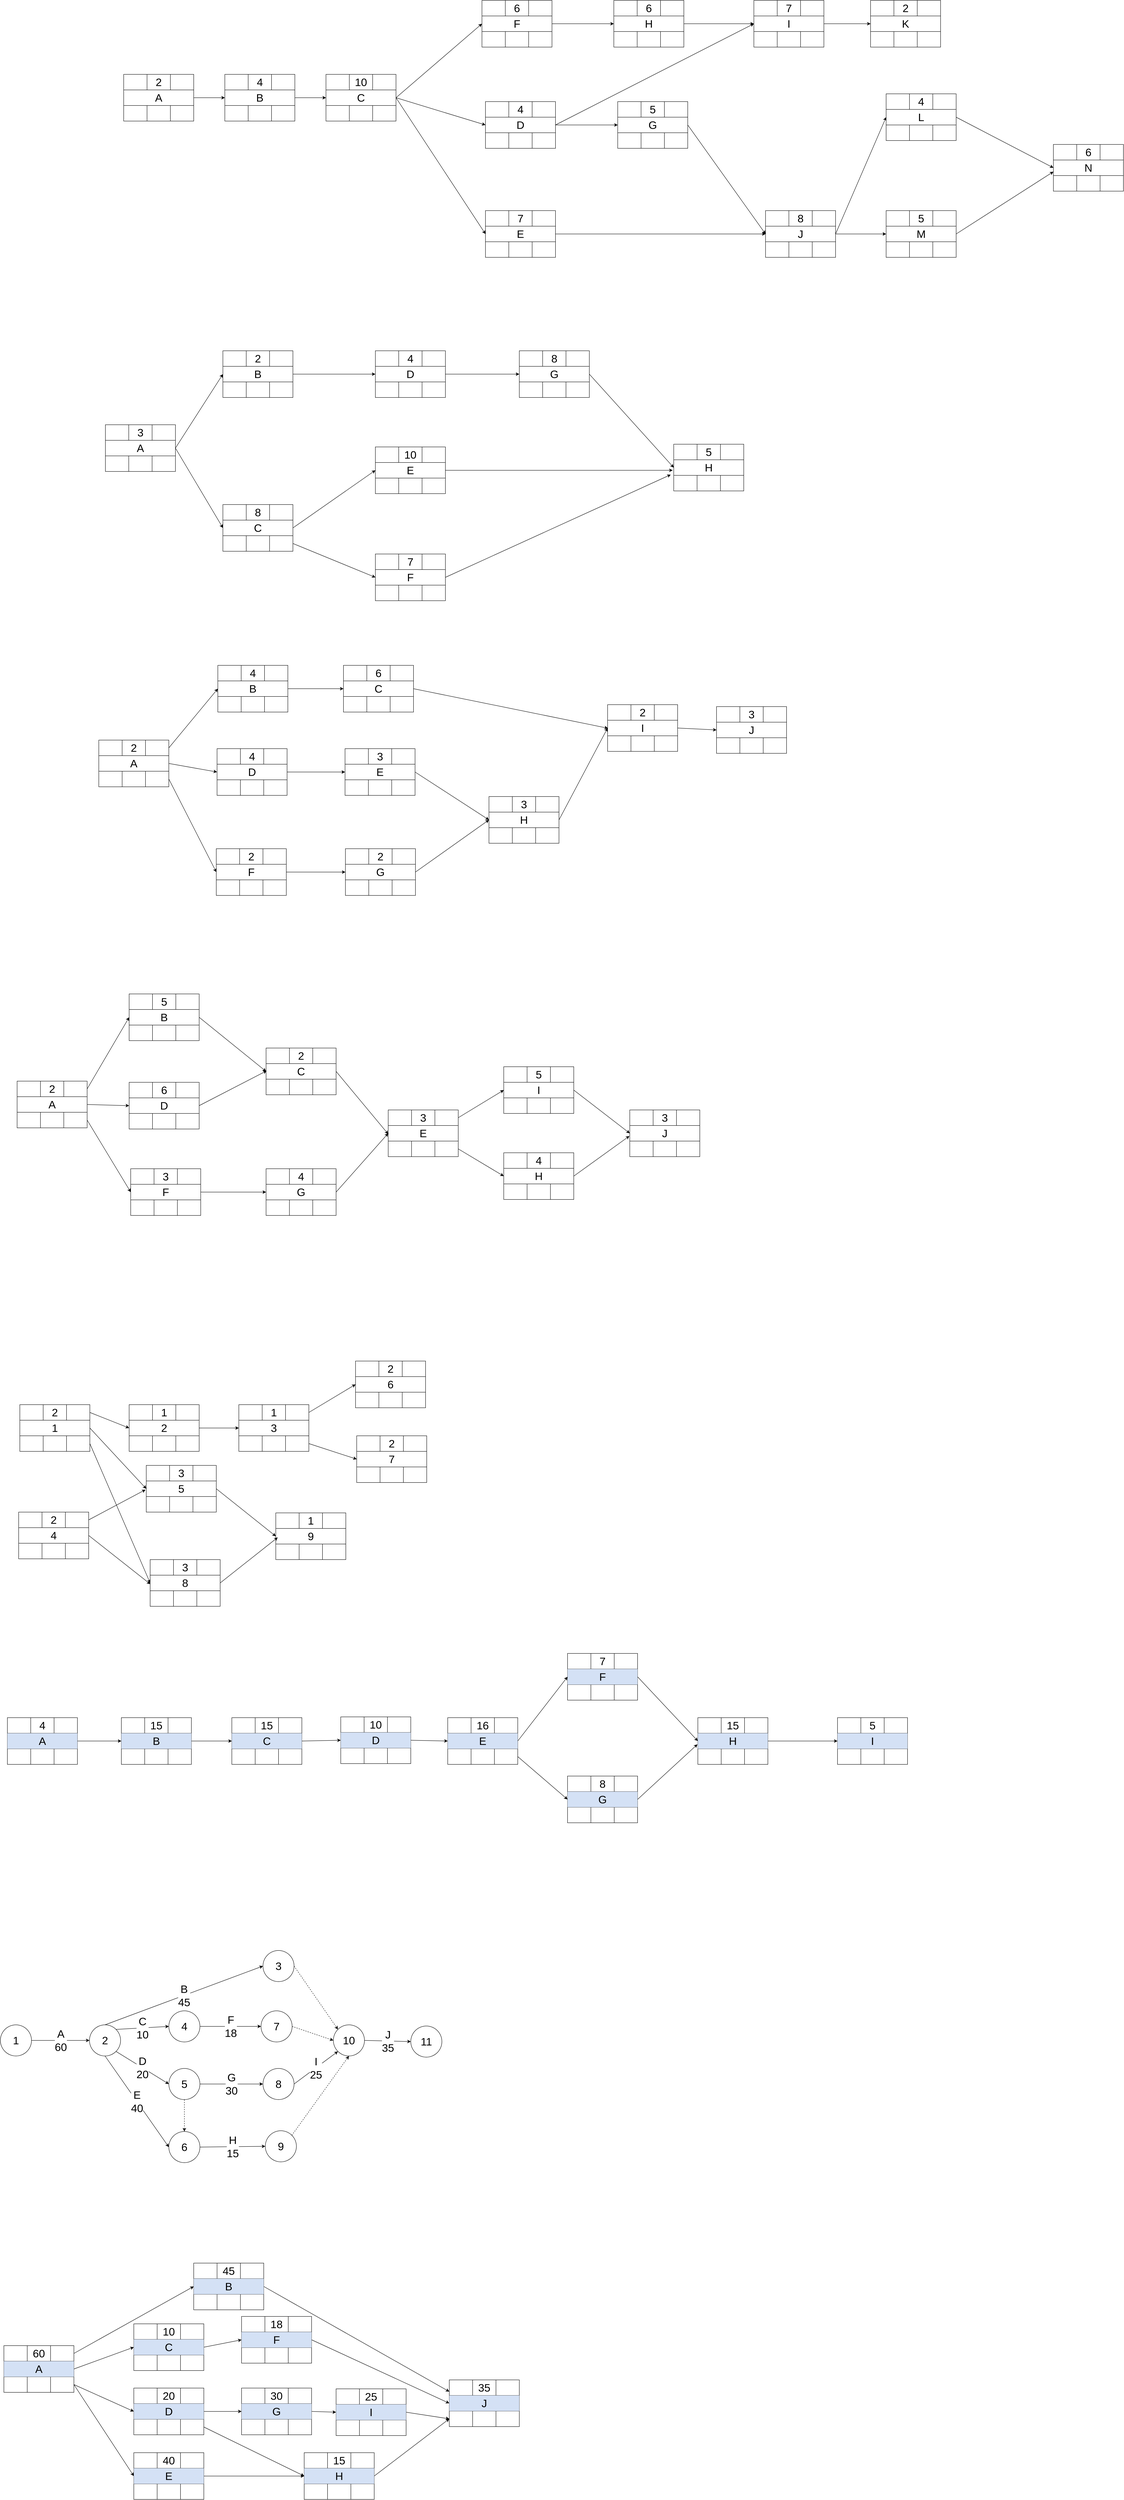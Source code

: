 <mxfile version="24.3.1" type="github">
  <diagram name="第 1 页" id="7kNLhSlTPzOAyscc8CAJ">
    <mxGraphModel dx="2067" dy="842" grid="0" gridSize="10" guides="1" tooltips="1" connect="1" arrows="1" fold="1" page="1" pageScale="1" pageWidth="1169" pageHeight="827" math="0" shadow="0">
      <root>
        <mxCell id="0" />
        <mxCell id="1" parent="0" />
        <mxCell id="YJfddtQzwcDWEvc_JnjO-1" value="" style="shape=table;startSize=0;container=1;collapsible=0;childLayout=tableLayout;movable=1;resizable=1;rotatable=1;deletable=1;editable=1;locked=0;connectable=1;fontSize=28;" vertex="1" parent="1">
          <mxGeometry x="320" y="200" width="180" height="120" as="geometry" />
        </mxCell>
        <mxCell id="YJfddtQzwcDWEvc_JnjO-2" value="" style="shape=tableRow;horizontal=0;startSize=0;swimlaneHead=0;swimlaneBody=0;strokeColor=inherit;top=0;left=0;bottom=0;right=0;collapsible=0;dropTarget=0;fillColor=none;points=[[0,0.5],[1,0.5]];portConstraint=eastwest;fontSize=28;" vertex="1" parent="YJfddtQzwcDWEvc_JnjO-1">
          <mxGeometry width="180" height="40" as="geometry" />
        </mxCell>
        <mxCell id="YJfddtQzwcDWEvc_JnjO-3" value="" style="shape=partialRectangle;html=1;whiteSpace=wrap;connectable=0;strokeColor=inherit;overflow=hidden;fillColor=none;top=0;left=0;bottom=0;right=0;pointerEvents=1;fontSize=28;" vertex="1" parent="YJfddtQzwcDWEvc_JnjO-2">
          <mxGeometry width="60" height="40" as="geometry">
            <mxRectangle width="60" height="40" as="alternateBounds" />
          </mxGeometry>
        </mxCell>
        <mxCell id="YJfddtQzwcDWEvc_JnjO-4" value="2" style="shape=partialRectangle;html=1;whiteSpace=wrap;connectable=0;strokeColor=inherit;overflow=hidden;fillColor=none;top=0;left=0;bottom=0;right=0;pointerEvents=1;fontSize=28;" vertex="1" parent="YJfddtQzwcDWEvc_JnjO-2">
          <mxGeometry x="60" width="60" height="40" as="geometry">
            <mxRectangle width="60" height="40" as="alternateBounds" />
          </mxGeometry>
        </mxCell>
        <mxCell id="YJfddtQzwcDWEvc_JnjO-5" value="" style="shape=partialRectangle;html=1;whiteSpace=wrap;connectable=0;strokeColor=inherit;overflow=hidden;fillColor=none;top=0;left=0;bottom=0;right=0;pointerEvents=1;fontSize=28;" vertex="1" parent="YJfddtQzwcDWEvc_JnjO-2">
          <mxGeometry x="120" width="60" height="40" as="geometry">
            <mxRectangle width="60" height="40" as="alternateBounds" />
          </mxGeometry>
        </mxCell>
        <mxCell id="YJfddtQzwcDWEvc_JnjO-6" value="" style="shape=tableRow;horizontal=0;startSize=0;swimlaneHead=0;swimlaneBody=0;strokeColor=default;top=0;left=0;bottom=0;right=0;collapsible=0;dropTarget=0;fillColor=none;points=[[0,0.5],[1,0.5]];portConstraint=eastwest;swimlaneLine=0;fontSize=28;" vertex="1" parent="YJfddtQzwcDWEvc_JnjO-1">
          <mxGeometry y="40" width="180" height="40" as="geometry" />
        </mxCell>
        <mxCell id="YJfddtQzwcDWEvc_JnjO-7" value="A" style="shape=partialRectangle;html=1;whiteSpace=wrap;connectable=0;strokeColor=inherit;overflow=hidden;fillColor=none;top=0;left=0;bottom=0;right=0;pointerEvents=1;rowspan=1;colspan=3;fontSize=28;" vertex="1" parent="YJfddtQzwcDWEvc_JnjO-6">
          <mxGeometry width="180" height="40" as="geometry">
            <mxRectangle width="60" height="40" as="alternateBounds" />
          </mxGeometry>
        </mxCell>
        <mxCell id="YJfddtQzwcDWEvc_JnjO-8" value="" style="shape=partialRectangle;html=1;whiteSpace=wrap;connectable=0;strokeColor=inherit;overflow=hidden;fillColor=none;top=0;left=0;bottom=0;right=0;pointerEvents=1;" vertex="1" visible="0" parent="YJfddtQzwcDWEvc_JnjO-6">
          <mxGeometry x="60" width="60" height="40" as="geometry">
            <mxRectangle width="60" height="40" as="alternateBounds" />
          </mxGeometry>
        </mxCell>
        <mxCell id="YJfddtQzwcDWEvc_JnjO-9" value="" style="shape=partialRectangle;html=1;whiteSpace=wrap;connectable=0;strokeColor=inherit;overflow=hidden;fillColor=none;top=0;left=0;bottom=0;right=0;pointerEvents=1;" vertex="1" visible="0" parent="YJfddtQzwcDWEvc_JnjO-6">
          <mxGeometry x="120" width="60" height="40" as="geometry">
            <mxRectangle width="60" height="40" as="alternateBounds" />
          </mxGeometry>
        </mxCell>
        <mxCell id="YJfddtQzwcDWEvc_JnjO-10" value="" style="shape=tableRow;horizontal=0;startSize=0;swimlaneHead=0;swimlaneBody=0;strokeColor=inherit;top=0;left=0;bottom=0;right=0;collapsible=0;dropTarget=0;fillColor=none;points=[[0,0.5],[1,0.5]];portConstraint=eastwest;fontSize=28;" vertex="1" parent="YJfddtQzwcDWEvc_JnjO-1">
          <mxGeometry y="80" width="180" height="40" as="geometry" />
        </mxCell>
        <mxCell id="YJfddtQzwcDWEvc_JnjO-11" value="" style="shape=partialRectangle;html=1;whiteSpace=wrap;connectable=0;strokeColor=inherit;overflow=hidden;fillColor=none;top=0;left=0;bottom=0;right=0;pointerEvents=1;fontSize=28;" vertex="1" parent="YJfddtQzwcDWEvc_JnjO-10">
          <mxGeometry width="60" height="40" as="geometry">
            <mxRectangle width="60" height="40" as="alternateBounds" />
          </mxGeometry>
        </mxCell>
        <mxCell id="YJfddtQzwcDWEvc_JnjO-12" value="" style="shape=partialRectangle;html=1;whiteSpace=wrap;connectable=0;strokeColor=inherit;overflow=hidden;fillColor=none;top=0;left=0;bottom=0;right=0;pointerEvents=1;fontSize=28;" vertex="1" parent="YJfddtQzwcDWEvc_JnjO-10">
          <mxGeometry x="60" width="60" height="40" as="geometry">
            <mxRectangle width="60" height="40" as="alternateBounds" />
          </mxGeometry>
        </mxCell>
        <mxCell id="YJfddtQzwcDWEvc_JnjO-13" value="" style="shape=partialRectangle;html=1;whiteSpace=wrap;connectable=0;strokeColor=inherit;overflow=hidden;fillColor=none;top=0;left=0;bottom=0;right=0;pointerEvents=1;fontSize=28;" vertex="1" parent="YJfddtQzwcDWEvc_JnjO-10">
          <mxGeometry x="120" width="60" height="40" as="geometry">
            <mxRectangle width="60" height="40" as="alternateBounds" />
          </mxGeometry>
        </mxCell>
        <mxCell id="YJfddtQzwcDWEvc_JnjO-14" value="" style="shape=table;startSize=0;container=1;collapsible=0;childLayout=tableLayout;movable=1;resizable=1;rotatable=1;deletable=1;editable=1;locked=0;connectable=1;fontSize=28;" vertex="1" parent="1">
          <mxGeometry x="580" y="200" width="180" height="120" as="geometry" />
        </mxCell>
        <mxCell id="YJfddtQzwcDWEvc_JnjO-15" value="" style="shape=tableRow;horizontal=0;startSize=0;swimlaneHead=0;swimlaneBody=0;strokeColor=inherit;top=0;left=0;bottom=0;right=0;collapsible=0;dropTarget=0;fillColor=none;points=[[0,0.5],[1,0.5]];portConstraint=eastwest;fontSize=28;" vertex="1" parent="YJfddtQzwcDWEvc_JnjO-14">
          <mxGeometry width="180" height="40" as="geometry" />
        </mxCell>
        <mxCell id="YJfddtQzwcDWEvc_JnjO-16" value="" style="shape=partialRectangle;html=1;whiteSpace=wrap;connectable=0;strokeColor=inherit;overflow=hidden;fillColor=none;top=0;left=0;bottom=0;right=0;pointerEvents=1;fontSize=28;" vertex="1" parent="YJfddtQzwcDWEvc_JnjO-15">
          <mxGeometry width="60" height="40" as="geometry">
            <mxRectangle width="60" height="40" as="alternateBounds" />
          </mxGeometry>
        </mxCell>
        <mxCell id="YJfddtQzwcDWEvc_JnjO-17" value="4" style="shape=partialRectangle;html=1;whiteSpace=wrap;connectable=0;strokeColor=inherit;overflow=hidden;fillColor=none;top=0;left=0;bottom=0;right=0;pointerEvents=1;fontSize=28;" vertex="1" parent="YJfddtQzwcDWEvc_JnjO-15">
          <mxGeometry x="60" width="60" height="40" as="geometry">
            <mxRectangle width="60" height="40" as="alternateBounds" />
          </mxGeometry>
        </mxCell>
        <mxCell id="YJfddtQzwcDWEvc_JnjO-18" value="" style="shape=partialRectangle;html=1;whiteSpace=wrap;connectable=0;strokeColor=inherit;overflow=hidden;fillColor=none;top=0;left=0;bottom=0;right=0;pointerEvents=1;fontSize=28;" vertex="1" parent="YJfddtQzwcDWEvc_JnjO-15">
          <mxGeometry x="120" width="60" height="40" as="geometry">
            <mxRectangle width="60" height="40" as="alternateBounds" />
          </mxGeometry>
        </mxCell>
        <mxCell id="YJfddtQzwcDWEvc_JnjO-19" value="" style="shape=tableRow;horizontal=0;startSize=0;swimlaneHead=0;swimlaneBody=0;strokeColor=default;top=0;left=0;bottom=0;right=0;collapsible=0;dropTarget=0;fillColor=none;points=[[0,0.5],[1,0.5]];portConstraint=eastwest;swimlaneLine=0;fontSize=28;" vertex="1" parent="YJfddtQzwcDWEvc_JnjO-14">
          <mxGeometry y="40" width="180" height="40" as="geometry" />
        </mxCell>
        <mxCell id="YJfddtQzwcDWEvc_JnjO-20" value="B" style="shape=partialRectangle;html=1;whiteSpace=wrap;connectable=0;strokeColor=inherit;overflow=hidden;fillColor=none;top=0;left=0;bottom=0;right=0;pointerEvents=1;rowspan=1;colspan=3;fontSize=28;" vertex="1" parent="YJfddtQzwcDWEvc_JnjO-19">
          <mxGeometry width="180" height="40" as="geometry">
            <mxRectangle width="60" height="40" as="alternateBounds" />
          </mxGeometry>
        </mxCell>
        <mxCell id="YJfddtQzwcDWEvc_JnjO-21" value="" style="shape=partialRectangle;html=1;whiteSpace=wrap;connectable=0;strokeColor=inherit;overflow=hidden;fillColor=none;top=0;left=0;bottom=0;right=0;pointerEvents=1;" vertex="1" visible="0" parent="YJfddtQzwcDWEvc_JnjO-19">
          <mxGeometry x="60" width="60" height="40" as="geometry">
            <mxRectangle width="60" height="40" as="alternateBounds" />
          </mxGeometry>
        </mxCell>
        <mxCell id="YJfddtQzwcDWEvc_JnjO-22" value="" style="shape=partialRectangle;html=1;whiteSpace=wrap;connectable=0;strokeColor=inherit;overflow=hidden;fillColor=none;top=0;left=0;bottom=0;right=0;pointerEvents=1;" vertex="1" visible="0" parent="YJfddtQzwcDWEvc_JnjO-19">
          <mxGeometry x="120" width="60" height="40" as="geometry">
            <mxRectangle width="60" height="40" as="alternateBounds" />
          </mxGeometry>
        </mxCell>
        <mxCell id="YJfddtQzwcDWEvc_JnjO-23" value="" style="shape=tableRow;horizontal=0;startSize=0;swimlaneHead=0;swimlaneBody=0;strokeColor=inherit;top=0;left=0;bottom=0;right=0;collapsible=0;dropTarget=0;fillColor=none;points=[[0,0.5],[1,0.5]];portConstraint=eastwest;fontSize=28;" vertex="1" parent="YJfddtQzwcDWEvc_JnjO-14">
          <mxGeometry y="80" width="180" height="40" as="geometry" />
        </mxCell>
        <mxCell id="YJfddtQzwcDWEvc_JnjO-24" value="" style="shape=partialRectangle;html=1;whiteSpace=wrap;connectable=0;strokeColor=inherit;overflow=hidden;fillColor=none;top=0;left=0;bottom=0;right=0;pointerEvents=1;fontSize=28;" vertex="1" parent="YJfddtQzwcDWEvc_JnjO-23">
          <mxGeometry width="60" height="40" as="geometry">
            <mxRectangle width="60" height="40" as="alternateBounds" />
          </mxGeometry>
        </mxCell>
        <mxCell id="YJfddtQzwcDWEvc_JnjO-25" value="" style="shape=partialRectangle;html=1;whiteSpace=wrap;connectable=0;strokeColor=inherit;overflow=hidden;fillColor=none;top=0;left=0;bottom=0;right=0;pointerEvents=1;fontSize=28;" vertex="1" parent="YJfddtQzwcDWEvc_JnjO-23">
          <mxGeometry x="60" width="60" height="40" as="geometry">
            <mxRectangle width="60" height="40" as="alternateBounds" />
          </mxGeometry>
        </mxCell>
        <mxCell id="YJfddtQzwcDWEvc_JnjO-26" value="" style="shape=partialRectangle;html=1;whiteSpace=wrap;connectable=0;strokeColor=inherit;overflow=hidden;fillColor=none;top=0;left=0;bottom=0;right=0;pointerEvents=1;fontSize=28;" vertex="1" parent="YJfddtQzwcDWEvc_JnjO-23">
          <mxGeometry x="120" width="60" height="40" as="geometry">
            <mxRectangle width="60" height="40" as="alternateBounds" />
          </mxGeometry>
        </mxCell>
        <mxCell id="YJfddtQzwcDWEvc_JnjO-27" value="" style="shape=table;startSize=0;container=1;collapsible=0;childLayout=tableLayout;movable=1;resizable=1;rotatable=1;deletable=1;editable=1;locked=0;connectable=1;fontSize=28;" vertex="1" parent="1">
          <mxGeometry x="840" y="200" width="180" height="120" as="geometry" />
        </mxCell>
        <mxCell id="YJfddtQzwcDWEvc_JnjO-28" value="" style="shape=tableRow;horizontal=0;startSize=0;swimlaneHead=0;swimlaneBody=0;strokeColor=inherit;top=0;left=0;bottom=0;right=0;collapsible=0;dropTarget=0;fillColor=none;points=[[0,0.5],[1,0.5]];portConstraint=eastwest;fontSize=28;" vertex="1" parent="YJfddtQzwcDWEvc_JnjO-27">
          <mxGeometry width="180" height="40" as="geometry" />
        </mxCell>
        <mxCell id="YJfddtQzwcDWEvc_JnjO-29" value="" style="shape=partialRectangle;html=1;whiteSpace=wrap;connectable=0;strokeColor=inherit;overflow=hidden;fillColor=none;top=0;left=0;bottom=0;right=0;pointerEvents=1;fontSize=28;" vertex="1" parent="YJfddtQzwcDWEvc_JnjO-28">
          <mxGeometry width="60" height="40" as="geometry">
            <mxRectangle width="60" height="40" as="alternateBounds" />
          </mxGeometry>
        </mxCell>
        <mxCell id="YJfddtQzwcDWEvc_JnjO-30" value="10" style="shape=partialRectangle;html=1;whiteSpace=wrap;connectable=0;strokeColor=inherit;overflow=hidden;fillColor=none;top=0;left=0;bottom=0;right=0;pointerEvents=1;fontSize=28;" vertex="1" parent="YJfddtQzwcDWEvc_JnjO-28">
          <mxGeometry x="60" width="60" height="40" as="geometry">
            <mxRectangle width="60" height="40" as="alternateBounds" />
          </mxGeometry>
        </mxCell>
        <mxCell id="YJfddtQzwcDWEvc_JnjO-31" value="" style="shape=partialRectangle;html=1;whiteSpace=wrap;connectable=0;strokeColor=inherit;overflow=hidden;fillColor=none;top=0;left=0;bottom=0;right=0;pointerEvents=1;fontSize=28;" vertex="1" parent="YJfddtQzwcDWEvc_JnjO-28">
          <mxGeometry x="120" width="60" height="40" as="geometry">
            <mxRectangle width="60" height="40" as="alternateBounds" />
          </mxGeometry>
        </mxCell>
        <mxCell id="YJfddtQzwcDWEvc_JnjO-32" value="" style="shape=tableRow;horizontal=0;startSize=0;swimlaneHead=0;swimlaneBody=0;strokeColor=default;top=0;left=0;bottom=0;right=0;collapsible=0;dropTarget=0;fillColor=none;points=[[0,0.5],[1,0.5]];portConstraint=eastwest;swimlaneLine=0;fontSize=28;" vertex="1" parent="YJfddtQzwcDWEvc_JnjO-27">
          <mxGeometry y="40" width="180" height="40" as="geometry" />
        </mxCell>
        <mxCell id="YJfddtQzwcDWEvc_JnjO-33" value="C" style="shape=partialRectangle;html=1;whiteSpace=wrap;connectable=0;strokeColor=inherit;overflow=hidden;fillColor=none;top=0;left=0;bottom=0;right=0;pointerEvents=1;rowspan=1;colspan=3;fontSize=28;" vertex="1" parent="YJfddtQzwcDWEvc_JnjO-32">
          <mxGeometry width="180" height="40" as="geometry">
            <mxRectangle width="60" height="40" as="alternateBounds" />
          </mxGeometry>
        </mxCell>
        <mxCell id="YJfddtQzwcDWEvc_JnjO-34" value="" style="shape=partialRectangle;html=1;whiteSpace=wrap;connectable=0;strokeColor=inherit;overflow=hidden;fillColor=none;top=0;left=0;bottom=0;right=0;pointerEvents=1;" vertex="1" visible="0" parent="YJfddtQzwcDWEvc_JnjO-32">
          <mxGeometry x="60" width="60" height="40" as="geometry">
            <mxRectangle width="60" height="40" as="alternateBounds" />
          </mxGeometry>
        </mxCell>
        <mxCell id="YJfddtQzwcDWEvc_JnjO-35" value="" style="shape=partialRectangle;html=1;whiteSpace=wrap;connectable=0;strokeColor=inherit;overflow=hidden;fillColor=none;top=0;left=0;bottom=0;right=0;pointerEvents=1;" vertex="1" visible="0" parent="YJfddtQzwcDWEvc_JnjO-32">
          <mxGeometry x="120" width="60" height="40" as="geometry">
            <mxRectangle width="60" height="40" as="alternateBounds" />
          </mxGeometry>
        </mxCell>
        <mxCell id="YJfddtQzwcDWEvc_JnjO-36" value="" style="shape=tableRow;horizontal=0;startSize=0;swimlaneHead=0;swimlaneBody=0;strokeColor=inherit;top=0;left=0;bottom=0;right=0;collapsible=0;dropTarget=0;fillColor=none;points=[[0,0.5],[1,0.5]];portConstraint=eastwest;fontSize=28;" vertex="1" parent="YJfddtQzwcDWEvc_JnjO-27">
          <mxGeometry y="80" width="180" height="40" as="geometry" />
        </mxCell>
        <mxCell id="YJfddtQzwcDWEvc_JnjO-37" value="" style="shape=partialRectangle;html=1;whiteSpace=wrap;connectable=0;strokeColor=inherit;overflow=hidden;fillColor=none;top=0;left=0;bottom=0;right=0;pointerEvents=1;fontSize=28;" vertex="1" parent="YJfddtQzwcDWEvc_JnjO-36">
          <mxGeometry width="60" height="40" as="geometry">
            <mxRectangle width="60" height="40" as="alternateBounds" />
          </mxGeometry>
        </mxCell>
        <mxCell id="YJfddtQzwcDWEvc_JnjO-38" value="" style="shape=partialRectangle;html=1;whiteSpace=wrap;connectable=0;strokeColor=inherit;overflow=hidden;fillColor=none;top=0;left=0;bottom=0;right=0;pointerEvents=1;fontSize=28;" vertex="1" parent="YJfddtQzwcDWEvc_JnjO-36">
          <mxGeometry x="60" width="60" height="40" as="geometry">
            <mxRectangle width="60" height="40" as="alternateBounds" />
          </mxGeometry>
        </mxCell>
        <mxCell id="YJfddtQzwcDWEvc_JnjO-39" value="" style="shape=partialRectangle;html=1;whiteSpace=wrap;connectable=0;strokeColor=inherit;overflow=hidden;fillColor=none;top=0;left=0;bottom=0;right=0;pointerEvents=1;fontSize=28;" vertex="1" parent="YJfddtQzwcDWEvc_JnjO-36">
          <mxGeometry x="120" width="60" height="40" as="geometry">
            <mxRectangle width="60" height="40" as="alternateBounds" />
          </mxGeometry>
        </mxCell>
        <mxCell id="YJfddtQzwcDWEvc_JnjO-40" value="" style="shape=table;startSize=0;container=1;collapsible=0;childLayout=tableLayout;movable=1;resizable=1;rotatable=1;deletable=1;editable=1;locked=0;connectable=1;fontSize=28;" vertex="1" parent="1">
          <mxGeometry x="1241" y="10" width="180" height="120" as="geometry" />
        </mxCell>
        <mxCell id="YJfddtQzwcDWEvc_JnjO-41" value="" style="shape=tableRow;horizontal=0;startSize=0;swimlaneHead=0;swimlaneBody=0;strokeColor=inherit;top=0;left=0;bottom=0;right=0;collapsible=0;dropTarget=0;fillColor=none;points=[[0,0.5],[1,0.5]];portConstraint=eastwest;fontSize=28;" vertex="1" parent="YJfddtQzwcDWEvc_JnjO-40">
          <mxGeometry width="180" height="40" as="geometry" />
        </mxCell>
        <mxCell id="YJfddtQzwcDWEvc_JnjO-42" value="" style="shape=partialRectangle;html=1;whiteSpace=wrap;connectable=0;strokeColor=inherit;overflow=hidden;fillColor=none;top=0;left=0;bottom=0;right=0;pointerEvents=1;fontSize=28;" vertex="1" parent="YJfddtQzwcDWEvc_JnjO-41">
          <mxGeometry width="60" height="40" as="geometry">
            <mxRectangle width="60" height="40" as="alternateBounds" />
          </mxGeometry>
        </mxCell>
        <mxCell id="YJfddtQzwcDWEvc_JnjO-43" value="6" style="shape=partialRectangle;html=1;whiteSpace=wrap;connectable=0;strokeColor=inherit;overflow=hidden;fillColor=none;top=0;left=0;bottom=0;right=0;pointerEvents=1;fontSize=28;" vertex="1" parent="YJfddtQzwcDWEvc_JnjO-41">
          <mxGeometry x="60" width="60" height="40" as="geometry">
            <mxRectangle width="60" height="40" as="alternateBounds" />
          </mxGeometry>
        </mxCell>
        <mxCell id="YJfddtQzwcDWEvc_JnjO-44" value="" style="shape=partialRectangle;html=1;whiteSpace=wrap;connectable=0;strokeColor=inherit;overflow=hidden;fillColor=none;top=0;left=0;bottom=0;right=0;pointerEvents=1;fontSize=28;" vertex="1" parent="YJfddtQzwcDWEvc_JnjO-41">
          <mxGeometry x="120" width="60" height="40" as="geometry">
            <mxRectangle width="60" height="40" as="alternateBounds" />
          </mxGeometry>
        </mxCell>
        <mxCell id="YJfddtQzwcDWEvc_JnjO-45" value="" style="shape=tableRow;horizontal=0;startSize=0;swimlaneHead=0;swimlaneBody=0;strokeColor=default;top=0;left=0;bottom=0;right=0;collapsible=0;dropTarget=0;fillColor=none;points=[[0,0.5],[1,0.5]];portConstraint=eastwest;swimlaneLine=0;fontSize=28;" vertex="1" parent="YJfddtQzwcDWEvc_JnjO-40">
          <mxGeometry y="40" width="180" height="40" as="geometry" />
        </mxCell>
        <mxCell id="YJfddtQzwcDWEvc_JnjO-46" value="F" style="shape=partialRectangle;html=1;whiteSpace=wrap;connectable=0;strokeColor=inherit;overflow=hidden;fillColor=none;top=0;left=0;bottom=0;right=0;pointerEvents=1;rowspan=1;colspan=3;fontSize=28;" vertex="1" parent="YJfddtQzwcDWEvc_JnjO-45">
          <mxGeometry width="180" height="40" as="geometry">
            <mxRectangle width="60" height="40" as="alternateBounds" />
          </mxGeometry>
        </mxCell>
        <mxCell id="YJfddtQzwcDWEvc_JnjO-47" value="" style="shape=partialRectangle;html=1;whiteSpace=wrap;connectable=0;strokeColor=inherit;overflow=hidden;fillColor=none;top=0;left=0;bottom=0;right=0;pointerEvents=1;" vertex="1" visible="0" parent="YJfddtQzwcDWEvc_JnjO-45">
          <mxGeometry x="60" width="60" height="40" as="geometry">
            <mxRectangle width="60" height="40" as="alternateBounds" />
          </mxGeometry>
        </mxCell>
        <mxCell id="YJfddtQzwcDWEvc_JnjO-48" value="" style="shape=partialRectangle;html=1;whiteSpace=wrap;connectable=0;strokeColor=inherit;overflow=hidden;fillColor=none;top=0;left=0;bottom=0;right=0;pointerEvents=1;" vertex="1" visible="0" parent="YJfddtQzwcDWEvc_JnjO-45">
          <mxGeometry x="120" width="60" height="40" as="geometry">
            <mxRectangle width="60" height="40" as="alternateBounds" />
          </mxGeometry>
        </mxCell>
        <mxCell id="YJfddtQzwcDWEvc_JnjO-49" value="" style="shape=tableRow;horizontal=0;startSize=0;swimlaneHead=0;swimlaneBody=0;strokeColor=inherit;top=0;left=0;bottom=0;right=0;collapsible=0;dropTarget=0;fillColor=none;points=[[0,0.5],[1,0.5]];portConstraint=eastwest;fontSize=28;" vertex="1" parent="YJfddtQzwcDWEvc_JnjO-40">
          <mxGeometry y="80" width="180" height="40" as="geometry" />
        </mxCell>
        <mxCell id="YJfddtQzwcDWEvc_JnjO-50" value="" style="shape=partialRectangle;html=1;whiteSpace=wrap;connectable=0;strokeColor=inherit;overflow=hidden;fillColor=none;top=0;left=0;bottom=0;right=0;pointerEvents=1;fontSize=28;" vertex="1" parent="YJfddtQzwcDWEvc_JnjO-49">
          <mxGeometry width="60" height="40" as="geometry">
            <mxRectangle width="60" height="40" as="alternateBounds" />
          </mxGeometry>
        </mxCell>
        <mxCell id="YJfddtQzwcDWEvc_JnjO-51" value="" style="shape=partialRectangle;html=1;whiteSpace=wrap;connectable=0;strokeColor=inherit;overflow=hidden;fillColor=none;top=0;left=0;bottom=0;right=0;pointerEvents=1;fontSize=28;" vertex="1" parent="YJfddtQzwcDWEvc_JnjO-49">
          <mxGeometry x="60" width="60" height="40" as="geometry">
            <mxRectangle width="60" height="40" as="alternateBounds" />
          </mxGeometry>
        </mxCell>
        <mxCell id="YJfddtQzwcDWEvc_JnjO-52" value="" style="shape=partialRectangle;html=1;whiteSpace=wrap;connectable=0;strokeColor=inherit;overflow=hidden;fillColor=none;top=0;left=0;bottom=0;right=0;pointerEvents=1;fontSize=28;" vertex="1" parent="YJfddtQzwcDWEvc_JnjO-49">
          <mxGeometry x="120" width="60" height="40" as="geometry">
            <mxRectangle width="60" height="40" as="alternateBounds" />
          </mxGeometry>
        </mxCell>
        <mxCell id="YJfddtQzwcDWEvc_JnjO-53" value="" style="shape=table;startSize=0;container=1;collapsible=0;childLayout=tableLayout;movable=1;resizable=1;rotatable=1;deletable=1;editable=1;locked=0;connectable=1;fontSize=28;" vertex="1" parent="1">
          <mxGeometry x="1250" y="270" width="180" height="120" as="geometry" />
        </mxCell>
        <mxCell id="YJfddtQzwcDWEvc_JnjO-54" value="" style="shape=tableRow;horizontal=0;startSize=0;swimlaneHead=0;swimlaneBody=0;strokeColor=inherit;top=0;left=0;bottom=0;right=0;collapsible=0;dropTarget=0;fillColor=none;points=[[0,0.5],[1,0.5]];portConstraint=eastwest;fontSize=28;" vertex="1" parent="YJfddtQzwcDWEvc_JnjO-53">
          <mxGeometry width="180" height="40" as="geometry" />
        </mxCell>
        <mxCell id="YJfddtQzwcDWEvc_JnjO-55" value="" style="shape=partialRectangle;html=1;whiteSpace=wrap;connectable=0;strokeColor=inherit;overflow=hidden;fillColor=none;top=0;left=0;bottom=0;right=0;pointerEvents=1;fontSize=28;" vertex="1" parent="YJfddtQzwcDWEvc_JnjO-54">
          <mxGeometry width="60" height="40" as="geometry">
            <mxRectangle width="60" height="40" as="alternateBounds" />
          </mxGeometry>
        </mxCell>
        <mxCell id="YJfddtQzwcDWEvc_JnjO-56" value="4" style="shape=partialRectangle;html=1;whiteSpace=wrap;connectable=0;strokeColor=inherit;overflow=hidden;fillColor=none;top=0;left=0;bottom=0;right=0;pointerEvents=1;fontSize=28;" vertex="1" parent="YJfddtQzwcDWEvc_JnjO-54">
          <mxGeometry x="60" width="60" height="40" as="geometry">
            <mxRectangle width="60" height="40" as="alternateBounds" />
          </mxGeometry>
        </mxCell>
        <mxCell id="YJfddtQzwcDWEvc_JnjO-57" value="" style="shape=partialRectangle;html=1;whiteSpace=wrap;connectable=0;strokeColor=inherit;overflow=hidden;fillColor=none;top=0;left=0;bottom=0;right=0;pointerEvents=1;fontSize=28;" vertex="1" parent="YJfddtQzwcDWEvc_JnjO-54">
          <mxGeometry x="120" width="60" height="40" as="geometry">
            <mxRectangle width="60" height="40" as="alternateBounds" />
          </mxGeometry>
        </mxCell>
        <mxCell id="YJfddtQzwcDWEvc_JnjO-58" value="" style="shape=tableRow;horizontal=0;startSize=0;swimlaneHead=0;swimlaneBody=0;strokeColor=default;top=0;left=0;bottom=0;right=0;collapsible=0;dropTarget=0;fillColor=none;points=[[0,0.5],[1,0.5]];portConstraint=eastwest;swimlaneLine=0;fontSize=28;" vertex="1" parent="YJfddtQzwcDWEvc_JnjO-53">
          <mxGeometry y="40" width="180" height="40" as="geometry" />
        </mxCell>
        <mxCell id="YJfddtQzwcDWEvc_JnjO-59" value="D" style="shape=partialRectangle;html=1;whiteSpace=wrap;connectable=0;strokeColor=inherit;overflow=hidden;fillColor=none;top=0;left=0;bottom=0;right=0;pointerEvents=1;rowspan=1;colspan=3;fontSize=28;" vertex="1" parent="YJfddtQzwcDWEvc_JnjO-58">
          <mxGeometry width="180" height="40" as="geometry">
            <mxRectangle width="60" height="40" as="alternateBounds" />
          </mxGeometry>
        </mxCell>
        <mxCell id="YJfddtQzwcDWEvc_JnjO-60" value="" style="shape=partialRectangle;html=1;whiteSpace=wrap;connectable=0;strokeColor=inherit;overflow=hidden;fillColor=none;top=0;left=0;bottom=0;right=0;pointerEvents=1;" vertex="1" visible="0" parent="YJfddtQzwcDWEvc_JnjO-58">
          <mxGeometry x="60" width="60" height="40" as="geometry">
            <mxRectangle width="60" height="40" as="alternateBounds" />
          </mxGeometry>
        </mxCell>
        <mxCell id="YJfddtQzwcDWEvc_JnjO-61" value="" style="shape=partialRectangle;html=1;whiteSpace=wrap;connectable=0;strokeColor=inherit;overflow=hidden;fillColor=none;top=0;left=0;bottom=0;right=0;pointerEvents=1;" vertex="1" visible="0" parent="YJfddtQzwcDWEvc_JnjO-58">
          <mxGeometry x="120" width="60" height="40" as="geometry">
            <mxRectangle width="60" height="40" as="alternateBounds" />
          </mxGeometry>
        </mxCell>
        <mxCell id="YJfddtQzwcDWEvc_JnjO-62" value="" style="shape=tableRow;horizontal=0;startSize=0;swimlaneHead=0;swimlaneBody=0;strokeColor=inherit;top=0;left=0;bottom=0;right=0;collapsible=0;dropTarget=0;fillColor=none;points=[[0,0.5],[1,0.5]];portConstraint=eastwest;fontSize=28;" vertex="1" parent="YJfddtQzwcDWEvc_JnjO-53">
          <mxGeometry y="80" width="180" height="40" as="geometry" />
        </mxCell>
        <mxCell id="YJfddtQzwcDWEvc_JnjO-63" value="" style="shape=partialRectangle;html=1;whiteSpace=wrap;connectable=0;strokeColor=inherit;overflow=hidden;fillColor=none;top=0;left=0;bottom=0;right=0;pointerEvents=1;fontSize=28;" vertex="1" parent="YJfddtQzwcDWEvc_JnjO-62">
          <mxGeometry width="60" height="40" as="geometry">
            <mxRectangle width="60" height="40" as="alternateBounds" />
          </mxGeometry>
        </mxCell>
        <mxCell id="YJfddtQzwcDWEvc_JnjO-64" value="" style="shape=partialRectangle;html=1;whiteSpace=wrap;connectable=0;strokeColor=inherit;overflow=hidden;fillColor=none;top=0;left=0;bottom=0;right=0;pointerEvents=1;fontSize=28;" vertex="1" parent="YJfddtQzwcDWEvc_JnjO-62">
          <mxGeometry x="60" width="60" height="40" as="geometry">
            <mxRectangle width="60" height="40" as="alternateBounds" />
          </mxGeometry>
        </mxCell>
        <mxCell id="YJfddtQzwcDWEvc_JnjO-65" value="" style="shape=partialRectangle;html=1;whiteSpace=wrap;connectable=0;strokeColor=inherit;overflow=hidden;fillColor=none;top=0;left=0;bottom=0;right=0;pointerEvents=1;fontSize=28;" vertex="1" parent="YJfddtQzwcDWEvc_JnjO-62">
          <mxGeometry x="120" width="60" height="40" as="geometry">
            <mxRectangle width="60" height="40" as="alternateBounds" />
          </mxGeometry>
        </mxCell>
        <mxCell id="YJfddtQzwcDWEvc_JnjO-66" value="" style="shape=table;startSize=0;container=1;collapsible=0;childLayout=tableLayout;movable=1;resizable=1;rotatable=1;deletable=1;editable=1;locked=0;connectable=1;fontSize=28;" vertex="1" parent="1">
          <mxGeometry x="1250" y="550" width="180" height="120" as="geometry" />
        </mxCell>
        <mxCell id="YJfddtQzwcDWEvc_JnjO-67" value="" style="shape=tableRow;horizontal=0;startSize=0;swimlaneHead=0;swimlaneBody=0;strokeColor=inherit;top=0;left=0;bottom=0;right=0;collapsible=0;dropTarget=0;fillColor=none;points=[[0,0.5],[1,0.5]];portConstraint=eastwest;fontSize=28;" vertex="1" parent="YJfddtQzwcDWEvc_JnjO-66">
          <mxGeometry width="180" height="40" as="geometry" />
        </mxCell>
        <mxCell id="YJfddtQzwcDWEvc_JnjO-68" value="" style="shape=partialRectangle;html=1;whiteSpace=wrap;connectable=0;strokeColor=inherit;overflow=hidden;fillColor=none;top=0;left=0;bottom=0;right=0;pointerEvents=1;fontSize=28;" vertex="1" parent="YJfddtQzwcDWEvc_JnjO-67">
          <mxGeometry width="60" height="40" as="geometry">
            <mxRectangle width="60" height="40" as="alternateBounds" />
          </mxGeometry>
        </mxCell>
        <mxCell id="YJfddtQzwcDWEvc_JnjO-69" value="7" style="shape=partialRectangle;html=1;whiteSpace=wrap;connectable=0;strokeColor=inherit;overflow=hidden;fillColor=none;top=0;left=0;bottom=0;right=0;pointerEvents=1;fontSize=28;" vertex="1" parent="YJfddtQzwcDWEvc_JnjO-67">
          <mxGeometry x="60" width="60" height="40" as="geometry">
            <mxRectangle width="60" height="40" as="alternateBounds" />
          </mxGeometry>
        </mxCell>
        <mxCell id="YJfddtQzwcDWEvc_JnjO-70" value="" style="shape=partialRectangle;html=1;whiteSpace=wrap;connectable=0;strokeColor=inherit;overflow=hidden;fillColor=none;top=0;left=0;bottom=0;right=0;pointerEvents=1;fontSize=28;" vertex="1" parent="YJfddtQzwcDWEvc_JnjO-67">
          <mxGeometry x="120" width="60" height="40" as="geometry">
            <mxRectangle width="60" height="40" as="alternateBounds" />
          </mxGeometry>
        </mxCell>
        <mxCell id="YJfddtQzwcDWEvc_JnjO-71" value="" style="shape=tableRow;horizontal=0;startSize=0;swimlaneHead=0;swimlaneBody=0;strokeColor=default;top=0;left=0;bottom=0;right=0;collapsible=0;dropTarget=0;fillColor=none;points=[[0,0.5],[1,0.5]];portConstraint=eastwest;swimlaneLine=0;fontSize=28;" vertex="1" parent="YJfddtQzwcDWEvc_JnjO-66">
          <mxGeometry y="40" width="180" height="40" as="geometry" />
        </mxCell>
        <mxCell id="YJfddtQzwcDWEvc_JnjO-72" value="E" style="shape=partialRectangle;html=1;whiteSpace=wrap;connectable=0;strokeColor=inherit;overflow=hidden;fillColor=none;top=0;left=0;bottom=0;right=0;pointerEvents=1;rowspan=1;colspan=3;fontSize=28;" vertex="1" parent="YJfddtQzwcDWEvc_JnjO-71">
          <mxGeometry width="180" height="40" as="geometry">
            <mxRectangle width="60" height="40" as="alternateBounds" />
          </mxGeometry>
        </mxCell>
        <mxCell id="YJfddtQzwcDWEvc_JnjO-73" value="" style="shape=partialRectangle;html=1;whiteSpace=wrap;connectable=0;strokeColor=inherit;overflow=hidden;fillColor=none;top=0;left=0;bottom=0;right=0;pointerEvents=1;" vertex="1" visible="0" parent="YJfddtQzwcDWEvc_JnjO-71">
          <mxGeometry x="60" width="60" height="40" as="geometry">
            <mxRectangle width="60" height="40" as="alternateBounds" />
          </mxGeometry>
        </mxCell>
        <mxCell id="YJfddtQzwcDWEvc_JnjO-74" value="" style="shape=partialRectangle;html=1;whiteSpace=wrap;connectable=0;strokeColor=inherit;overflow=hidden;fillColor=none;top=0;left=0;bottom=0;right=0;pointerEvents=1;" vertex="1" visible="0" parent="YJfddtQzwcDWEvc_JnjO-71">
          <mxGeometry x="120" width="60" height="40" as="geometry">
            <mxRectangle width="60" height="40" as="alternateBounds" />
          </mxGeometry>
        </mxCell>
        <mxCell id="YJfddtQzwcDWEvc_JnjO-75" value="" style="shape=tableRow;horizontal=0;startSize=0;swimlaneHead=0;swimlaneBody=0;strokeColor=inherit;top=0;left=0;bottom=0;right=0;collapsible=0;dropTarget=0;fillColor=none;points=[[0,0.5],[1,0.5]];portConstraint=eastwest;fontSize=28;" vertex="1" parent="YJfddtQzwcDWEvc_JnjO-66">
          <mxGeometry y="80" width="180" height="40" as="geometry" />
        </mxCell>
        <mxCell id="YJfddtQzwcDWEvc_JnjO-76" value="" style="shape=partialRectangle;html=1;whiteSpace=wrap;connectable=0;strokeColor=inherit;overflow=hidden;fillColor=none;top=0;left=0;bottom=0;right=0;pointerEvents=1;fontSize=28;" vertex="1" parent="YJfddtQzwcDWEvc_JnjO-75">
          <mxGeometry width="60" height="40" as="geometry">
            <mxRectangle width="60" height="40" as="alternateBounds" />
          </mxGeometry>
        </mxCell>
        <mxCell id="YJfddtQzwcDWEvc_JnjO-77" value="" style="shape=partialRectangle;html=1;whiteSpace=wrap;connectable=0;strokeColor=inherit;overflow=hidden;fillColor=none;top=0;left=0;bottom=0;right=0;pointerEvents=1;fontSize=28;" vertex="1" parent="YJfddtQzwcDWEvc_JnjO-75">
          <mxGeometry x="60" width="60" height="40" as="geometry">
            <mxRectangle width="60" height="40" as="alternateBounds" />
          </mxGeometry>
        </mxCell>
        <mxCell id="YJfddtQzwcDWEvc_JnjO-78" value="" style="shape=partialRectangle;html=1;whiteSpace=wrap;connectable=0;strokeColor=inherit;overflow=hidden;fillColor=none;top=0;left=0;bottom=0;right=0;pointerEvents=1;fontSize=28;" vertex="1" parent="YJfddtQzwcDWEvc_JnjO-75">
          <mxGeometry x="120" width="60" height="40" as="geometry">
            <mxRectangle width="60" height="40" as="alternateBounds" />
          </mxGeometry>
        </mxCell>
        <mxCell id="YJfddtQzwcDWEvc_JnjO-79" style="rounded=0;orthogonalLoop=1;jettySize=auto;html=1;exitX=1;exitY=0.5;exitDx=0;exitDy=0;entryX=0;entryY=0.5;entryDx=0;entryDy=0;fontSize=28;" edge="1" parent="1" source="YJfddtQzwcDWEvc_JnjO-32" target="YJfddtQzwcDWEvc_JnjO-45">
          <mxGeometry relative="1" as="geometry" />
        </mxCell>
        <mxCell id="YJfddtQzwcDWEvc_JnjO-80" style="rounded=0;orthogonalLoop=1;jettySize=auto;html=1;exitX=1;exitY=0.5;exitDx=0;exitDy=0;entryX=0;entryY=0.5;entryDx=0;entryDy=0;fontSize=28;" edge="1" parent="1" source="YJfddtQzwcDWEvc_JnjO-32" target="YJfddtQzwcDWEvc_JnjO-58">
          <mxGeometry relative="1" as="geometry" />
        </mxCell>
        <mxCell id="YJfddtQzwcDWEvc_JnjO-81" style="rounded=0;orthogonalLoop=1;jettySize=auto;html=1;exitX=1;exitY=0.5;exitDx=0;exitDy=0;entryX=0;entryY=0.5;entryDx=0;entryDy=0;fontSize=28;" edge="1" parent="1" source="YJfddtQzwcDWEvc_JnjO-32" target="YJfddtQzwcDWEvc_JnjO-71">
          <mxGeometry relative="1" as="geometry" />
        </mxCell>
        <mxCell id="YJfddtQzwcDWEvc_JnjO-82" value="" style="shape=table;startSize=0;container=1;collapsible=0;childLayout=tableLayout;movable=1;resizable=1;rotatable=1;deletable=1;editable=1;locked=0;connectable=1;fontSize=28;" vertex="1" parent="1">
          <mxGeometry x="1580" y="10" width="180" height="120" as="geometry" />
        </mxCell>
        <mxCell id="YJfddtQzwcDWEvc_JnjO-83" value="" style="shape=tableRow;horizontal=0;startSize=0;swimlaneHead=0;swimlaneBody=0;strokeColor=inherit;top=0;left=0;bottom=0;right=0;collapsible=0;dropTarget=0;fillColor=none;points=[[0,0.5],[1,0.5]];portConstraint=eastwest;fontSize=28;" vertex="1" parent="YJfddtQzwcDWEvc_JnjO-82">
          <mxGeometry width="180" height="40" as="geometry" />
        </mxCell>
        <mxCell id="YJfddtQzwcDWEvc_JnjO-84" value="" style="shape=partialRectangle;html=1;whiteSpace=wrap;connectable=0;strokeColor=inherit;overflow=hidden;fillColor=none;top=0;left=0;bottom=0;right=0;pointerEvents=1;fontSize=28;" vertex="1" parent="YJfddtQzwcDWEvc_JnjO-83">
          <mxGeometry width="60" height="40" as="geometry">
            <mxRectangle width="60" height="40" as="alternateBounds" />
          </mxGeometry>
        </mxCell>
        <mxCell id="YJfddtQzwcDWEvc_JnjO-85" value="6" style="shape=partialRectangle;html=1;whiteSpace=wrap;connectable=0;strokeColor=inherit;overflow=hidden;fillColor=none;top=0;left=0;bottom=0;right=0;pointerEvents=1;fontSize=28;" vertex="1" parent="YJfddtQzwcDWEvc_JnjO-83">
          <mxGeometry x="60" width="60" height="40" as="geometry">
            <mxRectangle width="60" height="40" as="alternateBounds" />
          </mxGeometry>
        </mxCell>
        <mxCell id="YJfddtQzwcDWEvc_JnjO-86" value="" style="shape=partialRectangle;html=1;whiteSpace=wrap;connectable=0;strokeColor=inherit;overflow=hidden;fillColor=none;top=0;left=0;bottom=0;right=0;pointerEvents=1;fontSize=28;" vertex="1" parent="YJfddtQzwcDWEvc_JnjO-83">
          <mxGeometry x="120" width="60" height="40" as="geometry">
            <mxRectangle width="60" height="40" as="alternateBounds" />
          </mxGeometry>
        </mxCell>
        <mxCell id="YJfddtQzwcDWEvc_JnjO-87" value="" style="shape=tableRow;horizontal=0;startSize=0;swimlaneHead=0;swimlaneBody=0;strokeColor=default;top=0;left=0;bottom=0;right=0;collapsible=0;dropTarget=0;fillColor=none;points=[[0,0.5],[1,0.5]];portConstraint=eastwest;swimlaneLine=0;fontSize=28;" vertex="1" parent="YJfddtQzwcDWEvc_JnjO-82">
          <mxGeometry y="40" width="180" height="40" as="geometry" />
        </mxCell>
        <mxCell id="YJfddtQzwcDWEvc_JnjO-88" value="H" style="shape=partialRectangle;html=1;whiteSpace=wrap;connectable=0;strokeColor=inherit;overflow=hidden;fillColor=none;top=0;left=0;bottom=0;right=0;pointerEvents=1;rowspan=1;colspan=3;fontSize=28;" vertex="1" parent="YJfddtQzwcDWEvc_JnjO-87">
          <mxGeometry width="180" height="40" as="geometry">
            <mxRectangle width="60" height="40" as="alternateBounds" />
          </mxGeometry>
        </mxCell>
        <mxCell id="YJfddtQzwcDWEvc_JnjO-89" value="" style="shape=partialRectangle;html=1;whiteSpace=wrap;connectable=0;strokeColor=inherit;overflow=hidden;fillColor=none;top=0;left=0;bottom=0;right=0;pointerEvents=1;" vertex="1" visible="0" parent="YJfddtQzwcDWEvc_JnjO-87">
          <mxGeometry x="60" width="60" height="40" as="geometry">
            <mxRectangle width="60" height="40" as="alternateBounds" />
          </mxGeometry>
        </mxCell>
        <mxCell id="YJfddtQzwcDWEvc_JnjO-90" value="" style="shape=partialRectangle;html=1;whiteSpace=wrap;connectable=0;strokeColor=inherit;overflow=hidden;fillColor=none;top=0;left=0;bottom=0;right=0;pointerEvents=1;" vertex="1" visible="0" parent="YJfddtQzwcDWEvc_JnjO-87">
          <mxGeometry x="120" width="60" height="40" as="geometry">
            <mxRectangle width="60" height="40" as="alternateBounds" />
          </mxGeometry>
        </mxCell>
        <mxCell id="YJfddtQzwcDWEvc_JnjO-91" value="" style="shape=tableRow;horizontal=0;startSize=0;swimlaneHead=0;swimlaneBody=0;strokeColor=inherit;top=0;left=0;bottom=0;right=0;collapsible=0;dropTarget=0;fillColor=none;points=[[0,0.5],[1,0.5]];portConstraint=eastwest;fontSize=28;" vertex="1" parent="YJfddtQzwcDWEvc_JnjO-82">
          <mxGeometry y="80" width="180" height="40" as="geometry" />
        </mxCell>
        <mxCell id="YJfddtQzwcDWEvc_JnjO-92" value="" style="shape=partialRectangle;html=1;whiteSpace=wrap;connectable=0;strokeColor=inherit;overflow=hidden;fillColor=none;top=0;left=0;bottom=0;right=0;pointerEvents=1;fontSize=28;" vertex="1" parent="YJfddtQzwcDWEvc_JnjO-91">
          <mxGeometry width="60" height="40" as="geometry">
            <mxRectangle width="60" height="40" as="alternateBounds" />
          </mxGeometry>
        </mxCell>
        <mxCell id="YJfddtQzwcDWEvc_JnjO-93" value="" style="shape=partialRectangle;html=1;whiteSpace=wrap;connectable=0;strokeColor=inherit;overflow=hidden;fillColor=none;top=0;left=0;bottom=0;right=0;pointerEvents=1;fontSize=28;" vertex="1" parent="YJfddtQzwcDWEvc_JnjO-91">
          <mxGeometry x="60" width="60" height="40" as="geometry">
            <mxRectangle width="60" height="40" as="alternateBounds" />
          </mxGeometry>
        </mxCell>
        <mxCell id="YJfddtQzwcDWEvc_JnjO-94" value="" style="shape=partialRectangle;html=1;whiteSpace=wrap;connectable=0;strokeColor=inherit;overflow=hidden;fillColor=none;top=0;left=0;bottom=0;right=0;pointerEvents=1;fontSize=28;" vertex="1" parent="YJfddtQzwcDWEvc_JnjO-91">
          <mxGeometry x="120" width="60" height="40" as="geometry">
            <mxRectangle width="60" height="40" as="alternateBounds" />
          </mxGeometry>
        </mxCell>
        <mxCell id="YJfddtQzwcDWEvc_JnjO-95" value="" style="shape=table;startSize=0;container=1;collapsible=0;childLayout=tableLayout;movable=1;resizable=1;rotatable=1;deletable=1;editable=1;locked=0;connectable=1;fontSize=28;" vertex="1" parent="1">
          <mxGeometry x="1940" y="10" width="180" height="120" as="geometry" />
        </mxCell>
        <mxCell id="YJfddtQzwcDWEvc_JnjO-96" value="" style="shape=tableRow;horizontal=0;startSize=0;swimlaneHead=0;swimlaneBody=0;strokeColor=inherit;top=0;left=0;bottom=0;right=0;collapsible=0;dropTarget=0;fillColor=none;points=[[0,0.5],[1,0.5]];portConstraint=eastwest;fontSize=28;" vertex="1" parent="YJfddtQzwcDWEvc_JnjO-95">
          <mxGeometry width="180" height="40" as="geometry" />
        </mxCell>
        <mxCell id="YJfddtQzwcDWEvc_JnjO-97" value="" style="shape=partialRectangle;html=1;whiteSpace=wrap;connectable=0;strokeColor=inherit;overflow=hidden;fillColor=none;top=0;left=0;bottom=0;right=0;pointerEvents=1;fontSize=28;" vertex="1" parent="YJfddtQzwcDWEvc_JnjO-96">
          <mxGeometry width="60" height="40" as="geometry">
            <mxRectangle width="60" height="40" as="alternateBounds" />
          </mxGeometry>
        </mxCell>
        <mxCell id="YJfddtQzwcDWEvc_JnjO-98" value="7" style="shape=partialRectangle;html=1;whiteSpace=wrap;connectable=0;strokeColor=inherit;overflow=hidden;fillColor=none;top=0;left=0;bottom=0;right=0;pointerEvents=1;fontSize=28;" vertex="1" parent="YJfddtQzwcDWEvc_JnjO-96">
          <mxGeometry x="60" width="60" height="40" as="geometry">
            <mxRectangle width="60" height="40" as="alternateBounds" />
          </mxGeometry>
        </mxCell>
        <mxCell id="YJfddtQzwcDWEvc_JnjO-99" value="" style="shape=partialRectangle;html=1;whiteSpace=wrap;connectable=0;strokeColor=inherit;overflow=hidden;fillColor=none;top=0;left=0;bottom=0;right=0;pointerEvents=1;fontSize=28;" vertex="1" parent="YJfddtQzwcDWEvc_JnjO-96">
          <mxGeometry x="120" width="60" height="40" as="geometry">
            <mxRectangle width="60" height="40" as="alternateBounds" />
          </mxGeometry>
        </mxCell>
        <mxCell id="YJfddtQzwcDWEvc_JnjO-100" value="" style="shape=tableRow;horizontal=0;startSize=0;swimlaneHead=0;swimlaneBody=0;strokeColor=default;top=0;left=0;bottom=0;right=0;collapsible=0;dropTarget=0;fillColor=none;points=[[0,0.5],[1,0.5]];portConstraint=eastwest;swimlaneLine=0;fontSize=28;" vertex="1" parent="YJfddtQzwcDWEvc_JnjO-95">
          <mxGeometry y="40" width="180" height="40" as="geometry" />
        </mxCell>
        <mxCell id="YJfddtQzwcDWEvc_JnjO-101" value="I" style="shape=partialRectangle;html=1;whiteSpace=wrap;connectable=0;strokeColor=inherit;overflow=hidden;fillColor=none;top=0;left=0;bottom=0;right=0;pointerEvents=1;rowspan=1;colspan=3;fontSize=28;" vertex="1" parent="YJfddtQzwcDWEvc_JnjO-100">
          <mxGeometry width="180" height="40" as="geometry">
            <mxRectangle width="60" height="40" as="alternateBounds" />
          </mxGeometry>
        </mxCell>
        <mxCell id="YJfddtQzwcDWEvc_JnjO-102" value="" style="shape=partialRectangle;html=1;whiteSpace=wrap;connectable=0;strokeColor=inherit;overflow=hidden;fillColor=none;top=0;left=0;bottom=0;right=0;pointerEvents=1;" vertex="1" visible="0" parent="YJfddtQzwcDWEvc_JnjO-100">
          <mxGeometry x="60" width="60" height="40" as="geometry">
            <mxRectangle width="60" height="40" as="alternateBounds" />
          </mxGeometry>
        </mxCell>
        <mxCell id="YJfddtQzwcDWEvc_JnjO-103" value="" style="shape=partialRectangle;html=1;whiteSpace=wrap;connectable=0;strokeColor=inherit;overflow=hidden;fillColor=none;top=0;left=0;bottom=0;right=0;pointerEvents=1;" vertex="1" visible="0" parent="YJfddtQzwcDWEvc_JnjO-100">
          <mxGeometry x="120" width="60" height="40" as="geometry">
            <mxRectangle width="60" height="40" as="alternateBounds" />
          </mxGeometry>
        </mxCell>
        <mxCell id="YJfddtQzwcDWEvc_JnjO-104" value="" style="shape=tableRow;horizontal=0;startSize=0;swimlaneHead=0;swimlaneBody=0;strokeColor=inherit;top=0;left=0;bottom=0;right=0;collapsible=0;dropTarget=0;fillColor=none;points=[[0,0.5],[1,0.5]];portConstraint=eastwest;fontSize=28;" vertex="1" parent="YJfddtQzwcDWEvc_JnjO-95">
          <mxGeometry y="80" width="180" height="40" as="geometry" />
        </mxCell>
        <mxCell id="YJfddtQzwcDWEvc_JnjO-105" value="" style="shape=partialRectangle;html=1;whiteSpace=wrap;connectable=0;strokeColor=inherit;overflow=hidden;fillColor=none;top=0;left=0;bottom=0;right=0;pointerEvents=1;fontSize=28;" vertex="1" parent="YJfddtQzwcDWEvc_JnjO-104">
          <mxGeometry width="60" height="40" as="geometry">
            <mxRectangle width="60" height="40" as="alternateBounds" />
          </mxGeometry>
        </mxCell>
        <mxCell id="YJfddtQzwcDWEvc_JnjO-106" value="" style="shape=partialRectangle;html=1;whiteSpace=wrap;connectable=0;strokeColor=inherit;overflow=hidden;fillColor=none;top=0;left=0;bottom=0;right=0;pointerEvents=1;fontSize=28;" vertex="1" parent="YJfddtQzwcDWEvc_JnjO-104">
          <mxGeometry x="60" width="60" height="40" as="geometry">
            <mxRectangle width="60" height="40" as="alternateBounds" />
          </mxGeometry>
        </mxCell>
        <mxCell id="YJfddtQzwcDWEvc_JnjO-107" value="" style="shape=partialRectangle;html=1;whiteSpace=wrap;connectable=0;strokeColor=inherit;overflow=hidden;fillColor=none;top=0;left=0;bottom=0;right=0;pointerEvents=1;fontSize=28;" vertex="1" parent="YJfddtQzwcDWEvc_JnjO-104">
          <mxGeometry x="120" width="60" height="40" as="geometry">
            <mxRectangle width="60" height="40" as="alternateBounds" />
          </mxGeometry>
        </mxCell>
        <mxCell id="YJfddtQzwcDWEvc_JnjO-108" value="" style="shape=table;startSize=0;container=1;collapsible=0;childLayout=tableLayout;movable=1;resizable=1;rotatable=1;deletable=1;editable=1;locked=0;connectable=1;fontSize=28;" vertex="1" parent="1">
          <mxGeometry x="2240" y="10" width="180" height="120" as="geometry" />
        </mxCell>
        <mxCell id="YJfddtQzwcDWEvc_JnjO-109" value="" style="shape=tableRow;horizontal=0;startSize=0;swimlaneHead=0;swimlaneBody=0;strokeColor=inherit;top=0;left=0;bottom=0;right=0;collapsible=0;dropTarget=0;fillColor=none;points=[[0,0.5],[1,0.5]];portConstraint=eastwest;fontSize=28;" vertex="1" parent="YJfddtQzwcDWEvc_JnjO-108">
          <mxGeometry width="180" height="40" as="geometry" />
        </mxCell>
        <mxCell id="YJfddtQzwcDWEvc_JnjO-110" value="" style="shape=partialRectangle;html=1;whiteSpace=wrap;connectable=0;strokeColor=inherit;overflow=hidden;fillColor=none;top=0;left=0;bottom=0;right=0;pointerEvents=1;fontSize=28;" vertex="1" parent="YJfddtQzwcDWEvc_JnjO-109">
          <mxGeometry width="60" height="40" as="geometry">
            <mxRectangle width="60" height="40" as="alternateBounds" />
          </mxGeometry>
        </mxCell>
        <mxCell id="YJfddtQzwcDWEvc_JnjO-111" value="2" style="shape=partialRectangle;html=1;whiteSpace=wrap;connectable=0;strokeColor=inherit;overflow=hidden;fillColor=none;top=0;left=0;bottom=0;right=0;pointerEvents=1;fontSize=28;" vertex="1" parent="YJfddtQzwcDWEvc_JnjO-109">
          <mxGeometry x="60" width="60" height="40" as="geometry">
            <mxRectangle width="60" height="40" as="alternateBounds" />
          </mxGeometry>
        </mxCell>
        <mxCell id="YJfddtQzwcDWEvc_JnjO-112" value="" style="shape=partialRectangle;html=1;whiteSpace=wrap;connectable=0;strokeColor=inherit;overflow=hidden;fillColor=none;top=0;left=0;bottom=0;right=0;pointerEvents=1;fontSize=28;" vertex="1" parent="YJfddtQzwcDWEvc_JnjO-109">
          <mxGeometry x="120" width="60" height="40" as="geometry">
            <mxRectangle width="60" height="40" as="alternateBounds" />
          </mxGeometry>
        </mxCell>
        <mxCell id="YJfddtQzwcDWEvc_JnjO-113" value="" style="shape=tableRow;horizontal=0;startSize=0;swimlaneHead=0;swimlaneBody=0;strokeColor=default;top=0;left=0;bottom=0;right=0;collapsible=0;dropTarget=0;fillColor=none;points=[[0,0.5],[1,0.5]];portConstraint=eastwest;swimlaneLine=0;fontSize=28;" vertex="1" parent="YJfddtQzwcDWEvc_JnjO-108">
          <mxGeometry y="40" width="180" height="40" as="geometry" />
        </mxCell>
        <mxCell id="YJfddtQzwcDWEvc_JnjO-114" value="K" style="shape=partialRectangle;html=1;whiteSpace=wrap;connectable=0;strokeColor=inherit;overflow=hidden;fillColor=none;top=0;left=0;bottom=0;right=0;pointerEvents=1;rowspan=1;colspan=3;fontSize=28;" vertex="1" parent="YJfddtQzwcDWEvc_JnjO-113">
          <mxGeometry width="180" height="40" as="geometry">
            <mxRectangle width="60" height="40" as="alternateBounds" />
          </mxGeometry>
        </mxCell>
        <mxCell id="YJfddtQzwcDWEvc_JnjO-115" value="" style="shape=partialRectangle;html=1;whiteSpace=wrap;connectable=0;strokeColor=inherit;overflow=hidden;fillColor=none;top=0;left=0;bottom=0;right=0;pointerEvents=1;" vertex="1" visible="0" parent="YJfddtQzwcDWEvc_JnjO-113">
          <mxGeometry x="60" width="60" height="40" as="geometry">
            <mxRectangle width="60" height="40" as="alternateBounds" />
          </mxGeometry>
        </mxCell>
        <mxCell id="YJfddtQzwcDWEvc_JnjO-116" value="" style="shape=partialRectangle;html=1;whiteSpace=wrap;connectable=0;strokeColor=inherit;overflow=hidden;fillColor=none;top=0;left=0;bottom=0;right=0;pointerEvents=1;" vertex="1" visible="0" parent="YJfddtQzwcDWEvc_JnjO-113">
          <mxGeometry x="120" width="60" height="40" as="geometry">
            <mxRectangle width="60" height="40" as="alternateBounds" />
          </mxGeometry>
        </mxCell>
        <mxCell id="YJfddtQzwcDWEvc_JnjO-117" value="" style="shape=tableRow;horizontal=0;startSize=0;swimlaneHead=0;swimlaneBody=0;strokeColor=inherit;top=0;left=0;bottom=0;right=0;collapsible=0;dropTarget=0;fillColor=none;points=[[0,0.5],[1,0.5]];portConstraint=eastwest;fontSize=28;" vertex="1" parent="YJfddtQzwcDWEvc_JnjO-108">
          <mxGeometry y="80" width="180" height="40" as="geometry" />
        </mxCell>
        <mxCell id="YJfddtQzwcDWEvc_JnjO-118" value="" style="shape=partialRectangle;html=1;whiteSpace=wrap;connectable=0;strokeColor=inherit;overflow=hidden;fillColor=none;top=0;left=0;bottom=0;right=0;pointerEvents=1;fontSize=28;" vertex="1" parent="YJfddtQzwcDWEvc_JnjO-117">
          <mxGeometry width="60" height="40" as="geometry">
            <mxRectangle width="60" height="40" as="alternateBounds" />
          </mxGeometry>
        </mxCell>
        <mxCell id="YJfddtQzwcDWEvc_JnjO-119" value="" style="shape=partialRectangle;html=1;whiteSpace=wrap;connectable=0;strokeColor=inherit;overflow=hidden;fillColor=none;top=0;left=0;bottom=0;right=0;pointerEvents=1;fontSize=28;" vertex="1" parent="YJfddtQzwcDWEvc_JnjO-117">
          <mxGeometry x="60" width="60" height="40" as="geometry">
            <mxRectangle width="60" height="40" as="alternateBounds" />
          </mxGeometry>
        </mxCell>
        <mxCell id="YJfddtQzwcDWEvc_JnjO-120" value="" style="shape=partialRectangle;html=1;whiteSpace=wrap;connectable=0;strokeColor=inherit;overflow=hidden;fillColor=none;top=0;left=0;bottom=0;right=0;pointerEvents=1;fontSize=28;" vertex="1" parent="YJfddtQzwcDWEvc_JnjO-117">
          <mxGeometry x="120" width="60" height="40" as="geometry">
            <mxRectangle width="60" height="40" as="alternateBounds" />
          </mxGeometry>
        </mxCell>
        <mxCell id="YJfddtQzwcDWEvc_JnjO-121" style="rounded=0;orthogonalLoop=1;jettySize=auto;html=1;exitX=1;exitY=0.5;exitDx=0;exitDy=0;entryX=0;entryY=0.5;entryDx=0;entryDy=0;fontSize=28;" edge="1" parent="1" source="YJfddtQzwcDWEvc_JnjO-45" target="YJfddtQzwcDWEvc_JnjO-87">
          <mxGeometry relative="1" as="geometry" />
        </mxCell>
        <mxCell id="YJfddtQzwcDWEvc_JnjO-122" style="rounded=0;orthogonalLoop=1;jettySize=auto;html=1;exitX=1;exitY=0.5;exitDx=0;exitDy=0;entryX=0;entryY=0.5;entryDx=0;entryDy=0;fontSize=28;" edge="1" parent="1" source="YJfddtQzwcDWEvc_JnjO-87" target="YJfddtQzwcDWEvc_JnjO-100">
          <mxGeometry relative="1" as="geometry" />
        </mxCell>
        <mxCell id="YJfddtQzwcDWEvc_JnjO-123" style="rounded=0;orthogonalLoop=1;jettySize=auto;html=1;exitX=1;exitY=0.5;exitDx=0;exitDy=0;fontSize=28;" edge="1" parent="1" source="YJfddtQzwcDWEvc_JnjO-58">
          <mxGeometry relative="1" as="geometry">
            <mxPoint x="1940" y="70.0" as="targetPoint" />
          </mxGeometry>
        </mxCell>
        <mxCell id="YJfddtQzwcDWEvc_JnjO-124" value="" style="shape=table;startSize=0;container=1;collapsible=0;childLayout=tableLayout;movable=1;resizable=1;rotatable=1;deletable=1;editable=1;locked=0;connectable=1;fontSize=28;" vertex="1" parent="1">
          <mxGeometry x="1590" y="270" width="180" height="120" as="geometry" />
        </mxCell>
        <mxCell id="YJfddtQzwcDWEvc_JnjO-125" value="" style="shape=tableRow;horizontal=0;startSize=0;swimlaneHead=0;swimlaneBody=0;strokeColor=inherit;top=0;left=0;bottom=0;right=0;collapsible=0;dropTarget=0;fillColor=none;points=[[0,0.5],[1,0.5]];portConstraint=eastwest;fontSize=28;" vertex="1" parent="YJfddtQzwcDWEvc_JnjO-124">
          <mxGeometry width="180" height="40" as="geometry" />
        </mxCell>
        <mxCell id="YJfddtQzwcDWEvc_JnjO-126" value="" style="shape=partialRectangle;html=1;whiteSpace=wrap;connectable=0;strokeColor=inherit;overflow=hidden;fillColor=none;top=0;left=0;bottom=0;right=0;pointerEvents=1;fontSize=28;" vertex="1" parent="YJfddtQzwcDWEvc_JnjO-125">
          <mxGeometry width="60" height="40" as="geometry">
            <mxRectangle width="60" height="40" as="alternateBounds" />
          </mxGeometry>
        </mxCell>
        <mxCell id="YJfddtQzwcDWEvc_JnjO-127" value="5" style="shape=partialRectangle;html=1;whiteSpace=wrap;connectable=0;strokeColor=inherit;overflow=hidden;fillColor=none;top=0;left=0;bottom=0;right=0;pointerEvents=1;fontSize=28;" vertex="1" parent="YJfddtQzwcDWEvc_JnjO-125">
          <mxGeometry x="60" width="60" height="40" as="geometry">
            <mxRectangle width="60" height="40" as="alternateBounds" />
          </mxGeometry>
        </mxCell>
        <mxCell id="YJfddtQzwcDWEvc_JnjO-128" value="" style="shape=partialRectangle;html=1;whiteSpace=wrap;connectable=0;strokeColor=inherit;overflow=hidden;fillColor=none;top=0;left=0;bottom=0;right=0;pointerEvents=1;fontSize=28;" vertex="1" parent="YJfddtQzwcDWEvc_JnjO-125">
          <mxGeometry x="120" width="60" height="40" as="geometry">
            <mxRectangle width="60" height="40" as="alternateBounds" />
          </mxGeometry>
        </mxCell>
        <mxCell id="YJfddtQzwcDWEvc_JnjO-129" value="" style="shape=tableRow;horizontal=0;startSize=0;swimlaneHead=0;swimlaneBody=0;strokeColor=default;top=0;left=0;bottom=0;right=0;collapsible=0;dropTarget=0;fillColor=none;points=[[0,0.5],[1,0.5]];portConstraint=eastwest;swimlaneLine=0;fontSize=28;" vertex="1" parent="YJfddtQzwcDWEvc_JnjO-124">
          <mxGeometry y="40" width="180" height="40" as="geometry" />
        </mxCell>
        <mxCell id="YJfddtQzwcDWEvc_JnjO-130" value="G" style="shape=partialRectangle;html=1;whiteSpace=wrap;connectable=0;strokeColor=inherit;overflow=hidden;fillColor=none;top=0;left=0;bottom=0;right=0;pointerEvents=1;rowspan=1;colspan=3;fontSize=28;" vertex="1" parent="YJfddtQzwcDWEvc_JnjO-129">
          <mxGeometry width="180" height="40" as="geometry">
            <mxRectangle width="60" height="40" as="alternateBounds" />
          </mxGeometry>
        </mxCell>
        <mxCell id="YJfddtQzwcDWEvc_JnjO-131" value="" style="shape=partialRectangle;html=1;whiteSpace=wrap;connectable=0;strokeColor=inherit;overflow=hidden;fillColor=none;top=0;left=0;bottom=0;right=0;pointerEvents=1;" vertex="1" visible="0" parent="YJfddtQzwcDWEvc_JnjO-129">
          <mxGeometry x="60" width="60" height="40" as="geometry">
            <mxRectangle width="60" height="40" as="alternateBounds" />
          </mxGeometry>
        </mxCell>
        <mxCell id="YJfddtQzwcDWEvc_JnjO-132" value="" style="shape=partialRectangle;html=1;whiteSpace=wrap;connectable=0;strokeColor=inherit;overflow=hidden;fillColor=none;top=0;left=0;bottom=0;right=0;pointerEvents=1;" vertex="1" visible="0" parent="YJfddtQzwcDWEvc_JnjO-129">
          <mxGeometry x="120" width="60" height="40" as="geometry">
            <mxRectangle width="60" height="40" as="alternateBounds" />
          </mxGeometry>
        </mxCell>
        <mxCell id="YJfddtQzwcDWEvc_JnjO-133" value="" style="shape=tableRow;horizontal=0;startSize=0;swimlaneHead=0;swimlaneBody=0;strokeColor=inherit;top=0;left=0;bottom=0;right=0;collapsible=0;dropTarget=0;fillColor=none;points=[[0,0.5],[1,0.5]];portConstraint=eastwest;fontSize=28;" vertex="1" parent="YJfddtQzwcDWEvc_JnjO-124">
          <mxGeometry y="80" width="180" height="40" as="geometry" />
        </mxCell>
        <mxCell id="YJfddtQzwcDWEvc_JnjO-134" value="" style="shape=partialRectangle;html=1;whiteSpace=wrap;connectable=0;strokeColor=inherit;overflow=hidden;fillColor=none;top=0;left=0;bottom=0;right=0;pointerEvents=1;fontSize=28;" vertex="1" parent="YJfddtQzwcDWEvc_JnjO-133">
          <mxGeometry width="60" height="40" as="geometry">
            <mxRectangle width="60" height="40" as="alternateBounds" />
          </mxGeometry>
        </mxCell>
        <mxCell id="YJfddtQzwcDWEvc_JnjO-135" value="" style="shape=partialRectangle;html=1;whiteSpace=wrap;connectable=0;strokeColor=inherit;overflow=hidden;fillColor=none;top=0;left=0;bottom=0;right=0;pointerEvents=1;fontSize=28;" vertex="1" parent="YJfddtQzwcDWEvc_JnjO-133">
          <mxGeometry x="60" width="60" height="40" as="geometry">
            <mxRectangle width="60" height="40" as="alternateBounds" />
          </mxGeometry>
        </mxCell>
        <mxCell id="YJfddtQzwcDWEvc_JnjO-136" value="" style="shape=partialRectangle;html=1;whiteSpace=wrap;connectable=0;strokeColor=inherit;overflow=hidden;fillColor=none;top=0;left=0;bottom=0;right=0;pointerEvents=1;fontSize=28;" vertex="1" parent="YJfddtQzwcDWEvc_JnjO-133">
          <mxGeometry x="120" width="60" height="40" as="geometry">
            <mxRectangle width="60" height="40" as="alternateBounds" />
          </mxGeometry>
        </mxCell>
        <mxCell id="YJfddtQzwcDWEvc_JnjO-137" value="" style="shape=table;startSize=0;container=1;collapsible=0;childLayout=tableLayout;movable=1;resizable=1;rotatable=1;deletable=1;editable=1;locked=0;connectable=1;fontSize=28;" vertex="1" parent="1">
          <mxGeometry x="1970" y="550" width="180" height="120" as="geometry" />
        </mxCell>
        <mxCell id="YJfddtQzwcDWEvc_JnjO-138" value="" style="shape=tableRow;horizontal=0;startSize=0;swimlaneHead=0;swimlaneBody=0;strokeColor=inherit;top=0;left=0;bottom=0;right=0;collapsible=0;dropTarget=0;fillColor=none;points=[[0,0.5],[1,0.5]];portConstraint=eastwest;fontSize=28;" vertex="1" parent="YJfddtQzwcDWEvc_JnjO-137">
          <mxGeometry width="180" height="40" as="geometry" />
        </mxCell>
        <mxCell id="YJfddtQzwcDWEvc_JnjO-139" value="" style="shape=partialRectangle;html=1;whiteSpace=wrap;connectable=0;strokeColor=inherit;overflow=hidden;fillColor=none;top=0;left=0;bottom=0;right=0;pointerEvents=1;fontSize=28;" vertex="1" parent="YJfddtQzwcDWEvc_JnjO-138">
          <mxGeometry width="60" height="40" as="geometry">
            <mxRectangle width="60" height="40" as="alternateBounds" />
          </mxGeometry>
        </mxCell>
        <mxCell id="YJfddtQzwcDWEvc_JnjO-140" value="8" style="shape=partialRectangle;html=1;whiteSpace=wrap;connectable=0;strokeColor=inherit;overflow=hidden;fillColor=none;top=0;left=0;bottom=0;right=0;pointerEvents=1;fontSize=28;" vertex="1" parent="YJfddtQzwcDWEvc_JnjO-138">
          <mxGeometry x="60" width="60" height="40" as="geometry">
            <mxRectangle width="60" height="40" as="alternateBounds" />
          </mxGeometry>
        </mxCell>
        <mxCell id="YJfddtQzwcDWEvc_JnjO-141" value="" style="shape=partialRectangle;html=1;whiteSpace=wrap;connectable=0;strokeColor=inherit;overflow=hidden;fillColor=none;top=0;left=0;bottom=0;right=0;pointerEvents=1;fontSize=28;" vertex="1" parent="YJfddtQzwcDWEvc_JnjO-138">
          <mxGeometry x="120" width="60" height="40" as="geometry">
            <mxRectangle width="60" height="40" as="alternateBounds" />
          </mxGeometry>
        </mxCell>
        <mxCell id="YJfddtQzwcDWEvc_JnjO-142" value="" style="shape=tableRow;horizontal=0;startSize=0;swimlaneHead=0;swimlaneBody=0;strokeColor=default;top=0;left=0;bottom=0;right=0;collapsible=0;dropTarget=0;fillColor=none;points=[[0,0.5],[1,0.5]];portConstraint=eastwest;swimlaneLine=0;fontSize=28;" vertex="1" parent="YJfddtQzwcDWEvc_JnjO-137">
          <mxGeometry y="40" width="180" height="40" as="geometry" />
        </mxCell>
        <mxCell id="YJfddtQzwcDWEvc_JnjO-143" value="J" style="shape=partialRectangle;html=1;whiteSpace=wrap;connectable=0;strokeColor=inherit;overflow=hidden;fillColor=none;top=0;left=0;bottom=0;right=0;pointerEvents=1;rowspan=1;colspan=3;fontSize=28;" vertex="1" parent="YJfddtQzwcDWEvc_JnjO-142">
          <mxGeometry width="180" height="40" as="geometry">
            <mxRectangle width="60" height="40" as="alternateBounds" />
          </mxGeometry>
        </mxCell>
        <mxCell id="YJfddtQzwcDWEvc_JnjO-144" value="" style="shape=partialRectangle;html=1;whiteSpace=wrap;connectable=0;strokeColor=inherit;overflow=hidden;fillColor=none;top=0;left=0;bottom=0;right=0;pointerEvents=1;" vertex="1" visible="0" parent="YJfddtQzwcDWEvc_JnjO-142">
          <mxGeometry x="60" width="60" height="40" as="geometry">
            <mxRectangle width="60" height="40" as="alternateBounds" />
          </mxGeometry>
        </mxCell>
        <mxCell id="YJfddtQzwcDWEvc_JnjO-145" value="" style="shape=partialRectangle;html=1;whiteSpace=wrap;connectable=0;strokeColor=inherit;overflow=hidden;fillColor=none;top=0;left=0;bottom=0;right=0;pointerEvents=1;" vertex="1" visible="0" parent="YJfddtQzwcDWEvc_JnjO-142">
          <mxGeometry x="120" width="60" height="40" as="geometry">
            <mxRectangle width="60" height="40" as="alternateBounds" />
          </mxGeometry>
        </mxCell>
        <mxCell id="YJfddtQzwcDWEvc_JnjO-146" value="" style="shape=tableRow;horizontal=0;startSize=0;swimlaneHead=0;swimlaneBody=0;strokeColor=inherit;top=0;left=0;bottom=0;right=0;collapsible=0;dropTarget=0;fillColor=none;points=[[0,0.5],[1,0.5]];portConstraint=eastwest;fontSize=28;" vertex="1" parent="YJfddtQzwcDWEvc_JnjO-137">
          <mxGeometry y="80" width="180" height="40" as="geometry" />
        </mxCell>
        <mxCell id="YJfddtQzwcDWEvc_JnjO-147" value="" style="shape=partialRectangle;html=1;whiteSpace=wrap;connectable=0;strokeColor=inherit;overflow=hidden;fillColor=none;top=0;left=0;bottom=0;right=0;pointerEvents=1;fontSize=28;" vertex="1" parent="YJfddtQzwcDWEvc_JnjO-146">
          <mxGeometry width="60" height="40" as="geometry">
            <mxRectangle width="60" height="40" as="alternateBounds" />
          </mxGeometry>
        </mxCell>
        <mxCell id="YJfddtQzwcDWEvc_JnjO-148" value="" style="shape=partialRectangle;html=1;whiteSpace=wrap;connectable=0;strokeColor=inherit;overflow=hidden;fillColor=none;top=0;left=0;bottom=0;right=0;pointerEvents=1;fontSize=28;" vertex="1" parent="YJfddtQzwcDWEvc_JnjO-146">
          <mxGeometry x="60" width="60" height="40" as="geometry">
            <mxRectangle width="60" height="40" as="alternateBounds" />
          </mxGeometry>
        </mxCell>
        <mxCell id="YJfddtQzwcDWEvc_JnjO-149" value="" style="shape=partialRectangle;html=1;whiteSpace=wrap;connectable=0;strokeColor=inherit;overflow=hidden;fillColor=none;top=0;left=0;bottom=0;right=0;pointerEvents=1;fontSize=28;" vertex="1" parent="YJfddtQzwcDWEvc_JnjO-146">
          <mxGeometry x="120" width="60" height="40" as="geometry">
            <mxRectangle width="60" height="40" as="alternateBounds" />
          </mxGeometry>
        </mxCell>
        <mxCell id="YJfddtQzwcDWEvc_JnjO-150" style="rounded=0;orthogonalLoop=1;jettySize=auto;html=1;exitX=1;exitY=0.5;exitDx=0;exitDy=0;entryX=0;entryY=0.5;entryDx=0;entryDy=0;fontSize=28;" edge="1" parent="1" source="YJfddtQzwcDWEvc_JnjO-71" target="YJfddtQzwcDWEvc_JnjO-142">
          <mxGeometry relative="1" as="geometry" />
        </mxCell>
        <mxCell id="YJfddtQzwcDWEvc_JnjO-151" style="rounded=0;orthogonalLoop=1;jettySize=auto;html=1;exitX=1;exitY=0.5;exitDx=0;exitDy=0;fontSize=28;" edge="1" parent="1" source="YJfddtQzwcDWEvc_JnjO-129">
          <mxGeometry relative="1" as="geometry">
            <mxPoint x="1970" y="610" as="targetPoint" />
          </mxGeometry>
        </mxCell>
        <mxCell id="YJfddtQzwcDWEvc_JnjO-152" style="rounded=0;orthogonalLoop=1;jettySize=auto;html=1;exitX=1;exitY=0.5;exitDx=0;exitDy=0;entryX=0;entryY=0.5;entryDx=0;entryDy=0;fontSize=28;" edge="1" parent="1" source="YJfddtQzwcDWEvc_JnjO-58" target="YJfddtQzwcDWEvc_JnjO-129">
          <mxGeometry relative="1" as="geometry" />
        </mxCell>
        <mxCell id="YJfddtQzwcDWEvc_JnjO-153" value="" style="shape=table;startSize=0;container=1;collapsible=0;childLayout=tableLayout;movable=1;resizable=1;rotatable=1;deletable=1;editable=1;locked=0;connectable=1;fontSize=28;" vertex="1" parent="1">
          <mxGeometry x="2280" y="550" width="180" height="120" as="geometry" />
        </mxCell>
        <mxCell id="YJfddtQzwcDWEvc_JnjO-154" value="" style="shape=tableRow;horizontal=0;startSize=0;swimlaneHead=0;swimlaneBody=0;strokeColor=inherit;top=0;left=0;bottom=0;right=0;collapsible=0;dropTarget=0;fillColor=none;points=[[0,0.5],[1,0.5]];portConstraint=eastwest;fontSize=28;" vertex="1" parent="YJfddtQzwcDWEvc_JnjO-153">
          <mxGeometry width="180" height="40" as="geometry" />
        </mxCell>
        <mxCell id="YJfddtQzwcDWEvc_JnjO-155" value="" style="shape=partialRectangle;html=1;whiteSpace=wrap;connectable=0;strokeColor=inherit;overflow=hidden;fillColor=none;top=0;left=0;bottom=0;right=0;pointerEvents=1;fontSize=28;" vertex="1" parent="YJfddtQzwcDWEvc_JnjO-154">
          <mxGeometry width="60" height="40" as="geometry">
            <mxRectangle width="60" height="40" as="alternateBounds" />
          </mxGeometry>
        </mxCell>
        <mxCell id="YJfddtQzwcDWEvc_JnjO-156" value="5" style="shape=partialRectangle;html=1;whiteSpace=wrap;connectable=0;strokeColor=inherit;overflow=hidden;fillColor=none;top=0;left=0;bottom=0;right=0;pointerEvents=1;fontSize=28;" vertex="1" parent="YJfddtQzwcDWEvc_JnjO-154">
          <mxGeometry x="60" width="60" height="40" as="geometry">
            <mxRectangle width="60" height="40" as="alternateBounds" />
          </mxGeometry>
        </mxCell>
        <mxCell id="YJfddtQzwcDWEvc_JnjO-157" value="" style="shape=partialRectangle;html=1;whiteSpace=wrap;connectable=0;strokeColor=inherit;overflow=hidden;fillColor=none;top=0;left=0;bottom=0;right=0;pointerEvents=1;fontSize=28;" vertex="1" parent="YJfddtQzwcDWEvc_JnjO-154">
          <mxGeometry x="120" width="60" height="40" as="geometry">
            <mxRectangle width="60" height="40" as="alternateBounds" />
          </mxGeometry>
        </mxCell>
        <mxCell id="YJfddtQzwcDWEvc_JnjO-158" value="" style="shape=tableRow;horizontal=0;startSize=0;swimlaneHead=0;swimlaneBody=0;strokeColor=default;top=0;left=0;bottom=0;right=0;collapsible=0;dropTarget=0;fillColor=none;points=[[0,0.5],[1,0.5]];portConstraint=eastwest;swimlaneLine=0;fontSize=28;" vertex="1" parent="YJfddtQzwcDWEvc_JnjO-153">
          <mxGeometry y="40" width="180" height="40" as="geometry" />
        </mxCell>
        <mxCell id="YJfddtQzwcDWEvc_JnjO-159" value="M" style="shape=partialRectangle;html=1;whiteSpace=wrap;connectable=0;strokeColor=inherit;overflow=hidden;fillColor=none;top=0;left=0;bottom=0;right=0;pointerEvents=1;rowspan=1;colspan=3;fontSize=28;" vertex="1" parent="YJfddtQzwcDWEvc_JnjO-158">
          <mxGeometry width="180" height="40" as="geometry">
            <mxRectangle width="60" height="40" as="alternateBounds" />
          </mxGeometry>
        </mxCell>
        <mxCell id="YJfddtQzwcDWEvc_JnjO-160" value="" style="shape=partialRectangle;html=1;whiteSpace=wrap;connectable=0;strokeColor=inherit;overflow=hidden;fillColor=none;top=0;left=0;bottom=0;right=0;pointerEvents=1;" vertex="1" visible="0" parent="YJfddtQzwcDWEvc_JnjO-158">
          <mxGeometry x="60" width="60" height="40" as="geometry">
            <mxRectangle width="60" height="40" as="alternateBounds" />
          </mxGeometry>
        </mxCell>
        <mxCell id="YJfddtQzwcDWEvc_JnjO-161" value="" style="shape=partialRectangle;html=1;whiteSpace=wrap;connectable=0;strokeColor=inherit;overflow=hidden;fillColor=none;top=0;left=0;bottom=0;right=0;pointerEvents=1;" vertex="1" visible="0" parent="YJfddtQzwcDWEvc_JnjO-158">
          <mxGeometry x="120" width="60" height="40" as="geometry">
            <mxRectangle width="60" height="40" as="alternateBounds" />
          </mxGeometry>
        </mxCell>
        <mxCell id="YJfddtQzwcDWEvc_JnjO-162" value="" style="shape=tableRow;horizontal=0;startSize=0;swimlaneHead=0;swimlaneBody=0;strokeColor=inherit;top=0;left=0;bottom=0;right=0;collapsible=0;dropTarget=0;fillColor=none;points=[[0,0.5],[1,0.5]];portConstraint=eastwest;fontSize=28;" vertex="1" parent="YJfddtQzwcDWEvc_JnjO-153">
          <mxGeometry y="80" width="180" height="40" as="geometry" />
        </mxCell>
        <mxCell id="YJfddtQzwcDWEvc_JnjO-163" value="" style="shape=partialRectangle;html=1;whiteSpace=wrap;connectable=0;strokeColor=inherit;overflow=hidden;fillColor=none;top=0;left=0;bottom=0;right=0;pointerEvents=1;fontSize=28;" vertex="1" parent="YJfddtQzwcDWEvc_JnjO-162">
          <mxGeometry width="60" height="40" as="geometry">
            <mxRectangle width="60" height="40" as="alternateBounds" />
          </mxGeometry>
        </mxCell>
        <mxCell id="YJfddtQzwcDWEvc_JnjO-164" value="" style="shape=partialRectangle;html=1;whiteSpace=wrap;connectable=0;strokeColor=inherit;overflow=hidden;fillColor=none;top=0;left=0;bottom=0;right=0;pointerEvents=1;fontSize=28;" vertex="1" parent="YJfddtQzwcDWEvc_JnjO-162">
          <mxGeometry x="60" width="60" height="40" as="geometry">
            <mxRectangle width="60" height="40" as="alternateBounds" />
          </mxGeometry>
        </mxCell>
        <mxCell id="YJfddtQzwcDWEvc_JnjO-165" value="" style="shape=partialRectangle;html=1;whiteSpace=wrap;connectable=0;strokeColor=inherit;overflow=hidden;fillColor=none;top=0;left=0;bottom=0;right=0;pointerEvents=1;fontSize=28;" vertex="1" parent="YJfddtQzwcDWEvc_JnjO-162">
          <mxGeometry x="120" width="60" height="40" as="geometry">
            <mxRectangle width="60" height="40" as="alternateBounds" />
          </mxGeometry>
        </mxCell>
        <mxCell id="YJfddtQzwcDWEvc_JnjO-166" value="" style="shape=table;startSize=0;container=1;collapsible=0;childLayout=tableLayout;movable=1;resizable=1;rotatable=1;deletable=1;editable=1;locked=0;connectable=1;fontSize=28;" vertex="1" parent="1">
          <mxGeometry x="2280" y="250" width="180" height="120" as="geometry" />
        </mxCell>
        <mxCell id="YJfddtQzwcDWEvc_JnjO-167" value="" style="shape=tableRow;horizontal=0;startSize=0;swimlaneHead=0;swimlaneBody=0;strokeColor=inherit;top=0;left=0;bottom=0;right=0;collapsible=0;dropTarget=0;fillColor=none;points=[[0,0.5],[1,0.5]];portConstraint=eastwest;fontSize=28;" vertex="1" parent="YJfddtQzwcDWEvc_JnjO-166">
          <mxGeometry width="180" height="40" as="geometry" />
        </mxCell>
        <mxCell id="YJfddtQzwcDWEvc_JnjO-168" value="" style="shape=partialRectangle;html=1;whiteSpace=wrap;connectable=0;strokeColor=inherit;overflow=hidden;fillColor=none;top=0;left=0;bottom=0;right=0;pointerEvents=1;fontSize=28;" vertex="1" parent="YJfddtQzwcDWEvc_JnjO-167">
          <mxGeometry width="60" height="40" as="geometry">
            <mxRectangle width="60" height="40" as="alternateBounds" />
          </mxGeometry>
        </mxCell>
        <mxCell id="YJfddtQzwcDWEvc_JnjO-169" value="4" style="shape=partialRectangle;html=1;whiteSpace=wrap;connectable=0;strokeColor=inherit;overflow=hidden;fillColor=none;top=0;left=0;bottom=0;right=0;pointerEvents=1;fontSize=28;" vertex="1" parent="YJfddtQzwcDWEvc_JnjO-167">
          <mxGeometry x="60" width="60" height="40" as="geometry">
            <mxRectangle width="60" height="40" as="alternateBounds" />
          </mxGeometry>
        </mxCell>
        <mxCell id="YJfddtQzwcDWEvc_JnjO-170" value="" style="shape=partialRectangle;html=1;whiteSpace=wrap;connectable=0;strokeColor=inherit;overflow=hidden;fillColor=none;top=0;left=0;bottom=0;right=0;pointerEvents=1;fontSize=28;" vertex="1" parent="YJfddtQzwcDWEvc_JnjO-167">
          <mxGeometry x="120" width="60" height="40" as="geometry">
            <mxRectangle width="60" height="40" as="alternateBounds" />
          </mxGeometry>
        </mxCell>
        <mxCell id="YJfddtQzwcDWEvc_JnjO-171" value="" style="shape=tableRow;horizontal=0;startSize=0;swimlaneHead=0;swimlaneBody=0;strokeColor=default;top=0;left=0;bottom=0;right=0;collapsible=0;dropTarget=0;fillColor=none;points=[[0,0.5],[1,0.5]];portConstraint=eastwest;swimlaneLine=0;fontSize=28;" vertex="1" parent="YJfddtQzwcDWEvc_JnjO-166">
          <mxGeometry y="40" width="180" height="40" as="geometry" />
        </mxCell>
        <mxCell id="YJfddtQzwcDWEvc_JnjO-172" value="L" style="shape=partialRectangle;html=1;whiteSpace=wrap;connectable=0;strokeColor=inherit;overflow=hidden;fillColor=none;top=0;left=0;bottom=0;right=0;pointerEvents=1;rowspan=1;colspan=3;fontSize=28;" vertex="1" parent="YJfddtQzwcDWEvc_JnjO-171">
          <mxGeometry width="180" height="40" as="geometry">
            <mxRectangle width="60" height="40" as="alternateBounds" />
          </mxGeometry>
        </mxCell>
        <mxCell id="YJfddtQzwcDWEvc_JnjO-173" value="" style="shape=partialRectangle;html=1;whiteSpace=wrap;connectable=0;strokeColor=inherit;overflow=hidden;fillColor=none;top=0;left=0;bottom=0;right=0;pointerEvents=1;" vertex="1" visible="0" parent="YJfddtQzwcDWEvc_JnjO-171">
          <mxGeometry x="60" width="60" height="40" as="geometry">
            <mxRectangle width="60" height="40" as="alternateBounds" />
          </mxGeometry>
        </mxCell>
        <mxCell id="YJfddtQzwcDWEvc_JnjO-174" value="" style="shape=partialRectangle;html=1;whiteSpace=wrap;connectable=0;strokeColor=inherit;overflow=hidden;fillColor=none;top=0;left=0;bottom=0;right=0;pointerEvents=1;" vertex="1" visible="0" parent="YJfddtQzwcDWEvc_JnjO-171">
          <mxGeometry x="120" width="60" height="40" as="geometry">
            <mxRectangle width="60" height="40" as="alternateBounds" />
          </mxGeometry>
        </mxCell>
        <mxCell id="YJfddtQzwcDWEvc_JnjO-175" value="" style="shape=tableRow;horizontal=0;startSize=0;swimlaneHead=0;swimlaneBody=0;strokeColor=inherit;top=0;left=0;bottom=0;right=0;collapsible=0;dropTarget=0;fillColor=none;points=[[0,0.5],[1,0.5]];portConstraint=eastwest;fontSize=28;" vertex="1" parent="YJfddtQzwcDWEvc_JnjO-166">
          <mxGeometry y="80" width="180" height="40" as="geometry" />
        </mxCell>
        <mxCell id="YJfddtQzwcDWEvc_JnjO-176" value="" style="shape=partialRectangle;html=1;whiteSpace=wrap;connectable=0;strokeColor=inherit;overflow=hidden;fillColor=none;top=0;left=0;bottom=0;right=0;pointerEvents=1;fontSize=28;" vertex="1" parent="YJfddtQzwcDWEvc_JnjO-175">
          <mxGeometry width="60" height="40" as="geometry">
            <mxRectangle width="60" height="40" as="alternateBounds" />
          </mxGeometry>
        </mxCell>
        <mxCell id="YJfddtQzwcDWEvc_JnjO-177" value="" style="shape=partialRectangle;html=1;whiteSpace=wrap;connectable=0;strokeColor=inherit;overflow=hidden;fillColor=none;top=0;left=0;bottom=0;right=0;pointerEvents=1;fontSize=28;" vertex="1" parent="YJfddtQzwcDWEvc_JnjO-175">
          <mxGeometry x="60" width="60" height="40" as="geometry">
            <mxRectangle width="60" height="40" as="alternateBounds" />
          </mxGeometry>
        </mxCell>
        <mxCell id="YJfddtQzwcDWEvc_JnjO-178" value="" style="shape=partialRectangle;html=1;whiteSpace=wrap;connectable=0;strokeColor=inherit;overflow=hidden;fillColor=none;top=0;left=0;bottom=0;right=0;pointerEvents=1;fontSize=28;" vertex="1" parent="YJfddtQzwcDWEvc_JnjO-175">
          <mxGeometry x="120" width="60" height="40" as="geometry">
            <mxRectangle width="60" height="40" as="alternateBounds" />
          </mxGeometry>
        </mxCell>
        <mxCell id="YJfddtQzwcDWEvc_JnjO-179" style="rounded=0;orthogonalLoop=1;jettySize=auto;html=1;exitX=1;exitY=0.5;exitDx=0;exitDy=0;entryX=0;entryY=0.5;entryDx=0;entryDy=0;fontSize=28;" edge="1" parent="1" source="YJfddtQzwcDWEvc_JnjO-142" target="YJfddtQzwcDWEvc_JnjO-158">
          <mxGeometry relative="1" as="geometry" />
        </mxCell>
        <mxCell id="YJfddtQzwcDWEvc_JnjO-180" style="rounded=0;orthogonalLoop=1;jettySize=auto;html=1;exitX=1;exitY=0.5;exitDx=0;exitDy=0;entryX=0;entryY=0.5;entryDx=0;entryDy=0;fontSize=28;" edge="1" parent="1" source="YJfddtQzwcDWEvc_JnjO-142" target="YJfddtQzwcDWEvc_JnjO-171">
          <mxGeometry relative="1" as="geometry" />
        </mxCell>
        <mxCell id="YJfddtQzwcDWEvc_JnjO-181" value="" style="shape=table;startSize=0;container=1;collapsible=0;childLayout=tableLayout;movable=1;resizable=1;rotatable=1;deletable=1;editable=1;locked=0;connectable=1;fontSize=28;" vertex="1" parent="1">
          <mxGeometry x="2710" y="380" width="180" height="120" as="geometry" />
        </mxCell>
        <mxCell id="YJfddtQzwcDWEvc_JnjO-182" value="" style="shape=tableRow;horizontal=0;startSize=0;swimlaneHead=0;swimlaneBody=0;strokeColor=inherit;top=0;left=0;bottom=0;right=0;collapsible=0;dropTarget=0;fillColor=none;points=[[0,0.5],[1,0.5]];portConstraint=eastwest;fontSize=28;" vertex="1" parent="YJfddtQzwcDWEvc_JnjO-181">
          <mxGeometry width="180" height="40" as="geometry" />
        </mxCell>
        <mxCell id="YJfddtQzwcDWEvc_JnjO-183" value="" style="shape=partialRectangle;html=1;whiteSpace=wrap;connectable=0;strokeColor=inherit;overflow=hidden;fillColor=none;top=0;left=0;bottom=0;right=0;pointerEvents=1;fontSize=28;" vertex="1" parent="YJfddtQzwcDWEvc_JnjO-182">
          <mxGeometry width="60" height="40" as="geometry">
            <mxRectangle width="60" height="40" as="alternateBounds" />
          </mxGeometry>
        </mxCell>
        <mxCell id="YJfddtQzwcDWEvc_JnjO-184" value="6" style="shape=partialRectangle;html=1;whiteSpace=wrap;connectable=0;strokeColor=inherit;overflow=hidden;fillColor=none;top=0;left=0;bottom=0;right=0;pointerEvents=1;fontSize=28;" vertex="1" parent="YJfddtQzwcDWEvc_JnjO-182">
          <mxGeometry x="60" width="60" height="40" as="geometry">
            <mxRectangle width="60" height="40" as="alternateBounds" />
          </mxGeometry>
        </mxCell>
        <mxCell id="YJfddtQzwcDWEvc_JnjO-185" value="" style="shape=partialRectangle;html=1;whiteSpace=wrap;connectable=0;strokeColor=inherit;overflow=hidden;fillColor=none;top=0;left=0;bottom=0;right=0;pointerEvents=1;fontSize=28;" vertex="1" parent="YJfddtQzwcDWEvc_JnjO-182">
          <mxGeometry x="120" width="60" height="40" as="geometry">
            <mxRectangle width="60" height="40" as="alternateBounds" />
          </mxGeometry>
        </mxCell>
        <mxCell id="YJfddtQzwcDWEvc_JnjO-186" value="" style="shape=tableRow;horizontal=0;startSize=0;swimlaneHead=0;swimlaneBody=0;strokeColor=default;top=0;left=0;bottom=0;right=0;collapsible=0;dropTarget=0;fillColor=none;points=[[0,0.5],[1,0.5]];portConstraint=eastwest;swimlaneLine=0;fontSize=28;" vertex="1" parent="YJfddtQzwcDWEvc_JnjO-181">
          <mxGeometry y="40" width="180" height="40" as="geometry" />
        </mxCell>
        <mxCell id="YJfddtQzwcDWEvc_JnjO-187" value="N" style="shape=partialRectangle;html=1;whiteSpace=wrap;connectable=0;strokeColor=inherit;overflow=hidden;fillColor=none;top=0;left=0;bottom=0;right=0;pointerEvents=1;rowspan=1;colspan=3;fontSize=28;" vertex="1" parent="YJfddtQzwcDWEvc_JnjO-186">
          <mxGeometry width="180" height="40" as="geometry">
            <mxRectangle width="60" height="40" as="alternateBounds" />
          </mxGeometry>
        </mxCell>
        <mxCell id="YJfddtQzwcDWEvc_JnjO-188" value="" style="shape=partialRectangle;html=1;whiteSpace=wrap;connectable=0;strokeColor=inherit;overflow=hidden;fillColor=none;top=0;left=0;bottom=0;right=0;pointerEvents=1;" vertex="1" visible="0" parent="YJfddtQzwcDWEvc_JnjO-186">
          <mxGeometry x="60" width="60" height="40" as="geometry">
            <mxRectangle width="60" height="40" as="alternateBounds" />
          </mxGeometry>
        </mxCell>
        <mxCell id="YJfddtQzwcDWEvc_JnjO-189" value="" style="shape=partialRectangle;html=1;whiteSpace=wrap;connectable=0;strokeColor=inherit;overflow=hidden;fillColor=none;top=0;left=0;bottom=0;right=0;pointerEvents=1;" vertex="1" visible="0" parent="YJfddtQzwcDWEvc_JnjO-186">
          <mxGeometry x="120" width="60" height="40" as="geometry">
            <mxRectangle width="60" height="40" as="alternateBounds" />
          </mxGeometry>
        </mxCell>
        <mxCell id="YJfddtQzwcDWEvc_JnjO-190" value="" style="shape=tableRow;horizontal=0;startSize=0;swimlaneHead=0;swimlaneBody=0;strokeColor=inherit;top=0;left=0;bottom=0;right=0;collapsible=0;dropTarget=0;fillColor=none;points=[[0,0.5],[1,0.5]];portConstraint=eastwest;fontSize=28;" vertex="1" parent="YJfddtQzwcDWEvc_JnjO-181">
          <mxGeometry y="80" width="180" height="40" as="geometry" />
        </mxCell>
        <mxCell id="YJfddtQzwcDWEvc_JnjO-191" value="" style="shape=partialRectangle;html=1;whiteSpace=wrap;connectable=0;strokeColor=inherit;overflow=hidden;fillColor=none;top=0;left=0;bottom=0;right=0;pointerEvents=1;fontSize=28;" vertex="1" parent="YJfddtQzwcDWEvc_JnjO-190">
          <mxGeometry width="60" height="40" as="geometry">
            <mxRectangle width="60" height="40" as="alternateBounds" />
          </mxGeometry>
        </mxCell>
        <mxCell id="YJfddtQzwcDWEvc_JnjO-192" value="" style="shape=partialRectangle;html=1;whiteSpace=wrap;connectable=0;strokeColor=inherit;overflow=hidden;fillColor=none;top=0;left=0;bottom=0;right=0;pointerEvents=1;fontSize=28;" vertex="1" parent="YJfddtQzwcDWEvc_JnjO-190">
          <mxGeometry x="60" width="60" height="40" as="geometry">
            <mxRectangle width="60" height="40" as="alternateBounds" />
          </mxGeometry>
        </mxCell>
        <mxCell id="YJfddtQzwcDWEvc_JnjO-193" value="" style="shape=partialRectangle;html=1;whiteSpace=wrap;connectable=0;strokeColor=inherit;overflow=hidden;fillColor=none;top=0;left=0;bottom=0;right=0;pointerEvents=1;fontSize=28;" vertex="1" parent="YJfddtQzwcDWEvc_JnjO-190">
          <mxGeometry x="120" width="60" height="40" as="geometry">
            <mxRectangle width="60" height="40" as="alternateBounds" />
          </mxGeometry>
        </mxCell>
        <mxCell id="YJfddtQzwcDWEvc_JnjO-194" style="rounded=0;orthogonalLoop=1;jettySize=auto;html=1;exitX=1;exitY=0.5;exitDx=0;exitDy=0;entryX=0;entryY=0.5;entryDx=0;entryDy=0;fontSize=28;" edge="1" parent="1" source="YJfddtQzwcDWEvc_JnjO-171" target="YJfddtQzwcDWEvc_JnjO-186">
          <mxGeometry relative="1" as="geometry" />
        </mxCell>
        <mxCell id="YJfddtQzwcDWEvc_JnjO-195" style="rounded=0;orthogonalLoop=1;jettySize=auto;html=1;exitX=1;exitY=0.5;exitDx=0;exitDy=0;fontSize=28;" edge="1" parent="1" source="YJfddtQzwcDWEvc_JnjO-158">
          <mxGeometry relative="1" as="geometry">
            <mxPoint x="2710" y="450" as="targetPoint" />
          </mxGeometry>
        </mxCell>
        <mxCell id="YJfddtQzwcDWEvc_JnjO-196" style="rounded=0;orthogonalLoop=1;jettySize=auto;html=1;exitX=1;exitY=0.5;exitDx=0;exitDy=0;entryX=0;entryY=0.5;entryDx=0;entryDy=0;fontSize=28;" edge="1" parent="1" source="YJfddtQzwcDWEvc_JnjO-100" target="YJfddtQzwcDWEvc_JnjO-113">
          <mxGeometry relative="1" as="geometry" />
        </mxCell>
        <mxCell id="YJfddtQzwcDWEvc_JnjO-197" style="rounded=0;orthogonalLoop=1;jettySize=auto;html=1;exitX=1;exitY=0.5;exitDx=0;exitDy=0;entryX=0;entryY=0.5;entryDx=0;entryDy=0;" edge="1" parent="1" source="YJfddtQzwcDWEvc_JnjO-6" target="YJfddtQzwcDWEvc_JnjO-19">
          <mxGeometry relative="1" as="geometry" />
        </mxCell>
        <mxCell id="YJfddtQzwcDWEvc_JnjO-198" style="rounded=0;orthogonalLoop=1;jettySize=auto;html=1;exitX=1;exitY=0.5;exitDx=0;exitDy=0;entryX=0;entryY=0.5;entryDx=0;entryDy=0;" edge="1" parent="1" source="YJfddtQzwcDWEvc_JnjO-19" target="YJfddtQzwcDWEvc_JnjO-32">
          <mxGeometry relative="1" as="geometry" />
        </mxCell>
        <mxCell id="YJfddtQzwcDWEvc_JnjO-199" value="" style="shape=table;startSize=0;container=1;collapsible=0;childLayout=tableLayout;movable=1;resizable=1;rotatable=1;deletable=1;editable=1;locked=0;connectable=1;fontSize=28;" vertex="1" parent="1">
          <mxGeometry x="273" y="1100" width="180" height="120" as="geometry" />
        </mxCell>
        <mxCell id="YJfddtQzwcDWEvc_JnjO-200" value="" style="shape=tableRow;horizontal=0;startSize=0;swimlaneHead=0;swimlaneBody=0;strokeColor=inherit;top=0;left=0;bottom=0;right=0;collapsible=0;dropTarget=0;fillColor=none;points=[[0,0.5],[1,0.5]];portConstraint=eastwest;fontSize=28;" vertex="1" parent="YJfddtQzwcDWEvc_JnjO-199">
          <mxGeometry width="180" height="40" as="geometry" />
        </mxCell>
        <mxCell id="YJfddtQzwcDWEvc_JnjO-201" value="" style="shape=partialRectangle;html=1;whiteSpace=wrap;connectable=0;strokeColor=inherit;overflow=hidden;fillColor=none;top=0;left=0;bottom=0;right=0;pointerEvents=1;fontSize=28;" vertex="1" parent="YJfddtQzwcDWEvc_JnjO-200">
          <mxGeometry width="60" height="40" as="geometry">
            <mxRectangle width="60" height="40" as="alternateBounds" />
          </mxGeometry>
        </mxCell>
        <mxCell id="YJfddtQzwcDWEvc_JnjO-202" value="3" style="shape=partialRectangle;html=1;whiteSpace=wrap;connectable=0;strokeColor=inherit;overflow=hidden;fillColor=none;top=0;left=0;bottom=0;right=0;pointerEvents=1;fontSize=28;" vertex="1" parent="YJfddtQzwcDWEvc_JnjO-200">
          <mxGeometry x="60" width="60" height="40" as="geometry">
            <mxRectangle width="60" height="40" as="alternateBounds" />
          </mxGeometry>
        </mxCell>
        <mxCell id="YJfddtQzwcDWEvc_JnjO-203" value="" style="shape=partialRectangle;html=1;whiteSpace=wrap;connectable=0;strokeColor=inherit;overflow=hidden;fillColor=none;top=0;left=0;bottom=0;right=0;pointerEvents=1;fontSize=28;" vertex="1" parent="YJfddtQzwcDWEvc_JnjO-200">
          <mxGeometry x="120" width="60" height="40" as="geometry">
            <mxRectangle width="60" height="40" as="alternateBounds" />
          </mxGeometry>
        </mxCell>
        <mxCell id="YJfddtQzwcDWEvc_JnjO-204" value="" style="shape=tableRow;horizontal=0;startSize=0;swimlaneHead=0;swimlaneBody=0;strokeColor=default;top=0;left=0;bottom=0;right=0;collapsible=0;dropTarget=0;fillColor=none;points=[[0,0.5],[1,0.5]];portConstraint=eastwest;swimlaneLine=0;fontSize=28;" vertex="1" parent="YJfddtQzwcDWEvc_JnjO-199">
          <mxGeometry y="40" width="180" height="40" as="geometry" />
        </mxCell>
        <mxCell id="YJfddtQzwcDWEvc_JnjO-205" value="A" style="shape=partialRectangle;html=1;whiteSpace=wrap;connectable=0;strokeColor=inherit;overflow=hidden;fillColor=none;top=0;left=0;bottom=0;right=0;pointerEvents=1;rowspan=1;colspan=3;fontSize=28;" vertex="1" parent="YJfddtQzwcDWEvc_JnjO-204">
          <mxGeometry width="180" height="40" as="geometry">
            <mxRectangle width="60" height="40" as="alternateBounds" />
          </mxGeometry>
        </mxCell>
        <mxCell id="YJfddtQzwcDWEvc_JnjO-206" value="" style="shape=partialRectangle;html=1;whiteSpace=wrap;connectable=0;strokeColor=inherit;overflow=hidden;fillColor=none;top=0;left=0;bottom=0;right=0;pointerEvents=1;" vertex="1" visible="0" parent="YJfddtQzwcDWEvc_JnjO-204">
          <mxGeometry x="60" width="60" height="40" as="geometry">
            <mxRectangle width="60" height="40" as="alternateBounds" />
          </mxGeometry>
        </mxCell>
        <mxCell id="YJfddtQzwcDWEvc_JnjO-207" value="" style="shape=partialRectangle;html=1;whiteSpace=wrap;connectable=0;strokeColor=inherit;overflow=hidden;fillColor=none;top=0;left=0;bottom=0;right=0;pointerEvents=1;" vertex="1" visible="0" parent="YJfddtQzwcDWEvc_JnjO-204">
          <mxGeometry x="120" width="60" height="40" as="geometry">
            <mxRectangle width="60" height="40" as="alternateBounds" />
          </mxGeometry>
        </mxCell>
        <mxCell id="YJfddtQzwcDWEvc_JnjO-208" value="" style="shape=tableRow;horizontal=0;startSize=0;swimlaneHead=0;swimlaneBody=0;strokeColor=inherit;top=0;left=0;bottom=0;right=0;collapsible=0;dropTarget=0;fillColor=none;points=[[0,0.5],[1,0.5]];portConstraint=eastwest;fontSize=28;" vertex="1" parent="YJfddtQzwcDWEvc_JnjO-199">
          <mxGeometry y="80" width="180" height="40" as="geometry" />
        </mxCell>
        <mxCell id="YJfddtQzwcDWEvc_JnjO-209" value="" style="shape=partialRectangle;html=1;whiteSpace=wrap;connectable=0;strokeColor=inherit;overflow=hidden;fillColor=none;top=0;left=0;bottom=0;right=0;pointerEvents=1;fontSize=28;" vertex="1" parent="YJfddtQzwcDWEvc_JnjO-208">
          <mxGeometry width="60" height="40" as="geometry">
            <mxRectangle width="60" height="40" as="alternateBounds" />
          </mxGeometry>
        </mxCell>
        <mxCell id="YJfddtQzwcDWEvc_JnjO-210" value="" style="shape=partialRectangle;html=1;whiteSpace=wrap;connectable=0;strokeColor=inherit;overflow=hidden;fillColor=none;top=0;left=0;bottom=0;right=0;pointerEvents=1;fontSize=28;" vertex="1" parent="YJfddtQzwcDWEvc_JnjO-208">
          <mxGeometry x="60" width="60" height="40" as="geometry">
            <mxRectangle width="60" height="40" as="alternateBounds" />
          </mxGeometry>
        </mxCell>
        <mxCell id="YJfddtQzwcDWEvc_JnjO-211" value="" style="shape=partialRectangle;html=1;whiteSpace=wrap;connectable=0;strokeColor=inherit;overflow=hidden;fillColor=none;top=0;left=0;bottom=0;right=0;pointerEvents=1;fontSize=28;" vertex="1" parent="YJfddtQzwcDWEvc_JnjO-208">
          <mxGeometry x="120" width="60" height="40" as="geometry">
            <mxRectangle width="60" height="40" as="alternateBounds" />
          </mxGeometry>
        </mxCell>
        <mxCell id="YJfddtQzwcDWEvc_JnjO-212" value="" style="shape=table;startSize=0;container=1;collapsible=0;childLayout=tableLayout;movable=1;resizable=1;rotatable=1;deletable=1;editable=1;locked=0;connectable=1;fontSize=28;" vertex="1" parent="1">
          <mxGeometry x="575" y="910" width="180" height="120" as="geometry" />
        </mxCell>
        <mxCell id="YJfddtQzwcDWEvc_JnjO-213" value="" style="shape=tableRow;horizontal=0;startSize=0;swimlaneHead=0;swimlaneBody=0;strokeColor=inherit;top=0;left=0;bottom=0;right=0;collapsible=0;dropTarget=0;fillColor=none;points=[[0,0.5],[1,0.5]];portConstraint=eastwest;fontSize=28;" vertex="1" parent="YJfddtQzwcDWEvc_JnjO-212">
          <mxGeometry width="180" height="40" as="geometry" />
        </mxCell>
        <mxCell id="YJfddtQzwcDWEvc_JnjO-214" value="" style="shape=partialRectangle;html=1;whiteSpace=wrap;connectable=0;strokeColor=inherit;overflow=hidden;fillColor=none;top=0;left=0;bottom=0;right=0;pointerEvents=1;fontSize=28;" vertex="1" parent="YJfddtQzwcDWEvc_JnjO-213">
          <mxGeometry width="60" height="40" as="geometry">
            <mxRectangle width="60" height="40" as="alternateBounds" />
          </mxGeometry>
        </mxCell>
        <mxCell id="YJfddtQzwcDWEvc_JnjO-215" value="2" style="shape=partialRectangle;html=1;whiteSpace=wrap;connectable=0;strokeColor=inherit;overflow=hidden;fillColor=none;top=0;left=0;bottom=0;right=0;pointerEvents=1;fontSize=28;" vertex="1" parent="YJfddtQzwcDWEvc_JnjO-213">
          <mxGeometry x="60" width="60" height="40" as="geometry">
            <mxRectangle width="60" height="40" as="alternateBounds" />
          </mxGeometry>
        </mxCell>
        <mxCell id="YJfddtQzwcDWEvc_JnjO-216" value="" style="shape=partialRectangle;html=1;whiteSpace=wrap;connectable=0;strokeColor=inherit;overflow=hidden;fillColor=none;top=0;left=0;bottom=0;right=0;pointerEvents=1;fontSize=28;" vertex="1" parent="YJfddtQzwcDWEvc_JnjO-213">
          <mxGeometry x="120" width="60" height="40" as="geometry">
            <mxRectangle width="60" height="40" as="alternateBounds" />
          </mxGeometry>
        </mxCell>
        <mxCell id="YJfddtQzwcDWEvc_JnjO-217" value="" style="shape=tableRow;horizontal=0;startSize=0;swimlaneHead=0;swimlaneBody=0;strokeColor=default;top=0;left=0;bottom=0;right=0;collapsible=0;dropTarget=0;fillColor=none;points=[[0,0.5],[1,0.5]];portConstraint=eastwest;swimlaneLine=0;fontSize=28;" vertex="1" parent="YJfddtQzwcDWEvc_JnjO-212">
          <mxGeometry y="40" width="180" height="40" as="geometry" />
        </mxCell>
        <mxCell id="YJfddtQzwcDWEvc_JnjO-218" value="B" style="shape=partialRectangle;html=1;whiteSpace=wrap;connectable=0;strokeColor=inherit;overflow=hidden;fillColor=none;top=0;left=0;bottom=0;right=0;pointerEvents=1;rowspan=1;colspan=3;fontSize=28;" vertex="1" parent="YJfddtQzwcDWEvc_JnjO-217">
          <mxGeometry width="180" height="40" as="geometry">
            <mxRectangle width="60" height="40" as="alternateBounds" />
          </mxGeometry>
        </mxCell>
        <mxCell id="YJfddtQzwcDWEvc_JnjO-219" value="" style="shape=partialRectangle;html=1;whiteSpace=wrap;connectable=0;strokeColor=inherit;overflow=hidden;fillColor=none;top=0;left=0;bottom=0;right=0;pointerEvents=1;" vertex="1" visible="0" parent="YJfddtQzwcDWEvc_JnjO-217">
          <mxGeometry x="60" width="60" height="40" as="geometry">
            <mxRectangle width="60" height="40" as="alternateBounds" />
          </mxGeometry>
        </mxCell>
        <mxCell id="YJfddtQzwcDWEvc_JnjO-220" value="" style="shape=partialRectangle;html=1;whiteSpace=wrap;connectable=0;strokeColor=inherit;overflow=hidden;fillColor=none;top=0;left=0;bottom=0;right=0;pointerEvents=1;" vertex="1" visible="0" parent="YJfddtQzwcDWEvc_JnjO-217">
          <mxGeometry x="120" width="60" height="40" as="geometry">
            <mxRectangle width="60" height="40" as="alternateBounds" />
          </mxGeometry>
        </mxCell>
        <mxCell id="YJfddtQzwcDWEvc_JnjO-221" value="" style="shape=tableRow;horizontal=0;startSize=0;swimlaneHead=0;swimlaneBody=0;strokeColor=inherit;top=0;left=0;bottom=0;right=0;collapsible=0;dropTarget=0;fillColor=none;points=[[0,0.5],[1,0.5]];portConstraint=eastwest;fontSize=28;" vertex="1" parent="YJfddtQzwcDWEvc_JnjO-212">
          <mxGeometry y="80" width="180" height="40" as="geometry" />
        </mxCell>
        <mxCell id="YJfddtQzwcDWEvc_JnjO-222" value="" style="shape=partialRectangle;html=1;whiteSpace=wrap;connectable=0;strokeColor=inherit;overflow=hidden;fillColor=none;top=0;left=0;bottom=0;right=0;pointerEvents=1;fontSize=28;" vertex="1" parent="YJfddtQzwcDWEvc_JnjO-221">
          <mxGeometry width="60" height="40" as="geometry">
            <mxRectangle width="60" height="40" as="alternateBounds" />
          </mxGeometry>
        </mxCell>
        <mxCell id="YJfddtQzwcDWEvc_JnjO-223" value="" style="shape=partialRectangle;html=1;whiteSpace=wrap;connectable=0;strokeColor=inherit;overflow=hidden;fillColor=none;top=0;left=0;bottom=0;right=0;pointerEvents=1;fontSize=28;" vertex="1" parent="YJfddtQzwcDWEvc_JnjO-221">
          <mxGeometry x="60" width="60" height="40" as="geometry">
            <mxRectangle width="60" height="40" as="alternateBounds" />
          </mxGeometry>
        </mxCell>
        <mxCell id="YJfddtQzwcDWEvc_JnjO-224" value="" style="shape=partialRectangle;html=1;whiteSpace=wrap;connectable=0;strokeColor=inherit;overflow=hidden;fillColor=none;top=0;left=0;bottom=0;right=0;pointerEvents=1;fontSize=28;" vertex="1" parent="YJfddtQzwcDWEvc_JnjO-221">
          <mxGeometry x="120" width="60" height="40" as="geometry">
            <mxRectangle width="60" height="40" as="alternateBounds" />
          </mxGeometry>
        </mxCell>
        <mxCell id="YJfddtQzwcDWEvc_JnjO-225" value="" style="shape=table;startSize=0;container=1;collapsible=0;childLayout=tableLayout;movable=1;resizable=1;rotatable=1;deletable=1;editable=1;locked=0;connectable=1;fontSize=28;" vertex="1" parent="1">
          <mxGeometry x="575" y="1305" width="180" height="120" as="geometry" />
        </mxCell>
        <mxCell id="YJfddtQzwcDWEvc_JnjO-226" value="" style="shape=tableRow;horizontal=0;startSize=0;swimlaneHead=0;swimlaneBody=0;strokeColor=inherit;top=0;left=0;bottom=0;right=0;collapsible=0;dropTarget=0;fillColor=none;points=[[0,0.5],[1,0.5]];portConstraint=eastwest;fontSize=28;" vertex="1" parent="YJfddtQzwcDWEvc_JnjO-225">
          <mxGeometry width="180" height="40" as="geometry" />
        </mxCell>
        <mxCell id="YJfddtQzwcDWEvc_JnjO-227" value="" style="shape=partialRectangle;html=1;whiteSpace=wrap;connectable=0;strokeColor=inherit;overflow=hidden;fillColor=none;top=0;left=0;bottom=0;right=0;pointerEvents=1;fontSize=28;" vertex="1" parent="YJfddtQzwcDWEvc_JnjO-226">
          <mxGeometry width="60" height="40" as="geometry">
            <mxRectangle width="60" height="40" as="alternateBounds" />
          </mxGeometry>
        </mxCell>
        <mxCell id="YJfddtQzwcDWEvc_JnjO-228" value="8" style="shape=partialRectangle;html=1;whiteSpace=wrap;connectable=0;strokeColor=inherit;overflow=hidden;fillColor=none;top=0;left=0;bottom=0;right=0;pointerEvents=1;fontSize=28;" vertex="1" parent="YJfddtQzwcDWEvc_JnjO-226">
          <mxGeometry x="60" width="60" height="40" as="geometry">
            <mxRectangle width="60" height="40" as="alternateBounds" />
          </mxGeometry>
        </mxCell>
        <mxCell id="YJfddtQzwcDWEvc_JnjO-229" value="" style="shape=partialRectangle;html=1;whiteSpace=wrap;connectable=0;strokeColor=inherit;overflow=hidden;fillColor=none;top=0;left=0;bottom=0;right=0;pointerEvents=1;fontSize=28;" vertex="1" parent="YJfddtQzwcDWEvc_JnjO-226">
          <mxGeometry x="120" width="60" height="40" as="geometry">
            <mxRectangle width="60" height="40" as="alternateBounds" />
          </mxGeometry>
        </mxCell>
        <mxCell id="YJfddtQzwcDWEvc_JnjO-230" value="" style="shape=tableRow;horizontal=0;startSize=0;swimlaneHead=0;swimlaneBody=0;strokeColor=default;top=0;left=0;bottom=0;right=0;collapsible=0;dropTarget=0;fillColor=none;points=[[0,0.5],[1,0.5]];portConstraint=eastwest;swimlaneLine=0;fontSize=28;" vertex="1" parent="YJfddtQzwcDWEvc_JnjO-225">
          <mxGeometry y="40" width="180" height="40" as="geometry" />
        </mxCell>
        <mxCell id="YJfddtQzwcDWEvc_JnjO-231" value="C" style="shape=partialRectangle;html=1;whiteSpace=wrap;connectable=0;strokeColor=inherit;overflow=hidden;fillColor=none;top=0;left=0;bottom=0;right=0;pointerEvents=1;rowspan=1;colspan=3;fontSize=28;" vertex="1" parent="YJfddtQzwcDWEvc_JnjO-230">
          <mxGeometry width="180" height="40" as="geometry">
            <mxRectangle width="60" height="40" as="alternateBounds" />
          </mxGeometry>
        </mxCell>
        <mxCell id="YJfddtQzwcDWEvc_JnjO-232" value="" style="shape=partialRectangle;html=1;whiteSpace=wrap;connectable=0;strokeColor=inherit;overflow=hidden;fillColor=none;top=0;left=0;bottom=0;right=0;pointerEvents=1;" vertex="1" visible="0" parent="YJfddtQzwcDWEvc_JnjO-230">
          <mxGeometry x="60" width="60" height="40" as="geometry">
            <mxRectangle width="60" height="40" as="alternateBounds" />
          </mxGeometry>
        </mxCell>
        <mxCell id="YJfddtQzwcDWEvc_JnjO-233" value="" style="shape=partialRectangle;html=1;whiteSpace=wrap;connectable=0;strokeColor=inherit;overflow=hidden;fillColor=none;top=0;left=0;bottom=0;right=0;pointerEvents=1;" vertex="1" visible="0" parent="YJfddtQzwcDWEvc_JnjO-230">
          <mxGeometry x="120" width="60" height="40" as="geometry">
            <mxRectangle width="60" height="40" as="alternateBounds" />
          </mxGeometry>
        </mxCell>
        <mxCell id="YJfddtQzwcDWEvc_JnjO-234" value="" style="shape=tableRow;horizontal=0;startSize=0;swimlaneHead=0;swimlaneBody=0;strokeColor=inherit;top=0;left=0;bottom=0;right=0;collapsible=0;dropTarget=0;fillColor=none;points=[[0,0.5],[1,0.5]];portConstraint=eastwest;fontSize=28;" vertex="1" parent="YJfddtQzwcDWEvc_JnjO-225">
          <mxGeometry y="80" width="180" height="40" as="geometry" />
        </mxCell>
        <mxCell id="YJfddtQzwcDWEvc_JnjO-235" value="" style="shape=partialRectangle;html=1;whiteSpace=wrap;connectable=0;strokeColor=inherit;overflow=hidden;fillColor=none;top=0;left=0;bottom=0;right=0;pointerEvents=1;fontSize=28;" vertex="1" parent="YJfddtQzwcDWEvc_JnjO-234">
          <mxGeometry width="60" height="40" as="geometry">
            <mxRectangle width="60" height="40" as="alternateBounds" />
          </mxGeometry>
        </mxCell>
        <mxCell id="YJfddtQzwcDWEvc_JnjO-236" value="" style="shape=partialRectangle;html=1;whiteSpace=wrap;connectable=0;strokeColor=inherit;overflow=hidden;fillColor=none;top=0;left=0;bottom=0;right=0;pointerEvents=1;fontSize=28;" vertex="1" parent="YJfddtQzwcDWEvc_JnjO-234">
          <mxGeometry x="60" width="60" height="40" as="geometry">
            <mxRectangle width="60" height="40" as="alternateBounds" />
          </mxGeometry>
        </mxCell>
        <mxCell id="YJfddtQzwcDWEvc_JnjO-237" value="" style="shape=partialRectangle;html=1;whiteSpace=wrap;connectable=0;strokeColor=inherit;overflow=hidden;fillColor=none;top=0;left=0;bottom=0;right=0;pointerEvents=1;fontSize=28;" vertex="1" parent="YJfddtQzwcDWEvc_JnjO-234">
          <mxGeometry x="120" width="60" height="40" as="geometry">
            <mxRectangle width="60" height="40" as="alternateBounds" />
          </mxGeometry>
        </mxCell>
        <mxCell id="YJfddtQzwcDWEvc_JnjO-238" value="" style="shape=table;startSize=0;container=1;collapsible=0;childLayout=tableLayout;movable=1;resizable=1;rotatable=1;deletable=1;editable=1;locked=0;connectable=1;fontSize=28;" vertex="1" parent="1">
          <mxGeometry x="967" y="910" width="180" height="120" as="geometry" />
        </mxCell>
        <mxCell id="YJfddtQzwcDWEvc_JnjO-239" value="" style="shape=tableRow;horizontal=0;startSize=0;swimlaneHead=0;swimlaneBody=0;strokeColor=inherit;top=0;left=0;bottom=0;right=0;collapsible=0;dropTarget=0;fillColor=none;points=[[0,0.5],[1,0.5]];portConstraint=eastwest;fontSize=28;" vertex="1" parent="YJfddtQzwcDWEvc_JnjO-238">
          <mxGeometry width="180" height="40" as="geometry" />
        </mxCell>
        <mxCell id="YJfddtQzwcDWEvc_JnjO-240" value="" style="shape=partialRectangle;html=1;whiteSpace=wrap;connectable=0;strokeColor=inherit;overflow=hidden;fillColor=none;top=0;left=0;bottom=0;right=0;pointerEvents=1;fontSize=28;" vertex="1" parent="YJfddtQzwcDWEvc_JnjO-239">
          <mxGeometry width="60" height="40" as="geometry">
            <mxRectangle width="60" height="40" as="alternateBounds" />
          </mxGeometry>
        </mxCell>
        <mxCell id="YJfddtQzwcDWEvc_JnjO-241" value="4" style="shape=partialRectangle;html=1;whiteSpace=wrap;connectable=0;strokeColor=inherit;overflow=hidden;fillColor=none;top=0;left=0;bottom=0;right=0;pointerEvents=1;fontSize=28;" vertex="1" parent="YJfddtQzwcDWEvc_JnjO-239">
          <mxGeometry x="60" width="60" height="40" as="geometry">
            <mxRectangle width="60" height="40" as="alternateBounds" />
          </mxGeometry>
        </mxCell>
        <mxCell id="YJfddtQzwcDWEvc_JnjO-242" value="" style="shape=partialRectangle;html=1;whiteSpace=wrap;connectable=0;strokeColor=inherit;overflow=hidden;fillColor=none;top=0;left=0;bottom=0;right=0;pointerEvents=1;fontSize=28;" vertex="1" parent="YJfddtQzwcDWEvc_JnjO-239">
          <mxGeometry x="120" width="60" height="40" as="geometry">
            <mxRectangle width="60" height="40" as="alternateBounds" />
          </mxGeometry>
        </mxCell>
        <mxCell id="YJfddtQzwcDWEvc_JnjO-243" value="" style="shape=tableRow;horizontal=0;startSize=0;swimlaneHead=0;swimlaneBody=0;strokeColor=default;top=0;left=0;bottom=0;right=0;collapsible=0;dropTarget=0;fillColor=none;points=[[0,0.5],[1,0.5]];portConstraint=eastwest;swimlaneLine=0;fontSize=28;" vertex="1" parent="YJfddtQzwcDWEvc_JnjO-238">
          <mxGeometry y="40" width="180" height="40" as="geometry" />
        </mxCell>
        <mxCell id="YJfddtQzwcDWEvc_JnjO-244" value="D" style="shape=partialRectangle;html=1;whiteSpace=wrap;connectable=0;strokeColor=inherit;overflow=hidden;fillColor=none;top=0;left=0;bottom=0;right=0;pointerEvents=1;rowspan=1;colspan=3;fontSize=28;" vertex="1" parent="YJfddtQzwcDWEvc_JnjO-243">
          <mxGeometry width="180" height="40" as="geometry">
            <mxRectangle width="60" height="40" as="alternateBounds" />
          </mxGeometry>
        </mxCell>
        <mxCell id="YJfddtQzwcDWEvc_JnjO-245" value="" style="shape=partialRectangle;html=1;whiteSpace=wrap;connectable=0;strokeColor=inherit;overflow=hidden;fillColor=none;top=0;left=0;bottom=0;right=0;pointerEvents=1;" vertex="1" visible="0" parent="YJfddtQzwcDWEvc_JnjO-243">
          <mxGeometry x="60" width="60" height="40" as="geometry">
            <mxRectangle width="60" height="40" as="alternateBounds" />
          </mxGeometry>
        </mxCell>
        <mxCell id="YJfddtQzwcDWEvc_JnjO-246" value="" style="shape=partialRectangle;html=1;whiteSpace=wrap;connectable=0;strokeColor=inherit;overflow=hidden;fillColor=none;top=0;left=0;bottom=0;right=0;pointerEvents=1;" vertex="1" visible="0" parent="YJfddtQzwcDWEvc_JnjO-243">
          <mxGeometry x="120" width="60" height="40" as="geometry">
            <mxRectangle width="60" height="40" as="alternateBounds" />
          </mxGeometry>
        </mxCell>
        <mxCell id="YJfddtQzwcDWEvc_JnjO-247" value="" style="shape=tableRow;horizontal=0;startSize=0;swimlaneHead=0;swimlaneBody=0;strokeColor=inherit;top=0;left=0;bottom=0;right=0;collapsible=0;dropTarget=0;fillColor=none;points=[[0,0.5],[1,0.5]];portConstraint=eastwest;fontSize=28;" vertex="1" parent="YJfddtQzwcDWEvc_JnjO-238">
          <mxGeometry y="80" width="180" height="40" as="geometry" />
        </mxCell>
        <mxCell id="YJfddtQzwcDWEvc_JnjO-248" value="" style="shape=partialRectangle;html=1;whiteSpace=wrap;connectable=0;strokeColor=inherit;overflow=hidden;fillColor=none;top=0;left=0;bottom=0;right=0;pointerEvents=1;fontSize=28;" vertex="1" parent="YJfddtQzwcDWEvc_JnjO-247">
          <mxGeometry width="60" height="40" as="geometry">
            <mxRectangle width="60" height="40" as="alternateBounds" />
          </mxGeometry>
        </mxCell>
        <mxCell id="YJfddtQzwcDWEvc_JnjO-249" value="" style="shape=partialRectangle;html=1;whiteSpace=wrap;connectable=0;strokeColor=inherit;overflow=hidden;fillColor=none;top=0;left=0;bottom=0;right=0;pointerEvents=1;fontSize=28;" vertex="1" parent="YJfddtQzwcDWEvc_JnjO-247">
          <mxGeometry x="60" width="60" height="40" as="geometry">
            <mxRectangle width="60" height="40" as="alternateBounds" />
          </mxGeometry>
        </mxCell>
        <mxCell id="YJfddtQzwcDWEvc_JnjO-250" value="" style="shape=partialRectangle;html=1;whiteSpace=wrap;connectable=0;strokeColor=inherit;overflow=hidden;fillColor=none;top=0;left=0;bottom=0;right=0;pointerEvents=1;fontSize=28;" vertex="1" parent="YJfddtQzwcDWEvc_JnjO-247">
          <mxGeometry x="120" width="60" height="40" as="geometry">
            <mxRectangle width="60" height="40" as="alternateBounds" />
          </mxGeometry>
        </mxCell>
        <mxCell id="YJfddtQzwcDWEvc_JnjO-251" value="" style="shape=table;startSize=0;container=1;collapsible=0;childLayout=tableLayout;movable=1;resizable=1;rotatable=1;deletable=1;editable=1;locked=0;connectable=1;fontSize=28;" vertex="1" parent="1">
          <mxGeometry x="967" y="1157" width="180" height="120" as="geometry" />
        </mxCell>
        <mxCell id="YJfddtQzwcDWEvc_JnjO-252" value="" style="shape=tableRow;horizontal=0;startSize=0;swimlaneHead=0;swimlaneBody=0;strokeColor=inherit;top=0;left=0;bottom=0;right=0;collapsible=0;dropTarget=0;fillColor=none;points=[[0,0.5],[1,0.5]];portConstraint=eastwest;fontSize=28;" vertex="1" parent="YJfddtQzwcDWEvc_JnjO-251">
          <mxGeometry width="180" height="40" as="geometry" />
        </mxCell>
        <mxCell id="YJfddtQzwcDWEvc_JnjO-253" value="" style="shape=partialRectangle;html=1;whiteSpace=wrap;connectable=0;strokeColor=inherit;overflow=hidden;fillColor=none;top=0;left=0;bottom=0;right=0;pointerEvents=1;fontSize=28;" vertex="1" parent="YJfddtQzwcDWEvc_JnjO-252">
          <mxGeometry width="60" height="40" as="geometry">
            <mxRectangle width="60" height="40" as="alternateBounds" />
          </mxGeometry>
        </mxCell>
        <mxCell id="YJfddtQzwcDWEvc_JnjO-254" value="10" style="shape=partialRectangle;html=1;whiteSpace=wrap;connectable=0;strokeColor=inherit;overflow=hidden;fillColor=none;top=0;left=0;bottom=0;right=0;pointerEvents=1;fontSize=28;" vertex="1" parent="YJfddtQzwcDWEvc_JnjO-252">
          <mxGeometry x="60" width="60" height="40" as="geometry">
            <mxRectangle width="60" height="40" as="alternateBounds" />
          </mxGeometry>
        </mxCell>
        <mxCell id="YJfddtQzwcDWEvc_JnjO-255" value="" style="shape=partialRectangle;html=1;whiteSpace=wrap;connectable=0;strokeColor=inherit;overflow=hidden;fillColor=none;top=0;left=0;bottom=0;right=0;pointerEvents=1;fontSize=28;" vertex="1" parent="YJfddtQzwcDWEvc_JnjO-252">
          <mxGeometry x="120" width="60" height="40" as="geometry">
            <mxRectangle width="60" height="40" as="alternateBounds" />
          </mxGeometry>
        </mxCell>
        <mxCell id="YJfddtQzwcDWEvc_JnjO-256" value="" style="shape=tableRow;horizontal=0;startSize=0;swimlaneHead=0;swimlaneBody=0;strokeColor=default;top=0;left=0;bottom=0;right=0;collapsible=0;dropTarget=0;fillColor=none;points=[[0,0.5],[1,0.5]];portConstraint=eastwest;swimlaneLine=0;fontSize=28;" vertex="1" parent="YJfddtQzwcDWEvc_JnjO-251">
          <mxGeometry y="40" width="180" height="40" as="geometry" />
        </mxCell>
        <mxCell id="YJfddtQzwcDWEvc_JnjO-257" value="E" style="shape=partialRectangle;html=1;whiteSpace=wrap;connectable=0;strokeColor=inherit;overflow=hidden;fillColor=none;top=0;left=0;bottom=0;right=0;pointerEvents=1;rowspan=1;colspan=3;fontSize=28;" vertex="1" parent="YJfddtQzwcDWEvc_JnjO-256">
          <mxGeometry width="180" height="40" as="geometry">
            <mxRectangle width="60" height="40" as="alternateBounds" />
          </mxGeometry>
        </mxCell>
        <mxCell id="YJfddtQzwcDWEvc_JnjO-258" value="" style="shape=partialRectangle;html=1;whiteSpace=wrap;connectable=0;strokeColor=inherit;overflow=hidden;fillColor=none;top=0;left=0;bottom=0;right=0;pointerEvents=1;" vertex="1" visible="0" parent="YJfddtQzwcDWEvc_JnjO-256">
          <mxGeometry x="60" width="60" height="40" as="geometry">
            <mxRectangle width="60" height="40" as="alternateBounds" />
          </mxGeometry>
        </mxCell>
        <mxCell id="YJfddtQzwcDWEvc_JnjO-259" value="" style="shape=partialRectangle;html=1;whiteSpace=wrap;connectable=0;strokeColor=inherit;overflow=hidden;fillColor=none;top=0;left=0;bottom=0;right=0;pointerEvents=1;" vertex="1" visible="0" parent="YJfddtQzwcDWEvc_JnjO-256">
          <mxGeometry x="120" width="60" height="40" as="geometry">
            <mxRectangle width="60" height="40" as="alternateBounds" />
          </mxGeometry>
        </mxCell>
        <mxCell id="YJfddtQzwcDWEvc_JnjO-260" value="" style="shape=tableRow;horizontal=0;startSize=0;swimlaneHead=0;swimlaneBody=0;strokeColor=inherit;top=0;left=0;bottom=0;right=0;collapsible=0;dropTarget=0;fillColor=none;points=[[0,0.5],[1,0.5]];portConstraint=eastwest;fontSize=28;" vertex="1" parent="YJfddtQzwcDWEvc_JnjO-251">
          <mxGeometry y="80" width="180" height="40" as="geometry" />
        </mxCell>
        <mxCell id="YJfddtQzwcDWEvc_JnjO-261" value="" style="shape=partialRectangle;html=1;whiteSpace=wrap;connectable=0;strokeColor=inherit;overflow=hidden;fillColor=none;top=0;left=0;bottom=0;right=0;pointerEvents=1;fontSize=28;" vertex="1" parent="YJfddtQzwcDWEvc_JnjO-260">
          <mxGeometry width="60" height="40" as="geometry">
            <mxRectangle width="60" height="40" as="alternateBounds" />
          </mxGeometry>
        </mxCell>
        <mxCell id="YJfddtQzwcDWEvc_JnjO-262" value="" style="shape=partialRectangle;html=1;whiteSpace=wrap;connectable=0;strokeColor=inherit;overflow=hidden;fillColor=none;top=0;left=0;bottom=0;right=0;pointerEvents=1;fontSize=28;" vertex="1" parent="YJfddtQzwcDWEvc_JnjO-260">
          <mxGeometry x="60" width="60" height="40" as="geometry">
            <mxRectangle width="60" height="40" as="alternateBounds" />
          </mxGeometry>
        </mxCell>
        <mxCell id="YJfddtQzwcDWEvc_JnjO-263" value="" style="shape=partialRectangle;html=1;whiteSpace=wrap;connectable=0;strokeColor=inherit;overflow=hidden;fillColor=none;top=0;left=0;bottom=0;right=0;pointerEvents=1;fontSize=28;" vertex="1" parent="YJfddtQzwcDWEvc_JnjO-260">
          <mxGeometry x="120" width="60" height="40" as="geometry">
            <mxRectangle width="60" height="40" as="alternateBounds" />
          </mxGeometry>
        </mxCell>
        <mxCell id="YJfddtQzwcDWEvc_JnjO-264" value="" style="shape=table;startSize=0;container=1;collapsible=0;childLayout=tableLayout;movable=1;resizable=1;rotatable=1;deletable=1;editable=1;locked=0;connectable=1;fontSize=28;" vertex="1" parent="1">
          <mxGeometry x="967" y="1432" width="180" height="120" as="geometry" />
        </mxCell>
        <mxCell id="YJfddtQzwcDWEvc_JnjO-265" value="" style="shape=tableRow;horizontal=0;startSize=0;swimlaneHead=0;swimlaneBody=0;strokeColor=inherit;top=0;left=0;bottom=0;right=0;collapsible=0;dropTarget=0;fillColor=none;points=[[0,0.5],[1,0.5]];portConstraint=eastwest;fontSize=28;" vertex="1" parent="YJfddtQzwcDWEvc_JnjO-264">
          <mxGeometry width="180" height="40" as="geometry" />
        </mxCell>
        <mxCell id="YJfddtQzwcDWEvc_JnjO-266" value="" style="shape=partialRectangle;html=1;whiteSpace=wrap;connectable=0;strokeColor=inherit;overflow=hidden;fillColor=none;top=0;left=0;bottom=0;right=0;pointerEvents=1;fontSize=28;" vertex="1" parent="YJfddtQzwcDWEvc_JnjO-265">
          <mxGeometry width="60" height="40" as="geometry">
            <mxRectangle width="60" height="40" as="alternateBounds" />
          </mxGeometry>
        </mxCell>
        <mxCell id="YJfddtQzwcDWEvc_JnjO-267" value="7" style="shape=partialRectangle;html=1;whiteSpace=wrap;connectable=0;strokeColor=inherit;overflow=hidden;fillColor=none;top=0;left=0;bottom=0;right=0;pointerEvents=1;fontSize=28;" vertex="1" parent="YJfddtQzwcDWEvc_JnjO-265">
          <mxGeometry x="60" width="60" height="40" as="geometry">
            <mxRectangle width="60" height="40" as="alternateBounds" />
          </mxGeometry>
        </mxCell>
        <mxCell id="YJfddtQzwcDWEvc_JnjO-268" value="" style="shape=partialRectangle;html=1;whiteSpace=wrap;connectable=0;strokeColor=inherit;overflow=hidden;fillColor=none;top=0;left=0;bottom=0;right=0;pointerEvents=1;fontSize=28;" vertex="1" parent="YJfddtQzwcDWEvc_JnjO-265">
          <mxGeometry x="120" width="60" height="40" as="geometry">
            <mxRectangle width="60" height="40" as="alternateBounds" />
          </mxGeometry>
        </mxCell>
        <mxCell id="YJfddtQzwcDWEvc_JnjO-269" value="" style="shape=tableRow;horizontal=0;startSize=0;swimlaneHead=0;swimlaneBody=0;strokeColor=default;top=0;left=0;bottom=0;right=0;collapsible=0;dropTarget=0;fillColor=none;points=[[0,0.5],[1,0.5]];portConstraint=eastwest;swimlaneLine=0;fontSize=28;" vertex="1" parent="YJfddtQzwcDWEvc_JnjO-264">
          <mxGeometry y="40" width="180" height="40" as="geometry" />
        </mxCell>
        <mxCell id="YJfddtQzwcDWEvc_JnjO-270" value="F" style="shape=partialRectangle;html=1;whiteSpace=wrap;connectable=0;strokeColor=inherit;overflow=hidden;fillColor=none;top=0;left=0;bottom=0;right=0;pointerEvents=1;rowspan=1;colspan=3;fontSize=28;" vertex="1" parent="YJfddtQzwcDWEvc_JnjO-269">
          <mxGeometry width="180" height="40" as="geometry">
            <mxRectangle width="60" height="40" as="alternateBounds" />
          </mxGeometry>
        </mxCell>
        <mxCell id="YJfddtQzwcDWEvc_JnjO-271" value="" style="shape=partialRectangle;html=1;whiteSpace=wrap;connectable=0;strokeColor=inherit;overflow=hidden;fillColor=none;top=0;left=0;bottom=0;right=0;pointerEvents=1;" vertex="1" visible="0" parent="YJfddtQzwcDWEvc_JnjO-269">
          <mxGeometry x="60" width="60" height="40" as="geometry">
            <mxRectangle width="60" height="40" as="alternateBounds" />
          </mxGeometry>
        </mxCell>
        <mxCell id="YJfddtQzwcDWEvc_JnjO-272" value="" style="shape=partialRectangle;html=1;whiteSpace=wrap;connectable=0;strokeColor=inherit;overflow=hidden;fillColor=none;top=0;left=0;bottom=0;right=0;pointerEvents=1;" vertex="1" visible="0" parent="YJfddtQzwcDWEvc_JnjO-269">
          <mxGeometry x="120" width="60" height="40" as="geometry">
            <mxRectangle width="60" height="40" as="alternateBounds" />
          </mxGeometry>
        </mxCell>
        <mxCell id="YJfddtQzwcDWEvc_JnjO-273" value="" style="shape=tableRow;horizontal=0;startSize=0;swimlaneHead=0;swimlaneBody=0;strokeColor=inherit;top=0;left=0;bottom=0;right=0;collapsible=0;dropTarget=0;fillColor=none;points=[[0,0.5],[1,0.5]];portConstraint=eastwest;fontSize=28;" vertex="1" parent="YJfddtQzwcDWEvc_JnjO-264">
          <mxGeometry y="80" width="180" height="40" as="geometry" />
        </mxCell>
        <mxCell id="YJfddtQzwcDWEvc_JnjO-274" value="" style="shape=partialRectangle;html=1;whiteSpace=wrap;connectable=0;strokeColor=inherit;overflow=hidden;fillColor=none;top=0;left=0;bottom=0;right=0;pointerEvents=1;fontSize=28;" vertex="1" parent="YJfddtQzwcDWEvc_JnjO-273">
          <mxGeometry width="60" height="40" as="geometry">
            <mxRectangle width="60" height="40" as="alternateBounds" />
          </mxGeometry>
        </mxCell>
        <mxCell id="YJfddtQzwcDWEvc_JnjO-275" value="" style="shape=partialRectangle;html=1;whiteSpace=wrap;connectable=0;strokeColor=inherit;overflow=hidden;fillColor=none;top=0;left=0;bottom=0;right=0;pointerEvents=1;fontSize=28;" vertex="1" parent="YJfddtQzwcDWEvc_JnjO-273">
          <mxGeometry x="60" width="60" height="40" as="geometry">
            <mxRectangle width="60" height="40" as="alternateBounds" />
          </mxGeometry>
        </mxCell>
        <mxCell id="YJfddtQzwcDWEvc_JnjO-276" value="" style="shape=partialRectangle;html=1;whiteSpace=wrap;connectable=0;strokeColor=inherit;overflow=hidden;fillColor=none;top=0;left=0;bottom=0;right=0;pointerEvents=1;fontSize=28;" vertex="1" parent="YJfddtQzwcDWEvc_JnjO-273">
          <mxGeometry x="120" width="60" height="40" as="geometry">
            <mxRectangle width="60" height="40" as="alternateBounds" />
          </mxGeometry>
        </mxCell>
        <mxCell id="YJfddtQzwcDWEvc_JnjO-277" value="" style="shape=table;startSize=0;container=1;collapsible=0;childLayout=tableLayout;movable=1;resizable=1;rotatable=1;deletable=1;editable=1;locked=0;connectable=1;fontSize=28;" vertex="1" parent="1">
          <mxGeometry x="1337" y="910" width="180" height="120" as="geometry" />
        </mxCell>
        <mxCell id="YJfddtQzwcDWEvc_JnjO-278" value="" style="shape=tableRow;horizontal=0;startSize=0;swimlaneHead=0;swimlaneBody=0;strokeColor=inherit;top=0;left=0;bottom=0;right=0;collapsible=0;dropTarget=0;fillColor=none;points=[[0,0.5],[1,0.5]];portConstraint=eastwest;fontSize=28;" vertex="1" parent="YJfddtQzwcDWEvc_JnjO-277">
          <mxGeometry width="180" height="40" as="geometry" />
        </mxCell>
        <mxCell id="YJfddtQzwcDWEvc_JnjO-279" value="" style="shape=partialRectangle;html=1;whiteSpace=wrap;connectable=0;strokeColor=inherit;overflow=hidden;fillColor=none;top=0;left=0;bottom=0;right=0;pointerEvents=1;fontSize=28;" vertex="1" parent="YJfddtQzwcDWEvc_JnjO-278">
          <mxGeometry width="60" height="40" as="geometry">
            <mxRectangle width="60" height="40" as="alternateBounds" />
          </mxGeometry>
        </mxCell>
        <mxCell id="YJfddtQzwcDWEvc_JnjO-280" value="8" style="shape=partialRectangle;html=1;whiteSpace=wrap;connectable=0;strokeColor=inherit;overflow=hidden;fillColor=none;top=0;left=0;bottom=0;right=0;pointerEvents=1;fontSize=28;" vertex="1" parent="YJfddtQzwcDWEvc_JnjO-278">
          <mxGeometry x="60" width="60" height="40" as="geometry">
            <mxRectangle width="60" height="40" as="alternateBounds" />
          </mxGeometry>
        </mxCell>
        <mxCell id="YJfddtQzwcDWEvc_JnjO-281" value="" style="shape=partialRectangle;html=1;whiteSpace=wrap;connectable=0;strokeColor=inherit;overflow=hidden;fillColor=none;top=0;left=0;bottom=0;right=0;pointerEvents=1;fontSize=28;" vertex="1" parent="YJfddtQzwcDWEvc_JnjO-278">
          <mxGeometry x="120" width="60" height="40" as="geometry">
            <mxRectangle width="60" height="40" as="alternateBounds" />
          </mxGeometry>
        </mxCell>
        <mxCell id="YJfddtQzwcDWEvc_JnjO-282" value="" style="shape=tableRow;horizontal=0;startSize=0;swimlaneHead=0;swimlaneBody=0;strokeColor=default;top=0;left=0;bottom=0;right=0;collapsible=0;dropTarget=0;fillColor=none;points=[[0,0.5],[1,0.5]];portConstraint=eastwest;swimlaneLine=0;fontSize=28;" vertex="1" parent="YJfddtQzwcDWEvc_JnjO-277">
          <mxGeometry y="40" width="180" height="40" as="geometry" />
        </mxCell>
        <mxCell id="YJfddtQzwcDWEvc_JnjO-283" value="G" style="shape=partialRectangle;html=1;whiteSpace=wrap;connectable=0;strokeColor=inherit;overflow=hidden;fillColor=none;top=0;left=0;bottom=0;right=0;pointerEvents=1;rowspan=1;colspan=3;fontSize=28;" vertex="1" parent="YJfddtQzwcDWEvc_JnjO-282">
          <mxGeometry width="180" height="40" as="geometry">
            <mxRectangle width="60" height="40" as="alternateBounds" />
          </mxGeometry>
        </mxCell>
        <mxCell id="YJfddtQzwcDWEvc_JnjO-284" value="" style="shape=partialRectangle;html=1;whiteSpace=wrap;connectable=0;strokeColor=inherit;overflow=hidden;fillColor=none;top=0;left=0;bottom=0;right=0;pointerEvents=1;" vertex="1" visible="0" parent="YJfddtQzwcDWEvc_JnjO-282">
          <mxGeometry x="60" width="60" height="40" as="geometry">
            <mxRectangle width="60" height="40" as="alternateBounds" />
          </mxGeometry>
        </mxCell>
        <mxCell id="YJfddtQzwcDWEvc_JnjO-285" value="" style="shape=partialRectangle;html=1;whiteSpace=wrap;connectable=0;strokeColor=inherit;overflow=hidden;fillColor=none;top=0;left=0;bottom=0;right=0;pointerEvents=1;" vertex="1" visible="0" parent="YJfddtQzwcDWEvc_JnjO-282">
          <mxGeometry x="120" width="60" height="40" as="geometry">
            <mxRectangle width="60" height="40" as="alternateBounds" />
          </mxGeometry>
        </mxCell>
        <mxCell id="YJfddtQzwcDWEvc_JnjO-286" value="" style="shape=tableRow;horizontal=0;startSize=0;swimlaneHead=0;swimlaneBody=0;strokeColor=inherit;top=0;left=0;bottom=0;right=0;collapsible=0;dropTarget=0;fillColor=none;points=[[0,0.5],[1,0.5]];portConstraint=eastwest;fontSize=28;" vertex="1" parent="YJfddtQzwcDWEvc_JnjO-277">
          <mxGeometry y="80" width="180" height="40" as="geometry" />
        </mxCell>
        <mxCell id="YJfddtQzwcDWEvc_JnjO-287" value="" style="shape=partialRectangle;html=1;whiteSpace=wrap;connectable=0;strokeColor=inherit;overflow=hidden;fillColor=none;top=0;left=0;bottom=0;right=0;pointerEvents=1;fontSize=28;" vertex="1" parent="YJfddtQzwcDWEvc_JnjO-286">
          <mxGeometry width="60" height="40" as="geometry">
            <mxRectangle width="60" height="40" as="alternateBounds" />
          </mxGeometry>
        </mxCell>
        <mxCell id="YJfddtQzwcDWEvc_JnjO-288" value="" style="shape=partialRectangle;html=1;whiteSpace=wrap;connectable=0;strokeColor=inherit;overflow=hidden;fillColor=none;top=0;left=0;bottom=0;right=0;pointerEvents=1;fontSize=28;" vertex="1" parent="YJfddtQzwcDWEvc_JnjO-286">
          <mxGeometry x="60" width="60" height="40" as="geometry">
            <mxRectangle width="60" height="40" as="alternateBounds" />
          </mxGeometry>
        </mxCell>
        <mxCell id="YJfddtQzwcDWEvc_JnjO-289" value="" style="shape=partialRectangle;html=1;whiteSpace=wrap;connectable=0;strokeColor=inherit;overflow=hidden;fillColor=none;top=0;left=0;bottom=0;right=0;pointerEvents=1;fontSize=28;" vertex="1" parent="YJfddtQzwcDWEvc_JnjO-286">
          <mxGeometry x="120" width="60" height="40" as="geometry">
            <mxRectangle width="60" height="40" as="alternateBounds" />
          </mxGeometry>
        </mxCell>
        <mxCell id="YJfddtQzwcDWEvc_JnjO-290" value="" style="shape=table;startSize=0;container=1;collapsible=0;childLayout=tableLayout;movable=1;resizable=1;rotatable=1;deletable=1;editable=1;locked=0;connectable=1;fontSize=28;" vertex="1" parent="1">
          <mxGeometry x="1734" y="1150" width="180" height="120" as="geometry" />
        </mxCell>
        <mxCell id="YJfddtQzwcDWEvc_JnjO-291" value="" style="shape=tableRow;horizontal=0;startSize=0;swimlaneHead=0;swimlaneBody=0;strokeColor=inherit;top=0;left=0;bottom=0;right=0;collapsible=0;dropTarget=0;fillColor=none;points=[[0,0.5],[1,0.5]];portConstraint=eastwest;fontSize=28;" vertex="1" parent="YJfddtQzwcDWEvc_JnjO-290">
          <mxGeometry width="180" height="40" as="geometry" />
        </mxCell>
        <mxCell id="YJfddtQzwcDWEvc_JnjO-292" value="" style="shape=partialRectangle;html=1;whiteSpace=wrap;connectable=0;strokeColor=inherit;overflow=hidden;fillColor=none;top=0;left=0;bottom=0;right=0;pointerEvents=1;fontSize=28;" vertex="1" parent="YJfddtQzwcDWEvc_JnjO-291">
          <mxGeometry width="60" height="40" as="geometry">
            <mxRectangle width="60" height="40" as="alternateBounds" />
          </mxGeometry>
        </mxCell>
        <mxCell id="YJfddtQzwcDWEvc_JnjO-293" value="5" style="shape=partialRectangle;html=1;whiteSpace=wrap;connectable=0;strokeColor=inherit;overflow=hidden;fillColor=none;top=0;left=0;bottom=0;right=0;pointerEvents=1;fontSize=28;" vertex="1" parent="YJfddtQzwcDWEvc_JnjO-291">
          <mxGeometry x="60" width="60" height="40" as="geometry">
            <mxRectangle width="60" height="40" as="alternateBounds" />
          </mxGeometry>
        </mxCell>
        <mxCell id="YJfddtQzwcDWEvc_JnjO-294" value="" style="shape=partialRectangle;html=1;whiteSpace=wrap;connectable=0;strokeColor=inherit;overflow=hidden;fillColor=none;top=0;left=0;bottom=0;right=0;pointerEvents=1;fontSize=28;" vertex="1" parent="YJfddtQzwcDWEvc_JnjO-291">
          <mxGeometry x="120" width="60" height="40" as="geometry">
            <mxRectangle width="60" height="40" as="alternateBounds" />
          </mxGeometry>
        </mxCell>
        <mxCell id="YJfddtQzwcDWEvc_JnjO-295" value="" style="shape=tableRow;horizontal=0;startSize=0;swimlaneHead=0;swimlaneBody=0;strokeColor=default;top=0;left=0;bottom=0;right=0;collapsible=0;dropTarget=0;fillColor=none;points=[[0,0.5],[1,0.5]];portConstraint=eastwest;swimlaneLine=0;fontSize=28;" vertex="1" parent="YJfddtQzwcDWEvc_JnjO-290">
          <mxGeometry y="40" width="180" height="40" as="geometry" />
        </mxCell>
        <mxCell id="YJfddtQzwcDWEvc_JnjO-296" value="H" style="shape=partialRectangle;html=1;whiteSpace=wrap;connectable=0;strokeColor=inherit;overflow=hidden;fillColor=none;top=0;left=0;bottom=0;right=0;pointerEvents=1;rowspan=1;colspan=3;fontSize=28;" vertex="1" parent="YJfddtQzwcDWEvc_JnjO-295">
          <mxGeometry width="180" height="40" as="geometry">
            <mxRectangle width="60" height="40" as="alternateBounds" />
          </mxGeometry>
        </mxCell>
        <mxCell id="YJfddtQzwcDWEvc_JnjO-297" value="" style="shape=partialRectangle;html=1;whiteSpace=wrap;connectable=0;strokeColor=inherit;overflow=hidden;fillColor=none;top=0;left=0;bottom=0;right=0;pointerEvents=1;" vertex="1" visible="0" parent="YJfddtQzwcDWEvc_JnjO-295">
          <mxGeometry x="60" width="60" height="40" as="geometry">
            <mxRectangle width="60" height="40" as="alternateBounds" />
          </mxGeometry>
        </mxCell>
        <mxCell id="YJfddtQzwcDWEvc_JnjO-298" value="" style="shape=partialRectangle;html=1;whiteSpace=wrap;connectable=0;strokeColor=inherit;overflow=hidden;fillColor=none;top=0;left=0;bottom=0;right=0;pointerEvents=1;" vertex="1" visible="0" parent="YJfddtQzwcDWEvc_JnjO-295">
          <mxGeometry x="120" width="60" height="40" as="geometry">
            <mxRectangle width="60" height="40" as="alternateBounds" />
          </mxGeometry>
        </mxCell>
        <mxCell id="YJfddtQzwcDWEvc_JnjO-299" value="" style="shape=tableRow;horizontal=0;startSize=0;swimlaneHead=0;swimlaneBody=0;strokeColor=inherit;top=0;left=0;bottom=0;right=0;collapsible=0;dropTarget=0;fillColor=none;points=[[0,0.5],[1,0.5]];portConstraint=eastwest;fontSize=28;" vertex="1" parent="YJfddtQzwcDWEvc_JnjO-290">
          <mxGeometry y="80" width="180" height="40" as="geometry" />
        </mxCell>
        <mxCell id="YJfddtQzwcDWEvc_JnjO-300" value="" style="shape=partialRectangle;html=1;whiteSpace=wrap;connectable=0;strokeColor=inherit;overflow=hidden;fillColor=none;top=0;left=0;bottom=0;right=0;pointerEvents=1;fontSize=28;" vertex="1" parent="YJfddtQzwcDWEvc_JnjO-299">
          <mxGeometry width="60" height="40" as="geometry">
            <mxRectangle width="60" height="40" as="alternateBounds" />
          </mxGeometry>
        </mxCell>
        <mxCell id="YJfddtQzwcDWEvc_JnjO-301" value="" style="shape=partialRectangle;html=1;whiteSpace=wrap;connectable=0;strokeColor=inherit;overflow=hidden;fillColor=none;top=0;left=0;bottom=0;right=0;pointerEvents=1;fontSize=28;" vertex="1" parent="YJfddtQzwcDWEvc_JnjO-299">
          <mxGeometry x="60" width="60" height="40" as="geometry">
            <mxRectangle width="60" height="40" as="alternateBounds" />
          </mxGeometry>
        </mxCell>
        <mxCell id="YJfddtQzwcDWEvc_JnjO-302" value="" style="shape=partialRectangle;html=1;whiteSpace=wrap;connectable=0;strokeColor=inherit;overflow=hidden;fillColor=none;top=0;left=0;bottom=0;right=0;pointerEvents=1;fontSize=28;" vertex="1" parent="YJfddtQzwcDWEvc_JnjO-299">
          <mxGeometry x="120" width="60" height="40" as="geometry">
            <mxRectangle width="60" height="40" as="alternateBounds" />
          </mxGeometry>
        </mxCell>
        <mxCell id="YJfddtQzwcDWEvc_JnjO-303" style="rounded=0;orthogonalLoop=1;jettySize=auto;html=1;exitX=1;exitY=0.5;exitDx=0;exitDy=0;entryX=0;entryY=0.5;entryDx=0;entryDy=0;fontSize=28;" edge="1" parent="1" source="YJfddtQzwcDWEvc_JnjO-204" target="YJfddtQzwcDWEvc_JnjO-217">
          <mxGeometry relative="1" as="geometry" />
        </mxCell>
        <mxCell id="YJfddtQzwcDWEvc_JnjO-304" style="rounded=0;orthogonalLoop=1;jettySize=auto;html=1;exitX=1;exitY=0.5;exitDx=0;exitDy=0;entryX=0;entryY=0.5;entryDx=0;entryDy=0;fontSize=28;" edge="1" parent="1" source="YJfddtQzwcDWEvc_JnjO-204" target="YJfddtQzwcDWEvc_JnjO-230">
          <mxGeometry relative="1" as="geometry" />
        </mxCell>
        <mxCell id="YJfddtQzwcDWEvc_JnjO-305" style="rounded=0;orthogonalLoop=1;jettySize=auto;html=1;exitX=1;exitY=0.5;exitDx=0;exitDy=0;entryX=0;entryY=0.5;entryDx=0;entryDy=0;fontSize=28;" edge="1" parent="1" source="YJfddtQzwcDWEvc_JnjO-217" target="YJfddtQzwcDWEvc_JnjO-243">
          <mxGeometry relative="1" as="geometry" />
        </mxCell>
        <mxCell id="YJfddtQzwcDWEvc_JnjO-306" style="rounded=0;orthogonalLoop=1;jettySize=auto;html=1;exitX=1;exitY=0.5;exitDx=0;exitDy=0;entryX=0;entryY=0.5;entryDx=0;entryDy=0;fontSize=28;" edge="1" parent="1" source="YJfddtQzwcDWEvc_JnjO-230" target="YJfddtQzwcDWEvc_JnjO-256">
          <mxGeometry relative="1" as="geometry" />
        </mxCell>
        <mxCell id="YJfddtQzwcDWEvc_JnjO-307" style="rounded=0;orthogonalLoop=1;jettySize=auto;html=1;exitX=1;exitY=0.5;exitDx=0;exitDy=0;entryX=0;entryY=0.5;entryDx=0;entryDy=0;fontSize=28;" edge="1" parent="1" source="YJfddtQzwcDWEvc_JnjO-234" target="YJfddtQzwcDWEvc_JnjO-269">
          <mxGeometry relative="1" as="geometry" />
        </mxCell>
        <mxCell id="YJfddtQzwcDWEvc_JnjO-308" style="rounded=0;orthogonalLoop=1;jettySize=auto;html=1;exitX=1;exitY=0.5;exitDx=0;exitDy=0;entryX=0;entryY=0.5;entryDx=0;entryDy=0;fontSize=28;" edge="1" parent="1" source="YJfddtQzwcDWEvc_JnjO-243" target="YJfddtQzwcDWEvc_JnjO-282">
          <mxGeometry relative="1" as="geometry" />
        </mxCell>
        <mxCell id="YJfddtQzwcDWEvc_JnjO-309" style="rounded=0;orthogonalLoop=1;jettySize=auto;html=1;exitX=1;exitY=0.5;exitDx=0;exitDy=0;entryX=0;entryY=0.5;entryDx=0;entryDy=0;fontSize=28;" edge="1" parent="1" source="YJfddtQzwcDWEvc_JnjO-282" target="YJfddtQzwcDWEvc_JnjO-295">
          <mxGeometry relative="1" as="geometry" />
        </mxCell>
        <mxCell id="YJfddtQzwcDWEvc_JnjO-310" style="rounded=0;orthogonalLoop=1;jettySize=auto;html=1;exitX=1;exitY=0.5;exitDx=0;exitDy=0;fontSize=28;" edge="1" parent="1" source="YJfddtQzwcDWEvc_JnjO-256">
          <mxGeometry relative="1" as="geometry">
            <mxPoint x="1731.25" y="1217" as="targetPoint" />
          </mxGeometry>
        </mxCell>
        <mxCell id="YJfddtQzwcDWEvc_JnjO-311" style="rounded=0;orthogonalLoop=1;jettySize=auto;html=1;exitX=1;exitY=0.5;exitDx=0;exitDy=0;fontSize=28;" edge="1" parent="1" source="YJfddtQzwcDWEvc_JnjO-269">
          <mxGeometry relative="1" as="geometry">
            <mxPoint x="1726.25" y="1228.25" as="targetPoint" />
          </mxGeometry>
        </mxCell>
        <mxCell id="YJfddtQzwcDWEvc_JnjO-312" value="" style="shape=table;startSize=0;container=1;collapsible=0;childLayout=tableLayout;movable=1;resizable=1;rotatable=1;deletable=1;editable=1;locked=0;connectable=1;fontSize=28;" vertex="1" parent="1">
          <mxGeometry x="256" y="1910" width="180" height="120" as="geometry" />
        </mxCell>
        <mxCell id="YJfddtQzwcDWEvc_JnjO-313" value="" style="shape=tableRow;horizontal=0;startSize=0;swimlaneHead=0;swimlaneBody=0;strokeColor=inherit;top=0;left=0;bottom=0;right=0;collapsible=0;dropTarget=0;fillColor=none;points=[[0,0.5],[1,0.5]];portConstraint=eastwest;fontSize=28;" vertex="1" parent="YJfddtQzwcDWEvc_JnjO-312">
          <mxGeometry width="180" height="40" as="geometry" />
        </mxCell>
        <mxCell id="YJfddtQzwcDWEvc_JnjO-314" value="" style="shape=partialRectangle;html=1;whiteSpace=wrap;connectable=0;strokeColor=inherit;overflow=hidden;fillColor=none;top=0;left=0;bottom=0;right=0;pointerEvents=1;fontSize=28;" vertex="1" parent="YJfddtQzwcDWEvc_JnjO-313">
          <mxGeometry width="60" height="40" as="geometry">
            <mxRectangle width="60" height="40" as="alternateBounds" />
          </mxGeometry>
        </mxCell>
        <mxCell id="YJfddtQzwcDWEvc_JnjO-315" value="2" style="shape=partialRectangle;html=1;whiteSpace=wrap;connectable=0;strokeColor=inherit;overflow=hidden;fillColor=none;top=0;left=0;bottom=0;right=0;pointerEvents=1;fontSize=28;" vertex="1" parent="YJfddtQzwcDWEvc_JnjO-313">
          <mxGeometry x="60" width="60" height="40" as="geometry">
            <mxRectangle width="60" height="40" as="alternateBounds" />
          </mxGeometry>
        </mxCell>
        <mxCell id="YJfddtQzwcDWEvc_JnjO-316" value="" style="shape=partialRectangle;html=1;whiteSpace=wrap;connectable=0;strokeColor=inherit;overflow=hidden;fillColor=none;top=0;left=0;bottom=0;right=0;pointerEvents=1;fontSize=28;" vertex="1" parent="YJfddtQzwcDWEvc_JnjO-313">
          <mxGeometry x="120" width="60" height="40" as="geometry">
            <mxRectangle width="60" height="40" as="alternateBounds" />
          </mxGeometry>
        </mxCell>
        <mxCell id="YJfddtQzwcDWEvc_JnjO-317" value="" style="shape=tableRow;horizontal=0;startSize=0;swimlaneHead=0;swimlaneBody=0;strokeColor=default;top=0;left=0;bottom=0;right=0;collapsible=0;dropTarget=0;fillColor=none;points=[[0,0.5],[1,0.5]];portConstraint=eastwest;swimlaneLine=0;fontSize=28;" vertex="1" parent="YJfddtQzwcDWEvc_JnjO-312">
          <mxGeometry y="40" width="180" height="40" as="geometry" />
        </mxCell>
        <mxCell id="YJfddtQzwcDWEvc_JnjO-318" value="A" style="shape=partialRectangle;html=1;whiteSpace=wrap;connectable=0;strokeColor=inherit;overflow=hidden;fillColor=none;top=0;left=0;bottom=0;right=0;pointerEvents=1;rowspan=1;colspan=3;fontSize=28;" vertex="1" parent="YJfddtQzwcDWEvc_JnjO-317">
          <mxGeometry width="180" height="40" as="geometry">
            <mxRectangle width="60" height="40" as="alternateBounds" />
          </mxGeometry>
        </mxCell>
        <mxCell id="YJfddtQzwcDWEvc_JnjO-319" value="" style="shape=partialRectangle;html=1;whiteSpace=wrap;connectable=0;strokeColor=inherit;overflow=hidden;fillColor=none;top=0;left=0;bottom=0;right=0;pointerEvents=1;" vertex="1" visible="0" parent="YJfddtQzwcDWEvc_JnjO-317">
          <mxGeometry x="60" width="60" height="40" as="geometry">
            <mxRectangle width="60" height="40" as="alternateBounds" />
          </mxGeometry>
        </mxCell>
        <mxCell id="YJfddtQzwcDWEvc_JnjO-320" value="" style="shape=partialRectangle;html=1;whiteSpace=wrap;connectable=0;strokeColor=inherit;overflow=hidden;fillColor=none;top=0;left=0;bottom=0;right=0;pointerEvents=1;" vertex="1" visible="0" parent="YJfddtQzwcDWEvc_JnjO-317">
          <mxGeometry x="120" width="60" height="40" as="geometry">
            <mxRectangle width="60" height="40" as="alternateBounds" />
          </mxGeometry>
        </mxCell>
        <mxCell id="YJfddtQzwcDWEvc_JnjO-321" value="" style="shape=tableRow;horizontal=0;startSize=0;swimlaneHead=0;swimlaneBody=0;strokeColor=inherit;top=0;left=0;bottom=0;right=0;collapsible=0;dropTarget=0;fillColor=none;points=[[0,0.5],[1,0.5]];portConstraint=eastwest;fontSize=28;" vertex="1" parent="YJfddtQzwcDWEvc_JnjO-312">
          <mxGeometry y="80" width="180" height="40" as="geometry" />
        </mxCell>
        <mxCell id="YJfddtQzwcDWEvc_JnjO-322" value="" style="shape=partialRectangle;html=1;whiteSpace=wrap;connectable=0;strokeColor=inherit;overflow=hidden;fillColor=none;top=0;left=0;bottom=0;right=0;pointerEvents=1;fontSize=28;" vertex="1" parent="YJfddtQzwcDWEvc_JnjO-321">
          <mxGeometry width="60" height="40" as="geometry">
            <mxRectangle width="60" height="40" as="alternateBounds" />
          </mxGeometry>
        </mxCell>
        <mxCell id="YJfddtQzwcDWEvc_JnjO-323" value="" style="shape=partialRectangle;html=1;whiteSpace=wrap;connectable=0;strokeColor=inherit;overflow=hidden;fillColor=none;top=0;left=0;bottom=0;right=0;pointerEvents=1;fontSize=28;" vertex="1" parent="YJfddtQzwcDWEvc_JnjO-321">
          <mxGeometry x="60" width="60" height="40" as="geometry">
            <mxRectangle width="60" height="40" as="alternateBounds" />
          </mxGeometry>
        </mxCell>
        <mxCell id="YJfddtQzwcDWEvc_JnjO-324" value="" style="shape=partialRectangle;html=1;whiteSpace=wrap;connectable=0;strokeColor=inherit;overflow=hidden;fillColor=none;top=0;left=0;bottom=0;right=0;pointerEvents=1;fontSize=28;" vertex="1" parent="YJfddtQzwcDWEvc_JnjO-321">
          <mxGeometry x="120" width="60" height="40" as="geometry">
            <mxRectangle width="60" height="40" as="alternateBounds" />
          </mxGeometry>
        </mxCell>
        <mxCell id="YJfddtQzwcDWEvc_JnjO-338" value="" style="shape=table;startSize=0;container=1;collapsible=0;childLayout=tableLayout;movable=1;resizable=1;rotatable=1;deletable=1;editable=1;locked=0;connectable=1;fontSize=28;" vertex="1" parent="1">
          <mxGeometry x="560" y="1932" width="180" height="120" as="geometry" />
        </mxCell>
        <mxCell id="YJfddtQzwcDWEvc_JnjO-339" value="" style="shape=tableRow;horizontal=0;startSize=0;swimlaneHead=0;swimlaneBody=0;strokeColor=inherit;top=0;left=0;bottom=0;right=0;collapsible=0;dropTarget=0;fillColor=none;points=[[0,0.5],[1,0.5]];portConstraint=eastwest;fontSize=28;" vertex="1" parent="YJfddtQzwcDWEvc_JnjO-338">
          <mxGeometry width="180" height="40" as="geometry" />
        </mxCell>
        <mxCell id="YJfddtQzwcDWEvc_JnjO-340" value="" style="shape=partialRectangle;html=1;whiteSpace=wrap;connectable=0;strokeColor=inherit;overflow=hidden;fillColor=none;top=0;left=0;bottom=0;right=0;pointerEvents=1;fontSize=28;" vertex="1" parent="YJfddtQzwcDWEvc_JnjO-339">
          <mxGeometry width="60" height="40" as="geometry">
            <mxRectangle width="60" height="40" as="alternateBounds" />
          </mxGeometry>
        </mxCell>
        <mxCell id="YJfddtQzwcDWEvc_JnjO-341" value="4" style="shape=partialRectangle;html=1;whiteSpace=wrap;connectable=0;strokeColor=inherit;overflow=hidden;fillColor=none;top=0;left=0;bottom=0;right=0;pointerEvents=1;fontSize=28;" vertex="1" parent="YJfddtQzwcDWEvc_JnjO-339">
          <mxGeometry x="60" width="60" height="40" as="geometry">
            <mxRectangle width="60" height="40" as="alternateBounds" />
          </mxGeometry>
        </mxCell>
        <mxCell id="YJfddtQzwcDWEvc_JnjO-342" value="" style="shape=partialRectangle;html=1;whiteSpace=wrap;connectable=0;strokeColor=inherit;overflow=hidden;fillColor=none;top=0;left=0;bottom=0;right=0;pointerEvents=1;fontSize=28;" vertex="1" parent="YJfddtQzwcDWEvc_JnjO-339">
          <mxGeometry x="120" width="60" height="40" as="geometry">
            <mxRectangle width="60" height="40" as="alternateBounds" />
          </mxGeometry>
        </mxCell>
        <mxCell id="YJfddtQzwcDWEvc_JnjO-343" value="" style="shape=tableRow;horizontal=0;startSize=0;swimlaneHead=0;swimlaneBody=0;strokeColor=default;top=0;left=0;bottom=0;right=0;collapsible=0;dropTarget=0;fillColor=none;points=[[0,0.5],[1,0.5]];portConstraint=eastwest;swimlaneLine=0;fontSize=28;" vertex="1" parent="YJfddtQzwcDWEvc_JnjO-338">
          <mxGeometry y="40" width="180" height="40" as="geometry" />
        </mxCell>
        <mxCell id="YJfddtQzwcDWEvc_JnjO-344" value="D" style="shape=partialRectangle;html=1;whiteSpace=wrap;connectable=0;strokeColor=inherit;overflow=hidden;fillColor=none;top=0;left=0;bottom=0;right=0;pointerEvents=1;rowspan=1;colspan=3;fontSize=28;" vertex="1" parent="YJfddtQzwcDWEvc_JnjO-343">
          <mxGeometry width="180" height="40" as="geometry">
            <mxRectangle width="60" height="40" as="alternateBounds" />
          </mxGeometry>
        </mxCell>
        <mxCell id="YJfddtQzwcDWEvc_JnjO-345" value="" style="shape=partialRectangle;html=1;whiteSpace=wrap;connectable=0;strokeColor=inherit;overflow=hidden;fillColor=none;top=0;left=0;bottom=0;right=0;pointerEvents=1;" vertex="1" visible="0" parent="YJfddtQzwcDWEvc_JnjO-343">
          <mxGeometry x="60" width="60" height="40" as="geometry">
            <mxRectangle width="60" height="40" as="alternateBounds" />
          </mxGeometry>
        </mxCell>
        <mxCell id="YJfddtQzwcDWEvc_JnjO-346" value="" style="shape=partialRectangle;html=1;whiteSpace=wrap;connectable=0;strokeColor=inherit;overflow=hidden;fillColor=none;top=0;left=0;bottom=0;right=0;pointerEvents=1;" vertex="1" visible="0" parent="YJfddtQzwcDWEvc_JnjO-343">
          <mxGeometry x="120" width="60" height="40" as="geometry">
            <mxRectangle width="60" height="40" as="alternateBounds" />
          </mxGeometry>
        </mxCell>
        <mxCell id="YJfddtQzwcDWEvc_JnjO-347" value="" style="shape=tableRow;horizontal=0;startSize=0;swimlaneHead=0;swimlaneBody=0;strokeColor=inherit;top=0;left=0;bottom=0;right=0;collapsible=0;dropTarget=0;fillColor=none;points=[[0,0.5],[1,0.5]];portConstraint=eastwest;fontSize=28;" vertex="1" parent="YJfddtQzwcDWEvc_JnjO-338">
          <mxGeometry y="80" width="180" height="40" as="geometry" />
        </mxCell>
        <mxCell id="YJfddtQzwcDWEvc_JnjO-348" value="" style="shape=partialRectangle;html=1;whiteSpace=wrap;connectable=0;strokeColor=inherit;overflow=hidden;fillColor=none;top=0;left=0;bottom=0;right=0;pointerEvents=1;fontSize=28;" vertex="1" parent="YJfddtQzwcDWEvc_JnjO-347">
          <mxGeometry width="60" height="40" as="geometry">
            <mxRectangle width="60" height="40" as="alternateBounds" />
          </mxGeometry>
        </mxCell>
        <mxCell id="YJfddtQzwcDWEvc_JnjO-349" value="" style="shape=partialRectangle;html=1;whiteSpace=wrap;connectable=0;strokeColor=inherit;overflow=hidden;fillColor=none;top=0;left=0;bottom=0;right=0;pointerEvents=1;fontSize=28;" vertex="1" parent="YJfddtQzwcDWEvc_JnjO-347">
          <mxGeometry x="60" width="60" height="40" as="geometry">
            <mxRectangle width="60" height="40" as="alternateBounds" />
          </mxGeometry>
        </mxCell>
        <mxCell id="YJfddtQzwcDWEvc_JnjO-350" value="" style="shape=partialRectangle;html=1;whiteSpace=wrap;connectable=0;strokeColor=inherit;overflow=hidden;fillColor=none;top=0;left=0;bottom=0;right=0;pointerEvents=1;fontSize=28;" vertex="1" parent="YJfddtQzwcDWEvc_JnjO-347">
          <mxGeometry x="120" width="60" height="40" as="geometry">
            <mxRectangle width="60" height="40" as="alternateBounds" />
          </mxGeometry>
        </mxCell>
        <mxCell id="YJfddtQzwcDWEvc_JnjO-351" value="" style="shape=table;startSize=0;container=1;collapsible=0;childLayout=tableLayout;movable=1;resizable=1;rotatable=1;deletable=1;editable=1;locked=0;connectable=1;fontSize=28;" vertex="1" parent="1">
          <mxGeometry x="562" y="1718" width="180" height="120" as="geometry" />
        </mxCell>
        <mxCell id="YJfddtQzwcDWEvc_JnjO-352" value="" style="shape=tableRow;horizontal=0;startSize=0;swimlaneHead=0;swimlaneBody=0;strokeColor=inherit;top=0;left=0;bottom=0;right=0;collapsible=0;dropTarget=0;fillColor=none;points=[[0,0.5],[1,0.5]];portConstraint=eastwest;fontSize=28;" vertex="1" parent="YJfddtQzwcDWEvc_JnjO-351">
          <mxGeometry width="180" height="40" as="geometry" />
        </mxCell>
        <mxCell id="YJfddtQzwcDWEvc_JnjO-353" value="" style="shape=partialRectangle;html=1;whiteSpace=wrap;connectable=0;strokeColor=inherit;overflow=hidden;fillColor=none;top=0;left=0;bottom=0;right=0;pointerEvents=1;fontSize=28;" vertex="1" parent="YJfddtQzwcDWEvc_JnjO-352">
          <mxGeometry width="60" height="40" as="geometry">
            <mxRectangle width="60" height="40" as="alternateBounds" />
          </mxGeometry>
        </mxCell>
        <mxCell id="YJfddtQzwcDWEvc_JnjO-354" value="4" style="shape=partialRectangle;html=1;whiteSpace=wrap;connectable=0;strokeColor=inherit;overflow=hidden;fillColor=none;top=0;left=0;bottom=0;right=0;pointerEvents=1;fontSize=28;" vertex="1" parent="YJfddtQzwcDWEvc_JnjO-352">
          <mxGeometry x="60" width="60" height="40" as="geometry">
            <mxRectangle width="60" height="40" as="alternateBounds" />
          </mxGeometry>
        </mxCell>
        <mxCell id="YJfddtQzwcDWEvc_JnjO-355" value="" style="shape=partialRectangle;html=1;whiteSpace=wrap;connectable=0;strokeColor=inherit;overflow=hidden;fillColor=none;top=0;left=0;bottom=0;right=0;pointerEvents=1;fontSize=28;" vertex="1" parent="YJfddtQzwcDWEvc_JnjO-352">
          <mxGeometry x="120" width="60" height="40" as="geometry">
            <mxRectangle width="60" height="40" as="alternateBounds" />
          </mxGeometry>
        </mxCell>
        <mxCell id="YJfddtQzwcDWEvc_JnjO-356" value="" style="shape=tableRow;horizontal=0;startSize=0;swimlaneHead=0;swimlaneBody=0;strokeColor=default;top=0;left=0;bottom=0;right=0;collapsible=0;dropTarget=0;fillColor=none;points=[[0,0.5],[1,0.5]];portConstraint=eastwest;swimlaneLine=0;fontSize=28;" vertex="1" parent="YJfddtQzwcDWEvc_JnjO-351">
          <mxGeometry y="40" width="180" height="40" as="geometry" />
        </mxCell>
        <mxCell id="YJfddtQzwcDWEvc_JnjO-357" value="B" style="shape=partialRectangle;html=1;whiteSpace=wrap;connectable=0;strokeColor=inherit;overflow=hidden;fillColor=none;top=0;left=0;bottom=0;right=0;pointerEvents=1;rowspan=1;colspan=3;fontSize=28;" vertex="1" parent="YJfddtQzwcDWEvc_JnjO-356">
          <mxGeometry width="180" height="40" as="geometry">
            <mxRectangle width="60" height="40" as="alternateBounds" />
          </mxGeometry>
        </mxCell>
        <mxCell id="YJfddtQzwcDWEvc_JnjO-358" value="" style="shape=partialRectangle;html=1;whiteSpace=wrap;connectable=0;strokeColor=inherit;overflow=hidden;fillColor=none;top=0;left=0;bottom=0;right=0;pointerEvents=1;" vertex="1" visible="0" parent="YJfddtQzwcDWEvc_JnjO-356">
          <mxGeometry x="60" width="60" height="40" as="geometry">
            <mxRectangle width="60" height="40" as="alternateBounds" />
          </mxGeometry>
        </mxCell>
        <mxCell id="YJfddtQzwcDWEvc_JnjO-359" value="" style="shape=partialRectangle;html=1;whiteSpace=wrap;connectable=0;strokeColor=inherit;overflow=hidden;fillColor=none;top=0;left=0;bottom=0;right=0;pointerEvents=1;" vertex="1" visible="0" parent="YJfddtQzwcDWEvc_JnjO-356">
          <mxGeometry x="120" width="60" height="40" as="geometry">
            <mxRectangle width="60" height="40" as="alternateBounds" />
          </mxGeometry>
        </mxCell>
        <mxCell id="YJfddtQzwcDWEvc_JnjO-360" value="" style="shape=tableRow;horizontal=0;startSize=0;swimlaneHead=0;swimlaneBody=0;strokeColor=inherit;top=0;left=0;bottom=0;right=0;collapsible=0;dropTarget=0;fillColor=none;points=[[0,0.5],[1,0.5]];portConstraint=eastwest;fontSize=28;" vertex="1" parent="YJfddtQzwcDWEvc_JnjO-351">
          <mxGeometry y="80" width="180" height="40" as="geometry" />
        </mxCell>
        <mxCell id="YJfddtQzwcDWEvc_JnjO-361" value="" style="shape=partialRectangle;html=1;whiteSpace=wrap;connectable=0;strokeColor=inherit;overflow=hidden;fillColor=none;top=0;left=0;bottom=0;right=0;pointerEvents=1;fontSize=28;" vertex="1" parent="YJfddtQzwcDWEvc_JnjO-360">
          <mxGeometry width="60" height="40" as="geometry">
            <mxRectangle width="60" height="40" as="alternateBounds" />
          </mxGeometry>
        </mxCell>
        <mxCell id="YJfddtQzwcDWEvc_JnjO-362" value="" style="shape=partialRectangle;html=1;whiteSpace=wrap;connectable=0;strokeColor=inherit;overflow=hidden;fillColor=none;top=0;left=0;bottom=0;right=0;pointerEvents=1;fontSize=28;" vertex="1" parent="YJfddtQzwcDWEvc_JnjO-360">
          <mxGeometry x="60" width="60" height="40" as="geometry">
            <mxRectangle width="60" height="40" as="alternateBounds" />
          </mxGeometry>
        </mxCell>
        <mxCell id="YJfddtQzwcDWEvc_JnjO-363" value="" style="shape=partialRectangle;html=1;whiteSpace=wrap;connectable=0;strokeColor=inherit;overflow=hidden;fillColor=none;top=0;left=0;bottom=0;right=0;pointerEvents=1;fontSize=28;" vertex="1" parent="YJfddtQzwcDWEvc_JnjO-360">
          <mxGeometry x="120" width="60" height="40" as="geometry">
            <mxRectangle width="60" height="40" as="alternateBounds" />
          </mxGeometry>
        </mxCell>
        <mxCell id="YJfddtQzwcDWEvc_JnjO-364" value="" style="shape=table;startSize=0;container=1;collapsible=0;childLayout=tableLayout;movable=1;resizable=1;rotatable=1;deletable=1;editable=1;locked=0;connectable=1;fontSize=28;" vertex="1" parent="1">
          <mxGeometry x="558" y="2189" width="180" height="120" as="geometry" />
        </mxCell>
        <mxCell id="YJfddtQzwcDWEvc_JnjO-365" value="" style="shape=tableRow;horizontal=0;startSize=0;swimlaneHead=0;swimlaneBody=0;strokeColor=inherit;top=0;left=0;bottom=0;right=0;collapsible=0;dropTarget=0;fillColor=none;points=[[0,0.5],[1,0.5]];portConstraint=eastwest;fontSize=28;" vertex="1" parent="YJfddtQzwcDWEvc_JnjO-364">
          <mxGeometry width="180" height="40" as="geometry" />
        </mxCell>
        <mxCell id="YJfddtQzwcDWEvc_JnjO-366" value="" style="shape=partialRectangle;html=1;whiteSpace=wrap;connectable=0;strokeColor=inherit;overflow=hidden;fillColor=none;top=0;left=0;bottom=0;right=0;pointerEvents=1;fontSize=28;" vertex="1" parent="YJfddtQzwcDWEvc_JnjO-365">
          <mxGeometry width="60" height="40" as="geometry">
            <mxRectangle width="60" height="40" as="alternateBounds" />
          </mxGeometry>
        </mxCell>
        <mxCell id="YJfddtQzwcDWEvc_JnjO-367" value="2" style="shape=partialRectangle;html=1;whiteSpace=wrap;connectable=0;strokeColor=inherit;overflow=hidden;fillColor=none;top=0;left=0;bottom=0;right=0;pointerEvents=1;fontSize=28;" vertex="1" parent="YJfddtQzwcDWEvc_JnjO-365">
          <mxGeometry x="60" width="60" height="40" as="geometry">
            <mxRectangle width="60" height="40" as="alternateBounds" />
          </mxGeometry>
        </mxCell>
        <mxCell id="YJfddtQzwcDWEvc_JnjO-368" value="" style="shape=partialRectangle;html=1;whiteSpace=wrap;connectable=0;strokeColor=inherit;overflow=hidden;fillColor=none;top=0;left=0;bottom=0;right=0;pointerEvents=1;fontSize=28;" vertex="1" parent="YJfddtQzwcDWEvc_JnjO-365">
          <mxGeometry x="120" width="60" height="40" as="geometry">
            <mxRectangle width="60" height="40" as="alternateBounds" />
          </mxGeometry>
        </mxCell>
        <mxCell id="YJfddtQzwcDWEvc_JnjO-369" value="" style="shape=tableRow;horizontal=0;startSize=0;swimlaneHead=0;swimlaneBody=0;strokeColor=default;top=0;left=0;bottom=0;right=0;collapsible=0;dropTarget=0;fillColor=none;points=[[0,0.5],[1,0.5]];portConstraint=eastwest;swimlaneLine=0;fontSize=28;" vertex="1" parent="YJfddtQzwcDWEvc_JnjO-364">
          <mxGeometry y="40" width="180" height="40" as="geometry" />
        </mxCell>
        <mxCell id="YJfddtQzwcDWEvc_JnjO-370" value="F" style="shape=partialRectangle;html=1;whiteSpace=wrap;connectable=0;strokeColor=inherit;overflow=hidden;fillColor=none;top=0;left=0;bottom=0;right=0;pointerEvents=1;rowspan=1;colspan=3;fontSize=28;" vertex="1" parent="YJfddtQzwcDWEvc_JnjO-369">
          <mxGeometry width="180" height="40" as="geometry">
            <mxRectangle width="60" height="40" as="alternateBounds" />
          </mxGeometry>
        </mxCell>
        <mxCell id="YJfddtQzwcDWEvc_JnjO-371" value="" style="shape=partialRectangle;html=1;whiteSpace=wrap;connectable=0;strokeColor=inherit;overflow=hidden;fillColor=none;top=0;left=0;bottom=0;right=0;pointerEvents=1;" vertex="1" visible="0" parent="YJfddtQzwcDWEvc_JnjO-369">
          <mxGeometry x="60" width="60" height="40" as="geometry">
            <mxRectangle width="60" height="40" as="alternateBounds" />
          </mxGeometry>
        </mxCell>
        <mxCell id="YJfddtQzwcDWEvc_JnjO-372" value="" style="shape=partialRectangle;html=1;whiteSpace=wrap;connectable=0;strokeColor=inherit;overflow=hidden;fillColor=none;top=0;left=0;bottom=0;right=0;pointerEvents=1;" vertex="1" visible="0" parent="YJfddtQzwcDWEvc_JnjO-369">
          <mxGeometry x="120" width="60" height="40" as="geometry">
            <mxRectangle width="60" height="40" as="alternateBounds" />
          </mxGeometry>
        </mxCell>
        <mxCell id="YJfddtQzwcDWEvc_JnjO-373" value="" style="shape=tableRow;horizontal=0;startSize=0;swimlaneHead=0;swimlaneBody=0;strokeColor=inherit;top=0;left=0;bottom=0;right=0;collapsible=0;dropTarget=0;fillColor=none;points=[[0,0.5],[1,0.5]];portConstraint=eastwest;fontSize=28;" vertex="1" parent="YJfddtQzwcDWEvc_JnjO-364">
          <mxGeometry y="80" width="180" height="40" as="geometry" />
        </mxCell>
        <mxCell id="YJfddtQzwcDWEvc_JnjO-374" value="" style="shape=partialRectangle;html=1;whiteSpace=wrap;connectable=0;strokeColor=inherit;overflow=hidden;fillColor=none;top=0;left=0;bottom=0;right=0;pointerEvents=1;fontSize=28;" vertex="1" parent="YJfddtQzwcDWEvc_JnjO-373">
          <mxGeometry width="60" height="40" as="geometry">
            <mxRectangle width="60" height="40" as="alternateBounds" />
          </mxGeometry>
        </mxCell>
        <mxCell id="YJfddtQzwcDWEvc_JnjO-375" value="" style="shape=partialRectangle;html=1;whiteSpace=wrap;connectable=0;strokeColor=inherit;overflow=hidden;fillColor=none;top=0;left=0;bottom=0;right=0;pointerEvents=1;fontSize=28;" vertex="1" parent="YJfddtQzwcDWEvc_JnjO-373">
          <mxGeometry x="60" width="60" height="40" as="geometry">
            <mxRectangle width="60" height="40" as="alternateBounds" />
          </mxGeometry>
        </mxCell>
        <mxCell id="YJfddtQzwcDWEvc_JnjO-376" value="" style="shape=partialRectangle;html=1;whiteSpace=wrap;connectable=0;strokeColor=inherit;overflow=hidden;fillColor=none;top=0;left=0;bottom=0;right=0;pointerEvents=1;fontSize=28;" vertex="1" parent="YJfddtQzwcDWEvc_JnjO-373">
          <mxGeometry x="120" width="60" height="40" as="geometry">
            <mxRectangle width="60" height="40" as="alternateBounds" />
          </mxGeometry>
        </mxCell>
        <mxCell id="YJfddtQzwcDWEvc_JnjO-377" value="" style="shape=table;startSize=0;container=1;collapsible=0;childLayout=tableLayout;movable=1;resizable=1;rotatable=1;deletable=1;editable=1;locked=0;connectable=1;fontSize=28;" vertex="1" parent="1">
          <mxGeometry x="885" y="1718" width="180" height="120" as="geometry" />
        </mxCell>
        <mxCell id="YJfddtQzwcDWEvc_JnjO-378" value="" style="shape=tableRow;horizontal=0;startSize=0;swimlaneHead=0;swimlaneBody=0;strokeColor=inherit;top=0;left=0;bottom=0;right=0;collapsible=0;dropTarget=0;fillColor=none;points=[[0,0.5],[1,0.5]];portConstraint=eastwest;fontSize=28;" vertex="1" parent="YJfddtQzwcDWEvc_JnjO-377">
          <mxGeometry width="180" height="40" as="geometry" />
        </mxCell>
        <mxCell id="YJfddtQzwcDWEvc_JnjO-379" value="" style="shape=partialRectangle;html=1;whiteSpace=wrap;connectable=0;strokeColor=inherit;overflow=hidden;fillColor=none;top=0;left=0;bottom=0;right=0;pointerEvents=1;fontSize=28;" vertex="1" parent="YJfddtQzwcDWEvc_JnjO-378">
          <mxGeometry width="60" height="40" as="geometry">
            <mxRectangle width="60" height="40" as="alternateBounds" />
          </mxGeometry>
        </mxCell>
        <mxCell id="YJfddtQzwcDWEvc_JnjO-380" value="6" style="shape=partialRectangle;html=1;whiteSpace=wrap;connectable=0;strokeColor=inherit;overflow=hidden;fillColor=none;top=0;left=0;bottom=0;right=0;pointerEvents=1;fontSize=28;" vertex="1" parent="YJfddtQzwcDWEvc_JnjO-378">
          <mxGeometry x="60" width="60" height="40" as="geometry">
            <mxRectangle width="60" height="40" as="alternateBounds" />
          </mxGeometry>
        </mxCell>
        <mxCell id="YJfddtQzwcDWEvc_JnjO-381" value="" style="shape=partialRectangle;html=1;whiteSpace=wrap;connectable=0;strokeColor=inherit;overflow=hidden;fillColor=none;top=0;left=0;bottom=0;right=0;pointerEvents=1;fontSize=28;" vertex="1" parent="YJfddtQzwcDWEvc_JnjO-378">
          <mxGeometry x="120" width="60" height="40" as="geometry">
            <mxRectangle width="60" height="40" as="alternateBounds" />
          </mxGeometry>
        </mxCell>
        <mxCell id="YJfddtQzwcDWEvc_JnjO-382" value="" style="shape=tableRow;horizontal=0;startSize=0;swimlaneHead=0;swimlaneBody=0;strokeColor=default;top=0;left=0;bottom=0;right=0;collapsible=0;dropTarget=0;fillColor=none;points=[[0,0.5],[1,0.5]];portConstraint=eastwest;swimlaneLine=0;fontSize=28;" vertex="1" parent="YJfddtQzwcDWEvc_JnjO-377">
          <mxGeometry y="40" width="180" height="40" as="geometry" />
        </mxCell>
        <mxCell id="YJfddtQzwcDWEvc_JnjO-383" value="C" style="shape=partialRectangle;html=1;whiteSpace=wrap;connectable=0;strokeColor=inherit;overflow=hidden;fillColor=none;top=0;left=0;bottom=0;right=0;pointerEvents=1;rowspan=1;colspan=3;fontSize=28;" vertex="1" parent="YJfddtQzwcDWEvc_JnjO-382">
          <mxGeometry width="180" height="40" as="geometry">
            <mxRectangle width="60" height="40" as="alternateBounds" />
          </mxGeometry>
        </mxCell>
        <mxCell id="YJfddtQzwcDWEvc_JnjO-384" value="" style="shape=partialRectangle;html=1;whiteSpace=wrap;connectable=0;strokeColor=inherit;overflow=hidden;fillColor=none;top=0;left=0;bottom=0;right=0;pointerEvents=1;" vertex="1" visible="0" parent="YJfddtQzwcDWEvc_JnjO-382">
          <mxGeometry x="60" width="60" height="40" as="geometry">
            <mxRectangle width="60" height="40" as="alternateBounds" />
          </mxGeometry>
        </mxCell>
        <mxCell id="YJfddtQzwcDWEvc_JnjO-385" value="" style="shape=partialRectangle;html=1;whiteSpace=wrap;connectable=0;strokeColor=inherit;overflow=hidden;fillColor=none;top=0;left=0;bottom=0;right=0;pointerEvents=1;" vertex="1" visible="0" parent="YJfddtQzwcDWEvc_JnjO-382">
          <mxGeometry x="120" width="60" height="40" as="geometry">
            <mxRectangle width="60" height="40" as="alternateBounds" />
          </mxGeometry>
        </mxCell>
        <mxCell id="YJfddtQzwcDWEvc_JnjO-386" value="" style="shape=tableRow;horizontal=0;startSize=0;swimlaneHead=0;swimlaneBody=0;strokeColor=inherit;top=0;left=0;bottom=0;right=0;collapsible=0;dropTarget=0;fillColor=none;points=[[0,0.5],[1,0.5]];portConstraint=eastwest;fontSize=28;" vertex="1" parent="YJfddtQzwcDWEvc_JnjO-377">
          <mxGeometry y="80" width="180" height="40" as="geometry" />
        </mxCell>
        <mxCell id="YJfddtQzwcDWEvc_JnjO-387" value="" style="shape=partialRectangle;html=1;whiteSpace=wrap;connectable=0;strokeColor=inherit;overflow=hidden;fillColor=none;top=0;left=0;bottom=0;right=0;pointerEvents=1;fontSize=28;" vertex="1" parent="YJfddtQzwcDWEvc_JnjO-386">
          <mxGeometry width="60" height="40" as="geometry">
            <mxRectangle width="60" height="40" as="alternateBounds" />
          </mxGeometry>
        </mxCell>
        <mxCell id="YJfddtQzwcDWEvc_JnjO-388" value="" style="shape=partialRectangle;html=1;whiteSpace=wrap;connectable=0;strokeColor=inherit;overflow=hidden;fillColor=none;top=0;left=0;bottom=0;right=0;pointerEvents=1;fontSize=28;" vertex="1" parent="YJfddtQzwcDWEvc_JnjO-386">
          <mxGeometry x="60" width="60" height="40" as="geometry">
            <mxRectangle width="60" height="40" as="alternateBounds" />
          </mxGeometry>
        </mxCell>
        <mxCell id="YJfddtQzwcDWEvc_JnjO-389" value="" style="shape=partialRectangle;html=1;whiteSpace=wrap;connectable=0;strokeColor=inherit;overflow=hidden;fillColor=none;top=0;left=0;bottom=0;right=0;pointerEvents=1;fontSize=28;" vertex="1" parent="YJfddtQzwcDWEvc_JnjO-386">
          <mxGeometry x="120" width="60" height="40" as="geometry">
            <mxRectangle width="60" height="40" as="alternateBounds" />
          </mxGeometry>
        </mxCell>
        <mxCell id="YJfddtQzwcDWEvc_JnjO-390" value="" style="shape=table;startSize=0;container=1;collapsible=0;childLayout=tableLayout;movable=1;resizable=1;rotatable=1;deletable=1;editable=1;locked=0;connectable=1;fontSize=28;" vertex="1" parent="1">
          <mxGeometry x="889" y="1932" width="180" height="120" as="geometry" />
        </mxCell>
        <mxCell id="YJfddtQzwcDWEvc_JnjO-391" value="" style="shape=tableRow;horizontal=0;startSize=0;swimlaneHead=0;swimlaneBody=0;strokeColor=inherit;top=0;left=0;bottom=0;right=0;collapsible=0;dropTarget=0;fillColor=none;points=[[0,0.5],[1,0.5]];portConstraint=eastwest;fontSize=28;" vertex="1" parent="YJfddtQzwcDWEvc_JnjO-390">
          <mxGeometry width="180" height="40" as="geometry" />
        </mxCell>
        <mxCell id="YJfddtQzwcDWEvc_JnjO-392" value="" style="shape=partialRectangle;html=1;whiteSpace=wrap;connectable=0;strokeColor=inherit;overflow=hidden;fillColor=none;top=0;left=0;bottom=0;right=0;pointerEvents=1;fontSize=28;" vertex="1" parent="YJfddtQzwcDWEvc_JnjO-391">
          <mxGeometry width="60" height="40" as="geometry">
            <mxRectangle width="60" height="40" as="alternateBounds" />
          </mxGeometry>
        </mxCell>
        <mxCell id="YJfddtQzwcDWEvc_JnjO-393" value="3" style="shape=partialRectangle;html=1;whiteSpace=wrap;connectable=0;strokeColor=inherit;overflow=hidden;fillColor=none;top=0;left=0;bottom=0;right=0;pointerEvents=1;fontSize=28;" vertex="1" parent="YJfddtQzwcDWEvc_JnjO-391">
          <mxGeometry x="60" width="60" height="40" as="geometry">
            <mxRectangle width="60" height="40" as="alternateBounds" />
          </mxGeometry>
        </mxCell>
        <mxCell id="YJfddtQzwcDWEvc_JnjO-394" value="" style="shape=partialRectangle;html=1;whiteSpace=wrap;connectable=0;strokeColor=inherit;overflow=hidden;fillColor=none;top=0;left=0;bottom=0;right=0;pointerEvents=1;fontSize=28;" vertex="1" parent="YJfddtQzwcDWEvc_JnjO-391">
          <mxGeometry x="120" width="60" height="40" as="geometry">
            <mxRectangle width="60" height="40" as="alternateBounds" />
          </mxGeometry>
        </mxCell>
        <mxCell id="YJfddtQzwcDWEvc_JnjO-395" value="" style="shape=tableRow;horizontal=0;startSize=0;swimlaneHead=0;swimlaneBody=0;strokeColor=default;top=0;left=0;bottom=0;right=0;collapsible=0;dropTarget=0;fillColor=none;points=[[0,0.5],[1,0.5]];portConstraint=eastwest;swimlaneLine=0;fontSize=28;" vertex="1" parent="YJfddtQzwcDWEvc_JnjO-390">
          <mxGeometry y="40" width="180" height="40" as="geometry" />
        </mxCell>
        <mxCell id="YJfddtQzwcDWEvc_JnjO-396" value="E" style="shape=partialRectangle;html=1;whiteSpace=wrap;connectable=0;strokeColor=inherit;overflow=hidden;fillColor=none;top=0;left=0;bottom=0;right=0;pointerEvents=1;rowspan=1;colspan=3;fontSize=28;" vertex="1" parent="YJfddtQzwcDWEvc_JnjO-395">
          <mxGeometry width="180" height="40" as="geometry">
            <mxRectangle width="60" height="40" as="alternateBounds" />
          </mxGeometry>
        </mxCell>
        <mxCell id="YJfddtQzwcDWEvc_JnjO-397" value="" style="shape=partialRectangle;html=1;whiteSpace=wrap;connectable=0;strokeColor=inherit;overflow=hidden;fillColor=none;top=0;left=0;bottom=0;right=0;pointerEvents=1;" vertex="1" visible="0" parent="YJfddtQzwcDWEvc_JnjO-395">
          <mxGeometry x="60" width="60" height="40" as="geometry">
            <mxRectangle width="60" height="40" as="alternateBounds" />
          </mxGeometry>
        </mxCell>
        <mxCell id="YJfddtQzwcDWEvc_JnjO-398" value="" style="shape=partialRectangle;html=1;whiteSpace=wrap;connectable=0;strokeColor=inherit;overflow=hidden;fillColor=none;top=0;left=0;bottom=0;right=0;pointerEvents=1;" vertex="1" visible="0" parent="YJfddtQzwcDWEvc_JnjO-395">
          <mxGeometry x="120" width="60" height="40" as="geometry">
            <mxRectangle width="60" height="40" as="alternateBounds" />
          </mxGeometry>
        </mxCell>
        <mxCell id="YJfddtQzwcDWEvc_JnjO-399" value="" style="shape=tableRow;horizontal=0;startSize=0;swimlaneHead=0;swimlaneBody=0;strokeColor=inherit;top=0;left=0;bottom=0;right=0;collapsible=0;dropTarget=0;fillColor=none;points=[[0,0.5],[1,0.5]];portConstraint=eastwest;fontSize=28;" vertex="1" parent="YJfddtQzwcDWEvc_JnjO-390">
          <mxGeometry y="80" width="180" height="40" as="geometry" />
        </mxCell>
        <mxCell id="YJfddtQzwcDWEvc_JnjO-400" value="" style="shape=partialRectangle;html=1;whiteSpace=wrap;connectable=0;strokeColor=inherit;overflow=hidden;fillColor=none;top=0;left=0;bottom=0;right=0;pointerEvents=1;fontSize=28;" vertex="1" parent="YJfddtQzwcDWEvc_JnjO-399">
          <mxGeometry width="60" height="40" as="geometry">
            <mxRectangle width="60" height="40" as="alternateBounds" />
          </mxGeometry>
        </mxCell>
        <mxCell id="YJfddtQzwcDWEvc_JnjO-401" value="" style="shape=partialRectangle;html=1;whiteSpace=wrap;connectable=0;strokeColor=inherit;overflow=hidden;fillColor=none;top=0;left=0;bottom=0;right=0;pointerEvents=1;fontSize=28;" vertex="1" parent="YJfddtQzwcDWEvc_JnjO-399">
          <mxGeometry x="60" width="60" height="40" as="geometry">
            <mxRectangle width="60" height="40" as="alternateBounds" />
          </mxGeometry>
        </mxCell>
        <mxCell id="YJfddtQzwcDWEvc_JnjO-402" value="" style="shape=partialRectangle;html=1;whiteSpace=wrap;connectable=0;strokeColor=inherit;overflow=hidden;fillColor=none;top=0;left=0;bottom=0;right=0;pointerEvents=1;fontSize=28;" vertex="1" parent="YJfddtQzwcDWEvc_JnjO-399">
          <mxGeometry x="120" width="60" height="40" as="geometry">
            <mxRectangle width="60" height="40" as="alternateBounds" />
          </mxGeometry>
        </mxCell>
        <mxCell id="YJfddtQzwcDWEvc_JnjO-403" value="" style="shape=table;startSize=0;container=1;collapsible=0;childLayout=tableLayout;movable=1;resizable=1;rotatable=1;deletable=1;editable=1;locked=0;connectable=1;fontSize=28;" vertex="1" parent="1">
          <mxGeometry x="890" y="2189" width="180" height="120" as="geometry" />
        </mxCell>
        <mxCell id="YJfddtQzwcDWEvc_JnjO-404" value="" style="shape=tableRow;horizontal=0;startSize=0;swimlaneHead=0;swimlaneBody=0;strokeColor=inherit;top=0;left=0;bottom=0;right=0;collapsible=0;dropTarget=0;fillColor=none;points=[[0,0.5],[1,0.5]];portConstraint=eastwest;fontSize=28;" vertex="1" parent="YJfddtQzwcDWEvc_JnjO-403">
          <mxGeometry width="180" height="40" as="geometry" />
        </mxCell>
        <mxCell id="YJfddtQzwcDWEvc_JnjO-405" value="" style="shape=partialRectangle;html=1;whiteSpace=wrap;connectable=0;strokeColor=inherit;overflow=hidden;fillColor=none;top=0;left=0;bottom=0;right=0;pointerEvents=1;fontSize=28;" vertex="1" parent="YJfddtQzwcDWEvc_JnjO-404">
          <mxGeometry width="60" height="40" as="geometry">
            <mxRectangle width="60" height="40" as="alternateBounds" />
          </mxGeometry>
        </mxCell>
        <mxCell id="YJfddtQzwcDWEvc_JnjO-406" value="2" style="shape=partialRectangle;html=1;whiteSpace=wrap;connectable=0;strokeColor=inherit;overflow=hidden;fillColor=none;top=0;left=0;bottom=0;right=0;pointerEvents=1;fontSize=28;" vertex="1" parent="YJfddtQzwcDWEvc_JnjO-404">
          <mxGeometry x="60" width="60" height="40" as="geometry">
            <mxRectangle width="60" height="40" as="alternateBounds" />
          </mxGeometry>
        </mxCell>
        <mxCell id="YJfddtQzwcDWEvc_JnjO-407" value="" style="shape=partialRectangle;html=1;whiteSpace=wrap;connectable=0;strokeColor=inherit;overflow=hidden;fillColor=none;top=0;left=0;bottom=0;right=0;pointerEvents=1;fontSize=28;" vertex="1" parent="YJfddtQzwcDWEvc_JnjO-404">
          <mxGeometry x="120" width="60" height="40" as="geometry">
            <mxRectangle width="60" height="40" as="alternateBounds" />
          </mxGeometry>
        </mxCell>
        <mxCell id="YJfddtQzwcDWEvc_JnjO-408" value="" style="shape=tableRow;horizontal=0;startSize=0;swimlaneHead=0;swimlaneBody=0;strokeColor=default;top=0;left=0;bottom=0;right=0;collapsible=0;dropTarget=0;fillColor=none;points=[[0,0.5],[1,0.5]];portConstraint=eastwest;swimlaneLine=0;fontSize=28;" vertex="1" parent="YJfddtQzwcDWEvc_JnjO-403">
          <mxGeometry y="40" width="180" height="40" as="geometry" />
        </mxCell>
        <mxCell id="YJfddtQzwcDWEvc_JnjO-409" value="G" style="shape=partialRectangle;html=1;whiteSpace=wrap;connectable=0;strokeColor=inherit;overflow=hidden;fillColor=none;top=0;left=0;bottom=0;right=0;pointerEvents=1;rowspan=1;colspan=3;fontSize=28;" vertex="1" parent="YJfddtQzwcDWEvc_JnjO-408">
          <mxGeometry width="180" height="40" as="geometry">
            <mxRectangle width="60" height="40" as="alternateBounds" />
          </mxGeometry>
        </mxCell>
        <mxCell id="YJfddtQzwcDWEvc_JnjO-410" value="" style="shape=partialRectangle;html=1;whiteSpace=wrap;connectable=0;strokeColor=inherit;overflow=hidden;fillColor=none;top=0;left=0;bottom=0;right=0;pointerEvents=1;" vertex="1" visible="0" parent="YJfddtQzwcDWEvc_JnjO-408">
          <mxGeometry x="60" width="60" height="40" as="geometry">
            <mxRectangle width="60" height="40" as="alternateBounds" />
          </mxGeometry>
        </mxCell>
        <mxCell id="YJfddtQzwcDWEvc_JnjO-411" value="" style="shape=partialRectangle;html=1;whiteSpace=wrap;connectable=0;strokeColor=inherit;overflow=hidden;fillColor=none;top=0;left=0;bottom=0;right=0;pointerEvents=1;" vertex="1" visible="0" parent="YJfddtQzwcDWEvc_JnjO-408">
          <mxGeometry x="120" width="60" height="40" as="geometry">
            <mxRectangle width="60" height="40" as="alternateBounds" />
          </mxGeometry>
        </mxCell>
        <mxCell id="YJfddtQzwcDWEvc_JnjO-412" value="" style="shape=tableRow;horizontal=0;startSize=0;swimlaneHead=0;swimlaneBody=0;strokeColor=inherit;top=0;left=0;bottom=0;right=0;collapsible=0;dropTarget=0;fillColor=none;points=[[0,0.5],[1,0.5]];portConstraint=eastwest;fontSize=28;" vertex="1" parent="YJfddtQzwcDWEvc_JnjO-403">
          <mxGeometry y="80" width="180" height="40" as="geometry" />
        </mxCell>
        <mxCell id="YJfddtQzwcDWEvc_JnjO-413" value="" style="shape=partialRectangle;html=1;whiteSpace=wrap;connectable=0;strokeColor=inherit;overflow=hidden;fillColor=none;top=0;left=0;bottom=0;right=0;pointerEvents=1;fontSize=28;" vertex="1" parent="YJfddtQzwcDWEvc_JnjO-412">
          <mxGeometry width="60" height="40" as="geometry">
            <mxRectangle width="60" height="40" as="alternateBounds" />
          </mxGeometry>
        </mxCell>
        <mxCell id="YJfddtQzwcDWEvc_JnjO-414" value="" style="shape=partialRectangle;html=1;whiteSpace=wrap;connectable=0;strokeColor=inherit;overflow=hidden;fillColor=none;top=0;left=0;bottom=0;right=0;pointerEvents=1;fontSize=28;" vertex="1" parent="YJfddtQzwcDWEvc_JnjO-412">
          <mxGeometry x="60" width="60" height="40" as="geometry">
            <mxRectangle width="60" height="40" as="alternateBounds" />
          </mxGeometry>
        </mxCell>
        <mxCell id="YJfddtQzwcDWEvc_JnjO-415" value="" style="shape=partialRectangle;html=1;whiteSpace=wrap;connectable=0;strokeColor=inherit;overflow=hidden;fillColor=none;top=0;left=0;bottom=0;right=0;pointerEvents=1;fontSize=28;" vertex="1" parent="YJfddtQzwcDWEvc_JnjO-412">
          <mxGeometry x="120" width="60" height="40" as="geometry">
            <mxRectangle width="60" height="40" as="alternateBounds" />
          </mxGeometry>
        </mxCell>
        <mxCell id="YJfddtQzwcDWEvc_JnjO-416" value="" style="shape=table;startSize=0;container=1;collapsible=0;childLayout=tableLayout;movable=1;resizable=1;rotatable=1;deletable=1;editable=1;locked=0;connectable=1;fontSize=28;" vertex="1" parent="1">
          <mxGeometry x="1259" y="2055" width="180" height="120" as="geometry" />
        </mxCell>
        <mxCell id="YJfddtQzwcDWEvc_JnjO-417" value="" style="shape=tableRow;horizontal=0;startSize=0;swimlaneHead=0;swimlaneBody=0;strokeColor=inherit;top=0;left=0;bottom=0;right=0;collapsible=0;dropTarget=0;fillColor=none;points=[[0,0.5],[1,0.5]];portConstraint=eastwest;fontSize=28;" vertex="1" parent="YJfddtQzwcDWEvc_JnjO-416">
          <mxGeometry width="180" height="40" as="geometry" />
        </mxCell>
        <mxCell id="YJfddtQzwcDWEvc_JnjO-418" value="" style="shape=partialRectangle;html=1;whiteSpace=wrap;connectable=0;strokeColor=inherit;overflow=hidden;fillColor=none;top=0;left=0;bottom=0;right=0;pointerEvents=1;fontSize=28;" vertex="1" parent="YJfddtQzwcDWEvc_JnjO-417">
          <mxGeometry width="60" height="40" as="geometry">
            <mxRectangle width="60" height="40" as="alternateBounds" />
          </mxGeometry>
        </mxCell>
        <mxCell id="YJfddtQzwcDWEvc_JnjO-419" value="3" style="shape=partialRectangle;html=1;whiteSpace=wrap;connectable=0;strokeColor=inherit;overflow=hidden;fillColor=none;top=0;left=0;bottom=0;right=0;pointerEvents=1;fontSize=28;" vertex="1" parent="YJfddtQzwcDWEvc_JnjO-417">
          <mxGeometry x="60" width="60" height="40" as="geometry">
            <mxRectangle width="60" height="40" as="alternateBounds" />
          </mxGeometry>
        </mxCell>
        <mxCell id="YJfddtQzwcDWEvc_JnjO-420" value="" style="shape=partialRectangle;html=1;whiteSpace=wrap;connectable=0;strokeColor=inherit;overflow=hidden;fillColor=none;top=0;left=0;bottom=0;right=0;pointerEvents=1;fontSize=28;" vertex="1" parent="YJfddtQzwcDWEvc_JnjO-417">
          <mxGeometry x="120" width="60" height="40" as="geometry">
            <mxRectangle width="60" height="40" as="alternateBounds" />
          </mxGeometry>
        </mxCell>
        <mxCell id="YJfddtQzwcDWEvc_JnjO-421" value="" style="shape=tableRow;horizontal=0;startSize=0;swimlaneHead=0;swimlaneBody=0;strokeColor=default;top=0;left=0;bottom=0;right=0;collapsible=0;dropTarget=0;fillColor=none;points=[[0,0.5],[1,0.5]];portConstraint=eastwest;swimlaneLine=0;fontSize=28;" vertex="1" parent="YJfddtQzwcDWEvc_JnjO-416">
          <mxGeometry y="40" width="180" height="40" as="geometry" />
        </mxCell>
        <mxCell id="YJfddtQzwcDWEvc_JnjO-422" value="H" style="shape=partialRectangle;html=1;whiteSpace=wrap;connectable=0;strokeColor=inherit;overflow=hidden;fillColor=none;top=0;left=0;bottom=0;right=0;pointerEvents=1;rowspan=1;colspan=3;fontSize=28;" vertex="1" parent="YJfddtQzwcDWEvc_JnjO-421">
          <mxGeometry width="180" height="40" as="geometry">
            <mxRectangle width="60" height="40" as="alternateBounds" />
          </mxGeometry>
        </mxCell>
        <mxCell id="YJfddtQzwcDWEvc_JnjO-423" value="" style="shape=partialRectangle;html=1;whiteSpace=wrap;connectable=0;strokeColor=inherit;overflow=hidden;fillColor=none;top=0;left=0;bottom=0;right=0;pointerEvents=1;" vertex="1" visible="0" parent="YJfddtQzwcDWEvc_JnjO-421">
          <mxGeometry x="60" width="60" height="40" as="geometry">
            <mxRectangle width="60" height="40" as="alternateBounds" />
          </mxGeometry>
        </mxCell>
        <mxCell id="YJfddtQzwcDWEvc_JnjO-424" value="" style="shape=partialRectangle;html=1;whiteSpace=wrap;connectable=0;strokeColor=inherit;overflow=hidden;fillColor=none;top=0;left=0;bottom=0;right=0;pointerEvents=1;" vertex="1" visible="0" parent="YJfddtQzwcDWEvc_JnjO-421">
          <mxGeometry x="120" width="60" height="40" as="geometry">
            <mxRectangle width="60" height="40" as="alternateBounds" />
          </mxGeometry>
        </mxCell>
        <mxCell id="YJfddtQzwcDWEvc_JnjO-425" value="" style="shape=tableRow;horizontal=0;startSize=0;swimlaneHead=0;swimlaneBody=0;strokeColor=inherit;top=0;left=0;bottom=0;right=0;collapsible=0;dropTarget=0;fillColor=none;points=[[0,0.5],[1,0.5]];portConstraint=eastwest;fontSize=28;" vertex="1" parent="YJfddtQzwcDWEvc_JnjO-416">
          <mxGeometry y="80" width="180" height="40" as="geometry" />
        </mxCell>
        <mxCell id="YJfddtQzwcDWEvc_JnjO-426" value="" style="shape=partialRectangle;html=1;whiteSpace=wrap;connectable=0;strokeColor=inherit;overflow=hidden;fillColor=none;top=0;left=0;bottom=0;right=0;pointerEvents=1;fontSize=28;" vertex="1" parent="YJfddtQzwcDWEvc_JnjO-425">
          <mxGeometry width="60" height="40" as="geometry">
            <mxRectangle width="60" height="40" as="alternateBounds" />
          </mxGeometry>
        </mxCell>
        <mxCell id="YJfddtQzwcDWEvc_JnjO-427" value="" style="shape=partialRectangle;html=1;whiteSpace=wrap;connectable=0;strokeColor=inherit;overflow=hidden;fillColor=none;top=0;left=0;bottom=0;right=0;pointerEvents=1;fontSize=28;" vertex="1" parent="YJfddtQzwcDWEvc_JnjO-425">
          <mxGeometry x="60" width="60" height="40" as="geometry">
            <mxRectangle width="60" height="40" as="alternateBounds" />
          </mxGeometry>
        </mxCell>
        <mxCell id="YJfddtQzwcDWEvc_JnjO-428" value="" style="shape=partialRectangle;html=1;whiteSpace=wrap;connectable=0;strokeColor=inherit;overflow=hidden;fillColor=none;top=0;left=0;bottom=0;right=0;pointerEvents=1;fontSize=28;" vertex="1" parent="YJfddtQzwcDWEvc_JnjO-425">
          <mxGeometry x="120" width="60" height="40" as="geometry">
            <mxRectangle width="60" height="40" as="alternateBounds" />
          </mxGeometry>
        </mxCell>
        <mxCell id="YJfddtQzwcDWEvc_JnjO-429" value="" style="shape=table;startSize=0;container=1;collapsible=0;childLayout=tableLayout;movable=1;resizable=1;rotatable=1;deletable=1;editable=1;locked=0;connectable=1;fontSize=28;" vertex="1" parent="1">
          <mxGeometry x="1564" y="1819" width="180" height="120" as="geometry" />
        </mxCell>
        <mxCell id="YJfddtQzwcDWEvc_JnjO-430" value="" style="shape=tableRow;horizontal=0;startSize=0;swimlaneHead=0;swimlaneBody=0;strokeColor=inherit;top=0;left=0;bottom=0;right=0;collapsible=0;dropTarget=0;fillColor=none;points=[[0,0.5],[1,0.5]];portConstraint=eastwest;fontSize=28;" vertex="1" parent="YJfddtQzwcDWEvc_JnjO-429">
          <mxGeometry width="180" height="40" as="geometry" />
        </mxCell>
        <mxCell id="YJfddtQzwcDWEvc_JnjO-431" value="" style="shape=partialRectangle;html=1;whiteSpace=wrap;connectable=0;strokeColor=inherit;overflow=hidden;fillColor=none;top=0;left=0;bottom=0;right=0;pointerEvents=1;fontSize=28;" vertex="1" parent="YJfddtQzwcDWEvc_JnjO-430">
          <mxGeometry width="60" height="40" as="geometry">
            <mxRectangle width="60" height="40" as="alternateBounds" />
          </mxGeometry>
        </mxCell>
        <mxCell id="YJfddtQzwcDWEvc_JnjO-432" value="2" style="shape=partialRectangle;html=1;whiteSpace=wrap;connectable=0;strokeColor=inherit;overflow=hidden;fillColor=none;top=0;left=0;bottom=0;right=0;pointerEvents=1;fontSize=28;" vertex="1" parent="YJfddtQzwcDWEvc_JnjO-430">
          <mxGeometry x="60" width="60" height="40" as="geometry">
            <mxRectangle width="60" height="40" as="alternateBounds" />
          </mxGeometry>
        </mxCell>
        <mxCell id="YJfddtQzwcDWEvc_JnjO-433" value="" style="shape=partialRectangle;html=1;whiteSpace=wrap;connectable=0;strokeColor=inherit;overflow=hidden;fillColor=none;top=0;left=0;bottom=0;right=0;pointerEvents=1;fontSize=28;" vertex="1" parent="YJfddtQzwcDWEvc_JnjO-430">
          <mxGeometry x="120" width="60" height="40" as="geometry">
            <mxRectangle width="60" height="40" as="alternateBounds" />
          </mxGeometry>
        </mxCell>
        <mxCell id="YJfddtQzwcDWEvc_JnjO-434" value="" style="shape=tableRow;horizontal=0;startSize=0;swimlaneHead=0;swimlaneBody=0;strokeColor=default;top=0;left=0;bottom=0;right=0;collapsible=0;dropTarget=0;fillColor=none;points=[[0,0.5],[1,0.5]];portConstraint=eastwest;swimlaneLine=0;fontSize=28;" vertex="1" parent="YJfddtQzwcDWEvc_JnjO-429">
          <mxGeometry y="40" width="180" height="40" as="geometry" />
        </mxCell>
        <mxCell id="YJfddtQzwcDWEvc_JnjO-435" value="I" style="shape=partialRectangle;html=1;whiteSpace=wrap;connectable=0;strokeColor=inherit;overflow=hidden;fillColor=none;top=0;left=0;bottom=0;right=0;pointerEvents=1;rowspan=1;colspan=3;fontSize=28;" vertex="1" parent="YJfddtQzwcDWEvc_JnjO-434">
          <mxGeometry width="180" height="40" as="geometry">
            <mxRectangle width="60" height="40" as="alternateBounds" />
          </mxGeometry>
        </mxCell>
        <mxCell id="YJfddtQzwcDWEvc_JnjO-436" value="" style="shape=partialRectangle;html=1;whiteSpace=wrap;connectable=0;strokeColor=inherit;overflow=hidden;fillColor=none;top=0;left=0;bottom=0;right=0;pointerEvents=1;" vertex="1" visible="0" parent="YJfddtQzwcDWEvc_JnjO-434">
          <mxGeometry x="60" width="60" height="40" as="geometry">
            <mxRectangle width="60" height="40" as="alternateBounds" />
          </mxGeometry>
        </mxCell>
        <mxCell id="YJfddtQzwcDWEvc_JnjO-437" value="" style="shape=partialRectangle;html=1;whiteSpace=wrap;connectable=0;strokeColor=inherit;overflow=hidden;fillColor=none;top=0;left=0;bottom=0;right=0;pointerEvents=1;" vertex="1" visible="0" parent="YJfddtQzwcDWEvc_JnjO-434">
          <mxGeometry x="120" width="60" height="40" as="geometry">
            <mxRectangle width="60" height="40" as="alternateBounds" />
          </mxGeometry>
        </mxCell>
        <mxCell id="YJfddtQzwcDWEvc_JnjO-438" value="" style="shape=tableRow;horizontal=0;startSize=0;swimlaneHead=0;swimlaneBody=0;strokeColor=inherit;top=0;left=0;bottom=0;right=0;collapsible=0;dropTarget=0;fillColor=none;points=[[0,0.5],[1,0.5]];portConstraint=eastwest;fontSize=28;" vertex="1" parent="YJfddtQzwcDWEvc_JnjO-429">
          <mxGeometry y="80" width="180" height="40" as="geometry" />
        </mxCell>
        <mxCell id="YJfddtQzwcDWEvc_JnjO-439" value="" style="shape=partialRectangle;html=1;whiteSpace=wrap;connectable=0;strokeColor=inherit;overflow=hidden;fillColor=none;top=0;left=0;bottom=0;right=0;pointerEvents=1;fontSize=28;" vertex="1" parent="YJfddtQzwcDWEvc_JnjO-438">
          <mxGeometry width="60" height="40" as="geometry">
            <mxRectangle width="60" height="40" as="alternateBounds" />
          </mxGeometry>
        </mxCell>
        <mxCell id="YJfddtQzwcDWEvc_JnjO-440" value="" style="shape=partialRectangle;html=1;whiteSpace=wrap;connectable=0;strokeColor=inherit;overflow=hidden;fillColor=none;top=0;left=0;bottom=0;right=0;pointerEvents=1;fontSize=28;" vertex="1" parent="YJfddtQzwcDWEvc_JnjO-438">
          <mxGeometry x="60" width="60" height="40" as="geometry">
            <mxRectangle width="60" height="40" as="alternateBounds" />
          </mxGeometry>
        </mxCell>
        <mxCell id="YJfddtQzwcDWEvc_JnjO-441" value="" style="shape=partialRectangle;html=1;whiteSpace=wrap;connectable=0;strokeColor=inherit;overflow=hidden;fillColor=none;top=0;left=0;bottom=0;right=0;pointerEvents=1;fontSize=28;" vertex="1" parent="YJfddtQzwcDWEvc_JnjO-438">
          <mxGeometry x="120" width="60" height="40" as="geometry">
            <mxRectangle width="60" height="40" as="alternateBounds" />
          </mxGeometry>
        </mxCell>
        <mxCell id="YJfddtQzwcDWEvc_JnjO-442" value="" style="shape=table;startSize=0;container=1;collapsible=0;childLayout=tableLayout;movable=1;resizable=1;rotatable=1;deletable=1;editable=1;locked=0;connectable=1;fontSize=28;" vertex="1" parent="1">
          <mxGeometry x="1844" y="1824" width="180" height="120" as="geometry" />
        </mxCell>
        <mxCell id="YJfddtQzwcDWEvc_JnjO-443" value="" style="shape=tableRow;horizontal=0;startSize=0;swimlaneHead=0;swimlaneBody=0;strokeColor=inherit;top=0;left=0;bottom=0;right=0;collapsible=0;dropTarget=0;fillColor=none;points=[[0,0.5],[1,0.5]];portConstraint=eastwest;fontSize=28;" vertex="1" parent="YJfddtQzwcDWEvc_JnjO-442">
          <mxGeometry width="180" height="40" as="geometry" />
        </mxCell>
        <mxCell id="YJfddtQzwcDWEvc_JnjO-444" value="" style="shape=partialRectangle;html=1;whiteSpace=wrap;connectable=0;strokeColor=inherit;overflow=hidden;fillColor=none;top=0;left=0;bottom=0;right=0;pointerEvents=1;fontSize=28;" vertex="1" parent="YJfddtQzwcDWEvc_JnjO-443">
          <mxGeometry width="60" height="40" as="geometry">
            <mxRectangle width="60" height="40" as="alternateBounds" />
          </mxGeometry>
        </mxCell>
        <mxCell id="YJfddtQzwcDWEvc_JnjO-445" value="3" style="shape=partialRectangle;html=1;whiteSpace=wrap;connectable=0;strokeColor=inherit;overflow=hidden;fillColor=none;top=0;left=0;bottom=0;right=0;pointerEvents=1;fontSize=28;" vertex="1" parent="YJfddtQzwcDWEvc_JnjO-443">
          <mxGeometry x="60" width="60" height="40" as="geometry">
            <mxRectangle width="60" height="40" as="alternateBounds" />
          </mxGeometry>
        </mxCell>
        <mxCell id="YJfddtQzwcDWEvc_JnjO-446" value="" style="shape=partialRectangle;html=1;whiteSpace=wrap;connectable=0;strokeColor=inherit;overflow=hidden;fillColor=none;top=0;left=0;bottom=0;right=0;pointerEvents=1;fontSize=28;" vertex="1" parent="YJfddtQzwcDWEvc_JnjO-443">
          <mxGeometry x="120" width="60" height="40" as="geometry">
            <mxRectangle width="60" height="40" as="alternateBounds" />
          </mxGeometry>
        </mxCell>
        <mxCell id="YJfddtQzwcDWEvc_JnjO-447" value="" style="shape=tableRow;horizontal=0;startSize=0;swimlaneHead=0;swimlaneBody=0;strokeColor=default;top=0;left=0;bottom=0;right=0;collapsible=0;dropTarget=0;fillColor=none;points=[[0,0.5],[1,0.5]];portConstraint=eastwest;swimlaneLine=0;fontSize=28;" vertex="1" parent="YJfddtQzwcDWEvc_JnjO-442">
          <mxGeometry y="40" width="180" height="40" as="geometry" />
        </mxCell>
        <mxCell id="YJfddtQzwcDWEvc_JnjO-448" value="J" style="shape=partialRectangle;html=1;whiteSpace=wrap;connectable=0;strokeColor=inherit;overflow=hidden;fillColor=none;top=0;left=0;bottom=0;right=0;pointerEvents=1;rowspan=1;colspan=3;fontSize=28;" vertex="1" parent="YJfddtQzwcDWEvc_JnjO-447">
          <mxGeometry width="180" height="40" as="geometry">
            <mxRectangle width="60" height="40" as="alternateBounds" />
          </mxGeometry>
        </mxCell>
        <mxCell id="YJfddtQzwcDWEvc_JnjO-449" value="" style="shape=partialRectangle;html=1;whiteSpace=wrap;connectable=0;strokeColor=inherit;overflow=hidden;fillColor=none;top=0;left=0;bottom=0;right=0;pointerEvents=1;" vertex="1" visible="0" parent="YJfddtQzwcDWEvc_JnjO-447">
          <mxGeometry x="60" width="60" height="40" as="geometry">
            <mxRectangle width="60" height="40" as="alternateBounds" />
          </mxGeometry>
        </mxCell>
        <mxCell id="YJfddtQzwcDWEvc_JnjO-450" value="" style="shape=partialRectangle;html=1;whiteSpace=wrap;connectable=0;strokeColor=inherit;overflow=hidden;fillColor=none;top=0;left=0;bottom=0;right=0;pointerEvents=1;" vertex="1" visible="0" parent="YJfddtQzwcDWEvc_JnjO-447">
          <mxGeometry x="120" width="60" height="40" as="geometry">
            <mxRectangle width="60" height="40" as="alternateBounds" />
          </mxGeometry>
        </mxCell>
        <mxCell id="YJfddtQzwcDWEvc_JnjO-451" value="" style="shape=tableRow;horizontal=0;startSize=0;swimlaneHead=0;swimlaneBody=0;strokeColor=inherit;top=0;left=0;bottom=0;right=0;collapsible=0;dropTarget=0;fillColor=none;points=[[0,0.5],[1,0.5]];portConstraint=eastwest;fontSize=28;" vertex="1" parent="YJfddtQzwcDWEvc_JnjO-442">
          <mxGeometry y="80" width="180" height="40" as="geometry" />
        </mxCell>
        <mxCell id="YJfddtQzwcDWEvc_JnjO-452" value="" style="shape=partialRectangle;html=1;whiteSpace=wrap;connectable=0;strokeColor=inherit;overflow=hidden;fillColor=none;top=0;left=0;bottom=0;right=0;pointerEvents=1;fontSize=28;" vertex="1" parent="YJfddtQzwcDWEvc_JnjO-451">
          <mxGeometry width="60" height="40" as="geometry">
            <mxRectangle width="60" height="40" as="alternateBounds" />
          </mxGeometry>
        </mxCell>
        <mxCell id="YJfddtQzwcDWEvc_JnjO-453" value="" style="shape=partialRectangle;html=1;whiteSpace=wrap;connectable=0;strokeColor=inherit;overflow=hidden;fillColor=none;top=0;left=0;bottom=0;right=0;pointerEvents=1;fontSize=28;" vertex="1" parent="YJfddtQzwcDWEvc_JnjO-451">
          <mxGeometry x="60" width="60" height="40" as="geometry">
            <mxRectangle width="60" height="40" as="alternateBounds" />
          </mxGeometry>
        </mxCell>
        <mxCell id="YJfddtQzwcDWEvc_JnjO-454" value="" style="shape=partialRectangle;html=1;whiteSpace=wrap;connectable=0;strokeColor=inherit;overflow=hidden;fillColor=none;top=0;left=0;bottom=0;right=0;pointerEvents=1;fontSize=28;" vertex="1" parent="YJfddtQzwcDWEvc_JnjO-451">
          <mxGeometry x="120" width="60" height="40" as="geometry">
            <mxRectangle width="60" height="40" as="alternateBounds" />
          </mxGeometry>
        </mxCell>
        <mxCell id="YJfddtQzwcDWEvc_JnjO-456" style="rounded=0;orthogonalLoop=1;jettySize=auto;html=1;exitX=1;exitY=0.5;exitDx=0;exitDy=0;entryX=0;entryY=0.5;entryDx=0;entryDy=0;fontSize=28;" edge="1" parent="1" source="YJfddtQzwcDWEvc_JnjO-313" target="YJfddtQzwcDWEvc_JnjO-356">
          <mxGeometry relative="1" as="geometry" />
        </mxCell>
        <mxCell id="YJfddtQzwcDWEvc_JnjO-457" style="rounded=0;orthogonalLoop=1;jettySize=auto;html=1;exitX=1;exitY=0.5;exitDx=0;exitDy=0;entryX=0;entryY=0.5;entryDx=0;entryDy=0;fontSize=28;" edge="1" parent="1" source="YJfddtQzwcDWEvc_JnjO-317" target="YJfddtQzwcDWEvc_JnjO-343">
          <mxGeometry relative="1" as="geometry" />
        </mxCell>
        <mxCell id="YJfddtQzwcDWEvc_JnjO-458" style="rounded=0;orthogonalLoop=1;jettySize=auto;html=1;exitX=1;exitY=0.5;exitDx=0;exitDy=0;entryX=0;entryY=0.5;entryDx=0;entryDy=0;fontSize=28;" edge="1" parent="1" source="YJfddtQzwcDWEvc_JnjO-321" target="YJfddtQzwcDWEvc_JnjO-369">
          <mxGeometry relative="1" as="geometry" />
        </mxCell>
        <mxCell id="YJfddtQzwcDWEvc_JnjO-459" style="rounded=0;orthogonalLoop=1;jettySize=auto;html=1;exitX=1;exitY=0.5;exitDx=0;exitDy=0;entryX=0;entryY=0.5;entryDx=0;entryDy=0;fontSize=28;" edge="1" parent="1" source="YJfddtQzwcDWEvc_JnjO-356" target="YJfddtQzwcDWEvc_JnjO-382">
          <mxGeometry relative="1" as="geometry" />
        </mxCell>
        <mxCell id="YJfddtQzwcDWEvc_JnjO-460" style="rounded=0;orthogonalLoop=1;jettySize=auto;html=1;exitX=1;exitY=0.5;exitDx=0;exitDy=0;entryX=0;entryY=0.5;entryDx=0;entryDy=0;fontSize=28;" edge="1" parent="1" source="YJfddtQzwcDWEvc_JnjO-343" target="YJfddtQzwcDWEvc_JnjO-395">
          <mxGeometry relative="1" as="geometry" />
        </mxCell>
        <mxCell id="YJfddtQzwcDWEvc_JnjO-461" style="rounded=0;orthogonalLoop=1;jettySize=auto;html=1;exitX=1;exitY=0.5;exitDx=0;exitDy=0;entryX=0;entryY=0.5;entryDx=0;entryDy=0;fontSize=28;" edge="1" parent="1" source="YJfddtQzwcDWEvc_JnjO-369" target="YJfddtQzwcDWEvc_JnjO-408">
          <mxGeometry relative="1" as="geometry" />
        </mxCell>
        <mxCell id="YJfddtQzwcDWEvc_JnjO-462" style="rounded=0;orthogonalLoop=1;jettySize=auto;html=1;exitX=1;exitY=0.5;exitDx=0;exitDy=0;entryX=0;entryY=0.5;entryDx=0;entryDy=0;fontSize=28;" edge="1" parent="1" source="YJfddtQzwcDWEvc_JnjO-395" target="YJfddtQzwcDWEvc_JnjO-421">
          <mxGeometry relative="1" as="geometry" />
        </mxCell>
        <mxCell id="YJfddtQzwcDWEvc_JnjO-464" style="rounded=0;orthogonalLoop=1;jettySize=auto;html=1;exitX=1;exitY=0.5;exitDx=0;exitDy=0;entryX=0;entryY=0.5;entryDx=0;entryDy=0;fontSize=28;" edge="1" parent="1" source="YJfddtQzwcDWEvc_JnjO-408" target="YJfddtQzwcDWEvc_JnjO-421">
          <mxGeometry relative="1" as="geometry" />
        </mxCell>
        <mxCell id="YJfddtQzwcDWEvc_JnjO-465" style="rounded=0;orthogonalLoop=1;jettySize=auto;html=1;exitX=1;exitY=0.5;exitDx=0;exitDy=0;entryX=0;entryY=0.5;entryDx=0;entryDy=0;fontSize=28;" edge="1" parent="1" source="YJfddtQzwcDWEvc_JnjO-421" target="YJfddtQzwcDWEvc_JnjO-434">
          <mxGeometry relative="1" as="geometry" />
        </mxCell>
        <mxCell id="YJfddtQzwcDWEvc_JnjO-466" style="rounded=0;orthogonalLoop=1;jettySize=auto;html=1;exitX=1;exitY=0.5;exitDx=0;exitDy=0;fontSize=28;" edge="1" parent="1" source="YJfddtQzwcDWEvc_JnjO-382">
          <mxGeometry relative="1" as="geometry">
            <mxPoint x="1565" y="1879.5" as="targetPoint" />
          </mxGeometry>
        </mxCell>
        <mxCell id="YJfddtQzwcDWEvc_JnjO-467" style="rounded=0;orthogonalLoop=1;jettySize=auto;html=1;exitX=1;exitY=0.5;exitDx=0;exitDy=0;entryX=0;entryY=0.5;entryDx=0;entryDy=0;fontSize=28;" edge="1" parent="1" source="YJfddtQzwcDWEvc_JnjO-434" target="YJfddtQzwcDWEvc_JnjO-447">
          <mxGeometry relative="1" as="geometry" />
        </mxCell>
        <mxCell id="YJfddtQzwcDWEvc_JnjO-468" value="" style="shape=table;startSize=0;container=1;collapsible=0;childLayout=tableLayout;movable=1;resizable=1;rotatable=1;deletable=1;editable=1;locked=0;connectable=1;fontSize=28;" vertex="1" parent="1">
          <mxGeometry x="46" y="2786" width="180" height="120" as="geometry" />
        </mxCell>
        <mxCell id="YJfddtQzwcDWEvc_JnjO-469" value="" style="shape=tableRow;horizontal=0;startSize=0;swimlaneHead=0;swimlaneBody=0;strokeColor=inherit;top=0;left=0;bottom=0;right=0;collapsible=0;dropTarget=0;fillColor=none;points=[[0,0.5],[1,0.5]];portConstraint=eastwest;fontSize=28;" vertex="1" parent="YJfddtQzwcDWEvc_JnjO-468">
          <mxGeometry width="180" height="40" as="geometry" />
        </mxCell>
        <mxCell id="YJfddtQzwcDWEvc_JnjO-470" value="" style="shape=partialRectangle;html=1;whiteSpace=wrap;connectable=0;strokeColor=inherit;overflow=hidden;fillColor=none;top=0;left=0;bottom=0;right=0;pointerEvents=1;fontSize=28;" vertex="1" parent="YJfddtQzwcDWEvc_JnjO-469">
          <mxGeometry width="60" height="40" as="geometry">
            <mxRectangle width="60" height="40" as="alternateBounds" />
          </mxGeometry>
        </mxCell>
        <mxCell id="YJfddtQzwcDWEvc_JnjO-471" value="2" style="shape=partialRectangle;html=1;whiteSpace=wrap;connectable=0;strokeColor=inherit;overflow=hidden;fillColor=none;top=0;left=0;bottom=0;right=0;pointerEvents=1;fontSize=28;" vertex="1" parent="YJfddtQzwcDWEvc_JnjO-469">
          <mxGeometry x="60" width="60" height="40" as="geometry">
            <mxRectangle width="60" height="40" as="alternateBounds" />
          </mxGeometry>
        </mxCell>
        <mxCell id="YJfddtQzwcDWEvc_JnjO-472" value="" style="shape=partialRectangle;html=1;whiteSpace=wrap;connectable=0;strokeColor=inherit;overflow=hidden;fillColor=none;top=0;left=0;bottom=0;right=0;pointerEvents=1;fontSize=28;" vertex="1" parent="YJfddtQzwcDWEvc_JnjO-469">
          <mxGeometry x="120" width="60" height="40" as="geometry">
            <mxRectangle width="60" height="40" as="alternateBounds" />
          </mxGeometry>
        </mxCell>
        <mxCell id="YJfddtQzwcDWEvc_JnjO-473" value="" style="shape=tableRow;horizontal=0;startSize=0;swimlaneHead=0;swimlaneBody=0;strokeColor=default;top=0;left=0;bottom=0;right=0;collapsible=0;dropTarget=0;fillColor=none;points=[[0,0.5],[1,0.5]];portConstraint=eastwest;swimlaneLine=0;fontSize=28;" vertex="1" parent="YJfddtQzwcDWEvc_JnjO-468">
          <mxGeometry y="40" width="180" height="40" as="geometry" />
        </mxCell>
        <mxCell id="YJfddtQzwcDWEvc_JnjO-474" value="A" style="shape=partialRectangle;html=1;whiteSpace=wrap;connectable=0;strokeColor=inherit;overflow=hidden;fillColor=none;top=0;left=0;bottom=0;right=0;pointerEvents=1;rowspan=1;colspan=3;fontSize=28;" vertex="1" parent="YJfddtQzwcDWEvc_JnjO-473">
          <mxGeometry width="180" height="40" as="geometry">
            <mxRectangle width="60" height="40" as="alternateBounds" />
          </mxGeometry>
        </mxCell>
        <mxCell id="YJfddtQzwcDWEvc_JnjO-475" value="" style="shape=partialRectangle;html=1;whiteSpace=wrap;connectable=0;strokeColor=inherit;overflow=hidden;fillColor=none;top=0;left=0;bottom=0;right=0;pointerEvents=1;" vertex="1" visible="0" parent="YJfddtQzwcDWEvc_JnjO-473">
          <mxGeometry x="60" width="60" height="40" as="geometry">
            <mxRectangle width="60" height="40" as="alternateBounds" />
          </mxGeometry>
        </mxCell>
        <mxCell id="YJfddtQzwcDWEvc_JnjO-476" value="" style="shape=partialRectangle;html=1;whiteSpace=wrap;connectable=0;strokeColor=inherit;overflow=hidden;fillColor=none;top=0;left=0;bottom=0;right=0;pointerEvents=1;" vertex="1" visible="0" parent="YJfddtQzwcDWEvc_JnjO-473">
          <mxGeometry x="120" width="60" height="40" as="geometry">
            <mxRectangle width="60" height="40" as="alternateBounds" />
          </mxGeometry>
        </mxCell>
        <mxCell id="YJfddtQzwcDWEvc_JnjO-477" value="" style="shape=tableRow;horizontal=0;startSize=0;swimlaneHead=0;swimlaneBody=0;strokeColor=inherit;top=0;left=0;bottom=0;right=0;collapsible=0;dropTarget=0;fillColor=none;points=[[0,0.5],[1,0.5]];portConstraint=eastwest;fontSize=28;" vertex="1" parent="YJfddtQzwcDWEvc_JnjO-468">
          <mxGeometry y="80" width="180" height="40" as="geometry" />
        </mxCell>
        <mxCell id="YJfddtQzwcDWEvc_JnjO-478" value="" style="shape=partialRectangle;html=1;whiteSpace=wrap;connectable=0;strokeColor=inherit;overflow=hidden;fillColor=none;top=0;left=0;bottom=0;right=0;pointerEvents=1;fontSize=28;" vertex="1" parent="YJfddtQzwcDWEvc_JnjO-477">
          <mxGeometry width="60" height="40" as="geometry">
            <mxRectangle width="60" height="40" as="alternateBounds" />
          </mxGeometry>
        </mxCell>
        <mxCell id="YJfddtQzwcDWEvc_JnjO-479" value="" style="shape=partialRectangle;html=1;whiteSpace=wrap;connectable=0;strokeColor=inherit;overflow=hidden;fillColor=none;top=0;left=0;bottom=0;right=0;pointerEvents=1;fontSize=28;" vertex="1" parent="YJfddtQzwcDWEvc_JnjO-477">
          <mxGeometry x="60" width="60" height="40" as="geometry">
            <mxRectangle width="60" height="40" as="alternateBounds" />
          </mxGeometry>
        </mxCell>
        <mxCell id="YJfddtQzwcDWEvc_JnjO-480" value="" style="shape=partialRectangle;html=1;whiteSpace=wrap;connectable=0;strokeColor=inherit;overflow=hidden;fillColor=none;top=0;left=0;bottom=0;right=0;pointerEvents=1;fontSize=28;" vertex="1" parent="YJfddtQzwcDWEvc_JnjO-477">
          <mxGeometry x="120" width="60" height="40" as="geometry">
            <mxRectangle width="60" height="40" as="alternateBounds" />
          </mxGeometry>
        </mxCell>
        <mxCell id="YJfddtQzwcDWEvc_JnjO-481" value="" style="shape=table;startSize=0;container=1;collapsible=0;childLayout=tableLayout;movable=1;resizable=1;rotatable=1;deletable=1;editable=1;locked=0;connectable=1;fontSize=28;" vertex="1" parent="1">
          <mxGeometry x="334" y="2562" width="180" height="120" as="geometry" />
        </mxCell>
        <mxCell id="YJfddtQzwcDWEvc_JnjO-482" value="" style="shape=tableRow;horizontal=0;startSize=0;swimlaneHead=0;swimlaneBody=0;strokeColor=inherit;top=0;left=0;bottom=0;right=0;collapsible=0;dropTarget=0;fillColor=none;points=[[0,0.5],[1,0.5]];portConstraint=eastwest;fontSize=28;" vertex="1" parent="YJfddtQzwcDWEvc_JnjO-481">
          <mxGeometry width="180" height="40" as="geometry" />
        </mxCell>
        <mxCell id="YJfddtQzwcDWEvc_JnjO-483" value="" style="shape=partialRectangle;html=1;whiteSpace=wrap;connectable=0;strokeColor=inherit;overflow=hidden;fillColor=none;top=0;left=0;bottom=0;right=0;pointerEvents=1;fontSize=28;" vertex="1" parent="YJfddtQzwcDWEvc_JnjO-482">
          <mxGeometry width="60" height="40" as="geometry">
            <mxRectangle width="60" height="40" as="alternateBounds" />
          </mxGeometry>
        </mxCell>
        <mxCell id="YJfddtQzwcDWEvc_JnjO-484" value="5" style="shape=partialRectangle;html=1;whiteSpace=wrap;connectable=0;strokeColor=inherit;overflow=hidden;fillColor=none;top=0;left=0;bottom=0;right=0;pointerEvents=1;fontSize=28;" vertex="1" parent="YJfddtQzwcDWEvc_JnjO-482">
          <mxGeometry x="60" width="60" height="40" as="geometry">
            <mxRectangle width="60" height="40" as="alternateBounds" />
          </mxGeometry>
        </mxCell>
        <mxCell id="YJfddtQzwcDWEvc_JnjO-485" value="" style="shape=partialRectangle;html=1;whiteSpace=wrap;connectable=0;strokeColor=inherit;overflow=hidden;fillColor=none;top=0;left=0;bottom=0;right=0;pointerEvents=1;fontSize=28;" vertex="1" parent="YJfddtQzwcDWEvc_JnjO-482">
          <mxGeometry x="120" width="60" height="40" as="geometry">
            <mxRectangle width="60" height="40" as="alternateBounds" />
          </mxGeometry>
        </mxCell>
        <mxCell id="YJfddtQzwcDWEvc_JnjO-486" value="" style="shape=tableRow;horizontal=0;startSize=0;swimlaneHead=0;swimlaneBody=0;strokeColor=default;top=0;left=0;bottom=0;right=0;collapsible=0;dropTarget=0;fillColor=none;points=[[0,0.5],[1,0.5]];portConstraint=eastwest;swimlaneLine=0;fontSize=28;" vertex="1" parent="YJfddtQzwcDWEvc_JnjO-481">
          <mxGeometry y="40" width="180" height="40" as="geometry" />
        </mxCell>
        <mxCell id="YJfddtQzwcDWEvc_JnjO-487" value="B" style="shape=partialRectangle;html=1;whiteSpace=wrap;connectable=0;strokeColor=inherit;overflow=hidden;fillColor=none;top=0;left=0;bottom=0;right=0;pointerEvents=1;rowspan=1;colspan=3;fontSize=28;" vertex="1" parent="YJfddtQzwcDWEvc_JnjO-486">
          <mxGeometry width="180" height="40" as="geometry">
            <mxRectangle width="60" height="40" as="alternateBounds" />
          </mxGeometry>
        </mxCell>
        <mxCell id="YJfddtQzwcDWEvc_JnjO-488" value="" style="shape=partialRectangle;html=1;whiteSpace=wrap;connectable=0;strokeColor=inherit;overflow=hidden;fillColor=none;top=0;left=0;bottom=0;right=0;pointerEvents=1;" vertex="1" visible="0" parent="YJfddtQzwcDWEvc_JnjO-486">
          <mxGeometry x="60" width="60" height="40" as="geometry">
            <mxRectangle width="60" height="40" as="alternateBounds" />
          </mxGeometry>
        </mxCell>
        <mxCell id="YJfddtQzwcDWEvc_JnjO-489" value="" style="shape=partialRectangle;html=1;whiteSpace=wrap;connectable=0;strokeColor=inherit;overflow=hidden;fillColor=none;top=0;left=0;bottom=0;right=0;pointerEvents=1;" vertex="1" visible="0" parent="YJfddtQzwcDWEvc_JnjO-486">
          <mxGeometry x="120" width="60" height="40" as="geometry">
            <mxRectangle width="60" height="40" as="alternateBounds" />
          </mxGeometry>
        </mxCell>
        <mxCell id="YJfddtQzwcDWEvc_JnjO-490" value="" style="shape=tableRow;horizontal=0;startSize=0;swimlaneHead=0;swimlaneBody=0;strokeColor=inherit;top=0;left=0;bottom=0;right=0;collapsible=0;dropTarget=0;fillColor=none;points=[[0,0.5],[1,0.5]];portConstraint=eastwest;fontSize=28;" vertex="1" parent="YJfddtQzwcDWEvc_JnjO-481">
          <mxGeometry y="80" width="180" height="40" as="geometry" />
        </mxCell>
        <mxCell id="YJfddtQzwcDWEvc_JnjO-491" value="" style="shape=partialRectangle;html=1;whiteSpace=wrap;connectable=0;strokeColor=inherit;overflow=hidden;fillColor=none;top=0;left=0;bottom=0;right=0;pointerEvents=1;fontSize=28;" vertex="1" parent="YJfddtQzwcDWEvc_JnjO-490">
          <mxGeometry width="60" height="40" as="geometry">
            <mxRectangle width="60" height="40" as="alternateBounds" />
          </mxGeometry>
        </mxCell>
        <mxCell id="YJfddtQzwcDWEvc_JnjO-492" value="" style="shape=partialRectangle;html=1;whiteSpace=wrap;connectable=0;strokeColor=inherit;overflow=hidden;fillColor=none;top=0;left=0;bottom=0;right=0;pointerEvents=1;fontSize=28;" vertex="1" parent="YJfddtQzwcDWEvc_JnjO-490">
          <mxGeometry x="60" width="60" height="40" as="geometry">
            <mxRectangle width="60" height="40" as="alternateBounds" />
          </mxGeometry>
        </mxCell>
        <mxCell id="YJfddtQzwcDWEvc_JnjO-493" value="" style="shape=partialRectangle;html=1;whiteSpace=wrap;connectable=0;strokeColor=inherit;overflow=hidden;fillColor=none;top=0;left=0;bottom=0;right=0;pointerEvents=1;fontSize=28;" vertex="1" parent="YJfddtQzwcDWEvc_JnjO-490">
          <mxGeometry x="120" width="60" height="40" as="geometry">
            <mxRectangle width="60" height="40" as="alternateBounds" />
          </mxGeometry>
        </mxCell>
        <mxCell id="YJfddtQzwcDWEvc_JnjO-494" value="" style="shape=table;startSize=0;container=1;collapsible=0;childLayout=tableLayout;movable=1;resizable=1;rotatable=1;deletable=1;editable=1;locked=0;connectable=1;fontSize=28;" vertex="1" parent="1">
          <mxGeometry x="686" y="2701" width="180" height="120" as="geometry" />
        </mxCell>
        <mxCell id="YJfddtQzwcDWEvc_JnjO-495" value="" style="shape=tableRow;horizontal=0;startSize=0;swimlaneHead=0;swimlaneBody=0;strokeColor=inherit;top=0;left=0;bottom=0;right=0;collapsible=0;dropTarget=0;fillColor=none;points=[[0,0.5],[1,0.5]];portConstraint=eastwest;fontSize=28;" vertex="1" parent="YJfddtQzwcDWEvc_JnjO-494">
          <mxGeometry width="180" height="40" as="geometry" />
        </mxCell>
        <mxCell id="YJfddtQzwcDWEvc_JnjO-496" value="" style="shape=partialRectangle;html=1;whiteSpace=wrap;connectable=0;strokeColor=inherit;overflow=hidden;fillColor=none;top=0;left=0;bottom=0;right=0;pointerEvents=1;fontSize=28;" vertex="1" parent="YJfddtQzwcDWEvc_JnjO-495">
          <mxGeometry width="60" height="40" as="geometry">
            <mxRectangle width="60" height="40" as="alternateBounds" />
          </mxGeometry>
        </mxCell>
        <mxCell id="YJfddtQzwcDWEvc_JnjO-497" value="2" style="shape=partialRectangle;html=1;whiteSpace=wrap;connectable=0;strokeColor=inherit;overflow=hidden;fillColor=none;top=0;left=0;bottom=0;right=0;pointerEvents=1;fontSize=28;" vertex="1" parent="YJfddtQzwcDWEvc_JnjO-495">
          <mxGeometry x="60" width="60" height="40" as="geometry">
            <mxRectangle width="60" height="40" as="alternateBounds" />
          </mxGeometry>
        </mxCell>
        <mxCell id="YJfddtQzwcDWEvc_JnjO-498" value="" style="shape=partialRectangle;html=1;whiteSpace=wrap;connectable=0;strokeColor=inherit;overflow=hidden;fillColor=none;top=0;left=0;bottom=0;right=0;pointerEvents=1;fontSize=28;" vertex="1" parent="YJfddtQzwcDWEvc_JnjO-495">
          <mxGeometry x="120" width="60" height="40" as="geometry">
            <mxRectangle width="60" height="40" as="alternateBounds" />
          </mxGeometry>
        </mxCell>
        <mxCell id="YJfddtQzwcDWEvc_JnjO-499" value="" style="shape=tableRow;horizontal=0;startSize=0;swimlaneHead=0;swimlaneBody=0;strokeColor=default;top=0;left=0;bottom=0;right=0;collapsible=0;dropTarget=0;fillColor=none;points=[[0,0.5],[1,0.5]];portConstraint=eastwest;swimlaneLine=0;fontSize=28;" vertex="1" parent="YJfddtQzwcDWEvc_JnjO-494">
          <mxGeometry y="40" width="180" height="40" as="geometry" />
        </mxCell>
        <mxCell id="YJfddtQzwcDWEvc_JnjO-500" value="C" style="shape=partialRectangle;html=1;whiteSpace=wrap;connectable=0;strokeColor=inherit;overflow=hidden;fillColor=none;top=0;left=0;bottom=0;right=0;pointerEvents=1;rowspan=1;colspan=3;fontSize=28;" vertex="1" parent="YJfddtQzwcDWEvc_JnjO-499">
          <mxGeometry width="180" height="40" as="geometry">
            <mxRectangle width="60" height="40" as="alternateBounds" />
          </mxGeometry>
        </mxCell>
        <mxCell id="YJfddtQzwcDWEvc_JnjO-501" value="" style="shape=partialRectangle;html=1;whiteSpace=wrap;connectable=0;strokeColor=inherit;overflow=hidden;fillColor=none;top=0;left=0;bottom=0;right=0;pointerEvents=1;" vertex="1" visible="0" parent="YJfddtQzwcDWEvc_JnjO-499">
          <mxGeometry x="60" width="60" height="40" as="geometry">
            <mxRectangle width="60" height="40" as="alternateBounds" />
          </mxGeometry>
        </mxCell>
        <mxCell id="YJfddtQzwcDWEvc_JnjO-502" value="" style="shape=partialRectangle;html=1;whiteSpace=wrap;connectable=0;strokeColor=inherit;overflow=hidden;fillColor=none;top=0;left=0;bottom=0;right=0;pointerEvents=1;" vertex="1" visible="0" parent="YJfddtQzwcDWEvc_JnjO-499">
          <mxGeometry x="120" width="60" height="40" as="geometry">
            <mxRectangle width="60" height="40" as="alternateBounds" />
          </mxGeometry>
        </mxCell>
        <mxCell id="YJfddtQzwcDWEvc_JnjO-503" value="" style="shape=tableRow;horizontal=0;startSize=0;swimlaneHead=0;swimlaneBody=0;strokeColor=inherit;top=0;left=0;bottom=0;right=0;collapsible=0;dropTarget=0;fillColor=none;points=[[0,0.5],[1,0.5]];portConstraint=eastwest;fontSize=28;" vertex="1" parent="YJfddtQzwcDWEvc_JnjO-494">
          <mxGeometry y="80" width="180" height="40" as="geometry" />
        </mxCell>
        <mxCell id="YJfddtQzwcDWEvc_JnjO-504" value="" style="shape=partialRectangle;html=1;whiteSpace=wrap;connectable=0;strokeColor=inherit;overflow=hidden;fillColor=none;top=0;left=0;bottom=0;right=0;pointerEvents=1;fontSize=28;" vertex="1" parent="YJfddtQzwcDWEvc_JnjO-503">
          <mxGeometry width="60" height="40" as="geometry">
            <mxRectangle width="60" height="40" as="alternateBounds" />
          </mxGeometry>
        </mxCell>
        <mxCell id="YJfddtQzwcDWEvc_JnjO-505" value="" style="shape=partialRectangle;html=1;whiteSpace=wrap;connectable=0;strokeColor=inherit;overflow=hidden;fillColor=none;top=0;left=0;bottom=0;right=0;pointerEvents=1;fontSize=28;" vertex="1" parent="YJfddtQzwcDWEvc_JnjO-503">
          <mxGeometry x="60" width="60" height="40" as="geometry">
            <mxRectangle width="60" height="40" as="alternateBounds" />
          </mxGeometry>
        </mxCell>
        <mxCell id="YJfddtQzwcDWEvc_JnjO-506" value="" style="shape=partialRectangle;html=1;whiteSpace=wrap;connectable=0;strokeColor=inherit;overflow=hidden;fillColor=none;top=0;left=0;bottom=0;right=0;pointerEvents=1;fontSize=28;" vertex="1" parent="YJfddtQzwcDWEvc_JnjO-503">
          <mxGeometry x="120" width="60" height="40" as="geometry">
            <mxRectangle width="60" height="40" as="alternateBounds" />
          </mxGeometry>
        </mxCell>
        <mxCell id="YJfddtQzwcDWEvc_JnjO-507" value="" style="shape=table;startSize=0;container=1;collapsible=0;childLayout=tableLayout;movable=1;resizable=1;rotatable=1;deletable=1;editable=1;locked=0;connectable=1;fontSize=28;" vertex="1" parent="1">
          <mxGeometry x="334" y="2789" width="180" height="120" as="geometry" />
        </mxCell>
        <mxCell id="YJfddtQzwcDWEvc_JnjO-508" value="" style="shape=tableRow;horizontal=0;startSize=0;swimlaneHead=0;swimlaneBody=0;strokeColor=inherit;top=0;left=0;bottom=0;right=0;collapsible=0;dropTarget=0;fillColor=none;points=[[0,0.5],[1,0.5]];portConstraint=eastwest;fontSize=28;" vertex="1" parent="YJfddtQzwcDWEvc_JnjO-507">
          <mxGeometry width="180" height="40" as="geometry" />
        </mxCell>
        <mxCell id="YJfddtQzwcDWEvc_JnjO-509" value="" style="shape=partialRectangle;html=1;whiteSpace=wrap;connectable=0;strokeColor=inherit;overflow=hidden;fillColor=none;top=0;left=0;bottom=0;right=0;pointerEvents=1;fontSize=28;" vertex="1" parent="YJfddtQzwcDWEvc_JnjO-508">
          <mxGeometry width="60" height="40" as="geometry">
            <mxRectangle width="60" height="40" as="alternateBounds" />
          </mxGeometry>
        </mxCell>
        <mxCell id="YJfddtQzwcDWEvc_JnjO-510" value="6" style="shape=partialRectangle;html=1;whiteSpace=wrap;connectable=0;strokeColor=inherit;overflow=hidden;fillColor=none;top=0;left=0;bottom=0;right=0;pointerEvents=1;fontSize=28;" vertex="1" parent="YJfddtQzwcDWEvc_JnjO-508">
          <mxGeometry x="60" width="60" height="40" as="geometry">
            <mxRectangle width="60" height="40" as="alternateBounds" />
          </mxGeometry>
        </mxCell>
        <mxCell id="YJfddtQzwcDWEvc_JnjO-511" value="" style="shape=partialRectangle;html=1;whiteSpace=wrap;connectable=0;strokeColor=inherit;overflow=hidden;fillColor=none;top=0;left=0;bottom=0;right=0;pointerEvents=1;fontSize=28;" vertex="1" parent="YJfddtQzwcDWEvc_JnjO-508">
          <mxGeometry x="120" width="60" height="40" as="geometry">
            <mxRectangle width="60" height="40" as="alternateBounds" />
          </mxGeometry>
        </mxCell>
        <mxCell id="YJfddtQzwcDWEvc_JnjO-512" value="" style="shape=tableRow;horizontal=0;startSize=0;swimlaneHead=0;swimlaneBody=0;strokeColor=default;top=0;left=0;bottom=0;right=0;collapsible=0;dropTarget=0;fillColor=none;points=[[0,0.5],[1,0.5]];portConstraint=eastwest;swimlaneLine=0;fontSize=28;" vertex="1" parent="YJfddtQzwcDWEvc_JnjO-507">
          <mxGeometry y="40" width="180" height="40" as="geometry" />
        </mxCell>
        <mxCell id="YJfddtQzwcDWEvc_JnjO-513" value="D" style="shape=partialRectangle;html=1;whiteSpace=wrap;connectable=0;strokeColor=inherit;overflow=hidden;fillColor=none;top=0;left=0;bottom=0;right=0;pointerEvents=1;rowspan=1;colspan=3;fontSize=28;" vertex="1" parent="YJfddtQzwcDWEvc_JnjO-512">
          <mxGeometry width="180" height="40" as="geometry">
            <mxRectangle width="60" height="40" as="alternateBounds" />
          </mxGeometry>
        </mxCell>
        <mxCell id="YJfddtQzwcDWEvc_JnjO-514" value="" style="shape=partialRectangle;html=1;whiteSpace=wrap;connectable=0;strokeColor=inherit;overflow=hidden;fillColor=none;top=0;left=0;bottom=0;right=0;pointerEvents=1;" vertex="1" visible="0" parent="YJfddtQzwcDWEvc_JnjO-512">
          <mxGeometry x="60" width="60" height="40" as="geometry">
            <mxRectangle width="60" height="40" as="alternateBounds" />
          </mxGeometry>
        </mxCell>
        <mxCell id="YJfddtQzwcDWEvc_JnjO-515" value="" style="shape=partialRectangle;html=1;whiteSpace=wrap;connectable=0;strokeColor=inherit;overflow=hidden;fillColor=none;top=0;left=0;bottom=0;right=0;pointerEvents=1;" vertex="1" visible="0" parent="YJfddtQzwcDWEvc_JnjO-512">
          <mxGeometry x="120" width="60" height="40" as="geometry">
            <mxRectangle width="60" height="40" as="alternateBounds" />
          </mxGeometry>
        </mxCell>
        <mxCell id="YJfddtQzwcDWEvc_JnjO-516" value="" style="shape=tableRow;horizontal=0;startSize=0;swimlaneHead=0;swimlaneBody=0;strokeColor=inherit;top=0;left=0;bottom=0;right=0;collapsible=0;dropTarget=0;fillColor=none;points=[[0,0.5],[1,0.5]];portConstraint=eastwest;fontSize=28;" vertex="1" parent="YJfddtQzwcDWEvc_JnjO-507">
          <mxGeometry y="80" width="180" height="40" as="geometry" />
        </mxCell>
        <mxCell id="YJfddtQzwcDWEvc_JnjO-517" value="" style="shape=partialRectangle;html=1;whiteSpace=wrap;connectable=0;strokeColor=inherit;overflow=hidden;fillColor=none;top=0;left=0;bottom=0;right=0;pointerEvents=1;fontSize=28;" vertex="1" parent="YJfddtQzwcDWEvc_JnjO-516">
          <mxGeometry width="60" height="40" as="geometry">
            <mxRectangle width="60" height="40" as="alternateBounds" />
          </mxGeometry>
        </mxCell>
        <mxCell id="YJfddtQzwcDWEvc_JnjO-518" value="" style="shape=partialRectangle;html=1;whiteSpace=wrap;connectable=0;strokeColor=inherit;overflow=hidden;fillColor=none;top=0;left=0;bottom=0;right=0;pointerEvents=1;fontSize=28;" vertex="1" parent="YJfddtQzwcDWEvc_JnjO-516">
          <mxGeometry x="60" width="60" height="40" as="geometry">
            <mxRectangle width="60" height="40" as="alternateBounds" />
          </mxGeometry>
        </mxCell>
        <mxCell id="YJfddtQzwcDWEvc_JnjO-519" value="" style="shape=partialRectangle;html=1;whiteSpace=wrap;connectable=0;strokeColor=inherit;overflow=hidden;fillColor=none;top=0;left=0;bottom=0;right=0;pointerEvents=1;fontSize=28;" vertex="1" parent="YJfddtQzwcDWEvc_JnjO-516">
          <mxGeometry x="120" width="60" height="40" as="geometry">
            <mxRectangle width="60" height="40" as="alternateBounds" />
          </mxGeometry>
        </mxCell>
        <mxCell id="YJfddtQzwcDWEvc_JnjO-520" value="" style="shape=table;startSize=0;container=1;collapsible=0;childLayout=tableLayout;movable=1;resizable=1;rotatable=1;deletable=1;editable=1;locked=0;connectable=1;fontSize=28;" vertex="1" parent="1">
          <mxGeometry x="338" y="3011" width="180" height="120" as="geometry" />
        </mxCell>
        <mxCell id="YJfddtQzwcDWEvc_JnjO-521" value="" style="shape=tableRow;horizontal=0;startSize=0;swimlaneHead=0;swimlaneBody=0;strokeColor=inherit;top=0;left=0;bottom=0;right=0;collapsible=0;dropTarget=0;fillColor=none;points=[[0,0.5],[1,0.5]];portConstraint=eastwest;fontSize=28;" vertex="1" parent="YJfddtQzwcDWEvc_JnjO-520">
          <mxGeometry width="180" height="40" as="geometry" />
        </mxCell>
        <mxCell id="YJfddtQzwcDWEvc_JnjO-522" value="" style="shape=partialRectangle;html=1;whiteSpace=wrap;connectable=0;strokeColor=inherit;overflow=hidden;fillColor=none;top=0;left=0;bottom=0;right=0;pointerEvents=1;fontSize=28;" vertex="1" parent="YJfddtQzwcDWEvc_JnjO-521">
          <mxGeometry width="60" height="40" as="geometry">
            <mxRectangle width="60" height="40" as="alternateBounds" />
          </mxGeometry>
        </mxCell>
        <mxCell id="YJfddtQzwcDWEvc_JnjO-523" value="3" style="shape=partialRectangle;html=1;whiteSpace=wrap;connectable=0;strokeColor=inherit;overflow=hidden;fillColor=none;top=0;left=0;bottom=0;right=0;pointerEvents=1;fontSize=28;" vertex="1" parent="YJfddtQzwcDWEvc_JnjO-521">
          <mxGeometry x="60" width="60" height="40" as="geometry">
            <mxRectangle width="60" height="40" as="alternateBounds" />
          </mxGeometry>
        </mxCell>
        <mxCell id="YJfddtQzwcDWEvc_JnjO-524" value="" style="shape=partialRectangle;html=1;whiteSpace=wrap;connectable=0;strokeColor=inherit;overflow=hidden;fillColor=none;top=0;left=0;bottom=0;right=0;pointerEvents=1;fontSize=28;" vertex="1" parent="YJfddtQzwcDWEvc_JnjO-521">
          <mxGeometry x="120" width="60" height="40" as="geometry">
            <mxRectangle width="60" height="40" as="alternateBounds" />
          </mxGeometry>
        </mxCell>
        <mxCell id="YJfddtQzwcDWEvc_JnjO-525" value="" style="shape=tableRow;horizontal=0;startSize=0;swimlaneHead=0;swimlaneBody=0;strokeColor=default;top=0;left=0;bottom=0;right=0;collapsible=0;dropTarget=0;fillColor=none;points=[[0,0.5],[1,0.5]];portConstraint=eastwest;swimlaneLine=0;fontSize=28;" vertex="1" parent="YJfddtQzwcDWEvc_JnjO-520">
          <mxGeometry y="40" width="180" height="40" as="geometry" />
        </mxCell>
        <mxCell id="YJfddtQzwcDWEvc_JnjO-526" value="F" style="shape=partialRectangle;html=1;whiteSpace=wrap;connectable=0;strokeColor=inherit;overflow=hidden;fillColor=none;top=0;left=0;bottom=0;right=0;pointerEvents=1;rowspan=1;colspan=3;fontSize=28;" vertex="1" parent="YJfddtQzwcDWEvc_JnjO-525">
          <mxGeometry width="180" height="40" as="geometry">
            <mxRectangle width="60" height="40" as="alternateBounds" />
          </mxGeometry>
        </mxCell>
        <mxCell id="YJfddtQzwcDWEvc_JnjO-527" value="" style="shape=partialRectangle;html=1;whiteSpace=wrap;connectable=0;strokeColor=inherit;overflow=hidden;fillColor=none;top=0;left=0;bottom=0;right=0;pointerEvents=1;" vertex="1" visible="0" parent="YJfddtQzwcDWEvc_JnjO-525">
          <mxGeometry x="60" width="60" height="40" as="geometry">
            <mxRectangle width="60" height="40" as="alternateBounds" />
          </mxGeometry>
        </mxCell>
        <mxCell id="YJfddtQzwcDWEvc_JnjO-528" value="" style="shape=partialRectangle;html=1;whiteSpace=wrap;connectable=0;strokeColor=inherit;overflow=hidden;fillColor=none;top=0;left=0;bottom=0;right=0;pointerEvents=1;" vertex="1" visible="0" parent="YJfddtQzwcDWEvc_JnjO-525">
          <mxGeometry x="120" width="60" height="40" as="geometry">
            <mxRectangle width="60" height="40" as="alternateBounds" />
          </mxGeometry>
        </mxCell>
        <mxCell id="YJfddtQzwcDWEvc_JnjO-529" value="" style="shape=tableRow;horizontal=0;startSize=0;swimlaneHead=0;swimlaneBody=0;strokeColor=inherit;top=0;left=0;bottom=0;right=0;collapsible=0;dropTarget=0;fillColor=none;points=[[0,0.5],[1,0.5]];portConstraint=eastwest;fontSize=28;" vertex="1" parent="YJfddtQzwcDWEvc_JnjO-520">
          <mxGeometry y="80" width="180" height="40" as="geometry" />
        </mxCell>
        <mxCell id="YJfddtQzwcDWEvc_JnjO-530" value="" style="shape=partialRectangle;html=1;whiteSpace=wrap;connectable=0;strokeColor=inherit;overflow=hidden;fillColor=none;top=0;left=0;bottom=0;right=0;pointerEvents=1;fontSize=28;" vertex="1" parent="YJfddtQzwcDWEvc_JnjO-529">
          <mxGeometry width="60" height="40" as="geometry">
            <mxRectangle width="60" height="40" as="alternateBounds" />
          </mxGeometry>
        </mxCell>
        <mxCell id="YJfddtQzwcDWEvc_JnjO-531" value="" style="shape=partialRectangle;html=1;whiteSpace=wrap;connectable=0;strokeColor=inherit;overflow=hidden;fillColor=none;top=0;left=0;bottom=0;right=0;pointerEvents=1;fontSize=28;" vertex="1" parent="YJfddtQzwcDWEvc_JnjO-529">
          <mxGeometry x="60" width="60" height="40" as="geometry">
            <mxRectangle width="60" height="40" as="alternateBounds" />
          </mxGeometry>
        </mxCell>
        <mxCell id="YJfddtQzwcDWEvc_JnjO-532" value="" style="shape=partialRectangle;html=1;whiteSpace=wrap;connectable=0;strokeColor=inherit;overflow=hidden;fillColor=none;top=0;left=0;bottom=0;right=0;pointerEvents=1;fontSize=28;" vertex="1" parent="YJfddtQzwcDWEvc_JnjO-529">
          <mxGeometry x="120" width="60" height="40" as="geometry">
            <mxRectangle width="60" height="40" as="alternateBounds" />
          </mxGeometry>
        </mxCell>
        <mxCell id="YJfddtQzwcDWEvc_JnjO-533" value="" style="shape=table;startSize=0;container=1;collapsible=0;childLayout=tableLayout;movable=1;resizable=1;rotatable=1;deletable=1;editable=1;locked=0;connectable=1;fontSize=28;" vertex="1" parent="1">
          <mxGeometry x="686" y="3011" width="180" height="120" as="geometry" />
        </mxCell>
        <mxCell id="YJfddtQzwcDWEvc_JnjO-534" value="" style="shape=tableRow;horizontal=0;startSize=0;swimlaneHead=0;swimlaneBody=0;strokeColor=inherit;top=0;left=0;bottom=0;right=0;collapsible=0;dropTarget=0;fillColor=none;points=[[0,0.5],[1,0.5]];portConstraint=eastwest;fontSize=28;" vertex="1" parent="YJfddtQzwcDWEvc_JnjO-533">
          <mxGeometry width="180" height="40" as="geometry" />
        </mxCell>
        <mxCell id="YJfddtQzwcDWEvc_JnjO-535" value="" style="shape=partialRectangle;html=1;whiteSpace=wrap;connectable=0;strokeColor=inherit;overflow=hidden;fillColor=none;top=0;left=0;bottom=0;right=0;pointerEvents=1;fontSize=28;" vertex="1" parent="YJfddtQzwcDWEvc_JnjO-534">
          <mxGeometry width="60" height="40" as="geometry">
            <mxRectangle width="60" height="40" as="alternateBounds" />
          </mxGeometry>
        </mxCell>
        <mxCell id="YJfddtQzwcDWEvc_JnjO-536" value="4" style="shape=partialRectangle;html=1;whiteSpace=wrap;connectable=0;strokeColor=inherit;overflow=hidden;fillColor=none;top=0;left=0;bottom=0;right=0;pointerEvents=1;fontSize=28;" vertex="1" parent="YJfddtQzwcDWEvc_JnjO-534">
          <mxGeometry x="60" width="60" height="40" as="geometry">
            <mxRectangle width="60" height="40" as="alternateBounds" />
          </mxGeometry>
        </mxCell>
        <mxCell id="YJfddtQzwcDWEvc_JnjO-537" value="" style="shape=partialRectangle;html=1;whiteSpace=wrap;connectable=0;strokeColor=inherit;overflow=hidden;fillColor=none;top=0;left=0;bottom=0;right=0;pointerEvents=1;fontSize=28;" vertex="1" parent="YJfddtQzwcDWEvc_JnjO-534">
          <mxGeometry x="120" width="60" height="40" as="geometry">
            <mxRectangle width="60" height="40" as="alternateBounds" />
          </mxGeometry>
        </mxCell>
        <mxCell id="YJfddtQzwcDWEvc_JnjO-538" value="" style="shape=tableRow;horizontal=0;startSize=0;swimlaneHead=0;swimlaneBody=0;strokeColor=default;top=0;left=0;bottom=0;right=0;collapsible=0;dropTarget=0;fillColor=none;points=[[0,0.5],[1,0.5]];portConstraint=eastwest;swimlaneLine=0;fontSize=28;" vertex="1" parent="YJfddtQzwcDWEvc_JnjO-533">
          <mxGeometry y="40" width="180" height="40" as="geometry" />
        </mxCell>
        <mxCell id="YJfddtQzwcDWEvc_JnjO-539" value="G" style="shape=partialRectangle;html=1;whiteSpace=wrap;connectable=0;strokeColor=inherit;overflow=hidden;fillColor=none;top=0;left=0;bottom=0;right=0;pointerEvents=1;rowspan=1;colspan=3;fontSize=28;" vertex="1" parent="YJfddtQzwcDWEvc_JnjO-538">
          <mxGeometry width="180" height="40" as="geometry">
            <mxRectangle width="60" height="40" as="alternateBounds" />
          </mxGeometry>
        </mxCell>
        <mxCell id="YJfddtQzwcDWEvc_JnjO-540" value="" style="shape=partialRectangle;html=1;whiteSpace=wrap;connectable=0;strokeColor=inherit;overflow=hidden;fillColor=none;top=0;left=0;bottom=0;right=0;pointerEvents=1;" vertex="1" visible="0" parent="YJfddtQzwcDWEvc_JnjO-538">
          <mxGeometry x="60" width="60" height="40" as="geometry">
            <mxRectangle width="60" height="40" as="alternateBounds" />
          </mxGeometry>
        </mxCell>
        <mxCell id="YJfddtQzwcDWEvc_JnjO-541" value="" style="shape=partialRectangle;html=1;whiteSpace=wrap;connectable=0;strokeColor=inherit;overflow=hidden;fillColor=none;top=0;left=0;bottom=0;right=0;pointerEvents=1;" vertex="1" visible="0" parent="YJfddtQzwcDWEvc_JnjO-538">
          <mxGeometry x="120" width="60" height="40" as="geometry">
            <mxRectangle width="60" height="40" as="alternateBounds" />
          </mxGeometry>
        </mxCell>
        <mxCell id="YJfddtQzwcDWEvc_JnjO-542" value="" style="shape=tableRow;horizontal=0;startSize=0;swimlaneHead=0;swimlaneBody=0;strokeColor=inherit;top=0;left=0;bottom=0;right=0;collapsible=0;dropTarget=0;fillColor=none;points=[[0,0.5],[1,0.5]];portConstraint=eastwest;fontSize=28;" vertex="1" parent="YJfddtQzwcDWEvc_JnjO-533">
          <mxGeometry y="80" width="180" height="40" as="geometry" />
        </mxCell>
        <mxCell id="YJfddtQzwcDWEvc_JnjO-543" value="" style="shape=partialRectangle;html=1;whiteSpace=wrap;connectable=0;strokeColor=inherit;overflow=hidden;fillColor=none;top=0;left=0;bottom=0;right=0;pointerEvents=1;fontSize=28;" vertex="1" parent="YJfddtQzwcDWEvc_JnjO-542">
          <mxGeometry width="60" height="40" as="geometry">
            <mxRectangle width="60" height="40" as="alternateBounds" />
          </mxGeometry>
        </mxCell>
        <mxCell id="YJfddtQzwcDWEvc_JnjO-544" value="" style="shape=partialRectangle;html=1;whiteSpace=wrap;connectable=0;strokeColor=inherit;overflow=hidden;fillColor=none;top=0;left=0;bottom=0;right=0;pointerEvents=1;fontSize=28;" vertex="1" parent="YJfddtQzwcDWEvc_JnjO-542">
          <mxGeometry x="60" width="60" height="40" as="geometry">
            <mxRectangle width="60" height="40" as="alternateBounds" />
          </mxGeometry>
        </mxCell>
        <mxCell id="YJfddtQzwcDWEvc_JnjO-545" value="" style="shape=partialRectangle;html=1;whiteSpace=wrap;connectable=0;strokeColor=inherit;overflow=hidden;fillColor=none;top=0;left=0;bottom=0;right=0;pointerEvents=1;fontSize=28;" vertex="1" parent="YJfddtQzwcDWEvc_JnjO-542">
          <mxGeometry x="120" width="60" height="40" as="geometry">
            <mxRectangle width="60" height="40" as="alternateBounds" />
          </mxGeometry>
        </mxCell>
        <mxCell id="YJfddtQzwcDWEvc_JnjO-546" value="" style="shape=table;startSize=0;container=1;collapsible=0;childLayout=tableLayout;movable=1;resizable=1;rotatable=1;deletable=1;editable=1;locked=0;connectable=1;fontSize=28;" vertex="1" parent="1">
          <mxGeometry x="1000" y="2860" width="180" height="120" as="geometry" />
        </mxCell>
        <mxCell id="YJfddtQzwcDWEvc_JnjO-547" value="" style="shape=tableRow;horizontal=0;startSize=0;swimlaneHead=0;swimlaneBody=0;strokeColor=inherit;top=0;left=0;bottom=0;right=0;collapsible=0;dropTarget=0;fillColor=none;points=[[0,0.5],[1,0.5]];portConstraint=eastwest;fontSize=28;" vertex="1" parent="YJfddtQzwcDWEvc_JnjO-546">
          <mxGeometry width="180" height="40" as="geometry" />
        </mxCell>
        <mxCell id="YJfddtQzwcDWEvc_JnjO-548" value="" style="shape=partialRectangle;html=1;whiteSpace=wrap;connectable=0;strokeColor=inherit;overflow=hidden;fillColor=none;top=0;left=0;bottom=0;right=0;pointerEvents=1;fontSize=28;" vertex="1" parent="YJfddtQzwcDWEvc_JnjO-547">
          <mxGeometry width="60" height="40" as="geometry">
            <mxRectangle width="60" height="40" as="alternateBounds" />
          </mxGeometry>
        </mxCell>
        <mxCell id="YJfddtQzwcDWEvc_JnjO-549" value="3" style="shape=partialRectangle;html=1;whiteSpace=wrap;connectable=0;strokeColor=inherit;overflow=hidden;fillColor=none;top=0;left=0;bottom=0;right=0;pointerEvents=1;fontSize=28;" vertex="1" parent="YJfddtQzwcDWEvc_JnjO-547">
          <mxGeometry x="60" width="60" height="40" as="geometry">
            <mxRectangle width="60" height="40" as="alternateBounds" />
          </mxGeometry>
        </mxCell>
        <mxCell id="YJfddtQzwcDWEvc_JnjO-550" value="" style="shape=partialRectangle;html=1;whiteSpace=wrap;connectable=0;strokeColor=inherit;overflow=hidden;fillColor=none;top=0;left=0;bottom=0;right=0;pointerEvents=1;fontSize=28;" vertex="1" parent="YJfddtQzwcDWEvc_JnjO-547">
          <mxGeometry x="120" width="60" height="40" as="geometry">
            <mxRectangle width="60" height="40" as="alternateBounds" />
          </mxGeometry>
        </mxCell>
        <mxCell id="YJfddtQzwcDWEvc_JnjO-551" value="" style="shape=tableRow;horizontal=0;startSize=0;swimlaneHead=0;swimlaneBody=0;strokeColor=default;top=0;left=0;bottom=0;right=0;collapsible=0;dropTarget=0;fillColor=none;points=[[0,0.5],[1,0.5]];portConstraint=eastwest;swimlaneLine=0;fontSize=28;" vertex="1" parent="YJfddtQzwcDWEvc_JnjO-546">
          <mxGeometry y="40" width="180" height="40" as="geometry" />
        </mxCell>
        <mxCell id="YJfddtQzwcDWEvc_JnjO-552" value="E" style="shape=partialRectangle;html=1;whiteSpace=wrap;connectable=0;strokeColor=inherit;overflow=hidden;fillColor=none;top=0;left=0;bottom=0;right=0;pointerEvents=1;rowspan=1;colspan=3;fontSize=28;" vertex="1" parent="YJfddtQzwcDWEvc_JnjO-551">
          <mxGeometry width="180" height="40" as="geometry">
            <mxRectangle width="60" height="40" as="alternateBounds" />
          </mxGeometry>
        </mxCell>
        <mxCell id="YJfddtQzwcDWEvc_JnjO-553" value="" style="shape=partialRectangle;html=1;whiteSpace=wrap;connectable=0;strokeColor=inherit;overflow=hidden;fillColor=none;top=0;left=0;bottom=0;right=0;pointerEvents=1;" vertex="1" visible="0" parent="YJfddtQzwcDWEvc_JnjO-551">
          <mxGeometry x="60" width="60" height="40" as="geometry">
            <mxRectangle width="60" height="40" as="alternateBounds" />
          </mxGeometry>
        </mxCell>
        <mxCell id="YJfddtQzwcDWEvc_JnjO-554" value="" style="shape=partialRectangle;html=1;whiteSpace=wrap;connectable=0;strokeColor=inherit;overflow=hidden;fillColor=none;top=0;left=0;bottom=0;right=0;pointerEvents=1;" vertex="1" visible="0" parent="YJfddtQzwcDWEvc_JnjO-551">
          <mxGeometry x="120" width="60" height="40" as="geometry">
            <mxRectangle width="60" height="40" as="alternateBounds" />
          </mxGeometry>
        </mxCell>
        <mxCell id="YJfddtQzwcDWEvc_JnjO-555" value="" style="shape=tableRow;horizontal=0;startSize=0;swimlaneHead=0;swimlaneBody=0;strokeColor=inherit;top=0;left=0;bottom=0;right=0;collapsible=0;dropTarget=0;fillColor=none;points=[[0,0.5],[1,0.5]];portConstraint=eastwest;fontSize=28;" vertex="1" parent="YJfddtQzwcDWEvc_JnjO-546">
          <mxGeometry y="80" width="180" height="40" as="geometry" />
        </mxCell>
        <mxCell id="YJfddtQzwcDWEvc_JnjO-556" value="" style="shape=partialRectangle;html=1;whiteSpace=wrap;connectable=0;strokeColor=inherit;overflow=hidden;fillColor=none;top=0;left=0;bottom=0;right=0;pointerEvents=1;fontSize=28;" vertex="1" parent="YJfddtQzwcDWEvc_JnjO-555">
          <mxGeometry width="60" height="40" as="geometry">
            <mxRectangle width="60" height="40" as="alternateBounds" />
          </mxGeometry>
        </mxCell>
        <mxCell id="YJfddtQzwcDWEvc_JnjO-557" value="" style="shape=partialRectangle;html=1;whiteSpace=wrap;connectable=0;strokeColor=inherit;overflow=hidden;fillColor=none;top=0;left=0;bottom=0;right=0;pointerEvents=1;fontSize=28;" vertex="1" parent="YJfddtQzwcDWEvc_JnjO-555">
          <mxGeometry x="60" width="60" height="40" as="geometry">
            <mxRectangle width="60" height="40" as="alternateBounds" />
          </mxGeometry>
        </mxCell>
        <mxCell id="YJfddtQzwcDWEvc_JnjO-558" value="" style="shape=partialRectangle;html=1;whiteSpace=wrap;connectable=0;strokeColor=inherit;overflow=hidden;fillColor=none;top=0;left=0;bottom=0;right=0;pointerEvents=1;fontSize=28;" vertex="1" parent="YJfddtQzwcDWEvc_JnjO-555">
          <mxGeometry x="120" width="60" height="40" as="geometry">
            <mxRectangle width="60" height="40" as="alternateBounds" />
          </mxGeometry>
        </mxCell>
        <mxCell id="YJfddtQzwcDWEvc_JnjO-559" value="" style="shape=table;startSize=0;container=1;collapsible=0;childLayout=tableLayout;movable=1;resizable=1;rotatable=1;deletable=1;editable=1;locked=0;connectable=1;fontSize=28;" vertex="1" parent="1">
          <mxGeometry x="1297" y="2970" width="180" height="120" as="geometry" />
        </mxCell>
        <mxCell id="YJfddtQzwcDWEvc_JnjO-560" value="" style="shape=tableRow;horizontal=0;startSize=0;swimlaneHead=0;swimlaneBody=0;strokeColor=inherit;top=0;left=0;bottom=0;right=0;collapsible=0;dropTarget=0;fillColor=none;points=[[0,0.5],[1,0.5]];portConstraint=eastwest;fontSize=28;" vertex="1" parent="YJfddtQzwcDWEvc_JnjO-559">
          <mxGeometry width="180" height="40" as="geometry" />
        </mxCell>
        <mxCell id="YJfddtQzwcDWEvc_JnjO-561" value="" style="shape=partialRectangle;html=1;whiteSpace=wrap;connectable=0;strokeColor=inherit;overflow=hidden;fillColor=none;top=0;left=0;bottom=0;right=0;pointerEvents=1;fontSize=28;" vertex="1" parent="YJfddtQzwcDWEvc_JnjO-560">
          <mxGeometry width="60" height="40" as="geometry">
            <mxRectangle width="60" height="40" as="alternateBounds" />
          </mxGeometry>
        </mxCell>
        <mxCell id="YJfddtQzwcDWEvc_JnjO-562" value="4" style="shape=partialRectangle;html=1;whiteSpace=wrap;connectable=0;strokeColor=inherit;overflow=hidden;fillColor=none;top=0;left=0;bottom=0;right=0;pointerEvents=1;fontSize=28;" vertex="1" parent="YJfddtQzwcDWEvc_JnjO-560">
          <mxGeometry x="60" width="60" height="40" as="geometry">
            <mxRectangle width="60" height="40" as="alternateBounds" />
          </mxGeometry>
        </mxCell>
        <mxCell id="YJfddtQzwcDWEvc_JnjO-563" value="" style="shape=partialRectangle;html=1;whiteSpace=wrap;connectable=0;strokeColor=inherit;overflow=hidden;fillColor=none;top=0;left=0;bottom=0;right=0;pointerEvents=1;fontSize=28;" vertex="1" parent="YJfddtQzwcDWEvc_JnjO-560">
          <mxGeometry x="120" width="60" height="40" as="geometry">
            <mxRectangle width="60" height="40" as="alternateBounds" />
          </mxGeometry>
        </mxCell>
        <mxCell id="YJfddtQzwcDWEvc_JnjO-564" value="" style="shape=tableRow;horizontal=0;startSize=0;swimlaneHead=0;swimlaneBody=0;strokeColor=default;top=0;left=0;bottom=0;right=0;collapsible=0;dropTarget=0;fillColor=none;points=[[0,0.5],[1,0.5]];portConstraint=eastwest;swimlaneLine=0;fontSize=28;" vertex="1" parent="YJfddtQzwcDWEvc_JnjO-559">
          <mxGeometry y="40" width="180" height="40" as="geometry" />
        </mxCell>
        <mxCell id="YJfddtQzwcDWEvc_JnjO-565" value="H" style="shape=partialRectangle;html=1;whiteSpace=wrap;connectable=0;strokeColor=inherit;overflow=hidden;fillColor=none;top=0;left=0;bottom=0;right=0;pointerEvents=1;rowspan=1;colspan=3;fontSize=28;" vertex="1" parent="YJfddtQzwcDWEvc_JnjO-564">
          <mxGeometry width="180" height="40" as="geometry">
            <mxRectangle width="60" height="40" as="alternateBounds" />
          </mxGeometry>
        </mxCell>
        <mxCell id="YJfddtQzwcDWEvc_JnjO-566" value="" style="shape=partialRectangle;html=1;whiteSpace=wrap;connectable=0;strokeColor=inherit;overflow=hidden;fillColor=none;top=0;left=0;bottom=0;right=0;pointerEvents=1;" vertex="1" visible="0" parent="YJfddtQzwcDWEvc_JnjO-564">
          <mxGeometry x="60" width="60" height="40" as="geometry">
            <mxRectangle width="60" height="40" as="alternateBounds" />
          </mxGeometry>
        </mxCell>
        <mxCell id="YJfddtQzwcDWEvc_JnjO-567" value="" style="shape=partialRectangle;html=1;whiteSpace=wrap;connectable=0;strokeColor=inherit;overflow=hidden;fillColor=none;top=0;left=0;bottom=0;right=0;pointerEvents=1;" vertex="1" visible="0" parent="YJfddtQzwcDWEvc_JnjO-564">
          <mxGeometry x="120" width="60" height="40" as="geometry">
            <mxRectangle width="60" height="40" as="alternateBounds" />
          </mxGeometry>
        </mxCell>
        <mxCell id="YJfddtQzwcDWEvc_JnjO-568" value="" style="shape=tableRow;horizontal=0;startSize=0;swimlaneHead=0;swimlaneBody=0;strokeColor=inherit;top=0;left=0;bottom=0;right=0;collapsible=0;dropTarget=0;fillColor=none;points=[[0,0.5],[1,0.5]];portConstraint=eastwest;fontSize=28;" vertex="1" parent="YJfddtQzwcDWEvc_JnjO-559">
          <mxGeometry y="80" width="180" height="40" as="geometry" />
        </mxCell>
        <mxCell id="YJfddtQzwcDWEvc_JnjO-569" value="" style="shape=partialRectangle;html=1;whiteSpace=wrap;connectable=0;strokeColor=inherit;overflow=hidden;fillColor=none;top=0;left=0;bottom=0;right=0;pointerEvents=1;fontSize=28;" vertex="1" parent="YJfddtQzwcDWEvc_JnjO-568">
          <mxGeometry width="60" height="40" as="geometry">
            <mxRectangle width="60" height="40" as="alternateBounds" />
          </mxGeometry>
        </mxCell>
        <mxCell id="YJfddtQzwcDWEvc_JnjO-570" value="" style="shape=partialRectangle;html=1;whiteSpace=wrap;connectable=0;strokeColor=inherit;overflow=hidden;fillColor=none;top=0;left=0;bottom=0;right=0;pointerEvents=1;fontSize=28;" vertex="1" parent="YJfddtQzwcDWEvc_JnjO-568">
          <mxGeometry x="60" width="60" height="40" as="geometry">
            <mxRectangle width="60" height="40" as="alternateBounds" />
          </mxGeometry>
        </mxCell>
        <mxCell id="YJfddtQzwcDWEvc_JnjO-571" value="" style="shape=partialRectangle;html=1;whiteSpace=wrap;connectable=0;strokeColor=inherit;overflow=hidden;fillColor=none;top=0;left=0;bottom=0;right=0;pointerEvents=1;fontSize=28;" vertex="1" parent="YJfddtQzwcDWEvc_JnjO-568">
          <mxGeometry x="120" width="60" height="40" as="geometry">
            <mxRectangle width="60" height="40" as="alternateBounds" />
          </mxGeometry>
        </mxCell>
        <mxCell id="YJfddtQzwcDWEvc_JnjO-572" value="" style="shape=table;startSize=0;container=1;collapsible=0;childLayout=tableLayout;movable=1;resizable=1;rotatable=1;deletable=1;editable=1;locked=0;connectable=1;fontSize=28;" vertex="1" parent="1">
          <mxGeometry x="1297" y="2749" width="180" height="120" as="geometry" />
        </mxCell>
        <mxCell id="YJfddtQzwcDWEvc_JnjO-573" value="" style="shape=tableRow;horizontal=0;startSize=0;swimlaneHead=0;swimlaneBody=0;strokeColor=inherit;top=0;left=0;bottom=0;right=0;collapsible=0;dropTarget=0;fillColor=none;points=[[0,0.5],[1,0.5]];portConstraint=eastwest;fontSize=28;" vertex="1" parent="YJfddtQzwcDWEvc_JnjO-572">
          <mxGeometry width="180" height="40" as="geometry" />
        </mxCell>
        <mxCell id="YJfddtQzwcDWEvc_JnjO-574" value="" style="shape=partialRectangle;html=1;whiteSpace=wrap;connectable=0;strokeColor=inherit;overflow=hidden;fillColor=none;top=0;left=0;bottom=0;right=0;pointerEvents=1;fontSize=28;" vertex="1" parent="YJfddtQzwcDWEvc_JnjO-573">
          <mxGeometry width="60" height="40" as="geometry">
            <mxRectangle width="60" height="40" as="alternateBounds" />
          </mxGeometry>
        </mxCell>
        <mxCell id="YJfddtQzwcDWEvc_JnjO-575" value="5" style="shape=partialRectangle;html=1;whiteSpace=wrap;connectable=0;strokeColor=inherit;overflow=hidden;fillColor=none;top=0;left=0;bottom=0;right=0;pointerEvents=1;fontSize=28;" vertex="1" parent="YJfddtQzwcDWEvc_JnjO-573">
          <mxGeometry x="60" width="60" height="40" as="geometry">
            <mxRectangle width="60" height="40" as="alternateBounds" />
          </mxGeometry>
        </mxCell>
        <mxCell id="YJfddtQzwcDWEvc_JnjO-576" value="" style="shape=partialRectangle;html=1;whiteSpace=wrap;connectable=0;strokeColor=inherit;overflow=hidden;fillColor=none;top=0;left=0;bottom=0;right=0;pointerEvents=1;fontSize=28;" vertex="1" parent="YJfddtQzwcDWEvc_JnjO-573">
          <mxGeometry x="120" width="60" height="40" as="geometry">
            <mxRectangle width="60" height="40" as="alternateBounds" />
          </mxGeometry>
        </mxCell>
        <mxCell id="YJfddtQzwcDWEvc_JnjO-577" value="" style="shape=tableRow;horizontal=0;startSize=0;swimlaneHead=0;swimlaneBody=0;strokeColor=default;top=0;left=0;bottom=0;right=0;collapsible=0;dropTarget=0;fillColor=none;points=[[0,0.5],[1,0.5]];portConstraint=eastwest;swimlaneLine=0;fontSize=28;" vertex="1" parent="YJfddtQzwcDWEvc_JnjO-572">
          <mxGeometry y="40" width="180" height="40" as="geometry" />
        </mxCell>
        <mxCell id="YJfddtQzwcDWEvc_JnjO-578" value="I" style="shape=partialRectangle;html=1;whiteSpace=wrap;connectable=0;strokeColor=inherit;overflow=hidden;fillColor=none;top=0;left=0;bottom=0;right=0;pointerEvents=1;rowspan=1;colspan=3;fontSize=28;" vertex="1" parent="YJfddtQzwcDWEvc_JnjO-577">
          <mxGeometry width="180" height="40" as="geometry">
            <mxRectangle width="60" height="40" as="alternateBounds" />
          </mxGeometry>
        </mxCell>
        <mxCell id="YJfddtQzwcDWEvc_JnjO-579" value="" style="shape=partialRectangle;html=1;whiteSpace=wrap;connectable=0;strokeColor=inherit;overflow=hidden;fillColor=none;top=0;left=0;bottom=0;right=0;pointerEvents=1;" vertex="1" visible="0" parent="YJfddtQzwcDWEvc_JnjO-577">
          <mxGeometry x="60" width="60" height="40" as="geometry">
            <mxRectangle width="60" height="40" as="alternateBounds" />
          </mxGeometry>
        </mxCell>
        <mxCell id="YJfddtQzwcDWEvc_JnjO-580" value="" style="shape=partialRectangle;html=1;whiteSpace=wrap;connectable=0;strokeColor=inherit;overflow=hidden;fillColor=none;top=0;left=0;bottom=0;right=0;pointerEvents=1;" vertex="1" visible="0" parent="YJfddtQzwcDWEvc_JnjO-577">
          <mxGeometry x="120" width="60" height="40" as="geometry">
            <mxRectangle width="60" height="40" as="alternateBounds" />
          </mxGeometry>
        </mxCell>
        <mxCell id="YJfddtQzwcDWEvc_JnjO-581" value="" style="shape=tableRow;horizontal=0;startSize=0;swimlaneHead=0;swimlaneBody=0;strokeColor=inherit;top=0;left=0;bottom=0;right=0;collapsible=0;dropTarget=0;fillColor=none;points=[[0,0.5],[1,0.5]];portConstraint=eastwest;fontSize=28;" vertex="1" parent="YJfddtQzwcDWEvc_JnjO-572">
          <mxGeometry y="80" width="180" height="40" as="geometry" />
        </mxCell>
        <mxCell id="YJfddtQzwcDWEvc_JnjO-582" value="" style="shape=partialRectangle;html=1;whiteSpace=wrap;connectable=0;strokeColor=inherit;overflow=hidden;fillColor=none;top=0;left=0;bottom=0;right=0;pointerEvents=1;fontSize=28;" vertex="1" parent="YJfddtQzwcDWEvc_JnjO-581">
          <mxGeometry width="60" height="40" as="geometry">
            <mxRectangle width="60" height="40" as="alternateBounds" />
          </mxGeometry>
        </mxCell>
        <mxCell id="YJfddtQzwcDWEvc_JnjO-583" value="" style="shape=partialRectangle;html=1;whiteSpace=wrap;connectable=0;strokeColor=inherit;overflow=hidden;fillColor=none;top=0;left=0;bottom=0;right=0;pointerEvents=1;fontSize=28;" vertex="1" parent="YJfddtQzwcDWEvc_JnjO-581">
          <mxGeometry x="60" width="60" height="40" as="geometry">
            <mxRectangle width="60" height="40" as="alternateBounds" />
          </mxGeometry>
        </mxCell>
        <mxCell id="YJfddtQzwcDWEvc_JnjO-584" value="" style="shape=partialRectangle;html=1;whiteSpace=wrap;connectable=0;strokeColor=inherit;overflow=hidden;fillColor=none;top=0;left=0;bottom=0;right=0;pointerEvents=1;fontSize=28;" vertex="1" parent="YJfddtQzwcDWEvc_JnjO-581">
          <mxGeometry x="120" width="60" height="40" as="geometry">
            <mxRectangle width="60" height="40" as="alternateBounds" />
          </mxGeometry>
        </mxCell>
        <mxCell id="YJfddtQzwcDWEvc_JnjO-585" value="" style="shape=table;startSize=0;container=1;collapsible=0;childLayout=tableLayout;movable=1;resizable=1;rotatable=1;deletable=1;editable=1;locked=0;connectable=1;fontSize=28;" vertex="1" parent="1">
          <mxGeometry x="1621" y="2860" width="180" height="120" as="geometry" />
        </mxCell>
        <mxCell id="YJfddtQzwcDWEvc_JnjO-586" value="" style="shape=tableRow;horizontal=0;startSize=0;swimlaneHead=0;swimlaneBody=0;strokeColor=inherit;top=0;left=0;bottom=0;right=0;collapsible=0;dropTarget=0;fillColor=none;points=[[0,0.5],[1,0.5]];portConstraint=eastwest;fontSize=28;" vertex="1" parent="YJfddtQzwcDWEvc_JnjO-585">
          <mxGeometry width="180" height="40" as="geometry" />
        </mxCell>
        <mxCell id="YJfddtQzwcDWEvc_JnjO-587" value="" style="shape=partialRectangle;html=1;whiteSpace=wrap;connectable=0;strokeColor=inherit;overflow=hidden;fillColor=none;top=0;left=0;bottom=0;right=0;pointerEvents=1;fontSize=28;" vertex="1" parent="YJfddtQzwcDWEvc_JnjO-586">
          <mxGeometry width="60" height="40" as="geometry">
            <mxRectangle width="60" height="40" as="alternateBounds" />
          </mxGeometry>
        </mxCell>
        <mxCell id="YJfddtQzwcDWEvc_JnjO-588" value="3" style="shape=partialRectangle;html=1;whiteSpace=wrap;connectable=0;strokeColor=inherit;overflow=hidden;fillColor=none;top=0;left=0;bottom=0;right=0;pointerEvents=1;fontSize=28;" vertex="1" parent="YJfddtQzwcDWEvc_JnjO-586">
          <mxGeometry x="60" width="60" height="40" as="geometry">
            <mxRectangle width="60" height="40" as="alternateBounds" />
          </mxGeometry>
        </mxCell>
        <mxCell id="YJfddtQzwcDWEvc_JnjO-589" value="" style="shape=partialRectangle;html=1;whiteSpace=wrap;connectable=0;strokeColor=inherit;overflow=hidden;fillColor=none;top=0;left=0;bottom=0;right=0;pointerEvents=1;fontSize=28;" vertex="1" parent="YJfddtQzwcDWEvc_JnjO-586">
          <mxGeometry x="120" width="60" height="40" as="geometry">
            <mxRectangle width="60" height="40" as="alternateBounds" />
          </mxGeometry>
        </mxCell>
        <mxCell id="YJfddtQzwcDWEvc_JnjO-590" value="" style="shape=tableRow;horizontal=0;startSize=0;swimlaneHead=0;swimlaneBody=0;strokeColor=default;top=0;left=0;bottom=0;right=0;collapsible=0;dropTarget=0;fillColor=none;points=[[0,0.5],[1,0.5]];portConstraint=eastwest;swimlaneLine=0;fontSize=28;" vertex="1" parent="YJfddtQzwcDWEvc_JnjO-585">
          <mxGeometry y="40" width="180" height="40" as="geometry" />
        </mxCell>
        <mxCell id="YJfddtQzwcDWEvc_JnjO-591" value="J" style="shape=partialRectangle;html=1;whiteSpace=wrap;connectable=0;strokeColor=inherit;overflow=hidden;fillColor=none;top=0;left=0;bottom=0;right=0;pointerEvents=1;rowspan=1;colspan=3;fontSize=28;" vertex="1" parent="YJfddtQzwcDWEvc_JnjO-590">
          <mxGeometry width="180" height="40" as="geometry">
            <mxRectangle width="60" height="40" as="alternateBounds" />
          </mxGeometry>
        </mxCell>
        <mxCell id="YJfddtQzwcDWEvc_JnjO-592" value="" style="shape=partialRectangle;html=1;whiteSpace=wrap;connectable=0;strokeColor=inherit;overflow=hidden;fillColor=none;top=0;left=0;bottom=0;right=0;pointerEvents=1;" vertex="1" visible="0" parent="YJfddtQzwcDWEvc_JnjO-590">
          <mxGeometry x="60" width="60" height="40" as="geometry">
            <mxRectangle width="60" height="40" as="alternateBounds" />
          </mxGeometry>
        </mxCell>
        <mxCell id="YJfddtQzwcDWEvc_JnjO-593" value="" style="shape=partialRectangle;html=1;whiteSpace=wrap;connectable=0;strokeColor=inherit;overflow=hidden;fillColor=none;top=0;left=0;bottom=0;right=0;pointerEvents=1;" vertex="1" visible="0" parent="YJfddtQzwcDWEvc_JnjO-590">
          <mxGeometry x="120" width="60" height="40" as="geometry">
            <mxRectangle width="60" height="40" as="alternateBounds" />
          </mxGeometry>
        </mxCell>
        <mxCell id="YJfddtQzwcDWEvc_JnjO-594" value="" style="shape=tableRow;horizontal=0;startSize=0;swimlaneHead=0;swimlaneBody=0;strokeColor=inherit;top=0;left=0;bottom=0;right=0;collapsible=0;dropTarget=0;fillColor=none;points=[[0,0.5],[1,0.5]];portConstraint=eastwest;fontSize=28;" vertex="1" parent="YJfddtQzwcDWEvc_JnjO-585">
          <mxGeometry y="80" width="180" height="40" as="geometry" />
        </mxCell>
        <mxCell id="YJfddtQzwcDWEvc_JnjO-595" value="" style="shape=partialRectangle;html=1;whiteSpace=wrap;connectable=0;strokeColor=inherit;overflow=hidden;fillColor=none;top=0;left=0;bottom=0;right=0;pointerEvents=1;fontSize=28;" vertex="1" parent="YJfddtQzwcDWEvc_JnjO-594">
          <mxGeometry width="60" height="40" as="geometry">
            <mxRectangle width="60" height="40" as="alternateBounds" />
          </mxGeometry>
        </mxCell>
        <mxCell id="YJfddtQzwcDWEvc_JnjO-596" value="" style="shape=partialRectangle;html=1;whiteSpace=wrap;connectable=0;strokeColor=inherit;overflow=hidden;fillColor=none;top=0;left=0;bottom=0;right=0;pointerEvents=1;fontSize=28;" vertex="1" parent="YJfddtQzwcDWEvc_JnjO-594">
          <mxGeometry x="60" width="60" height="40" as="geometry">
            <mxRectangle width="60" height="40" as="alternateBounds" />
          </mxGeometry>
        </mxCell>
        <mxCell id="YJfddtQzwcDWEvc_JnjO-597" value="" style="shape=partialRectangle;html=1;whiteSpace=wrap;connectable=0;strokeColor=inherit;overflow=hidden;fillColor=none;top=0;left=0;bottom=0;right=0;pointerEvents=1;fontSize=28;" vertex="1" parent="YJfddtQzwcDWEvc_JnjO-594">
          <mxGeometry x="120" width="60" height="40" as="geometry">
            <mxRectangle width="60" height="40" as="alternateBounds" />
          </mxGeometry>
        </mxCell>
        <mxCell id="YJfddtQzwcDWEvc_JnjO-598" style="rounded=0;orthogonalLoop=1;jettySize=auto;html=1;exitX=1;exitY=0.5;exitDx=0;exitDy=0;entryX=0;entryY=0.5;entryDx=0;entryDy=0;fontSize=28;" edge="1" parent="1" source="YJfddtQzwcDWEvc_JnjO-469" target="YJfddtQzwcDWEvc_JnjO-486">
          <mxGeometry relative="1" as="geometry" />
        </mxCell>
        <mxCell id="YJfddtQzwcDWEvc_JnjO-599" style="rounded=0;orthogonalLoop=1;jettySize=auto;html=1;exitX=1;exitY=0.5;exitDx=0;exitDy=0;entryX=0;entryY=0.5;entryDx=0;entryDy=0;fontSize=28;" edge="1" parent="1" source="YJfddtQzwcDWEvc_JnjO-473" target="YJfddtQzwcDWEvc_JnjO-512">
          <mxGeometry relative="1" as="geometry" />
        </mxCell>
        <mxCell id="YJfddtQzwcDWEvc_JnjO-600" style="rounded=0;orthogonalLoop=1;jettySize=auto;html=1;exitX=1;exitY=0.5;exitDx=0;exitDy=0;entryX=0;entryY=0.5;entryDx=0;entryDy=0;fontSize=28;" edge="1" parent="1" source="YJfddtQzwcDWEvc_JnjO-477" target="YJfddtQzwcDWEvc_JnjO-525">
          <mxGeometry relative="1" as="geometry" />
        </mxCell>
        <mxCell id="YJfddtQzwcDWEvc_JnjO-601" style="rounded=0;orthogonalLoop=1;jettySize=auto;html=1;exitX=1;exitY=0.5;exitDx=0;exitDy=0;entryX=0;entryY=0.5;entryDx=0;entryDy=0;fontSize=28;" edge="1" parent="1" source="YJfddtQzwcDWEvc_JnjO-486" target="YJfddtQzwcDWEvc_JnjO-499">
          <mxGeometry relative="1" as="geometry" />
        </mxCell>
        <mxCell id="YJfddtQzwcDWEvc_JnjO-602" style="rounded=0;orthogonalLoop=1;jettySize=auto;html=1;exitX=1;exitY=0.5;exitDx=0;exitDy=0;fontSize=28;" edge="1" parent="1" source="YJfddtQzwcDWEvc_JnjO-512">
          <mxGeometry relative="1" as="geometry">
            <mxPoint x="687.5" y="2759.5" as="targetPoint" />
          </mxGeometry>
        </mxCell>
        <mxCell id="YJfddtQzwcDWEvc_JnjO-603" style="rounded=0;orthogonalLoop=1;jettySize=auto;html=1;exitX=1;exitY=0.5;exitDx=0;exitDy=0;entryX=0;entryY=0.5;entryDx=0;entryDy=0;fontSize=28;" edge="1" parent="1" source="YJfddtQzwcDWEvc_JnjO-538" target="YJfddtQzwcDWEvc_JnjO-551">
          <mxGeometry relative="1" as="geometry" />
        </mxCell>
        <mxCell id="YJfddtQzwcDWEvc_JnjO-604" style="rounded=0;orthogonalLoop=1;jettySize=auto;html=1;exitX=1;exitY=0.5;exitDx=0;exitDy=0;fontSize=28;" edge="1" parent="1" source="YJfddtQzwcDWEvc_JnjO-499">
          <mxGeometry relative="1" as="geometry">
            <mxPoint x="1000" y="2922" as="targetPoint" />
          </mxGeometry>
        </mxCell>
        <mxCell id="YJfddtQzwcDWEvc_JnjO-605" style="rounded=0;orthogonalLoop=1;jettySize=auto;html=1;exitX=1;exitY=0.5;exitDx=0;exitDy=0;entryX=0;entryY=0.5;entryDx=0;entryDy=0;fontSize=28;" edge="1" parent="1" source="YJfddtQzwcDWEvc_JnjO-525" target="YJfddtQzwcDWEvc_JnjO-538">
          <mxGeometry relative="1" as="geometry" />
        </mxCell>
        <mxCell id="YJfddtQzwcDWEvc_JnjO-606" style="rounded=0;orthogonalLoop=1;jettySize=auto;html=1;exitX=1;exitY=0.5;exitDx=0;exitDy=0;entryX=0;entryY=0.5;entryDx=0;entryDy=0;fontSize=28;" edge="1" parent="1" source="YJfddtQzwcDWEvc_JnjO-547" target="YJfddtQzwcDWEvc_JnjO-577">
          <mxGeometry relative="1" as="geometry" />
        </mxCell>
        <mxCell id="YJfddtQzwcDWEvc_JnjO-607" style="rounded=0;orthogonalLoop=1;jettySize=auto;html=1;exitX=1;exitY=0.5;exitDx=0;exitDy=0;entryX=0;entryY=0.5;entryDx=0;entryDy=0;fontSize=28;" edge="1" parent="1" source="YJfddtQzwcDWEvc_JnjO-555" target="YJfddtQzwcDWEvc_JnjO-564">
          <mxGeometry relative="1" as="geometry" />
        </mxCell>
        <mxCell id="YJfddtQzwcDWEvc_JnjO-608" style="rounded=0;orthogonalLoop=1;jettySize=auto;html=1;exitX=1;exitY=0.5;exitDx=0;exitDy=0;entryX=0;entryY=0.5;entryDx=0;entryDy=0;fontSize=28;" edge="1" parent="1" source="YJfddtQzwcDWEvc_JnjO-577" target="YJfddtQzwcDWEvc_JnjO-590">
          <mxGeometry relative="1" as="geometry" />
        </mxCell>
        <mxCell id="YJfddtQzwcDWEvc_JnjO-609" style="rounded=0;orthogonalLoop=1;jettySize=auto;html=1;exitX=1;exitY=0.5;exitDx=0;exitDy=0;fontSize=28;" edge="1" parent="1" source="YJfddtQzwcDWEvc_JnjO-564">
          <mxGeometry relative="1" as="geometry">
            <mxPoint x="1620" y="2927" as="targetPoint" />
          </mxGeometry>
        </mxCell>
        <mxCell id="YJfddtQzwcDWEvc_JnjO-610" value="" style="shape=table;startSize=0;container=1;collapsible=0;childLayout=tableLayout;movable=1;resizable=1;rotatable=1;deletable=1;editable=1;locked=0;connectable=1;fontSize=28;" vertex="1" parent="1">
          <mxGeometry x="53" y="3617" width="180" height="120" as="geometry" />
        </mxCell>
        <mxCell id="YJfddtQzwcDWEvc_JnjO-611" value="" style="shape=tableRow;horizontal=0;startSize=0;swimlaneHead=0;swimlaneBody=0;strokeColor=inherit;top=0;left=0;bottom=0;right=0;collapsible=0;dropTarget=0;fillColor=none;points=[[0,0.5],[1,0.5]];portConstraint=eastwest;fontSize=28;" vertex="1" parent="YJfddtQzwcDWEvc_JnjO-610">
          <mxGeometry width="180" height="40" as="geometry" />
        </mxCell>
        <mxCell id="YJfddtQzwcDWEvc_JnjO-612" value="" style="shape=partialRectangle;html=1;whiteSpace=wrap;connectable=0;strokeColor=inherit;overflow=hidden;fillColor=none;top=0;left=0;bottom=0;right=0;pointerEvents=1;fontSize=28;" vertex="1" parent="YJfddtQzwcDWEvc_JnjO-611">
          <mxGeometry width="60" height="40" as="geometry">
            <mxRectangle width="60" height="40" as="alternateBounds" />
          </mxGeometry>
        </mxCell>
        <mxCell id="YJfddtQzwcDWEvc_JnjO-613" value="2" style="shape=partialRectangle;html=1;whiteSpace=wrap;connectable=0;strokeColor=inherit;overflow=hidden;fillColor=none;top=0;left=0;bottom=0;right=0;pointerEvents=1;fontSize=28;" vertex="1" parent="YJfddtQzwcDWEvc_JnjO-611">
          <mxGeometry x="60" width="60" height="40" as="geometry">
            <mxRectangle width="60" height="40" as="alternateBounds" />
          </mxGeometry>
        </mxCell>
        <mxCell id="YJfddtQzwcDWEvc_JnjO-614" value="" style="shape=partialRectangle;html=1;whiteSpace=wrap;connectable=0;strokeColor=inherit;overflow=hidden;fillColor=none;top=0;left=0;bottom=0;right=0;pointerEvents=1;fontSize=28;" vertex="1" parent="YJfddtQzwcDWEvc_JnjO-611">
          <mxGeometry x="120" width="60" height="40" as="geometry">
            <mxRectangle width="60" height="40" as="alternateBounds" />
          </mxGeometry>
        </mxCell>
        <mxCell id="YJfddtQzwcDWEvc_JnjO-615" value="" style="shape=tableRow;horizontal=0;startSize=0;swimlaneHead=0;swimlaneBody=0;strokeColor=default;top=0;left=0;bottom=0;right=0;collapsible=0;dropTarget=0;fillColor=none;points=[[0,0.5],[1,0.5]];portConstraint=eastwest;swimlaneLine=0;fontSize=28;" vertex="1" parent="YJfddtQzwcDWEvc_JnjO-610">
          <mxGeometry y="40" width="180" height="40" as="geometry" />
        </mxCell>
        <mxCell id="YJfddtQzwcDWEvc_JnjO-616" value="1" style="shape=partialRectangle;html=1;whiteSpace=wrap;connectable=0;strokeColor=inherit;overflow=hidden;fillColor=none;top=0;left=0;bottom=0;right=0;pointerEvents=1;rowspan=1;colspan=3;fontSize=28;" vertex="1" parent="YJfddtQzwcDWEvc_JnjO-615">
          <mxGeometry width="180" height="40" as="geometry">
            <mxRectangle width="60" height="40" as="alternateBounds" />
          </mxGeometry>
        </mxCell>
        <mxCell id="YJfddtQzwcDWEvc_JnjO-617" value="" style="shape=partialRectangle;html=1;whiteSpace=wrap;connectable=0;strokeColor=inherit;overflow=hidden;fillColor=none;top=0;left=0;bottom=0;right=0;pointerEvents=1;" vertex="1" visible="0" parent="YJfddtQzwcDWEvc_JnjO-615">
          <mxGeometry x="60" width="60" height="40" as="geometry">
            <mxRectangle width="60" height="40" as="alternateBounds" />
          </mxGeometry>
        </mxCell>
        <mxCell id="YJfddtQzwcDWEvc_JnjO-618" value="" style="shape=partialRectangle;html=1;whiteSpace=wrap;connectable=0;strokeColor=inherit;overflow=hidden;fillColor=none;top=0;left=0;bottom=0;right=0;pointerEvents=1;" vertex="1" visible="0" parent="YJfddtQzwcDWEvc_JnjO-615">
          <mxGeometry x="120" width="60" height="40" as="geometry">
            <mxRectangle width="60" height="40" as="alternateBounds" />
          </mxGeometry>
        </mxCell>
        <mxCell id="YJfddtQzwcDWEvc_JnjO-619" value="" style="shape=tableRow;horizontal=0;startSize=0;swimlaneHead=0;swimlaneBody=0;strokeColor=inherit;top=0;left=0;bottom=0;right=0;collapsible=0;dropTarget=0;fillColor=none;points=[[0,0.5],[1,0.5]];portConstraint=eastwest;fontSize=28;" vertex="1" parent="YJfddtQzwcDWEvc_JnjO-610">
          <mxGeometry y="80" width="180" height="40" as="geometry" />
        </mxCell>
        <mxCell id="YJfddtQzwcDWEvc_JnjO-620" value="" style="shape=partialRectangle;html=1;whiteSpace=wrap;connectable=0;strokeColor=inherit;overflow=hidden;fillColor=none;top=0;left=0;bottom=0;right=0;pointerEvents=1;fontSize=28;" vertex="1" parent="YJfddtQzwcDWEvc_JnjO-619">
          <mxGeometry width="60" height="40" as="geometry">
            <mxRectangle width="60" height="40" as="alternateBounds" />
          </mxGeometry>
        </mxCell>
        <mxCell id="YJfddtQzwcDWEvc_JnjO-621" value="" style="shape=partialRectangle;html=1;whiteSpace=wrap;connectable=0;strokeColor=inherit;overflow=hidden;fillColor=none;top=0;left=0;bottom=0;right=0;pointerEvents=1;fontSize=28;" vertex="1" parent="YJfddtQzwcDWEvc_JnjO-619">
          <mxGeometry x="60" width="60" height="40" as="geometry">
            <mxRectangle width="60" height="40" as="alternateBounds" />
          </mxGeometry>
        </mxCell>
        <mxCell id="YJfddtQzwcDWEvc_JnjO-622" value="" style="shape=partialRectangle;html=1;whiteSpace=wrap;connectable=0;strokeColor=inherit;overflow=hidden;fillColor=none;top=0;left=0;bottom=0;right=0;pointerEvents=1;fontSize=28;" vertex="1" parent="YJfddtQzwcDWEvc_JnjO-619">
          <mxGeometry x="120" width="60" height="40" as="geometry">
            <mxRectangle width="60" height="40" as="alternateBounds" />
          </mxGeometry>
        </mxCell>
        <mxCell id="YJfddtQzwcDWEvc_JnjO-623" value="" style="shape=table;startSize=0;container=1;collapsible=0;childLayout=tableLayout;movable=1;resizable=1;rotatable=1;deletable=1;editable=1;locked=0;connectable=1;fontSize=28;" vertex="1" parent="1">
          <mxGeometry x="334" y="3617" width="180" height="120" as="geometry" />
        </mxCell>
        <mxCell id="YJfddtQzwcDWEvc_JnjO-624" value="" style="shape=tableRow;horizontal=0;startSize=0;swimlaneHead=0;swimlaneBody=0;strokeColor=inherit;top=0;left=0;bottom=0;right=0;collapsible=0;dropTarget=0;fillColor=none;points=[[0,0.5],[1,0.5]];portConstraint=eastwest;fontSize=28;" vertex="1" parent="YJfddtQzwcDWEvc_JnjO-623">
          <mxGeometry width="180" height="40" as="geometry" />
        </mxCell>
        <mxCell id="YJfddtQzwcDWEvc_JnjO-625" value="" style="shape=partialRectangle;html=1;whiteSpace=wrap;connectable=0;strokeColor=inherit;overflow=hidden;fillColor=none;top=0;left=0;bottom=0;right=0;pointerEvents=1;fontSize=28;" vertex="1" parent="YJfddtQzwcDWEvc_JnjO-624">
          <mxGeometry width="60" height="40" as="geometry">
            <mxRectangle width="60" height="40" as="alternateBounds" />
          </mxGeometry>
        </mxCell>
        <mxCell id="YJfddtQzwcDWEvc_JnjO-626" value="1" style="shape=partialRectangle;html=1;whiteSpace=wrap;connectable=0;strokeColor=inherit;overflow=hidden;fillColor=none;top=0;left=0;bottom=0;right=0;pointerEvents=1;fontSize=28;" vertex="1" parent="YJfddtQzwcDWEvc_JnjO-624">
          <mxGeometry x="60" width="60" height="40" as="geometry">
            <mxRectangle width="60" height="40" as="alternateBounds" />
          </mxGeometry>
        </mxCell>
        <mxCell id="YJfddtQzwcDWEvc_JnjO-627" value="" style="shape=partialRectangle;html=1;whiteSpace=wrap;connectable=0;strokeColor=inherit;overflow=hidden;fillColor=none;top=0;left=0;bottom=0;right=0;pointerEvents=1;fontSize=28;" vertex="1" parent="YJfddtQzwcDWEvc_JnjO-624">
          <mxGeometry x="120" width="60" height="40" as="geometry">
            <mxRectangle width="60" height="40" as="alternateBounds" />
          </mxGeometry>
        </mxCell>
        <mxCell id="YJfddtQzwcDWEvc_JnjO-628" value="" style="shape=tableRow;horizontal=0;startSize=0;swimlaneHead=0;swimlaneBody=0;strokeColor=default;top=0;left=0;bottom=0;right=0;collapsible=0;dropTarget=0;fillColor=none;points=[[0,0.5],[1,0.5]];portConstraint=eastwest;swimlaneLine=0;fontSize=28;" vertex="1" parent="YJfddtQzwcDWEvc_JnjO-623">
          <mxGeometry y="40" width="180" height="40" as="geometry" />
        </mxCell>
        <mxCell id="YJfddtQzwcDWEvc_JnjO-629" value="2" style="shape=partialRectangle;html=1;whiteSpace=wrap;connectable=0;strokeColor=inherit;overflow=hidden;fillColor=none;top=0;left=0;bottom=0;right=0;pointerEvents=1;rowspan=1;colspan=3;fontSize=28;" vertex="1" parent="YJfddtQzwcDWEvc_JnjO-628">
          <mxGeometry width="180" height="40" as="geometry">
            <mxRectangle width="60" height="40" as="alternateBounds" />
          </mxGeometry>
        </mxCell>
        <mxCell id="YJfddtQzwcDWEvc_JnjO-630" value="" style="shape=partialRectangle;html=1;whiteSpace=wrap;connectable=0;strokeColor=inherit;overflow=hidden;fillColor=none;top=0;left=0;bottom=0;right=0;pointerEvents=1;" vertex="1" visible="0" parent="YJfddtQzwcDWEvc_JnjO-628">
          <mxGeometry x="60" width="60" height="40" as="geometry">
            <mxRectangle width="60" height="40" as="alternateBounds" />
          </mxGeometry>
        </mxCell>
        <mxCell id="YJfddtQzwcDWEvc_JnjO-631" value="" style="shape=partialRectangle;html=1;whiteSpace=wrap;connectable=0;strokeColor=inherit;overflow=hidden;fillColor=none;top=0;left=0;bottom=0;right=0;pointerEvents=1;" vertex="1" visible="0" parent="YJfddtQzwcDWEvc_JnjO-628">
          <mxGeometry x="120" width="60" height="40" as="geometry">
            <mxRectangle width="60" height="40" as="alternateBounds" />
          </mxGeometry>
        </mxCell>
        <mxCell id="YJfddtQzwcDWEvc_JnjO-632" value="" style="shape=tableRow;horizontal=0;startSize=0;swimlaneHead=0;swimlaneBody=0;strokeColor=inherit;top=0;left=0;bottom=0;right=0;collapsible=0;dropTarget=0;fillColor=none;points=[[0,0.5],[1,0.5]];portConstraint=eastwest;fontSize=28;" vertex="1" parent="YJfddtQzwcDWEvc_JnjO-623">
          <mxGeometry y="80" width="180" height="40" as="geometry" />
        </mxCell>
        <mxCell id="YJfddtQzwcDWEvc_JnjO-633" value="" style="shape=partialRectangle;html=1;whiteSpace=wrap;connectable=0;strokeColor=inherit;overflow=hidden;fillColor=none;top=0;left=0;bottom=0;right=0;pointerEvents=1;fontSize=28;" vertex="1" parent="YJfddtQzwcDWEvc_JnjO-632">
          <mxGeometry width="60" height="40" as="geometry">
            <mxRectangle width="60" height="40" as="alternateBounds" />
          </mxGeometry>
        </mxCell>
        <mxCell id="YJfddtQzwcDWEvc_JnjO-634" value="" style="shape=partialRectangle;html=1;whiteSpace=wrap;connectable=0;strokeColor=inherit;overflow=hidden;fillColor=none;top=0;left=0;bottom=0;right=0;pointerEvents=1;fontSize=28;" vertex="1" parent="YJfddtQzwcDWEvc_JnjO-632">
          <mxGeometry x="60" width="60" height="40" as="geometry">
            <mxRectangle width="60" height="40" as="alternateBounds" />
          </mxGeometry>
        </mxCell>
        <mxCell id="YJfddtQzwcDWEvc_JnjO-635" value="" style="shape=partialRectangle;html=1;whiteSpace=wrap;connectable=0;strokeColor=inherit;overflow=hidden;fillColor=none;top=0;left=0;bottom=0;right=0;pointerEvents=1;fontSize=28;" vertex="1" parent="YJfddtQzwcDWEvc_JnjO-632">
          <mxGeometry x="120" width="60" height="40" as="geometry">
            <mxRectangle width="60" height="40" as="alternateBounds" />
          </mxGeometry>
        </mxCell>
        <mxCell id="YJfddtQzwcDWEvc_JnjO-636" value="" style="shape=table;startSize=0;container=1;collapsible=0;childLayout=tableLayout;movable=1;resizable=1;rotatable=1;deletable=1;editable=1;locked=0;connectable=1;fontSize=28;" vertex="1" parent="1">
          <mxGeometry x="616" y="3617" width="180" height="120" as="geometry" />
        </mxCell>
        <mxCell id="YJfddtQzwcDWEvc_JnjO-637" value="" style="shape=tableRow;horizontal=0;startSize=0;swimlaneHead=0;swimlaneBody=0;strokeColor=inherit;top=0;left=0;bottom=0;right=0;collapsible=0;dropTarget=0;fillColor=none;points=[[0,0.5],[1,0.5]];portConstraint=eastwest;fontSize=28;" vertex="1" parent="YJfddtQzwcDWEvc_JnjO-636">
          <mxGeometry width="180" height="40" as="geometry" />
        </mxCell>
        <mxCell id="YJfddtQzwcDWEvc_JnjO-638" value="" style="shape=partialRectangle;html=1;whiteSpace=wrap;connectable=0;strokeColor=inherit;overflow=hidden;fillColor=none;top=0;left=0;bottom=0;right=0;pointerEvents=1;fontSize=28;" vertex="1" parent="YJfddtQzwcDWEvc_JnjO-637">
          <mxGeometry width="60" height="40" as="geometry">
            <mxRectangle width="60" height="40" as="alternateBounds" />
          </mxGeometry>
        </mxCell>
        <mxCell id="YJfddtQzwcDWEvc_JnjO-639" value="1" style="shape=partialRectangle;html=1;whiteSpace=wrap;connectable=0;strokeColor=inherit;overflow=hidden;fillColor=none;top=0;left=0;bottom=0;right=0;pointerEvents=1;fontSize=28;" vertex="1" parent="YJfddtQzwcDWEvc_JnjO-637">
          <mxGeometry x="60" width="60" height="40" as="geometry">
            <mxRectangle width="60" height="40" as="alternateBounds" />
          </mxGeometry>
        </mxCell>
        <mxCell id="YJfddtQzwcDWEvc_JnjO-640" value="" style="shape=partialRectangle;html=1;whiteSpace=wrap;connectable=0;strokeColor=inherit;overflow=hidden;fillColor=none;top=0;left=0;bottom=0;right=0;pointerEvents=1;fontSize=28;" vertex="1" parent="YJfddtQzwcDWEvc_JnjO-637">
          <mxGeometry x="120" width="60" height="40" as="geometry">
            <mxRectangle width="60" height="40" as="alternateBounds" />
          </mxGeometry>
        </mxCell>
        <mxCell id="YJfddtQzwcDWEvc_JnjO-641" value="" style="shape=tableRow;horizontal=0;startSize=0;swimlaneHead=0;swimlaneBody=0;strokeColor=default;top=0;left=0;bottom=0;right=0;collapsible=0;dropTarget=0;fillColor=none;points=[[0,0.5],[1,0.5]];portConstraint=eastwest;swimlaneLine=0;fontSize=28;" vertex="1" parent="YJfddtQzwcDWEvc_JnjO-636">
          <mxGeometry y="40" width="180" height="40" as="geometry" />
        </mxCell>
        <mxCell id="YJfddtQzwcDWEvc_JnjO-642" value="3" style="shape=partialRectangle;html=1;whiteSpace=wrap;connectable=0;strokeColor=inherit;overflow=hidden;fillColor=none;top=0;left=0;bottom=0;right=0;pointerEvents=1;rowspan=1;colspan=3;fontSize=28;" vertex="1" parent="YJfddtQzwcDWEvc_JnjO-641">
          <mxGeometry width="180" height="40" as="geometry">
            <mxRectangle width="60" height="40" as="alternateBounds" />
          </mxGeometry>
        </mxCell>
        <mxCell id="YJfddtQzwcDWEvc_JnjO-643" value="" style="shape=partialRectangle;html=1;whiteSpace=wrap;connectable=0;strokeColor=inherit;overflow=hidden;fillColor=none;top=0;left=0;bottom=0;right=0;pointerEvents=1;" vertex="1" visible="0" parent="YJfddtQzwcDWEvc_JnjO-641">
          <mxGeometry x="60" width="60" height="40" as="geometry">
            <mxRectangle width="60" height="40" as="alternateBounds" />
          </mxGeometry>
        </mxCell>
        <mxCell id="YJfddtQzwcDWEvc_JnjO-644" value="" style="shape=partialRectangle;html=1;whiteSpace=wrap;connectable=0;strokeColor=inherit;overflow=hidden;fillColor=none;top=0;left=0;bottom=0;right=0;pointerEvents=1;" vertex="1" visible="0" parent="YJfddtQzwcDWEvc_JnjO-641">
          <mxGeometry x="120" width="60" height="40" as="geometry">
            <mxRectangle width="60" height="40" as="alternateBounds" />
          </mxGeometry>
        </mxCell>
        <mxCell id="YJfddtQzwcDWEvc_JnjO-645" value="" style="shape=tableRow;horizontal=0;startSize=0;swimlaneHead=0;swimlaneBody=0;strokeColor=inherit;top=0;left=0;bottom=0;right=0;collapsible=0;dropTarget=0;fillColor=none;points=[[0,0.5],[1,0.5]];portConstraint=eastwest;fontSize=28;" vertex="1" parent="YJfddtQzwcDWEvc_JnjO-636">
          <mxGeometry y="80" width="180" height="40" as="geometry" />
        </mxCell>
        <mxCell id="YJfddtQzwcDWEvc_JnjO-646" value="" style="shape=partialRectangle;html=1;whiteSpace=wrap;connectable=0;strokeColor=inherit;overflow=hidden;fillColor=none;top=0;left=0;bottom=0;right=0;pointerEvents=1;fontSize=28;" vertex="1" parent="YJfddtQzwcDWEvc_JnjO-645">
          <mxGeometry width="60" height="40" as="geometry">
            <mxRectangle width="60" height="40" as="alternateBounds" />
          </mxGeometry>
        </mxCell>
        <mxCell id="YJfddtQzwcDWEvc_JnjO-647" value="" style="shape=partialRectangle;html=1;whiteSpace=wrap;connectable=0;strokeColor=inherit;overflow=hidden;fillColor=none;top=0;left=0;bottom=0;right=0;pointerEvents=1;fontSize=28;" vertex="1" parent="YJfddtQzwcDWEvc_JnjO-645">
          <mxGeometry x="60" width="60" height="40" as="geometry">
            <mxRectangle width="60" height="40" as="alternateBounds" />
          </mxGeometry>
        </mxCell>
        <mxCell id="YJfddtQzwcDWEvc_JnjO-648" value="" style="shape=partialRectangle;html=1;whiteSpace=wrap;connectable=0;strokeColor=inherit;overflow=hidden;fillColor=none;top=0;left=0;bottom=0;right=0;pointerEvents=1;fontSize=28;" vertex="1" parent="YJfddtQzwcDWEvc_JnjO-645">
          <mxGeometry x="120" width="60" height="40" as="geometry">
            <mxRectangle width="60" height="40" as="alternateBounds" />
          </mxGeometry>
        </mxCell>
        <mxCell id="YJfddtQzwcDWEvc_JnjO-649" value="" style="shape=table;startSize=0;container=1;collapsible=0;childLayout=tableLayout;movable=1;resizable=1;rotatable=1;deletable=1;editable=1;locked=0;connectable=1;fontSize=28;" vertex="1" parent="1">
          <mxGeometry x="50" y="3893" width="180" height="120" as="geometry" />
        </mxCell>
        <mxCell id="YJfddtQzwcDWEvc_JnjO-650" value="" style="shape=tableRow;horizontal=0;startSize=0;swimlaneHead=0;swimlaneBody=0;strokeColor=inherit;top=0;left=0;bottom=0;right=0;collapsible=0;dropTarget=0;fillColor=none;points=[[0,0.5],[1,0.5]];portConstraint=eastwest;fontSize=28;" vertex="1" parent="YJfddtQzwcDWEvc_JnjO-649">
          <mxGeometry width="180" height="40" as="geometry" />
        </mxCell>
        <mxCell id="YJfddtQzwcDWEvc_JnjO-651" value="" style="shape=partialRectangle;html=1;whiteSpace=wrap;connectable=0;strokeColor=inherit;overflow=hidden;fillColor=none;top=0;left=0;bottom=0;right=0;pointerEvents=1;fontSize=28;" vertex="1" parent="YJfddtQzwcDWEvc_JnjO-650">
          <mxGeometry width="60" height="40" as="geometry">
            <mxRectangle width="60" height="40" as="alternateBounds" />
          </mxGeometry>
        </mxCell>
        <mxCell id="YJfddtQzwcDWEvc_JnjO-652" value="2" style="shape=partialRectangle;html=1;whiteSpace=wrap;connectable=0;strokeColor=inherit;overflow=hidden;fillColor=none;top=0;left=0;bottom=0;right=0;pointerEvents=1;fontSize=28;" vertex="1" parent="YJfddtQzwcDWEvc_JnjO-650">
          <mxGeometry x="60" width="60" height="40" as="geometry">
            <mxRectangle width="60" height="40" as="alternateBounds" />
          </mxGeometry>
        </mxCell>
        <mxCell id="YJfddtQzwcDWEvc_JnjO-653" value="" style="shape=partialRectangle;html=1;whiteSpace=wrap;connectable=0;strokeColor=inherit;overflow=hidden;fillColor=none;top=0;left=0;bottom=0;right=0;pointerEvents=1;fontSize=28;" vertex="1" parent="YJfddtQzwcDWEvc_JnjO-650">
          <mxGeometry x="120" width="60" height="40" as="geometry">
            <mxRectangle width="60" height="40" as="alternateBounds" />
          </mxGeometry>
        </mxCell>
        <mxCell id="YJfddtQzwcDWEvc_JnjO-654" value="" style="shape=tableRow;horizontal=0;startSize=0;swimlaneHead=0;swimlaneBody=0;strokeColor=default;top=0;left=0;bottom=0;right=0;collapsible=0;dropTarget=0;fillColor=none;points=[[0,0.5],[1,0.5]];portConstraint=eastwest;swimlaneLine=0;fontSize=28;" vertex="1" parent="YJfddtQzwcDWEvc_JnjO-649">
          <mxGeometry y="40" width="180" height="40" as="geometry" />
        </mxCell>
        <mxCell id="YJfddtQzwcDWEvc_JnjO-655" value="4" style="shape=partialRectangle;html=1;whiteSpace=wrap;connectable=0;strokeColor=inherit;overflow=hidden;fillColor=none;top=0;left=0;bottom=0;right=0;pointerEvents=1;rowspan=1;colspan=3;fontSize=28;" vertex="1" parent="YJfddtQzwcDWEvc_JnjO-654">
          <mxGeometry width="180" height="40" as="geometry">
            <mxRectangle width="60" height="40" as="alternateBounds" />
          </mxGeometry>
        </mxCell>
        <mxCell id="YJfddtQzwcDWEvc_JnjO-656" value="" style="shape=partialRectangle;html=1;whiteSpace=wrap;connectable=0;strokeColor=inherit;overflow=hidden;fillColor=none;top=0;left=0;bottom=0;right=0;pointerEvents=1;" vertex="1" visible="0" parent="YJfddtQzwcDWEvc_JnjO-654">
          <mxGeometry x="60" width="60" height="40" as="geometry">
            <mxRectangle width="60" height="40" as="alternateBounds" />
          </mxGeometry>
        </mxCell>
        <mxCell id="YJfddtQzwcDWEvc_JnjO-657" value="" style="shape=partialRectangle;html=1;whiteSpace=wrap;connectable=0;strokeColor=inherit;overflow=hidden;fillColor=none;top=0;left=0;bottom=0;right=0;pointerEvents=1;" vertex="1" visible="0" parent="YJfddtQzwcDWEvc_JnjO-654">
          <mxGeometry x="120" width="60" height="40" as="geometry">
            <mxRectangle width="60" height="40" as="alternateBounds" />
          </mxGeometry>
        </mxCell>
        <mxCell id="YJfddtQzwcDWEvc_JnjO-658" value="" style="shape=tableRow;horizontal=0;startSize=0;swimlaneHead=0;swimlaneBody=0;strokeColor=inherit;top=0;left=0;bottom=0;right=0;collapsible=0;dropTarget=0;fillColor=none;points=[[0,0.5],[1,0.5]];portConstraint=eastwest;fontSize=28;" vertex="1" parent="YJfddtQzwcDWEvc_JnjO-649">
          <mxGeometry y="80" width="180" height="40" as="geometry" />
        </mxCell>
        <mxCell id="YJfddtQzwcDWEvc_JnjO-659" value="" style="shape=partialRectangle;html=1;whiteSpace=wrap;connectable=0;strokeColor=inherit;overflow=hidden;fillColor=none;top=0;left=0;bottom=0;right=0;pointerEvents=1;fontSize=28;" vertex="1" parent="YJfddtQzwcDWEvc_JnjO-658">
          <mxGeometry width="60" height="40" as="geometry">
            <mxRectangle width="60" height="40" as="alternateBounds" />
          </mxGeometry>
        </mxCell>
        <mxCell id="YJfddtQzwcDWEvc_JnjO-660" value="" style="shape=partialRectangle;html=1;whiteSpace=wrap;connectable=0;strokeColor=inherit;overflow=hidden;fillColor=none;top=0;left=0;bottom=0;right=0;pointerEvents=1;fontSize=28;" vertex="1" parent="YJfddtQzwcDWEvc_JnjO-658">
          <mxGeometry x="60" width="60" height="40" as="geometry">
            <mxRectangle width="60" height="40" as="alternateBounds" />
          </mxGeometry>
        </mxCell>
        <mxCell id="YJfddtQzwcDWEvc_JnjO-661" value="" style="shape=partialRectangle;html=1;whiteSpace=wrap;connectable=0;strokeColor=inherit;overflow=hidden;fillColor=none;top=0;left=0;bottom=0;right=0;pointerEvents=1;fontSize=28;" vertex="1" parent="YJfddtQzwcDWEvc_JnjO-658">
          <mxGeometry x="120" width="60" height="40" as="geometry">
            <mxRectangle width="60" height="40" as="alternateBounds" />
          </mxGeometry>
        </mxCell>
        <mxCell id="YJfddtQzwcDWEvc_JnjO-663" value="" style="shape=table;startSize=0;container=1;collapsible=0;childLayout=tableLayout;movable=1;resizable=1;rotatable=1;deletable=1;editable=1;locked=0;connectable=1;fontSize=28;" vertex="1" parent="1">
          <mxGeometry x="378" y="3773" width="180" height="120" as="geometry" />
        </mxCell>
        <mxCell id="YJfddtQzwcDWEvc_JnjO-664" value="" style="shape=tableRow;horizontal=0;startSize=0;swimlaneHead=0;swimlaneBody=0;strokeColor=inherit;top=0;left=0;bottom=0;right=0;collapsible=0;dropTarget=0;fillColor=none;points=[[0,0.5],[1,0.5]];portConstraint=eastwest;fontSize=28;" vertex="1" parent="YJfddtQzwcDWEvc_JnjO-663">
          <mxGeometry width="180" height="40" as="geometry" />
        </mxCell>
        <mxCell id="YJfddtQzwcDWEvc_JnjO-665" value="" style="shape=partialRectangle;html=1;whiteSpace=wrap;connectable=0;strokeColor=inherit;overflow=hidden;fillColor=none;top=0;left=0;bottom=0;right=0;pointerEvents=1;fontSize=28;" vertex="1" parent="YJfddtQzwcDWEvc_JnjO-664">
          <mxGeometry width="60" height="40" as="geometry">
            <mxRectangle width="60" height="40" as="alternateBounds" />
          </mxGeometry>
        </mxCell>
        <mxCell id="YJfddtQzwcDWEvc_JnjO-666" value="3" style="shape=partialRectangle;html=1;whiteSpace=wrap;connectable=0;strokeColor=inherit;overflow=hidden;fillColor=none;top=0;left=0;bottom=0;right=0;pointerEvents=1;fontSize=28;" vertex="1" parent="YJfddtQzwcDWEvc_JnjO-664">
          <mxGeometry x="60" width="60" height="40" as="geometry">
            <mxRectangle width="60" height="40" as="alternateBounds" />
          </mxGeometry>
        </mxCell>
        <mxCell id="YJfddtQzwcDWEvc_JnjO-667" value="" style="shape=partialRectangle;html=1;whiteSpace=wrap;connectable=0;strokeColor=inherit;overflow=hidden;fillColor=none;top=0;left=0;bottom=0;right=0;pointerEvents=1;fontSize=28;" vertex="1" parent="YJfddtQzwcDWEvc_JnjO-664">
          <mxGeometry x="120" width="60" height="40" as="geometry">
            <mxRectangle width="60" height="40" as="alternateBounds" />
          </mxGeometry>
        </mxCell>
        <mxCell id="YJfddtQzwcDWEvc_JnjO-668" value="" style="shape=tableRow;horizontal=0;startSize=0;swimlaneHead=0;swimlaneBody=0;strokeColor=default;top=0;left=0;bottom=0;right=0;collapsible=0;dropTarget=0;fillColor=none;points=[[0,0.5],[1,0.5]];portConstraint=eastwest;swimlaneLine=0;fontSize=28;" vertex="1" parent="YJfddtQzwcDWEvc_JnjO-663">
          <mxGeometry y="40" width="180" height="40" as="geometry" />
        </mxCell>
        <mxCell id="YJfddtQzwcDWEvc_JnjO-669" value="5" style="shape=partialRectangle;html=1;whiteSpace=wrap;connectable=0;strokeColor=inherit;overflow=hidden;fillColor=none;top=0;left=0;bottom=0;right=0;pointerEvents=1;rowspan=1;colspan=3;fontSize=28;" vertex="1" parent="YJfddtQzwcDWEvc_JnjO-668">
          <mxGeometry width="180" height="40" as="geometry">
            <mxRectangle width="60" height="40" as="alternateBounds" />
          </mxGeometry>
        </mxCell>
        <mxCell id="YJfddtQzwcDWEvc_JnjO-670" value="" style="shape=partialRectangle;html=1;whiteSpace=wrap;connectable=0;strokeColor=inherit;overflow=hidden;fillColor=none;top=0;left=0;bottom=0;right=0;pointerEvents=1;" vertex="1" visible="0" parent="YJfddtQzwcDWEvc_JnjO-668">
          <mxGeometry x="60" width="60" height="40" as="geometry">
            <mxRectangle width="60" height="40" as="alternateBounds" />
          </mxGeometry>
        </mxCell>
        <mxCell id="YJfddtQzwcDWEvc_JnjO-671" value="" style="shape=partialRectangle;html=1;whiteSpace=wrap;connectable=0;strokeColor=inherit;overflow=hidden;fillColor=none;top=0;left=0;bottom=0;right=0;pointerEvents=1;" vertex="1" visible="0" parent="YJfddtQzwcDWEvc_JnjO-668">
          <mxGeometry x="120" width="60" height="40" as="geometry">
            <mxRectangle width="60" height="40" as="alternateBounds" />
          </mxGeometry>
        </mxCell>
        <mxCell id="YJfddtQzwcDWEvc_JnjO-672" value="" style="shape=tableRow;horizontal=0;startSize=0;swimlaneHead=0;swimlaneBody=0;strokeColor=inherit;top=0;left=0;bottom=0;right=0;collapsible=0;dropTarget=0;fillColor=none;points=[[0,0.5],[1,0.5]];portConstraint=eastwest;fontSize=28;" vertex="1" parent="YJfddtQzwcDWEvc_JnjO-663">
          <mxGeometry y="80" width="180" height="40" as="geometry" />
        </mxCell>
        <mxCell id="YJfddtQzwcDWEvc_JnjO-673" value="" style="shape=partialRectangle;html=1;whiteSpace=wrap;connectable=0;strokeColor=inherit;overflow=hidden;fillColor=none;top=0;left=0;bottom=0;right=0;pointerEvents=1;fontSize=28;" vertex="1" parent="YJfddtQzwcDWEvc_JnjO-672">
          <mxGeometry width="60" height="40" as="geometry">
            <mxRectangle width="60" height="40" as="alternateBounds" />
          </mxGeometry>
        </mxCell>
        <mxCell id="YJfddtQzwcDWEvc_JnjO-674" value="" style="shape=partialRectangle;html=1;whiteSpace=wrap;connectable=0;strokeColor=inherit;overflow=hidden;fillColor=none;top=0;left=0;bottom=0;right=0;pointerEvents=1;fontSize=28;" vertex="1" parent="YJfddtQzwcDWEvc_JnjO-672">
          <mxGeometry x="60" width="60" height="40" as="geometry">
            <mxRectangle width="60" height="40" as="alternateBounds" />
          </mxGeometry>
        </mxCell>
        <mxCell id="YJfddtQzwcDWEvc_JnjO-675" value="" style="shape=partialRectangle;html=1;whiteSpace=wrap;connectable=0;strokeColor=inherit;overflow=hidden;fillColor=none;top=0;left=0;bottom=0;right=0;pointerEvents=1;fontSize=28;" vertex="1" parent="YJfddtQzwcDWEvc_JnjO-672">
          <mxGeometry x="120" width="60" height="40" as="geometry">
            <mxRectangle width="60" height="40" as="alternateBounds" />
          </mxGeometry>
        </mxCell>
        <mxCell id="YJfddtQzwcDWEvc_JnjO-676" value="" style="shape=table;startSize=0;container=1;collapsible=0;childLayout=tableLayout;movable=1;resizable=1;rotatable=1;deletable=1;editable=1;locked=0;connectable=1;fontSize=28;" vertex="1" parent="1">
          <mxGeometry x="916" y="3505" width="180" height="120" as="geometry" />
        </mxCell>
        <mxCell id="YJfddtQzwcDWEvc_JnjO-677" value="" style="shape=tableRow;horizontal=0;startSize=0;swimlaneHead=0;swimlaneBody=0;strokeColor=inherit;top=0;left=0;bottom=0;right=0;collapsible=0;dropTarget=0;fillColor=none;points=[[0,0.5],[1,0.5]];portConstraint=eastwest;fontSize=28;" vertex="1" parent="YJfddtQzwcDWEvc_JnjO-676">
          <mxGeometry width="180" height="40" as="geometry" />
        </mxCell>
        <mxCell id="YJfddtQzwcDWEvc_JnjO-678" value="" style="shape=partialRectangle;html=1;whiteSpace=wrap;connectable=0;strokeColor=inherit;overflow=hidden;fillColor=none;top=0;left=0;bottom=0;right=0;pointerEvents=1;fontSize=28;" vertex="1" parent="YJfddtQzwcDWEvc_JnjO-677">
          <mxGeometry width="60" height="40" as="geometry">
            <mxRectangle width="60" height="40" as="alternateBounds" />
          </mxGeometry>
        </mxCell>
        <mxCell id="YJfddtQzwcDWEvc_JnjO-679" value="2" style="shape=partialRectangle;html=1;whiteSpace=wrap;connectable=0;strokeColor=inherit;overflow=hidden;fillColor=none;top=0;left=0;bottom=0;right=0;pointerEvents=1;fontSize=28;" vertex="1" parent="YJfddtQzwcDWEvc_JnjO-677">
          <mxGeometry x="60" width="60" height="40" as="geometry">
            <mxRectangle width="60" height="40" as="alternateBounds" />
          </mxGeometry>
        </mxCell>
        <mxCell id="YJfddtQzwcDWEvc_JnjO-680" value="" style="shape=partialRectangle;html=1;whiteSpace=wrap;connectable=0;strokeColor=inherit;overflow=hidden;fillColor=none;top=0;left=0;bottom=0;right=0;pointerEvents=1;fontSize=28;" vertex="1" parent="YJfddtQzwcDWEvc_JnjO-677">
          <mxGeometry x="120" width="60" height="40" as="geometry">
            <mxRectangle width="60" height="40" as="alternateBounds" />
          </mxGeometry>
        </mxCell>
        <mxCell id="YJfddtQzwcDWEvc_JnjO-681" value="" style="shape=tableRow;horizontal=0;startSize=0;swimlaneHead=0;swimlaneBody=0;strokeColor=default;top=0;left=0;bottom=0;right=0;collapsible=0;dropTarget=0;fillColor=none;points=[[0,0.5],[1,0.5]];portConstraint=eastwest;swimlaneLine=0;fontSize=28;" vertex="1" parent="YJfddtQzwcDWEvc_JnjO-676">
          <mxGeometry y="40" width="180" height="40" as="geometry" />
        </mxCell>
        <mxCell id="YJfddtQzwcDWEvc_JnjO-682" value="6" style="shape=partialRectangle;html=1;whiteSpace=wrap;connectable=0;strokeColor=inherit;overflow=hidden;fillColor=none;top=0;left=0;bottom=0;right=0;pointerEvents=1;rowspan=1;colspan=3;fontSize=28;" vertex="1" parent="YJfddtQzwcDWEvc_JnjO-681">
          <mxGeometry width="180" height="40" as="geometry">
            <mxRectangle width="60" height="40" as="alternateBounds" />
          </mxGeometry>
        </mxCell>
        <mxCell id="YJfddtQzwcDWEvc_JnjO-683" value="" style="shape=partialRectangle;html=1;whiteSpace=wrap;connectable=0;strokeColor=inherit;overflow=hidden;fillColor=none;top=0;left=0;bottom=0;right=0;pointerEvents=1;" vertex="1" visible="0" parent="YJfddtQzwcDWEvc_JnjO-681">
          <mxGeometry x="60" width="60" height="40" as="geometry">
            <mxRectangle width="60" height="40" as="alternateBounds" />
          </mxGeometry>
        </mxCell>
        <mxCell id="YJfddtQzwcDWEvc_JnjO-684" value="" style="shape=partialRectangle;html=1;whiteSpace=wrap;connectable=0;strokeColor=inherit;overflow=hidden;fillColor=none;top=0;left=0;bottom=0;right=0;pointerEvents=1;" vertex="1" visible="0" parent="YJfddtQzwcDWEvc_JnjO-681">
          <mxGeometry x="120" width="60" height="40" as="geometry">
            <mxRectangle width="60" height="40" as="alternateBounds" />
          </mxGeometry>
        </mxCell>
        <mxCell id="YJfddtQzwcDWEvc_JnjO-685" value="" style="shape=tableRow;horizontal=0;startSize=0;swimlaneHead=0;swimlaneBody=0;strokeColor=inherit;top=0;left=0;bottom=0;right=0;collapsible=0;dropTarget=0;fillColor=none;points=[[0,0.5],[1,0.5]];portConstraint=eastwest;fontSize=28;" vertex="1" parent="YJfddtQzwcDWEvc_JnjO-676">
          <mxGeometry y="80" width="180" height="40" as="geometry" />
        </mxCell>
        <mxCell id="YJfddtQzwcDWEvc_JnjO-686" value="" style="shape=partialRectangle;html=1;whiteSpace=wrap;connectable=0;strokeColor=inherit;overflow=hidden;fillColor=none;top=0;left=0;bottom=0;right=0;pointerEvents=1;fontSize=28;" vertex="1" parent="YJfddtQzwcDWEvc_JnjO-685">
          <mxGeometry width="60" height="40" as="geometry">
            <mxRectangle width="60" height="40" as="alternateBounds" />
          </mxGeometry>
        </mxCell>
        <mxCell id="YJfddtQzwcDWEvc_JnjO-687" value="" style="shape=partialRectangle;html=1;whiteSpace=wrap;connectable=0;strokeColor=inherit;overflow=hidden;fillColor=none;top=0;left=0;bottom=0;right=0;pointerEvents=1;fontSize=28;" vertex="1" parent="YJfddtQzwcDWEvc_JnjO-685">
          <mxGeometry x="60" width="60" height="40" as="geometry">
            <mxRectangle width="60" height="40" as="alternateBounds" />
          </mxGeometry>
        </mxCell>
        <mxCell id="YJfddtQzwcDWEvc_JnjO-688" value="" style="shape=partialRectangle;html=1;whiteSpace=wrap;connectable=0;strokeColor=inherit;overflow=hidden;fillColor=none;top=0;left=0;bottom=0;right=0;pointerEvents=1;fontSize=28;" vertex="1" parent="YJfddtQzwcDWEvc_JnjO-685">
          <mxGeometry x="120" width="60" height="40" as="geometry">
            <mxRectangle width="60" height="40" as="alternateBounds" />
          </mxGeometry>
        </mxCell>
        <mxCell id="YJfddtQzwcDWEvc_JnjO-689" value="" style="shape=table;startSize=0;container=1;collapsible=0;childLayout=tableLayout;movable=1;resizable=1;rotatable=1;deletable=1;editable=1;locked=0;connectable=1;fontSize=28;" vertex="1" parent="1">
          <mxGeometry x="919" y="3697" width="180" height="120" as="geometry" />
        </mxCell>
        <mxCell id="YJfddtQzwcDWEvc_JnjO-690" value="" style="shape=tableRow;horizontal=0;startSize=0;swimlaneHead=0;swimlaneBody=0;strokeColor=inherit;top=0;left=0;bottom=0;right=0;collapsible=0;dropTarget=0;fillColor=none;points=[[0,0.5],[1,0.5]];portConstraint=eastwest;fontSize=28;" vertex="1" parent="YJfddtQzwcDWEvc_JnjO-689">
          <mxGeometry width="180" height="40" as="geometry" />
        </mxCell>
        <mxCell id="YJfddtQzwcDWEvc_JnjO-691" value="" style="shape=partialRectangle;html=1;whiteSpace=wrap;connectable=0;strokeColor=inherit;overflow=hidden;fillColor=none;top=0;left=0;bottom=0;right=0;pointerEvents=1;fontSize=28;" vertex="1" parent="YJfddtQzwcDWEvc_JnjO-690">
          <mxGeometry width="60" height="40" as="geometry">
            <mxRectangle width="60" height="40" as="alternateBounds" />
          </mxGeometry>
        </mxCell>
        <mxCell id="YJfddtQzwcDWEvc_JnjO-692" value="2" style="shape=partialRectangle;html=1;whiteSpace=wrap;connectable=0;strokeColor=inherit;overflow=hidden;fillColor=none;top=0;left=0;bottom=0;right=0;pointerEvents=1;fontSize=28;" vertex="1" parent="YJfddtQzwcDWEvc_JnjO-690">
          <mxGeometry x="60" width="60" height="40" as="geometry">
            <mxRectangle width="60" height="40" as="alternateBounds" />
          </mxGeometry>
        </mxCell>
        <mxCell id="YJfddtQzwcDWEvc_JnjO-693" value="" style="shape=partialRectangle;html=1;whiteSpace=wrap;connectable=0;strokeColor=inherit;overflow=hidden;fillColor=none;top=0;left=0;bottom=0;right=0;pointerEvents=1;fontSize=28;" vertex="1" parent="YJfddtQzwcDWEvc_JnjO-690">
          <mxGeometry x="120" width="60" height="40" as="geometry">
            <mxRectangle width="60" height="40" as="alternateBounds" />
          </mxGeometry>
        </mxCell>
        <mxCell id="YJfddtQzwcDWEvc_JnjO-694" value="" style="shape=tableRow;horizontal=0;startSize=0;swimlaneHead=0;swimlaneBody=0;strokeColor=default;top=0;left=0;bottom=0;right=0;collapsible=0;dropTarget=0;fillColor=none;points=[[0,0.5],[1,0.5]];portConstraint=eastwest;swimlaneLine=0;fontSize=28;" vertex="1" parent="YJfddtQzwcDWEvc_JnjO-689">
          <mxGeometry y="40" width="180" height="40" as="geometry" />
        </mxCell>
        <mxCell id="YJfddtQzwcDWEvc_JnjO-695" value="7" style="shape=partialRectangle;html=1;whiteSpace=wrap;connectable=0;strokeColor=inherit;overflow=hidden;fillColor=none;top=0;left=0;bottom=0;right=0;pointerEvents=1;rowspan=1;colspan=3;fontSize=28;" vertex="1" parent="YJfddtQzwcDWEvc_JnjO-694">
          <mxGeometry width="180" height="40" as="geometry">
            <mxRectangle width="60" height="40" as="alternateBounds" />
          </mxGeometry>
        </mxCell>
        <mxCell id="YJfddtQzwcDWEvc_JnjO-696" value="" style="shape=partialRectangle;html=1;whiteSpace=wrap;connectable=0;strokeColor=inherit;overflow=hidden;fillColor=none;top=0;left=0;bottom=0;right=0;pointerEvents=1;" vertex="1" visible="0" parent="YJfddtQzwcDWEvc_JnjO-694">
          <mxGeometry x="60" width="60" height="40" as="geometry">
            <mxRectangle width="60" height="40" as="alternateBounds" />
          </mxGeometry>
        </mxCell>
        <mxCell id="YJfddtQzwcDWEvc_JnjO-697" value="" style="shape=partialRectangle;html=1;whiteSpace=wrap;connectable=0;strokeColor=inherit;overflow=hidden;fillColor=none;top=0;left=0;bottom=0;right=0;pointerEvents=1;" vertex="1" visible="0" parent="YJfddtQzwcDWEvc_JnjO-694">
          <mxGeometry x="120" width="60" height="40" as="geometry">
            <mxRectangle width="60" height="40" as="alternateBounds" />
          </mxGeometry>
        </mxCell>
        <mxCell id="YJfddtQzwcDWEvc_JnjO-698" value="" style="shape=tableRow;horizontal=0;startSize=0;swimlaneHead=0;swimlaneBody=0;strokeColor=inherit;top=0;left=0;bottom=0;right=0;collapsible=0;dropTarget=0;fillColor=none;points=[[0,0.5],[1,0.5]];portConstraint=eastwest;fontSize=28;" vertex="1" parent="YJfddtQzwcDWEvc_JnjO-689">
          <mxGeometry y="80" width="180" height="40" as="geometry" />
        </mxCell>
        <mxCell id="YJfddtQzwcDWEvc_JnjO-699" value="" style="shape=partialRectangle;html=1;whiteSpace=wrap;connectable=0;strokeColor=inherit;overflow=hidden;fillColor=none;top=0;left=0;bottom=0;right=0;pointerEvents=1;fontSize=28;" vertex="1" parent="YJfddtQzwcDWEvc_JnjO-698">
          <mxGeometry width="60" height="40" as="geometry">
            <mxRectangle width="60" height="40" as="alternateBounds" />
          </mxGeometry>
        </mxCell>
        <mxCell id="YJfddtQzwcDWEvc_JnjO-700" value="" style="shape=partialRectangle;html=1;whiteSpace=wrap;connectable=0;strokeColor=inherit;overflow=hidden;fillColor=none;top=0;left=0;bottom=0;right=0;pointerEvents=1;fontSize=28;" vertex="1" parent="YJfddtQzwcDWEvc_JnjO-698">
          <mxGeometry x="60" width="60" height="40" as="geometry">
            <mxRectangle width="60" height="40" as="alternateBounds" />
          </mxGeometry>
        </mxCell>
        <mxCell id="YJfddtQzwcDWEvc_JnjO-701" value="" style="shape=partialRectangle;html=1;whiteSpace=wrap;connectable=0;strokeColor=inherit;overflow=hidden;fillColor=none;top=0;left=0;bottom=0;right=0;pointerEvents=1;fontSize=28;" vertex="1" parent="YJfddtQzwcDWEvc_JnjO-698">
          <mxGeometry x="120" width="60" height="40" as="geometry">
            <mxRectangle width="60" height="40" as="alternateBounds" />
          </mxGeometry>
        </mxCell>
        <mxCell id="YJfddtQzwcDWEvc_JnjO-702" value="" style="shape=table;startSize=0;container=1;collapsible=0;childLayout=tableLayout;movable=1;resizable=1;rotatable=1;deletable=1;editable=1;locked=0;connectable=1;fontSize=28;" vertex="1" parent="1">
          <mxGeometry x="388" y="4015" width="180" height="120" as="geometry" />
        </mxCell>
        <mxCell id="YJfddtQzwcDWEvc_JnjO-703" value="" style="shape=tableRow;horizontal=0;startSize=0;swimlaneHead=0;swimlaneBody=0;strokeColor=inherit;top=0;left=0;bottom=0;right=0;collapsible=0;dropTarget=0;fillColor=none;points=[[0,0.5],[1,0.5]];portConstraint=eastwest;fontSize=28;" vertex="1" parent="YJfddtQzwcDWEvc_JnjO-702">
          <mxGeometry width="180" height="40" as="geometry" />
        </mxCell>
        <mxCell id="YJfddtQzwcDWEvc_JnjO-704" value="" style="shape=partialRectangle;html=1;whiteSpace=wrap;connectable=0;strokeColor=inherit;overflow=hidden;fillColor=none;top=0;left=0;bottom=0;right=0;pointerEvents=1;fontSize=28;" vertex="1" parent="YJfddtQzwcDWEvc_JnjO-703">
          <mxGeometry width="60" height="40" as="geometry">
            <mxRectangle width="60" height="40" as="alternateBounds" />
          </mxGeometry>
        </mxCell>
        <mxCell id="YJfddtQzwcDWEvc_JnjO-705" value="3" style="shape=partialRectangle;html=1;whiteSpace=wrap;connectable=0;strokeColor=inherit;overflow=hidden;fillColor=none;top=0;left=0;bottom=0;right=0;pointerEvents=1;fontSize=28;" vertex="1" parent="YJfddtQzwcDWEvc_JnjO-703">
          <mxGeometry x="60" width="60" height="40" as="geometry">
            <mxRectangle width="60" height="40" as="alternateBounds" />
          </mxGeometry>
        </mxCell>
        <mxCell id="YJfddtQzwcDWEvc_JnjO-706" value="" style="shape=partialRectangle;html=1;whiteSpace=wrap;connectable=0;strokeColor=inherit;overflow=hidden;fillColor=none;top=0;left=0;bottom=0;right=0;pointerEvents=1;fontSize=28;" vertex="1" parent="YJfddtQzwcDWEvc_JnjO-703">
          <mxGeometry x="120" width="60" height="40" as="geometry">
            <mxRectangle width="60" height="40" as="alternateBounds" />
          </mxGeometry>
        </mxCell>
        <mxCell id="YJfddtQzwcDWEvc_JnjO-707" value="" style="shape=tableRow;horizontal=0;startSize=0;swimlaneHead=0;swimlaneBody=0;strokeColor=default;top=0;left=0;bottom=0;right=0;collapsible=0;dropTarget=0;fillColor=none;points=[[0,0.5],[1,0.5]];portConstraint=eastwest;swimlaneLine=0;fontSize=28;" vertex="1" parent="YJfddtQzwcDWEvc_JnjO-702">
          <mxGeometry y="40" width="180" height="40" as="geometry" />
        </mxCell>
        <mxCell id="YJfddtQzwcDWEvc_JnjO-708" value="8" style="shape=partialRectangle;html=1;whiteSpace=wrap;connectable=0;strokeColor=inherit;overflow=hidden;fillColor=none;top=0;left=0;bottom=0;right=0;pointerEvents=1;rowspan=1;colspan=3;fontSize=28;" vertex="1" parent="YJfddtQzwcDWEvc_JnjO-707">
          <mxGeometry width="180" height="40" as="geometry">
            <mxRectangle width="60" height="40" as="alternateBounds" />
          </mxGeometry>
        </mxCell>
        <mxCell id="YJfddtQzwcDWEvc_JnjO-709" value="" style="shape=partialRectangle;html=1;whiteSpace=wrap;connectable=0;strokeColor=inherit;overflow=hidden;fillColor=none;top=0;left=0;bottom=0;right=0;pointerEvents=1;" vertex="1" visible="0" parent="YJfddtQzwcDWEvc_JnjO-707">
          <mxGeometry x="60" width="60" height="40" as="geometry">
            <mxRectangle width="60" height="40" as="alternateBounds" />
          </mxGeometry>
        </mxCell>
        <mxCell id="YJfddtQzwcDWEvc_JnjO-710" value="" style="shape=partialRectangle;html=1;whiteSpace=wrap;connectable=0;strokeColor=inherit;overflow=hidden;fillColor=none;top=0;left=0;bottom=0;right=0;pointerEvents=1;" vertex="1" visible="0" parent="YJfddtQzwcDWEvc_JnjO-707">
          <mxGeometry x="120" width="60" height="40" as="geometry">
            <mxRectangle width="60" height="40" as="alternateBounds" />
          </mxGeometry>
        </mxCell>
        <mxCell id="YJfddtQzwcDWEvc_JnjO-711" value="" style="shape=tableRow;horizontal=0;startSize=0;swimlaneHead=0;swimlaneBody=0;strokeColor=inherit;top=0;left=0;bottom=0;right=0;collapsible=0;dropTarget=0;fillColor=none;points=[[0,0.5],[1,0.5]];portConstraint=eastwest;fontSize=28;" vertex="1" parent="YJfddtQzwcDWEvc_JnjO-702">
          <mxGeometry y="80" width="180" height="40" as="geometry" />
        </mxCell>
        <mxCell id="YJfddtQzwcDWEvc_JnjO-712" value="" style="shape=partialRectangle;html=1;whiteSpace=wrap;connectable=0;strokeColor=inherit;overflow=hidden;fillColor=none;top=0;left=0;bottom=0;right=0;pointerEvents=1;fontSize=28;" vertex="1" parent="YJfddtQzwcDWEvc_JnjO-711">
          <mxGeometry width="60" height="40" as="geometry">
            <mxRectangle width="60" height="40" as="alternateBounds" />
          </mxGeometry>
        </mxCell>
        <mxCell id="YJfddtQzwcDWEvc_JnjO-713" value="" style="shape=partialRectangle;html=1;whiteSpace=wrap;connectable=0;strokeColor=inherit;overflow=hidden;fillColor=none;top=0;left=0;bottom=0;right=0;pointerEvents=1;fontSize=28;" vertex="1" parent="YJfddtQzwcDWEvc_JnjO-711">
          <mxGeometry x="60" width="60" height="40" as="geometry">
            <mxRectangle width="60" height="40" as="alternateBounds" />
          </mxGeometry>
        </mxCell>
        <mxCell id="YJfddtQzwcDWEvc_JnjO-714" value="" style="shape=partialRectangle;html=1;whiteSpace=wrap;connectable=0;strokeColor=inherit;overflow=hidden;fillColor=none;top=0;left=0;bottom=0;right=0;pointerEvents=1;fontSize=28;" vertex="1" parent="YJfddtQzwcDWEvc_JnjO-711">
          <mxGeometry x="120" width="60" height="40" as="geometry">
            <mxRectangle width="60" height="40" as="alternateBounds" />
          </mxGeometry>
        </mxCell>
        <mxCell id="YJfddtQzwcDWEvc_JnjO-715" value="" style="shape=table;startSize=0;container=1;collapsible=0;childLayout=tableLayout;movable=1;resizable=1;rotatable=1;deletable=1;editable=1;locked=0;connectable=1;fontSize=28;" vertex="1" parent="1">
          <mxGeometry x="711" y="3895" width="180" height="120" as="geometry" />
        </mxCell>
        <mxCell id="YJfddtQzwcDWEvc_JnjO-716" value="" style="shape=tableRow;horizontal=0;startSize=0;swimlaneHead=0;swimlaneBody=0;strokeColor=inherit;top=0;left=0;bottom=0;right=0;collapsible=0;dropTarget=0;fillColor=none;points=[[0,0.5],[1,0.5]];portConstraint=eastwest;fontSize=28;" vertex="1" parent="YJfddtQzwcDWEvc_JnjO-715">
          <mxGeometry width="180" height="40" as="geometry" />
        </mxCell>
        <mxCell id="YJfddtQzwcDWEvc_JnjO-717" value="" style="shape=partialRectangle;html=1;whiteSpace=wrap;connectable=0;strokeColor=inherit;overflow=hidden;fillColor=none;top=0;left=0;bottom=0;right=0;pointerEvents=1;fontSize=28;" vertex="1" parent="YJfddtQzwcDWEvc_JnjO-716">
          <mxGeometry width="60" height="40" as="geometry">
            <mxRectangle width="60" height="40" as="alternateBounds" />
          </mxGeometry>
        </mxCell>
        <mxCell id="YJfddtQzwcDWEvc_JnjO-718" value="1" style="shape=partialRectangle;html=1;whiteSpace=wrap;connectable=0;strokeColor=inherit;overflow=hidden;fillColor=none;top=0;left=0;bottom=0;right=0;pointerEvents=1;fontSize=28;" vertex="1" parent="YJfddtQzwcDWEvc_JnjO-716">
          <mxGeometry x="60" width="60" height="40" as="geometry">
            <mxRectangle width="60" height="40" as="alternateBounds" />
          </mxGeometry>
        </mxCell>
        <mxCell id="YJfddtQzwcDWEvc_JnjO-719" value="" style="shape=partialRectangle;html=1;whiteSpace=wrap;connectable=0;strokeColor=inherit;overflow=hidden;fillColor=none;top=0;left=0;bottom=0;right=0;pointerEvents=1;fontSize=28;" vertex="1" parent="YJfddtQzwcDWEvc_JnjO-716">
          <mxGeometry x="120" width="60" height="40" as="geometry">
            <mxRectangle width="60" height="40" as="alternateBounds" />
          </mxGeometry>
        </mxCell>
        <mxCell id="YJfddtQzwcDWEvc_JnjO-720" value="" style="shape=tableRow;horizontal=0;startSize=0;swimlaneHead=0;swimlaneBody=0;strokeColor=default;top=0;left=0;bottom=0;right=0;collapsible=0;dropTarget=0;fillColor=none;points=[[0,0.5],[1,0.5]];portConstraint=eastwest;swimlaneLine=0;fontSize=28;" vertex="1" parent="YJfddtQzwcDWEvc_JnjO-715">
          <mxGeometry y="40" width="180" height="40" as="geometry" />
        </mxCell>
        <mxCell id="YJfddtQzwcDWEvc_JnjO-721" value="9" style="shape=partialRectangle;html=1;whiteSpace=wrap;connectable=0;strokeColor=inherit;overflow=hidden;fillColor=none;top=0;left=0;bottom=0;right=0;pointerEvents=1;rowspan=1;colspan=3;fontSize=28;" vertex="1" parent="YJfddtQzwcDWEvc_JnjO-720">
          <mxGeometry width="180" height="40" as="geometry">
            <mxRectangle width="60" height="40" as="alternateBounds" />
          </mxGeometry>
        </mxCell>
        <mxCell id="YJfddtQzwcDWEvc_JnjO-722" value="" style="shape=partialRectangle;html=1;whiteSpace=wrap;connectable=0;strokeColor=inherit;overflow=hidden;fillColor=none;top=0;left=0;bottom=0;right=0;pointerEvents=1;" vertex="1" visible="0" parent="YJfddtQzwcDWEvc_JnjO-720">
          <mxGeometry x="60" width="60" height="40" as="geometry">
            <mxRectangle width="60" height="40" as="alternateBounds" />
          </mxGeometry>
        </mxCell>
        <mxCell id="YJfddtQzwcDWEvc_JnjO-723" value="" style="shape=partialRectangle;html=1;whiteSpace=wrap;connectable=0;strokeColor=inherit;overflow=hidden;fillColor=none;top=0;left=0;bottom=0;right=0;pointerEvents=1;" vertex="1" visible="0" parent="YJfddtQzwcDWEvc_JnjO-720">
          <mxGeometry x="120" width="60" height="40" as="geometry">
            <mxRectangle width="60" height="40" as="alternateBounds" />
          </mxGeometry>
        </mxCell>
        <mxCell id="YJfddtQzwcDWEvc_JnjO-724" value="" style="shape=tableRow;horizontal=0;startSize=0;swimlaneHead=0;swimlaneBody=0;strokeColor=inherit;top=0;left=0;bottom=0;right=0;collapsible=0;dropTarget=0;fillColor=none;points=[[0,0.5],[1,0.5]];portConstraint=eastwest;fontSize=28;" vertex="1" parent="YJfddtQzwcDWEvc_JnjO-715">
          <mxGeometry y="80" width="180" height="40" as="geometry" />
        </mxCell>
        <mxCell id="YJfddtQzwcDWEvc_JnjO-725" value="" style="shape=partialRectangle;html=1;whiteSpace=wrap;connectable=0;strokeColor=inherit;overflow=hidden;fillColor=none;top=0;left=0;bottom=0;right=0;pointerEvents=1;fontSize=28;" vertex="1" parent="YJfddtQzwcDWEvc_JnjO-724">
          <mxGeometry width="60" height="40" as="geometry">
            <mxRectangle width="60" height="40" as="alternateBounds" />
          </mxGeometry>
        </mxCell>
        <mxCell id="YJfddtQzwcDWEvc_JnjO-726" value="" style="shape=partialRectangle;html=1;whiteSpace=wrap;connectable=0;strokeColor=inherit;overflow=hidden;fillColor=none;top=0;left=0;bottom=0;right=0;pointerEvents=1;fontSize=28;" vertex="1" parent="YJfddtQzwcDWEvc_JnjO-724">
          <mxGeometry x="60" width="60" height="40" as="geometry">
            <mxRectangle width="60" height="40" as="alternateBounds" />
          </mxGeometry>
        </mxCell>
        <mxCell id="YJfddtQzwcDWEvc_JnjO-727" value="" style="shape=partialRectangle;html=1;whiteSpace=wrap;connectable=0;strokeColor=inherit;overflow=hidden;fillColor=none;top=0;left=0;bottom=0;right=0;pointerEvents=1;fontSize=28;" vertex="1" parent="YJfddtQzwcDWEvc_JnjO-724">
          <mxGeometry x="120" width="60" height="40" as="geometry">
            <mxRectangle width="60" height="40" as="alternateBounds" />
          </mxGeometry>
        </mxCell>
        <mxCell id="YJfddtQzwcDWEvc_JnjO-729" style="rounded=0;orthogonalLoop=1;jettySize=auto;html=1;exitX=1;exitY=0.5;exitDx=0;exitDy=0;entryX=0;entryY=0.5;entryDx=0;entryDy=0;fontSize=28;" edge="1" parent="1" source="YJfddtQzwcDWEvc_JnjO-628" target="YJfddtQzwcDWEvc_JnjO-641">
          <mxGeometry relative="1" as="geometry" />
        </mxCell>
        <mxCell id="YJfddtQzwcDWEvc_JnjO-731" style="rounded=0;orthogonalLoop=1;jettySize=auto;html=1;exitX=1;exitY=0.5;exitDx=0;exitDy=0;entryX=0;entryY=0.5;entryDx=0;entryDy=0;fontSize=28;" edge="1" parent="1" source="YJfddtQzwcDWEvc_JnjO-611" target="YJfddtQzwcDWEvc_JnjO-628">
          <mxGeometry relative="1" as="geometry" />
        </mxCell>
        <mxCell id="YJfddtQzwcDWEvc_JnjO-732" style="rounded=0;orthogonalLoop=1;jettySize=auto;html=1;exitX=1;exitY=0.5;exitDx=0;exitDy=0;entryX=0;entryY=0.5;entryDx=0;entryDy=0;fontSize=28;" edge="1" parent="1" source="YJfddtQzwcDWEvc_JnjO-615" target="YJfddtQzwcDWEvc_JnjO-668">
          <mxGeometry relative="1" as="geometry" />
        </mxCell>
        <mxCell id="YJfddtQzwcDWEvc_JnjO-733" style="rounded=0;orthogonalLoop=1;jettySize=auto;html=1;exitX=1;exitY=0.5;exitDx=0;exitDy=0;fontSize=28;" edge="1" parent="1" source="YJfddtQzwcDWEvc_JnjO-650">
          <mxGeometry relative="1" as="geometry">
            <mxPoint x="376" y="3835.5" as="targetPoint" />
          </mxGeometry>
        </mxCell>
        <mxCell id="YJfddtQzwcDWEvc_JnjO-734" style="rounded=0;orthogonalLoop=1;jettySize=auto;html=1;exitX=1;exitY=0.5;exitDx=0;exitDy=0;entryX=0;entryY=0.5;entryDx=0;entryDy=0;fontSize=28;" edge="1" parent="1" source="YJfddtQzwcDWEvc_JnjO-637" target="YJfddtQzwcDWEvc_JnjO-681">
          <mxGeometry relative="1" as="geometry" />
        </mxCell>
        <mxCell id="YJfddtQzwcDWEvc_JnjO-735" style="rounded=0;orthogonalLoop=1;jettySize=auto;html=1;exitX=1;exitY=0.5;exitDx=0;exitDy=0;entryX=0;entryY=0.5;entryDx=0;entryDy=0;fontSize=28;" edge="1" parent="1" source="YJfddtQzwcDWEvc_JnjO-645" target="YJfddtQzwcDWEvc_JnjO-694">
          <mxGeometry relative="1" as="geometry" />
        </mxCell>
        <mxCell id="YJfddtQzwcDWEvc_JnjO-736" style="rounded=0;orthogonalLoop=1;jettySize=auto;html=1;exitX=1;exitY=0.5;exitDx=0;exitDy=0;entryX=0;entryY=0.5;entryDx=0;entryDy=0;fontSize=28;" edge="1" parent="1" source="YJfddtQzwcDWEvc_JnjO-619" target="YJfddtQzwcDWEvc_JnjO-707">
          <mxGeometry relative="1" as="geometry" />
        </mxCell>
        <mxCell id="YJfddtQzwcDWEvc_JnjO-737" style="rounded=0;orthogonalLoop=1;jettySize=auto;html=1;exitX=1;exitY=0.5;exitDx=0;exitDy=0;fontSize=28;" edge="1" parent="1" source="YJfddtQzwcDWEvc_JnjO-654">
          <mxGeometry relative="1" as="geometry">
            <mxPoint x="388.5" y="4078" as="targetPoint" />
          </mxGeometry>
        </mxCell>
        <mxCell id="YJfddtQzwcDWEvc_JnjO-738" style="rounded=0;orthogonalLoop=1;jettySize=auto;html=1;exitX=1;exitY=0.5;exitDx=0;exitDy=0;entryX=0;entryY=0.5;entryDx=0;entryDy=0;fontSize=28;" edge="1" parent="1" source="YJfddtQzwcDWEvc_JnjO-668" target="YJfddtQzwcDWEvc_JnjO-720">
          <mxGeometry relative="1" as="geometry" />
        </mxCell>
        <mxCell id="YJfddtQzwcDWEvc_JnjO-739" style="rounded=0;orthogonalLoop=1;jettySize=auto;html=1;exitX=1;exitY=0.5;exitDx=0;exitDy=0;fontSize=28;" edge="1" parent="1" source="YJfddtQzwcDWEvc_JnjO-707">
          <mxGeometry relative="1" as="geometry">
            <mxPoint x="716" y="3958" as="targetPoint" />
          </mxGeometry>
        </mxCell>
        <mxCell id="YJfddtQzwcDWEvc_JnjO-870" style="rounded=0;orthogonalLoop=1;jettySize=auto;html=1;exitX=1;exitY=0.5;exitDx=0;exitDy=0;entryX=0;entryY=0.5;entryDx=0;entryDy=0;fontSize=28;" edge="1" parent="1" source="YJfddtQzwcDWEvc_JnjO-753" target="YJfddtQzwcDWEvc_JnjO-766">
          <mxGeometry relative="1" as="geometry" />
        </mxCell>
        <mxCell id="YJfddtQzwcDWEvc_JnjO-753" value="" style="shape=table;startSize=0;container=1;collapsible=0;childLayout=tableLayout;movable=1;resizable=1;rotatable=1;deletable=1;editable=1;locked=0;connectable=1;fontSize=28;" vertex="1" parent="1">
          <mxGeometry x="21" y="4421" width="180" height="120" as="geometry" />
        </mxCell>
        <mxCell id="YJfddtQzwcDWEvc_JnjO-754" value="" style="shape=tableRow;horizontal=0;startSize=0;swimlaneHead=0;swimlaneBody=0;strokeColor=inherit;top=0;left=0;bottom=0;right=0;collapsible=0;dropTarget=0;fillColor=none;points=[[0,0.5],[1,0.5]];portConstraint=eastwest;fontSize=28;" vertex="1" parent="YJfddtQzwcDWEvc_JnjO-753">
          <mxGeometry width="180" height="40" as="geometry" />
        </mxCell>
        <mxCell id="YJfddtQzwcDWEvc_JnjO-755" value="" style="shape=partialRectangle;html=1;whiteSpace=wrap;connectable=0;strokeColor=inherit;overflow=hidden;fillColor=none;top=0;left=0;bottom=0;right=0;pointerEvents=1;fontSize=28;" vertex="1" parent="YJfddtQzwcDWEvc_JnjO-754">
          <mxGeometry width="60" height="40" as="geometry">
            <mxRectangle width="60" height="40" as="alternateBounds" />
          </mxGeometry>
        </mxCell>
        <mxCell id="YJfddtQzwcDWEvc_JnjO-756" value="4" style="shape=partialRectangle;html=1;whiteSpace=wrap;connectable=0;strokeColor=inherit;overflow=hidden;fillColor=none;top=0;left=0;bottom=0;right=0;pointerEvents=1;fontSize=28;" vertex="1" parent="YJfddtQzwcDWEvc_JnjO-754">
          <mxGeometry x="60" width="60" height="40" as="geometry">
            <mxRectangle width="60" height="40" as="alternateBounds" />
          </mxGeometry>
        </mxCell>
        <mxCell id="YJfddtQzwcDWEvc_JnjO-757" value="" style="shape=partialRectangle;html=1;whiteSpace=wrap;connectable=0;strokeColor=inherit;overflow=hidden;fillColor=none;top=0;left=0;bottom=0;right=0;pointerEvents=1;fontSize=28;" vertex="1" parent="YJfddtQzwcDWEvc_JnjO-754">
          <mxGeometry x="120" width="60" height="40" as="geometry">
            <mxRectangle width="60" height="40" as="alternateBounds" />
          </mxGeometry>
        </mxCell>
        <mxCell id="YJfddtQzwcDWEvc_JnjO-758" value="" style="shape=tableRow;horizontal=0;startSize=0;swimlaneHead=0;swimlaneBody=0;strokeColor=default;top=0;left=0;bottom=0;right=0;collapsible=0;dropTarget=0;fillColor=none;points=[[0,0.5],[1,0.5]];portConstraint=eastwest;swimlaneLine=0;fontSize=28;" vertex="1" parent="YJfddtQzwcDWEvc_JnjO-753">
          <mxGeometry y="40" width="180" height="40" as="geometry" />
        </mxCell>
        <mxCell id="YJfddtQzwcDWEvc_JnjO-759" value="A" style="shape=partialRectangle;html=1;whiteSpace=wrap;connectable=0;strokeColor=inherit;overflow=hidden;fillColor=#D4E1F5;top=0;left=0;bottom=0;right=0;pointerEvents=1;rowspan=1;colspan=3;fontSize=28;" vertex="1" parent="YJfddtQzwcDWEvc_JnjO-758">
          <mxGeometry width="180" height="40" as="geometry">
            <mxRectangle width="60" height="40" as="alternateBounds" />
          </mxGeometry>
        </mxCell>
        <mxCell id="YJfddtQzwcDWEvc_JnjO-760" value="" style="shape=partialRectangle;html=1;whiteSpace=wrap;connectable=0;strokeColor=inherit;overflow=hidden;fillColor=none;top=0;left=0;bottom=0;right=0;pointerEvents=1;" vertex="1" visible="0" parent="YJfddtQzwcDWEvc_JnjO-758">
          <mxGeometry x="60" width="60" height="40" as="geometry">
            <mxRectangle width="60" height="40" as="alternateBounds" />
          </mxGeometry>
        </mxCell>
        <mxCell id="YJfddtQzwcDWEvc_JnjO-761" value="" style="shape=partialRectangle;html=1;whiteSpace=wrap;connectable=0;strokeColor=inherit;overflow=hidden;fillColor=none;top=0;left=0;bottom=0;right=0;pointerEvents=1;" vertex="1" visible="0" parent="YJfddtQzwcDWEvc_JnjO-758">
          <mxGeometry x="120" width="60" height="40" as="geometry">
            <mxRectangle width="60" height="40" as="alternateBounds" />
          </mxGeometry>
        </mxCell>
        <mxCell id="YJfddtQzwcDWEvc_JnjO-762" value="" style="shape=tableRow;horizontal=0;startSize=0;swimlaneHead=0;swimlaneBody=0;strokeColor=inherit;top=0;left=0;bottom=0;right=0;collapsible=0;dropTarget=0;fillColor=none;points=[[0,0.5],[1,0.5]];portConstraint=eastwest;fontSize=28;" vertex="1" parent="YJfddtQzwcDWEvc_JnjO-753">
          <mxGeometry y="80" width="180" height="40" as="geometry" />
        </mxCell>
        <mxCell id="YJfddtQzwcDWEvc_JnjO-763" value="" style="shape=partialRectangle;html=1;whiteSpace=wrap;connectable=0;strokeColor=inherit;overflow=hidden;fillColor=none;top=0;left=0;bottom=0;right=0;pointerEvents=1;fontSize=28;" vertex="1" parent="YJfddtQzwcDWEvc_JnjO-762">
          <mxGeometry width="60" height="40" as="geometry">
            <mxRectangle width="60" height="40" as="alternateBounds" />
          </mxGeometry>
        </mxCell>
        <mxCell id="YJfddtQzwcDWEvc_JnjO-764" value="" style="shape=partialRectangle;html=1;whiteSpace=wrap;connectable=0;strokeColor=inherit;overflow=hidden;fillColor=none;top=0;left=0;bottom=0;right=0;pointerEvents=1;fontSize=28;" vertex="1" parent="YJfddtQzwcDWEvc_JnjO-762">
          <mxGeometry x="60" width="60" height="40" as="geometry">
            <mxRectangle width="60" height="40" as="alternateBounds" />
          </mxGeometry>
        </mxCell>
        <mxCell id="YJfddtQzwcDWEvc_JnjO-765" value="" style="shape=partialRectangle;html=1;whiteSpace=wrap;connectable=0;strokeColor=inherit;overflow=hidden;fillColor=none;top=0;left=0;bottom=0;right=0;pointerEvents=1;fontSize=28;" vertex="1" parent="YJfddtQzwcDWEvc_JnjO-762">
          <mxGeometry x="120" width="60" height="40" as="geometry">
            <mxRectangle width="60" height="40" as="alternateBounds" />
          </mxGeometry>
        </mxCell>
        <mxCell id="YJfddtQzwcDWEvc_JnjO-766" value="" style="shape=table;startSize=0;container=1;collapsible=0;childLayout=tableLayout;movable=1;resizable=1;rotatable=1;deletable=1;editable=1;locked=0;connectable=1;fontSize=28;" vertex="1" parent="1">
          <mxGeometry x="314" y="4421" width="180" height="120" as="geometry" />
        </mxCell>
        <mxCell id="YJfddtQzwcDWEvc_JnjO-767" value="" style="shape=tableRow;horizontal=0;startSize=0;swimlaneHead=0;swimlaneBody=0;strokeColor=inherit;top=0;left=0;bottom=0;right=0;collapsible=0;dropTarget=0;fillColor=none;points=[[0,0.5],[1,0.5]];portConstraint=eastwest;fontSize=28;" vertex="1" parent="YJfddtQzwcDWEvc_JnjO-766">
          <mxGeometry width="180" height="40" as="geometry" />
        </mxCell>
        <mxCell id="YJfddtQzwcDWEvc_JnjO-768" value="" style="shape=partialRectangle;html=1;whiteSpace=wrap;connectable=0;strokeColor=inherit;overflow=hidden;fillColor=none;top=0;left=0;bottom=0;right=0;pointerEvents=1;fontSize=28;" vertex="1" parent="YJfddtQzwcDWEvc_JnjO-767">
          <mxGeometry width="60" height="40" as="geometry">
            <mxRectangle width="60" height="40" as="alternateBounds" />
          </mxGeometry>
        </mxCell>
        <mxCell id="YJfddtQzwcDWEvc_JnjO-769" value="15" style="shape=partialRectangle;html=1;whiteSpace=wrap;connectable=0;strokeColor=inherit;overflow=hidden;fillColor=none;top=0;left=0;bottom=0;right=0;pointerEvents=1;fontSize=28;" vertex="1" parent="YJfddtQzwcDWEvc_JnjO-767">
          <mxGeometry x="60" width="60" height="40" as="geometry">
            <mxRectangle width="60" height="40" as="alternateBounds" />
          </mxGeometry>
        </mxCell>
        <mxCell id="YJfddtQzwcDWEvc_JnjO-770" value="" style="shape=partialRectangle;html=1;whiteSpace=wrap;connectable=0;strokeColor=inherit;overflow=hidden;fillColor=none;top=0;left=0;bottom=0;right=0;pointerEvents=1;fontSize=28;" vertex="1" parent="YJfddtQzwcDWEvc_JnjO-767">
          <mxGeometry x="120" width="60" height="40" as="geometry">
            <mxRectangle width="60" height="40" as="alternateBounds" />
          </mxGeometry>
        </mxCell>
        <mxCell id="YJfddtQzwcDWEvc_JnjO-771" value="" style="shape=tableRow;horizontal=0;startSize=0;swimlaneHead=0;swimlaneBody=0;strokeColor=default;top=0;left=0;bottom=0;right=0;collapsible=0;dropTarget=0;fillColor=none;points=[[0,0.5],[1,0.5]];portConstraint=eastwest;swimlaneLine=0;fontSize=28;" vertex="1" parent="YJfddtQzwcDWEvc_JnjO-766">
          <mxGeometry y="40" width="180" height="40" as="geometry" />
        </mxCell>
        <mxCell id="YJfddtQzwcDWEvc_JnjO-772" value="B" style="shape=partialRectangle;html=1;whiteSpace=wrap;connectable=0;strokeColor=inherit;overflow=hidden;fillColor=#D4E1F5;top=0;left=0;bottom=0;right=0;pointerEvents=1;rowspan=1;colspan=3;fontSize=28;" vertex="1" parent="YJfddtQzwcDWEvc_JnjO-771">
          <mxGeometry width="180" height="40" as="geometry">
            <mxRectangle width="60" height="40" as="alternateBounds" />
          </mxGeometry>
        </mxCell>
        <mxCell id="YJfddtQzwcDWEvc_JnjO-773" value="" style="shape=partialRectangle;html=1;whiteSpace=wrap;connectable=0;strokeColor=inherit;overflow=hidden;fillColor=none;top=0;left=0;bottom=0;right=0;pointerEvents=1;" vertex="1" visible="0" parent="YJfddtQzwcDWEvc_JnjO-771">
          <mxGeometry x="60" width="60" height="40" as="geometry">
            <mxRectangle width="60" height="40" as="alternateBounds" />
          </mxGeometry>
        </mxCell>
        <mxCell id="YJfddtQzwcDWEvc_JnjO-774" value="" style="shape=partialRectangle;html=1;whiteSpace=wrap;connectable=0;strokeColor=inherit;overflow=hidden;fillColor=none;top=0;left=0;bottom=0;right=0;pointerEvents=1;" vertex="1" visible="0" parent="YJfddtQzwcDWEvc_JnjO-771">
          <mxGeometry x="120" width="60" height="40" as="geometry">
            <mxRectangle width="60" height="40" as="alternateBounds" />
          </mxGeometry>
        </mxCell>
        <mxCell id="YJfddtQzwcDWEvc_JnjO-775" value="" style="shape=tableRow;horizontal=0;startSize=0;swimlaneHead=0;swimlaneBody=0;strokeColor=inherit;top=0;left=0;bottom=0;right=0;collapsible=0;dropTarget=0;fillColor=none;points=[[0,0.5],[1,0.5]];portConstraint=eastwest;fontSize=28;" vertex="1" parent="YJfddtQzwcDWEvc_JnjO-766">
          <mxGeometry y="80" width="180" height="40" as="geometry" />
        </mxCell>
        <mxCell id="YJfddtQzwcDWEvc_JnjO-776" value="" style="shape=partialRectangle;html=1;whiteSpace=wrap;connectable=0;strokeColor=inherit;overflow=hidden;fillColor=none;top=0;left=0;bottom=0;right=0;pointerEvents=1;fontSize=28;" vertex="1" parent="YJfddtQzwcDWEvc_JnjO-775">
          <mxGeometry width="60" height="40" as="geometry">
            <mxRectangle width="60" height="40" as="alternateBounds" />
          </mxGeometry>
        </mxCell>
        <mxCell id="YJfddtQzwcDWEvc_JnjO-777" value="" style="shape=partialRectangle;html=1;whiteSpace=wrap;connectable=0;strokeColor=inherit;overflow=hidden;fillColor=none;top=0;left=0;bottom=0;right=0;pointerEvents=1;fontSize=28;" vertex="1" parent="YJfddtQzwcDWEvc_JnjO-775">
          <mxGeometry x="60" width="60" height="40" as="geometry">
            <mxRectangle width="60" height="40" as="alternateBounds" />
          </mxGeometry>
        </mxCell>
        <mxCell id="YJfddtQzwcDWEvc_JnjO-778" value="" style="shape=partialRectangle;html=1;whiteSpace=wrap;connectable=0;strokeColor=inherit;overflow=hidden;fillColor=none;top=0;left=0;bottom=0;right=0;pointerEvents=1;fontSize=28;" vertex="1" parent="YJfddtQzwcDWEvc_JnjO-775">
          <mxGeometry x="120" width="60" height="40" as="geometry">
            <mxRectangle width="60" height="40" as="alternateBounds" />
          </mxGeometry>
        </mxCell>
        <mxCell id="YJfddtQzwcDWEvc_JnjO-779" value="" style="shape=table;startSize=0;container=1;collapsible=0;childLayout=tableLayout;movable=1;resizable=1;rotatable=1;deletable=1;editable=1;locked=0;connectable=1;fontSize=28;" vertex="1" parent="1">
          <mxGeometry x="598" y="4421" width="180" height="120" as="geometry" />
        </mxCell>
        <mxCell id="YJfddtQzwcDWEvc_JnjO-780" value="" style="shape=tableRow;horizontal=0;startSize=0;swimlaneHead=0;swimlaneBody=0;strokeColor=inherit;top=0;left=0;bottom=0;right=0;collapsible=0;dropTarget=0;fillColor=none;points=[[0,0.5],[1,0.5]];portConstraint=eastwest;fontSize=28;" vertex="1" parent="YJfddtQzwcDWEvc_JnjO-779">
          <mxGeometry width="180" height="40" as="geometry" />
        </mxCell>
        <mxCell id="YJfddtQzwcDWEvc_JnjO-781" value="" style="shape=partialRectangle;html=1;whiteSpace=wrap;connectable=0;strokeColor=inherit;overflow=hidden;fillColor=none;top=0;left=0;bottom=0;right=0;pointerEvents=1;fontSize=28;" vertex="1" parent="YJfddtQzwcDWEvc_JnjO-780">
          <mxGeometry width="60" height="40" as="geometry">
            <mxRectangle width="60" height="40" as="alternateBounds" />
          </mxGeometry>
        </mxCell>
        <mxCell id="YJfddtQzwcDWEvc_JnjO-782" value="15" style="shape=partialRectangle;html=1;whiteSpace=wrap;connectable=0;strokeColor=inherit;overflow=hidden;fillColor=none;top=0;left=0;bottom=0;right=0;pointerEvents=1;fontSize=28;" vertex="1" parent="YJfddtQzwcDWEvc_JnjO-780">
          <mxGeometry x="60" width="60" height="40" as="geometry">
            <mxRectangle width="60" height="40" as="alternateBounds" />
          </mxGeometry>
        </mxCell>
        <mxCell id="YJfddtQzwcDWEvc_JnjO-783" value="" style="shape=partialRectangle;html=1;whiteSpace=wrap;connectable=0;strokeColor=inherit;overflow=hidden;fillColor=none;top=0;left=0;bottom=0;right=0;pointerEvents=1;fontSize=28;" vertex="1" parent="YJfddtQzwcDWEvc_JnjO-780">
          <mxGeometry x="120" width="60" height="40" as="geometry">
            <mxRectangle width="60" height="40" as="alternateBounds" />
          </mxGeometry>
        </mxCell>
        <mxCell id="YJfddtQzwcDWEvc_JnjO-784" value="" style="shape=tableRow;horizontal=0;startSize=0;swimlaneHead=0;swimlaneBody=0;strokeColor=default;top=0;left=0;bottom=0;right=0;collapsible=0;dropTarget=0;fillColor=none;points=[[0,0.5],[1,0.5]];portConstraint=eastwest;swimlaneLine=0;fontSize=28;" vertex="1" parent="YJfddtQzwcDWEvc_JnjO-779">
          <mxGeometry y="40" width="180" height="40" as="geometry" />
        </mxCell>
        <mxCell id="YJfddtQzwcDWEvc_JnjO-785" value="C" style="shape=partialRectangle;html=1;whiteSpace=wrap;connectable=0;strokeColor=inherit;overflow=hidden;fillColor=#D4E1F5;top=0;left=0;bottom=0;right=0;pointerEvents=1;rowspan=1;colspan=3;fontSize=28;" vertex="1" parent="YJfddtQzwcDWEvc_JnjO-784">
          <mxGeometry width="180" height="40" as="geometry">
            <mxRectangle width="60" height="40" as="alternateBounds" />
          </mxGeometry>
        </mxCell>
        <mxCell id="YJfddtQzwcDWEvc_JnjO-786" value="" style="shape=partialRectangle;html=1;whiteSpace=wrap;connectable=0;strokeColor=inherit;overflow=hidden;fillColor=none;top=0;left=0;bottom=0;right=0;pointerEvents=1;" vertex="1" visible="0" parent="YJfddtQzwcDWEvc_JnjO-784">
          <mxGeometry x="60" width="60" height="40" as="geometry">
            <mxRectangle width="60" height="40" as="alternateBounds" />
          </mxGeometry>
        </mxCell>
        <mxCell id="YJfddtQzwcDWEvc_JnjO-787" value="" style="shape=partialRectangle;html=1;whiteSpace=wrap;connectable=0;strokeColor=inherit;overflow=hidden;fillColor=none;top=0;left=0;bottom=0;right=0;pointerEvents=1;" vertex="1" visible="0" parent="YJfddtQzwcDWEvc_JnjO-784">
          <mxGeometry x="120" width="60" height="40" as="geometry">
            <mxRectangle width="60" height="40" as="alternateBounds" />
          </mxGeometry>
        </mxCell>
        <mxCell id="YJfddtQzwcDWEvc_JnjO-788" value="" style="shape=tableRow;horizontal=0;startSize=0;swimlaneHead=0;swimlaneBody=0;strokeColor=inherit;top=0;left=0;bottom=0;right=0;collapsible=0;dropTarget=0;fillColor=none;points=[[0,0.5],[1,0.5]];portConstraint=eastwest;fontSize=28;" vertex="1" parent="YJfddtQzwcDWEvc_JnjO-779">
          <mxGeometry y="80" width="180" height="40" as="geometry" />
        </mxCell>
        <mxCell id="YJfddtQzwcDWEvc_JnjO-789" value="" style="shape=partialRectangle;html=1;whiteSpace=wrap;connectable=0;strokeColor=inherit;overflow=hidden;fillColor=none;top=0;left=0;bottom=0;right=0;pointerEvents=1;fontSize=28;" vertex="1" parent="YJfddtQzwcDWEvc_JnjO-788">
          <mxGeometry width="60" height="40" as="geometry">
            <mxRectangle width="60" height="40" as="alternateBounds" />
          </mxGeometry>
        </mxCell>
        <mxCell id="YJfddtQzwcDWEvc_JnjO-790" value="" style="shape=partialRectangle;html=1;whiteSpace=wrap;connectable=0;strokeColor=inherit;overflow=hidden;fillColor=none;top=0;left=0;bottom=0;right=0;pointerEvents=1;fontSize=28;" vertex="1" parent="YJfddtQzwcDWEvc_JnjO-788">
          <mxGeometry x="60" width="60" height="40" as="geometry">
            <mxRectangle width="60" height="40" as="alternateBounds" />
          </mxGeometry>
        </mxCell>
        <mxCell id="YJfddtQzwcDWEvc_JnjO-791" value="" style="shape=partialRectangle;html=1;whiteSpace=wrap;connectable=0;strokeColor=inherit;overflow=hidden;fillColor=none;top=0;left=0;bottom=0;right=0;pointerEvents=1;fontSize=28;" vertex="1" parent="YJfddtQzwcDWEvc_JnjO-788">
          <mxGeometry x="120" width="60" height="40" as="geometry">
            <mxRectangle width="60" height="40" as="alternateBounds" />
          </mxGeometry>
        </mxCell>
        <mxCell id="YJfddtQzwcDWEvc_JnjO-873" style="rounded=0;orthogonalLoop=1;jettySize=auto;html=1;exitX=1;exitY=0.5;exitDx=0;exitDy=0;entryX=0;entryY=0.5;entryDx=0;entryDy=0;fontSize=28;" edge="1" parent="1" source="YJfddtQzwcDWEvc_JnjO-792" target="YJfddtQzwcDWEvc_JnjO-805">
          <mxGeometry relative="1" as="geometry" />
        </mxCell>
        <mxCell id="YJfddtQzwcDWEvc_JnjO-792" value="" style="shape=table;startSize=0;container=1;collapsible=0;childLayout=tableLayout;movable=1;resizable=1;rotatable=1;deletable=1;editable=1;locked=0;connectable=1;fontSize=28;" vertex="1" parent="1">
          <mxGeometry x="878" y="4419" width="180" height="120" as="geometry" />
        </mxCell>
        <mxCell id="YJfddtQzwcDWEvc_JnjO-793" value="" style="shape=tableRow;horizontal=0;startSize=0;swimlaneHead=0;swimlaneBody=0;strokeColor=inherit;top=0;left=0;bottom=0;right=0;collapsible=0;dropTarget=0;fillColor=none;points=[[0,0.5],[1,0.5]];portConstraint=eastwest;fontSize=28;" vertex="1" parent="YJfddtQzwcDWEvc_JnjO-792">
          <mxGeometry width="180" height="40" as="geometry" />
        </mxCell>
        <mxCell id="YJfddtQzwcDWEvc_JnjO-794" value="" style="shape=partialRectangle;html=1;whiteSpace=wrap;connectable=0;strokeColor=inherit;overflow=hidden;fillColor=none;top=0;left=0;bottom=0;right=0;pointerEvents=1;fontSize=28;" vertex="1" parent="YJfddtQzwcDWEvc_JnjO-793">
          <mxGeometry width="60" height="40" as="geometry">
            <mxRectangle width="60" height="40" as="alternateBounds" />
          </mxGeometry>
        </mxCell>
        <mxCell id="YJfddtQzwcDWEvc_JnjO-795" value="10" style="shape=partialRectangle;html=1;whiteSpace=wrap;connectable=0;strokeColor=inherit;overflow=hidden;fillColor=none;top=0;left=0;bottom=0;right=0;pointerEvents=1;fontSize=28;" vertex="1" parent="YJfddtQzwcDWEvc_JnjO-793">
          <mxGeometry x="60" width="60" height="40" as="geometry">
            <mxRectangle width="60" height="40" as="alternateBounds" />
          </mxGeometry>
        </mxCell>
        <mxCell id="YJfddtQzwcDWEvc_JnjO-796" value="" style="shape=partialRectangle;html=1;whiteSpace=wrap;connectable=0;strokeColor=inherit;overflow=hidden;fillColor=none;top=0;left=0;bottom=0;right=0;pointerEvents=1;fontSize=28;" vertex="1" parent="YJfddtQzwcDWEvc_JnjO-793">
          <mxGeometry x="120" width="60" height="40" as="geometry">
            <mxRectangle width="60" height="40" as="alternateBounds" />
          </mxGeometry>
        </mxCell>
        <mxCell id="YJfddtQzwcDWEvc_JnjO-797" value="" style="shape=tableRow;horizontal=0;startSize=0;swimlaneHead=0;swimlaneBody=0;strokeColor=default;top=0;left=0;bottom=0;right=0;collapsible=0;dropTarget=0;fillColor=none;points=[[0,0.5],[1,0.5]];portConstraint=eastwest;swimlaneLine=0;fontSize=28;" vertex="1" parent="YJfddtQzwcDWEvc_JnjO-792">
          <mxGeometry y="40" width="180" height="40" as="geometry" />
        </mxCell>
        <mxCell id="YJfddtQzwcDWEvc_JnjO-798" value="D" style="shape=partialRectangle;html=1;whiteSpace=wrap;connectable=0;strokeColor=inherit;overflow=hidden;fillColor=#D4E1F5;top=0;left=0;bottom=0;right=0;pointerEvents=1;rowspan=1;colspan=3;fontSize=28;" vertex="1" parent="YJfddtQzwcDWEvc_JnjO-797">
          <mxGeometry width="180" height="40" as="geometry">
            <mxRectangle width="60" height="40" as="alternateBounds" />
          </mxGeometry>
        </mxCell>
        <mxCell id="YJfddtQzwcDWEvc_JnjO-799" value="" style="shape=partialRectangle;html=1;whiteSpace=wrap;connectable=0;strokeColor=inherit;overflow=hidden;fillColor=none;top=0;left=0;bottom=0;right=0;pointerEvents=1;" vertex="1" visible="0" parent="YJfddtQzwcDWEvc_JnjO-797">
          <mxGeometry x="60" width="60" height="40" as="geometry">
            <mxRectangle width="60" height="40" as="alternateBounds" />
          </mxGeometry>
        </mxCell>
        <mxCell id="YJfddtQzwcDWEvc_JnjO-800" value="" style="shape=partialRectangle;html=1;whiteSpace=wrap;connectable=0;strokeColor=inherit;overflow=hidden;fillColor=none;top=0;left=0;bottom=0;right=0;pointerEvents=1;" vertex="1" visible="0" parent="YJfddtQzwcDWEvc_JnjO-797">
          <mxGeometry x="120" width="60" height="40" as="geometry">
            <mxRectangle width="60" height="40" as="alternateBounds" />
          </mxGeometry>
        </mxCell>
        <mxCell id="YJfddtQzwcDWEvc_JnjO-801" value="" style="shape=tableRow;horizontal=0;startSize=0;swimlaneHead=0;swimlaneBody=0;strokeColor=inherit;top=0;left=0;bottom=0;right=0;collapsible=0;dropTarget=0;fillColor=none;points=[[0,0.5],[1,0.5]];portConstraint=eastwest;fontSize=28;" vertex="1" parent="YJfddtQzwcDWEvc_JnjO-792">
          <mxGeometry y="80" width="180" height="40" as="geometry" />
        </mxCell>
        <mxCell id="YJfddtQzwcDWEvc_JnjO-802" value="" style="shape=partialRectangle;html=1;whiteSpace=wrap;connectable=0;strokeColor=inherit;overflow=hidden;fillColor=none;top=0;left=0;bottom=0;right=0;pointerEvents=1;fontSize=28;" vertex="1" parent="YJfddtQzwcDWEvc_JnjO-801">
          <mxGeometry width="60" height="40" as="geometry">
            <mxRectangle width="60" height="40" as="alternateBounds" />
          </mxGeometry>
        </mxCell>
        <mxCell id="YJfddtQzwcDWEvc_JnjO-803" value="" style="shape=partialRectangle;html=1;whiteSpace=wrap;connectable=0;strokeColor=inherit;overflow=hidden;fillColor=none;top=0;left=0;bottom=0;right=0;pointerEvents=1;fontSize=28;" vertex="1" parent="YJfddtQzwcDWEvc_JnjO-801">
          <mxGeometry x="60" width="60" height="40" as="geometry">
            <mxRectangle width="60" height="40" as="alternateBounds" />
          </mxGeometry>
        </mxCell>
        <mxCell id="YJfddtQzwcDWEvc_JnjO-804" value="" style="shape=partialRectangle;html=1;whiteSpace=wrap;connectable=0;strokeColor=inherit;overflow=hidden;fillColor=none;top=0;left=0;bottom=0;right=0;pointerEvents=1;fontSize=28;" vertex="1" parent="YJfddtQzwcDWEvc_JnjO-801">
          <mxGeometry x="120" width="60" height="40" as="geometry">
            <mxRectangle width="60" height="40" as="alternateBounds" />
          </mxGeometry>
        </mxCell>
        <mxCell id="YJfddtQzwcDWEvc_JnjO-805" value="" style="shape=table;startSize=0;container=1;collapsible=0;childLayout=tableLayout;movable=1;resizable=1;rotatable=1;deletable=1;editable=1;locked=0;connectable=1;fontSize=28;" vertex="1" parent="1">
          <mxGeometry x="1153" y="4421" width="180" height="120" as="geometry" />
        </mxCell>
        <mxCell id="YJfddtQzwcDWEvc_JnjO-806" value="" style="shape=tableRow;horizontal=0;startSize=0;swimlaneHead=0;swimlaneBody=0;strokeColor=inherit;top=0;left=0;bottom=0;right=0;collapsible=0;dropTarget=0;fillColor=none;points=[[0,0.5],[1,0.5]];portConstraint=eastwest;fontSize=28;" vertex="1" parent="YJfddtQzwcDWEvc_JnjO-805">
          <mxGeometry width="180" height="40" as="geometry" />
        </mxCell>
        <mxCell id="YJfddtQzwcDWEvc_JnjO-807" value="" style="shape=partialRectangle;html=1;whiteSpace=wrap;connectable=0;strokeColor=inherit;overflow=hidden;fillColor=none;top=0;left=0;bottom=0;right=0;pointerEvents=1;fontSize=28;" vertex="1" parent="YJfddtQzwcDWEvc_JnjO-806">
          <mxGeometry width="60" height="40" as="geometry">
            <mxRectangle width="60" height="40" as="alternateBounds" />
          </mxGeometry>
        </mxCell>
        <mxCell id="YJfddtQzwcDWEvc_JnjO-808" value="16" style="shape=partialRectangle;html=1;whiteSpace=wrap;connectable=0;strokeColor=inherit;overflow=hidden;fillColor=none;top=0;left=0;bottom=0;right=0;pointerEvents=1;fontSize=28;" vertex="1" parent="YJfddtQzwcDWEvc_JnjO-806">
          <mxGeometry x="60" width="60" height="40" as="geometry">
            <mxRectangle width="60" height="40" as="alternateBounds" />
          </mxGeometry>
        </mxCell>
        <mxCell id="YJfddtQzwcDWEvc_JnjO-809" value="" style="shape=partialRectangle;html=1;whiteSpace=wrap;connectable=0;strokeColor=inherit;overflow=hidden;fillColor=none;top=0;left=0;bottom=0;right=0;pointerEvents=1;fontSize=28;" vertex="1" parent="YJfddtQzwcDWEvc_JnjO-806">
          <mxGeometry x="120" width="60" height="40" as="geometry">
            <mxRectangle width="60" height="40" as="alternateBounds" />
          </mxGeometry>
        </mxCell>
        <mxCell id="YJfddtQzwcDWEvc_JnjO-810" value="" style="shape=tableRow;horizontal=0;startSize=0;swimlaneHead=0;swimlaneBody=0;strokeColor=default;top=0;left=0;bottom=0;right=0;collapsible=0;dropTarget=0;fillColor=none;points=[[0,0.5],[1,0.5]];portConstraint=eastwest;swimlaneLine=0;fontSize=28;" vertex="1" parent="YJfddtQzwcDWEvc_JnjO-805">
          <mxGeometry y="40" width="180" height="40" as="geometry" />
        </mxCell>
        <mxCell id="YJfddtQzwcDWEvc_JnjO-811" value="E" style="shape=partialRectangle;html=1;whiteSpace=wrap;connectable=0;strokeColor=inherit;overflow=hidden;fillColor=#D4E1F5;top=0;left=0;bottom=0;right=0;pointerEvents=1;rowspan=1;colspan=3;fontSize=28;" vertex="1" parent="YJfddtQzwcDWEvc_JnjO-810">
          <mxGeometry width="180" height="40" as="geometry">
            <mxRectangle width="60" height="40" as="alternateBounds" />
          </mxGeometry>
        </mxCell>
        <mxCell id="YJfddtQzwcDWEvc_JnjO-812" value="" style="shape=partialRectangle;html=1;whiteSpace=wrap;connectable=0;strokeColor=inherit;overflow=hidden;fillColor=none;top=0;left=0;bottom=0;right=0;pointerEvents=1;" vertex="1" visible="0" parent="YJfddtQzwcDWEvc_JnjO-810">
          <mxGeometry x="60" width="60" height="40" as="geometry">
            <mxRectangle width="60" height="40" as="alternateBounds" />
          </mxGeometry>
        </mxCell>
        <mxCell id="YJfddtQzwcDWEvc_JnjO-813" value="" style="shape=partialRectangle;html=1;whiteSpace=wrap;connectable=0;strokeColor=inherit;overflow=hidden;fillColor=none;top=0;left=0;bottom=0;right=0;pointerEvents=1;" vertex="1" visible="0" parent="YJfddtQzwcDWEvc_JnjO-810">
          <mxGeometry x="120" width="60" height="40" as="geometry">
            <mxRectangle width="60" height="40" as="alternateBounds" />
          </mxGeometry>
        </mxCell>
        <mxCell id="YJfddtQzwcDWEvc_JnjO-814" value="" style="shape=tableRow;horizontal=0;startSize=0;swimlaneHead=0;swimlaneBody=0;strokeColor=inherit;top=0;left=0;bottom=0;right=0;collapsible=0;dropTarget=0;fillColor=none;points=[[0,0.5],[1,0.5]];portConstraint=eastwest;fontSize=28;" vertex="1" parent="YJfddtQzwcDWEvc_JnjO-805">
          <mxGeometry y="80" width="180" height="40" as="geometry" />
        </mxCell>
        <mxCell id="YJfddtQzwcDWEvc_JnjO-815" value="" style="shape=partialRectangle;html=1;whiteSpace=wrap;connectable=0;strokeColor=inherit;overflow=hidden;fillColor=none;top=0;left=0;bottom=0;right=0;pointerEvents=1;fontSize=28;" vertex="1" parent="YJfddtQzwcDWEvc_JnjO-814">
          <mxGeometry width="60" height="40" as="geometry">
            <mxRectangle width="60" height="40" as="alternateBounds" />
          </mxGeometry>
        </mxCell>
        <mxCell id="YJfddtQzwcDWEvc_JnjO-816" value="" style="shape=partialRectangle;html=1;whiteSpace=wrap;connectable=0;strokeColor=inherit;overflow=hidden;fillColor=none;top=0;left=0;bottom=0;right=0;pointerEvents=1;fontSize=28;" vertex="1" parent="YJfddtQzwcDWEvc_JnjO-814">
          <mxGeometry x="60" width="60" height="40" as="geometry">
            <mxRectangle width="60" height="40" as="alternateBounds" />
          </mxGeometry>
        </mxCell>
        <mxCell id="YJfddtQzwcDWEvc_JnjO-817" value="" style="shape=partialRectangle;html=1;whiteSpace=wrap;connectable=0;strokeColor=inherit;overflow=hidden;fillColor=none;top=0;left=0;bottom=0;right=0;pointerEvents=1;fontSize=28;" vertex="1" parent="YJfddtQzwcDWEvc_JnjO-814">
          <mxGeometry x="120" width="60" height="40" as="geometry">
            <mxRectangle width="60" height="40" as="alternateBounds" />
          </mxGeometry>
        </mxCell>
        <mxCell id="YJfddtQzwcDWEvc_JnjO-878" style="rounded=0;orthogonalLoop=1;jettySize=auto;html=1;exitX=1;exitY=0.5;exitDx=0;exitDy=0;entryX=0;entryY=0.5;entryDx=0;entryDy=0;fontSize=28;" edge="1" parent="1" source="YJfddtQzwcDWEvc_JnjO-818" target="YJfddtQzwcDWEvc_JnjO-844">
          <mxGeometry relative="1" as="geometry" />
        </mxCell>
        <mxCell id="YJfddtQzwcDWEvc_JnjO-818" value="" style="shape=table;startSize=0;container=1;collapsible=0;childLayout=tableLayout;movable=1;resizable=1;rotatable=1;deletable=1;editable=1;locked=0;connectable=1;fontSize=28;" vertex="1" parent="1">
          <mxGeometry x="1461" y="4256" width="180" height="120" as="geometry" />
        </mxCell>
        <mxCell id="YJfddtQzwcDWEvc_JnjO-819" value="" style="shape=tableRow;horizontal=0;startSize=0;swimlaneHead=0;swimlaneBody=0;strokeColor=inherit;top=0;left=0;bottom=0;right=0;collapsible=0;dropTarget=0;fillColor=none;points=[[0,0.5],[1,0.5]];portConstraint=eastwest;fontSize=28;" vertex="1" parent="YJfddtQzwcDWEvc_JnjO-818">
          <mxGeometry width="180" height="40" as="geometry" />
        </mxCell>
        <mxCell id="YJfddtQzwcDWEvc_JnjO-820" value="" style="shape=partialRectangle;html=1;whiteSpace=wrap;connectable=0;strokeColor=inherit;overflow=hidden;fillColor=none;top=0;left=0;bottom=0;right=0;pointerEvents=1;fontSize=28;" vertex="1" parent="YJfddtQzwcDWEvc_JnjO-819">
          <mxGeometry width="60" height="40" as="geometry">
            <mxRectangle width="60" height="40" as="alternateBounds" />
          </mxGeometry>
        </mxCell>
        <mxCell id="YJfddtQzwcDWEvc_JnjO-821" value="7" style="shape=partialRectangle;html=1;whiteSpace=wrap;connectable=0;strokeColor=inherit;overflow=hidden;fillColor=none;top=0;left=0;bottom=0;right=0;pointerEvents=1;fontSize=28;" vertex="1" parent="YJfddtQzwcDWEvc_JnjO-819">
          <mxGeometry x="60" width="60" height="40" as="geometry">
            <mxRectangle width="60" height="40" as="alternateBounds" />
          </mxGeometry>
        </mxCell>
        <mxCell id="YJfddtQzwcDWEvc_JnjO-822" value="" style="shape=partialRectangle;html=1;whiteSpace=wrap;connectable=0;strokeColor=inherit;overflow=hidden;fillColor=none;top=0;left=0;bottom=0;right=0;pointerEvents=1;fontSize=28;" vertex="1" parent="YJfddtQzwcDWEvc_JnjO-819">
          <mxGeometry x="120" width="60" height="40" as="geometry">
            <mxRectangle width="60" height="40" as="alternateBounds" />
          </mxGeometry>
        </mxCell>
        <mxCell id="YJfddtQzwcDWEvc_JnjO-823" value="" style="shape=tableRow;horizontal=0;startSize=0;swimlaneHead=0;swimlaneBody=0;strokeColor=default;top=0;left=0;bottom=0;right=0;collapsible=0;dropTarget=0;fillColor=none;points=[[0,0.5],[1,0.5]];portConstraint=eastwest;swimlaneLine=0;fontSize=28;" vertex="1" parent="YJfddtQzwcDWEvc_JnjO-818">
          <mxGeometry y="40" width="180" height="40" as="geometry" />
        </mxCell>
        <mxCell id="YJfddtQzwcDWEvc_JnjO-824" value="F" style="shape=partialRectangle;html=1;whiteSpace=wrap;connectable=0;strokeColor=inherit;overflow=hidden;fillColor=#D4E1F5;top=0;left=0;bottom=0;right=0;pointerEvents=1;rowspan=1;colspan=3;fontSize=28;" vertex="1" parent="YJfddtQzwcDWEvc_JnjO-823">
          <mxGeometry width="180" height="40" as="geometry">
            <mxRectangle width="60" height="40" as="alternateBounds" />
          </mxGeometry>
        </mxCell>
        <mxCell id="YJfddtQzwcDWEvc_JnjO-825" value="" style="shape=partialRectangle;html=1;whiteSpace=wrap;connectable=0;strokeColor=inherit;overflow=hidden;fillColor=none;top=0;left=0;bottom=0;right=0;pointerEvents=1;" vertex="1" visible="0" parent="YJfddtQzwcDWEvc_JnjO-823">
          <mxGeometry x="60" width="60" height="40" as="geometry">
            <mxRectangle width="60" height="40" as="alternateBounds" />
          </mxGeometry>
        </mxCell>
        <mxCell id="YJfddtQzwcDWEvc_JnjO-826" value="" style="shape=partialRectangle;html=1;whiteSpace=wrap;connectable=0;strokeColor=inherit;overflow=hidden;fillColor=none;top=0;left=0;bottom=0;right=0;pointerEvents=1;" vertex="1" visible="0" parent="YJfddtQzwcDWEvc_JnjO-823">
          <mxGeometry x="120" width="60" height="40" as="geometry">
            <mxRectangle width="60" height="40" as="alternateBounds" />
          </mxGeometry>
        </mxCell>
        <mxCell id="YJfddtQzwcDWEvc_JnjO-827" value="" style="shape=tableRow;horizontal=0;startSize=0;swimlaneHead=0;swimlaneBody=0;strokeColor=inherit;top=0;left=0;bottom=0;right=0;collapsible=0;dropTarget=0;fillColor=none;points=[[0,0.5],[1,0.5]];portConstraint=eastwest;fontSize=28;" vertex="1" parent="YJfddtQzwcDWEvc_JnjO-818">
          <mxGeometry y="80" width="180" height="40" as="geometry" />
        </mxCell>
        <mxCell id="YJfddtQzwcDWEvc_JnjO-828" value="" style="shape=partialRectangle;html=1;whiteSpace=wrap;connectable=0;strokeColor=inherit;overflow=hidden;fillColor=none;top=0;left=0;bottom=0;right=0;pointerEvents=1;fontSize=28;" vertex="1" parent="YJfddtQzwcDWEvc_JnjO-827">
          <mxGeometry width="60" height="40" as="geometry">
            <mxRectangle width="60" height="40" as="alternateBounds" />
          </mxGeometry>
        </mxCell>
        <mxCell id="YJfddtQzwcDWEvc_JnjO-829" value="" style="shape=partialRectangle;html=1;whiteSpace=wrap;connectable=0;strokeColor=inherit;overflow=hidden;fillColor=none;top=0;left=0;bottom=0;right=0;pointerEvents=1;fontSize=28;" vertex="1" parent="YJfddtQzwcDWEvc_JnjO-827">
          <mxGeometry x="60" width="60" height="40" as="geometry">
            <mxRectangle width="60" height="40" as="alternateBounds" />
          </mxGeometry>
        </mxCell>
        <mxCell id="YJfddtQzwcDWEvc_JnjO-830" value="" style="shape=partialRectangle;html=1;whiteSpace=wrap;connectable=0;strokeColor=inherit;overflow=hidden;fillColor=none;top=0;left=0;bottom=0;right=0;pointerEvents=1;fontSize=28;" vertex="1" parent="YJfddtQzwcDWEvc_JnjO-827">
          <mxGeometry x="120" width="60" height="40" as="geometry">
            <mxRectangle width="60" height="40" as="alternateBounds" />
          </mxGeometry>
        </mxCell>
        <mxCell id="YJfddtQzwcDWEvc_JnjO-831" value="" style="shape=table;startSize=0;container=1;collapsible=0;childLayout=tableLayout;movable=1;resizable=1;rotatable=1;deletable=1;editable=1;locked=0;connectable=1;fontSize=28;" vertex="1" parent="1">
          <mxGeometry x="1461" y="4571" width="180" height="120" as="geometry" />
        </mxCell>
        <mxCell id="YJfddtQzwcDWEvc_JnjO-832" value="" style="shape=tableRow;horizontal=0;startSize=0;swimlaneHead=0;swimlaneBody=0;strokeColor=inherit;top=0;left=0;bottom=0;right=0;collapsible=0;dropTarget=0;fillColor=none;points=[[0,0.5],[1,0.5]];portConstraint=eastwest;fontSize=28;" vertex="1" parent="YJfddtQzwcDWEvc_JnjO-831">
          <mxGeometry width="180" height="40" as="geometry" />
        </mxCell>
        <mxCell id="YJfddtQzwcDWEvc_JnjO-833" value="" style="shape=partialRectangle;html=1;whiteSpace=wrap;connectable=0;strokeColor=inherit;overflow=hidden;fillColor=none;top=0;left=0;bottom=0;right=0;pointerEvents=1;fontSize=28;" vertex="1" parent="YJfddtQzwcDWEvc_JnjO-832">
          <mxGeometry width="60" height="40" as="geometry">
            <mxRectangle width="60" height="40" as="alternateBounds" />
          </mxGeometry>
        </mxCell>
        <mxCell id="YJfddtQzwcDWEvc_JnjO-834" value="8" style="shape=partialRectangle;html=1;whiteSpace=wrap;connectable=0;strokeColor=inherit;overflow=hidden;fillColor=none;top=0;left=0;bottom=0;right=0;pointerEvents=1;fontSize=28;" vertex="1" parent="YJfddtQzwcDWEvc_JnjO-832">
          <mxGeometry x="60" width="60" height="40" as="geometry">
            <mxRectangle width="60" height="40" as="alternateBounds" />
          </mxGeometry>
        </mxCell>
        <mxCell id="YJfddtQzwcDWEvc_JnjO-835" value="" style="shape=partialRectangle;html=1;whiteSpace=wrap;connectable=0;strokeColor=inherit;overflow=hidden;fillColor=none;top=0;left=0;bottom=0;right=0;pointerEvents=1;fontSize=28;" vertex="1" parent="YJfddtQzwcDWEvc_JnjO-832">
          <mxGeometry x="120" width="60" height="40" as="geometry">
            <mxRectangle width="60" height="40" as="alternateBounds" />
          </mxGeometry>
        </mxCell>
        <mxCell id="YJfddtQzwcDWEvc_JnjO-836" value="" style="shape=tableRow;horizontal=0;startSize=0;swimlaneHead=0;swimlaneBody=0;strokeColor=default;top=0;left=0;bottom=0;right=0;collapsible=0;dropTarget=0;fillColor=none;points=[[0,0.5],[1,0.5]];portConstraint=eastwest;swimlaneLine=0;fontSize=28;" vertex="1" parent="YJfddtQzwcDWEvc_JnjO-831">
          <mxGeometry y="40" width="180" height="40" as="geometry" />
        </mxCell>
        <mxCell id="YJfddtQzwcDWEvc_JnjO-837" value="G" style="shape=partialRectangle;html=1;whiteSpace=wrap;connectable=0;strokeColor=inherit;overflow=hidden;fillColor=#D4E1F5;top=0;left=0;bottom=0;right=0;pointerEvents=1;rowspan=1;colspan=3;fontSize=28;" vertex="1" parent="YJfddtQzwcDWEvc_JnjO-836">
          <mxGeometry width="180" height="40" as="geometry">
            <mxRectangle width="60" height="40" as="alternateBounds" />
          </mxGeometry>
        </mxCell>
        <mxCell id="YJfddtQzwcDWEvc_JnjO-838" value="" style="shape=partialRectangle;html=1;whiteSpace=wrap;connectable=0;strokeColor=inherit;overflow=hidden;fillColor=none;top=0;left=0;bottom=0;right=0;pointerEvents=1;" vertex="1" visible="0" parent="YJfddtQzwcDWEvc_JnjO-836">
          <mxGeometry x="60" width="60" height="40" as="geometry">
            <mxRectangle width="60" height="40" as="alternateBounds" />
          </mxGeometry>
        </mxCell>
        <mxCell id="YJfddtQzwcDWEvc_JnjO-839" value="" style="shape=partialRectangle;html=1;whiteSpace=wrap;connectable=0;strokeColor=inherit;overflow=hidden;fillColor=none;top=0;left=0;bottom=0;right=0;pointerEvents=1;" vertex="1" visible="0" parent="YJfddtQzwcDWEvc_JnjO-836">
          <mxGeometry x="120" width="60" height="40" as="geometry">
            <mxRectangle width="60" height="40" as="alternateBounds" />
          </mxGeometry>
        </mxCell>
        <mxCell id="YJfddtQzwcDWEvc_JnjO-840" value="" style="shape=tableRow;horizontal=0;startSize=0;swimlaneHead=0;swimlaneBody=0;strokeColor=inherit;top=0;left=0;bottom=0;right=0;collapsible=0;dropTarget=0;fillColor=none;points=[[0,0.5],[1,0.5]];portConstraint=eastwest;fontSize=28;" vertex="1" parent="YJfddtQzwcDWEvc_JnjO-831">
          <mxGeometry y="80" width="180" height="40" as="geometry" />
        </mxCell>
        <mxCell id="YJfddtQzwcDWEvc_JnjO-841" value="" style="shape=partialRectangle;html=1;whiteSpace=wrap;connectable=0;strokeColor=inherit;overflow=hidden;fillColor=none;top=0;left=0;bottom=0;right=0;pointerEvents=1;fontSize=28;" vertex="1" parent="YJfddtQzwcDWEvc_JnjO-840">
          <mxGeometry width="60" height="40" as="geometry">
            <mxRectangle width="60" height="40" as="alternateBounds" />
          </mxGeometry>
        </mxCell>
        <mxCell id="YJfddtQzwcDWEvc_JnjO-842" value="" style="shape=partialRectangle;html=1;whiteSpace=wrap;connectable=0;strokeColor=inherit;overflow=hidden;fillColor=none;top=0;left=0;bottom=0;right=0;pointerEvents=1;fontSize=28;" vertex="1" parent="YJfddtQzwcDWEvc_JnjO-840">
          <mxGeometry x="60" width="60" height="40" as="geometry">
            <mxRectangle width="60" height="40" as="alternateBounds" />
          </mxGeometry>
        </mxCell>
        <mxCell id="YJfddtQzwcDWEvc_JnjO-843" value="" style="shape=partialRectangle;html=1;whiteSpace=wrap;connectable=0;strokeColor=inherit;overflow=hidden;fillColor=none;top=0;left=0;bottom=0;right=0;pointerEvents=1;fontSize=28;" vertex="1" parent="YJfddtQzwcDWEvc_JnjO-840">
          <mxGeometry x="120" width="60" height="40" as="geometry">
            <mxRectangle width="60" height="40" as="alternateBounds" />
          </mxGeometry>
        </mxCell>
        <mxCell id="YJfddtQzwcDWEvc_JnjO-844" value="" style="shape=table;startSize=0;container=1;collapsible=0;childLayout=tableLayout;movable=1;resizable=1;rotatable=1;deletable=1;editable=1;locked=0;connectable=1;fontSize=28;" vertex="1" parent="1">
          <mxGeometry x="1796" y="4421" width="180" height="120" as="geometry" />
        </mxCell>
        <mxCell id="YJfddtQzwcDWEvc_JnjO-845" value="" style="shape=tableRow;horizontal=0;startSize=0;swimlaneHead=0;swimlaneBody=0;strokeColor=inherit;top=0;left=0;bottom=0;right=0;collapsible=0;dropTarget=0;fillColor=none;points=[[0,0.5],[1,0.5]];portConstraint=eastwest;fontSize=28;" vertex="1" parent="YJfddtQzwcDWEvc_JnjO-844">
          <mxGeometry width="180" height="40" as="geometry" />
        </mxCell>
        <mxCell id="YJfddtQzwcDWEvc_JnjO-846" value="" style="shape=partialRectangle;html=1;whiteSpace=wrap;connectable=0;strokeColor=inherit;overflow=hidden;fillColor=none;top=0;left=0;bottom=0;right=0;pointerEvents=1;fontSize=28;" vertex="1" parent="YJfddtQzwcDWEvc_JnjO-845">
          <mxGeometry width="60" height="40" as="geometry">
            <mxRectangle width="60" height="40" as="alternateBounds" />
          </mxGeometry>
        </mxCell>
        <mxCell id="YJfddtQzwcDWEvc_JnjO-847" value="15" style="shape=partialRectangle;html=1;whiteSpace=wrap;connectable=0;strokeColor=inherit;overflow=hidden;fillColor=none;top=0;left=0;bottom=0;right=0;pointerEvents=1;fontSize=28;" vertex="1" parent="YJfddtQzwcDWEvc_JnjO-845">
          <mxGeometry x="60" width="60" height="40" as="geometry">
            <mxRectangle width="60" height="40" as="alternateBounds" />
          </mxGeometry>
        </mxCell>
        <mxCell id="YJfddtQzwcDWEvc_JnjO-848" value="" style="shape=partialRectangle;html=1;whiteSpace=wrap;connectable=0;strokeColor=inherit;overflow=hidden;fillColor=none;top=0;left=0;bottom=0;right=0;pointerEvents=1;fontSize=28;" vertex="1" parent="YJfddtQzwcDWEvc_JnjO-845">
          <mxGeometry x="120" width="60" height="40" as="geometry">
            <mxRectangle width="60" height="40" as="alternateBounds" />
          </mxGeometry>
        </mxCell>
        <mxCell id="YJfddtQzwcDWEvc_JnjO-849" value="" style="shape=tableRow;horizontal=0;startSize=0;swimlaneHead=0;swimlaneBody=0;strokeColor=default;top=0;left=0;bottom=0;right=0;collapsible=0;dropTarget=0;fillColor=none;points=[[0,0.5],[1,0.5]];portConstraint=eastwest;swimlaneLine=0;fontSize=28;" vertex="1" parent="YJfddtQzwcDWEvc_JnjO-844">
          <mxGeometry y="40" width="180" height="40" as="geometry" />
        </mxCell>
        <mxCell id="YJfddtQzwcDWEvc_JnjO-850" value="H" style="shape=partialRectangle;html=1;whiteSpace=wrap;connectable=0;strokeColor=inherit;overflow=hidden;fillColor=#D4E1F5;top=0;left=0;bottom=0;right=0;pointerEvents=1;rowspan=1;colspan=3;fontSize=28;" vertex="1" parent="YJfddtQzwcDWEvc_JnjO-849">
          <mxGeometry width="180" height="40" as="geometry">
            <mxRectangle width="60" height="40" as="alternateBounds" />
          </mxGeometry>
        </mxCell>
        <mxCell id="YJfddtQzwcDWEvc_JnjO-851" value="" style="shape=partialRectangle;html=1;whiteSpace=wrap;connectable=0;strokeColor=inherit;overflow=hidden;fillColor=none;top=0;left=0;bottom=0;right=0;pointerEvents=1;" vertex="1" visible="0" parent="YJfddtQzwcDWEvc_JnjO-849">
          <mxGeometry x="60" width="60" height="40" as="geometry">
            <mxRectangle width="60" height="40" as="alternateBounds" />
          </mxGeometry>
        </mxCell>
        <mxCell id="YJfddtQzwcDWEvc_JnjO-852" value="" style="shape=partialRectangle;html=1;whiteSpace=wrap;connectable=0;strokeColor=inherit;overflow=hidden;fillColor=none;top=0;left=0;bottom=0;right=0;pointerEvents=1;" vertex="1" visible="0" parent="YJfddtQzwcDWEvc_JnjO-849">
          <mxGeometry x="120" width="60" height="40" as="geometry">
            <mxRectangle width="60" height="40" as="alternateBounds" />
          </mxGeometry>
        </mxCell>
        <mxCell id="YJfddtQzwcDWEvc_JnjO-853" value="" style="shape=tableRow;horizontal=0;startSize=0;swimlaneHead=0;swimlaneBody=0;strokeColor=inherit;top=0;left=0;bottom=0;right=0;collapsible=0;dropTarget=0;fillColor=none;points=[[0,0.5],[1,0.5]];portConstraint=eastwest;fontSize=28;" vertex="1" parent="YJfddtQzwcDWEvc_JnjO-844">
          <mxGeometry y="80" width="180" height="40" as="geometry" />
        </mxCell>
        <mxCell id="YJfddtQzwcDWEvc_JnjO-854" value="" style="shape=partialRectangle;html=1;whiteSpace=wrap;connectable=0;strokeColor=inherit;overflow=hidden;fillColor=none;top=0;left=0;bottom=0;right=0;pointerEvents=1;fontSize=28;" vertex="1" parent="YJfddtQzwcDWEvc_JnjO-853">
          <mxGeometry width="60" height="40" as="geometry">
            <mxRectangle width="60" height="40" as="alternateBounds" />
          </mxGeometry>
        </mxCell>
        <mxCell id="YJfddtQzwcDWEvc_JnjO-855" value="" style="shape=partialRectangle;html=1;whiteSpace=wrap;connectable=0;strokeColor=inherit;overflow=hidden;fillColor=none;top=0;left=0;bottom=0;right=0;pointerEvents=1;fontSize=28;" vertex="1" parent="YJfddtQzwcDWEvc_JnjO-853">
          <mxGeometry x="60" width="60" height="40" as="geometry">
            <mxRectangle width="60" height="40" as="alternateBounds" />
          </mxGeometry>
        </mxCell>
        <mxCell id="YJfddtQzwcDWEvc_JnjO-856" value="" style="shape=partialRectangle;html=1;whiteSpace=wrap;connectable=0;strokeColor=inherit;overflow=hidden;fillColor=none;top=0;left=0;bottom=0;right=0;pointerEvents=1;fontSize=28;" vertex="1" parent="YJfddtQzwcDWEvc_JnjO-853">
          <mxGeometry x="120" width="60" height="40" as="geometry">
            <mxRectangle width="60" height="40" as="alternateBounds" />
          </mxGeometry>
        </mxCell>
        <mxCell id="YJfddtQzwcDWEvc_JnjO-857" value="" style="shape=table;startSize=0;container=1;collapsible=0;childLayout=tableLayout;movable=1;resizable=1;rotatable=1;deletable=1;editable=1;locked=0;connectable=1;fontSize=28;" vertex="1" parent="1">
          <mxGeometry x="2155" y="4421" width="180" height="120" as="geometry" />
        </mxCell>
        <mxCell id="YJfddtQzwcDWEvc_JnjO-858" value="" style="shape=tableRow;horizontal=0;startSize=0;swimlaneHead=0;swimlaneBody=0;strokeColor=inherit;top=0;left=0;bottom=0;right=0;collapsible=0;dropTarget=0;fillColor=none;points=[[0,0.5],[1,0.5]];portConstraint=eastwest;fontSize=28;" vertex="1" parent="YJfddtQzwcDWEvc_JnjO-857">
          <mxGeometry width="180" height="40" as="geometry" />
        </mxCell>
        <mxCell id="YJfddtQzwcDWEvc_JnjO-859" value="" style="shape=partialRectangle;html=1;whiteSpace=wrap;connectable=0;strokeColor=inherit;overflow=hidden;fillColor=none;top=0;left=0;bottom=0;right=0;pointerEvents=1;fontSize=28;" vertex="1" parent="YJfddtQzwcDWEvc_JnjO-858">
          <mxGeometry width="60" height="40" as="geometry">
            <mxRectangle width="60" height="40" as="alternateBounds" />
          </mxGeometry>
        </mxCell>
        <mxCell id="YJfddtQzwcDWEvc_JnjO-860" value="5" style="shape=partialRectangle;html=1;whiteSpace=wrap;connectable=0;strokeColor=inherit;overflow=hidden;fillColor=none;top=0;left=0;bottom=0;right=0;pointerEvents=1;fontSize=28;" vertex="1" parent="YJfddtQzwcDWEvc_JnjO-858">
          <mxGeometry x="60" width="60" height="40" as="geometry">
            <mxRectangle width="60" height="40" as="alternateBounds" />
          </mxGeometry>
        </mxCell>
        <mxCell id="YJfddtQzwcDWEvc_JnjO-861" value="" style="shape=partialRectangle;html=1;whiteSpace=wrap;connectable=0;strokeColor=inherit;overflow=hidden;fillColor=none;top=0;left=0;bottom=0;right=0;pointerEvents=1;fontSize=28;" vertex="1" parent="YJfddtQzwcDWEvc_JnjO-858">
          <mxGeometry x="120" width="60" height="40" as="geometry">
            <mxRectangle width="60" height="40" as="alternateBounds" />
          </mxGeometry>
        </mxCell>
        <mxCell id="YJfddtQzwcDWEvc_JnjO-862" value="" style="shape=tableRow;horizontal=0;startSize=0;swimlaneHead=0;swimlaneBody=0;strokeColor=default;top=0;left=0;bottom=0;right=0;collapsible=0;dropTarget=0;fillColor=none;points=[[0,0.5],[1,0.5]];portConstraint=eastwest;swimlaneLine=0;fontSize=28;" vertex="1" parent="YJfddtQzwcDWEvc_JnjO-857">
          <mxGeometry y="40" width="180" height="40" as="geometry" />
        </mxCell>
        <mxCell id="YJfddtQzwcDWEvc_JnjO-863" value="I" style="shape=partialRectangle;html=1;whiteSpace=wrap;connectable=0;strokeColor=inherit;overflow=hidden;fillColor=#D4E1F5;top=0;left=0;bottom=0;right=0;pointerEvents=1;rowspan=1;colspan=3;fontSize=28;" vertex="1" parent="YJfddtQzwcDWEvc_JnjO-862">
          <mxGeometry width="180" height="40" as="geometry">
            <mxRectangle width="60" height="40" as="alternateBounds" />
          </mxGeometry>
        </mxCell>
        <mxCell id="YJfddtQzwcDWEvc_JnjO-864" value="" style="shape=partialRectangle;html=1;whiteSpace=wrap;connectable=0;strokeColor=inherit;overflow=hidden;fillColor=none;top=0;left=0;bottom=0;right=0;pointerEvents=1;" vertex="1" visible="0" parent="YJfddtQzwcDWEvc_JnjO-862">
          <mxGeometry x="60" width="60" height="40" as="geometry">
            <mxRectangle width="60" height="40" as="alternateBounds" />
          </mxGeometry>
        </mxCell>
        <mxCell id="YJfddtQzwcDWEvc_JnjO-865" value="" style="shape=partialRectangle;html=1;whiteSpace=wrap;connectable=0;strokeColor=inherit;overflow=hidden;fillColor=none;top=0;left=0;bottom=0;right=0;pointerEvents=1;" vertex="1" visible="0" parent="YJfddtQzwcDWEvc_JnjO-862">
          <mxGeometry x="120" width="60" height="40" as="geometry">
            <mxRectangle width="60" height="40" as="alternateBounds" />
          </mxGeometry>
        </mxCell>
        <mxCell id="YJfddtQzwcDWEvc_JnjO-866" value="" style="shape=tableRow;horizontal=0;startSize=0;swimlaneHead=0;swimlaneBody=0;strokeColor=inherit;top=0;left=0;bottom=0;right=0;collapsible=0;dropTarget=0;fillColor=none;points=[[0,0.5],[1,0.5]];portConstraint=eastwest;fontSize=28;" vertex="1" parent="YJfddtQzwcDWEvc_JnjO-857">
          <mxGeometry y="80" width="180" height="40" as="geometry" />
        </mxCell>
        <mxCell id="YJfddtQzwcDWEvc_JnjO-867" value="" style="shape=partialRectangle;html=1;whiteSpace=wrap;connectable=0;strokeColor=inherit;overflow=hidden;fillColor=none;top=0;left=0;bottom=0;right=0;pointerEvents=1;fontSize=28;" vertex="1" parent="YJfddtQzwcDWEvc_JnjO-866">
          <mxGeometry width="60" height="40" as="geometry">
            <mxRectangle width="60" height="40" as="alternateBounds" />
          </mxGeometry>
        </mxCell>
        <mxCell id="YJfddtQzwcDWEvc_JnjO-868" value="" style="shape=partialRectangle;html=1;whiteSpace=wrap;connectable=0;strokeColor=inherit;overflow=hidden;fillColor=none;top=0;left=0;bottom=0;right=0;pointerEvents=1;fontSize=28;" vertex="1" parent="YJfddtQzwcDWEvc_JnjO-866">
          <mxGeometry x="60" width="60" height="40" as="geometry">
            <mxRectangle width="60" height="40" as="alternateBounds" />
          </mxGeometry>
        </mxCell>
        <mxCell id="YJfddtQzwcDWEvc_JnjO-869" value="" style="shape=partialRectangle;html=1;whiteSpace=wrap;connectable=0;strokeColor=inherit;overflow=hidden;fillColor=none;top=0;left=0;bottom=0;right=0;pointerEvents=1;fontSize=28;" vertex="1" parent="YJfddtQzwcDWEvc_JnjO-866">
          <mxGeometry x="120" width="60" height="40" as="geometry">
            <mxRectangle width="60" height="40" as="alternateBounds" />
          </mxGeometry>
        </mxCell>
        <mxCell id="YJfddtQzwcDWEvc_JnjO-871" style="rounded=0;orthogonalLoop=1;jettySize=auto;html=1;exitX=1;exitY=0.5;exitDx=0;exitDy=0;entryX=0;entryY=0.5;entryDx=0;entryDy=0;fontSize=28;" edge="1" parent="1" source="YJfddtQzwcDWEvc_JnjO-771" target="YJfddtQzwcDWEvc_JnjO-779">
          <mxGeometry relative="1" as="geometry" />
        </mxCell>
        <mxCell id="YJfddtQzwcDWEvc_JnjO-872" style="rounded=0;orthogonalLoop=1;jettySize=auto;html=1;exitX=1;exitY=0.5;exitDx=0;exitDy=0;entryX=0;entryY=0.5;entryDx=0;entryDy=0;fontSize=28;" edge="1" parent="1" source="YJfddtQzwcDWEvc_JnjO-784" target="YJfddtQzwcDWEvc_JnjO-792">
          <mxGeometry relative="1" as="geometry" />
        </mxCell>
        <mxCell id="YJfddtQzwcDWEvc_JnjO-874" style="rounded=0;orthogonalLoop=1;jettySize=auto;html=1;exitX=1;exitY=0.5;exitDx=0;exitDy=0;entryX=0;entryY=0.5;entryDx=0;entryDy=0;fontSize=28;" edge="1" parent="1" source="YJfddtQzwcDWEvc_JnjO-810" target="YJfddtQzwcDWEvc_JnjO-818">
          <mxGeometry relative="1" as="geometry" />
        </mxCell>
        <mxCell id="YJfddtQzwcDWEvc_JnjO-875" style="rounded=0;orthogonalLoop=1;jettySize=auto;html=1;exitX=1;exitY=0.5;exitDx=0;exitDy=0;entryX=0;entryY=0.5;entryDx=0;entryDy=0;fontSize=28;" edge="1" parent="1" source="YJfddtQzwcDWEvc_JnjO-814" target="YJfddtQzwcDWEvc_JnjO-831">
          <mxGeometry relative="1" as="geometry" />
        </mxCell>
        <mxCell id="YJfddtQzwcDWEvc_JnjO-876" style="rounded=0;orthogonalLoop=1;jettySize=auto;html=1;exitX=1;exitY=0.5;exitDx=0;exitDy=0;entryX=-0.006;entryY=-0.287;entryDx=0;entryDy=0;entryPerimeter=0;fontSize=28;" edge="1" parent="1" source="YJfddtQzwcDWEvc_JnjO-831" target="YJfddtQzwcDWEvc_JnjO-853">
          <mxGeometry relative="1" as="geometry" />
        </mxCell>
        <mxCell id="YJfddtQzwcDWEvc_JnjO-879" style="rounded=0;orthogonalLoop=1;jettySize=auto;html=1;exitX=1;exitY=0.5;exitDx=0;exitDy=0;entryX=0;entryY=0.5;entryDx=0;entryDy=0;fontSize=28;" edge="1" parent="1" source="YJfddtQzwcDWEvc_JnjO-849" target="YJfddtQzwcDWEvc_JnjO-857">
          <mxGeometry relative="1" as="geometry" />
        </mxCell>
        <mxCell id="YJfddtQzwcDWEvc_JnjO-880" value="1" style="ellipse;whiteSpace=wrap;html=1;aspect=fixed;fontSize=28;" vertex="1" parent="1">
          <mxGeometry x="3" y="5210" width="80" height="80" as="geometry" />
        </mxCell>
        <mxCell id="YJfddtQzwcDWEvc_JnjO-885" value="2" style="ellipse;whiteSpace=wrap;html=1;aspect=fixed;fontSize=28;" vertex="1" parent="1">
          <mxGeometry x="232" y="5210" width="80" height="80" as="geometry" />
        </mxCell>
        <mxCell id="YJfddtQzwcDWEvc_JnjO-921" style="rounded=0;orthogonalLoop=1;jettySize=auto;html=1;exitX=1;exitY=0.5;exitDx=0;exitDy=0;entryX=0;entryY=0;entryDx=0;entryDy=0;dashed=1;" edge="1" parent="1" source="YJfddtQzwcDWEvc_JnjO-888" target="YJfddtQzwcDWEvc_JnjO-914">
          <mxGeometry relative="1" as="geometry">
            <mxPoint x="905" y="5325" as="targetPoint" />
          </mxGeometry>
        </mxCell>
        <mxCell id="YJfddtQzwcDWEvc_JnjO-888" value="3" style="ellipse;whiteSpace=wrap;html=1;aspect=fixed;fontSize=28;" vertex="1" parent="1">
          <mxGeometry x="678" y="5019" width="80" height="80" as="geometry" />
        </mxCell>
        <mxCell id="YJfddtQzwcDWEvc_JnjO-889" value="4" style="ellipse;whiteSpace=wrap;html=1;aspect=fixed;fontSize=28;" vertex="1" parent="1">
          <mxGeometry x="436" y="5174" width="80" height="80" as="geometry" />
        </mxCell>
        <mxCell id="YJfddtQzwcDWEvc_JnjO-913" style="rounded=0;orthogonalLoop=1;jettySize=auto;html=1;exitX=0.5;exitY=1;exitDx=0;exitDy=0;entryX=0.5;entryY=0;entryDx=0;entryDy=0;fontSize=28;dashed=1;" edge="1" parent="1" source="YJfddtQzwcDWEvc_JnjO-890" target="YJfddtQzwcDWEvc_JnjO-891">
          <mxGeometry relative="1" as="geometry" />
        </mxCell>
        <mxCell id="YJfddtQzwcDWEvc_JnjO-890" value="5" style="ellipse;whiteSpace=wrap;html=1;aspect=fixed;fontSize=28;" vertex="1" parent="1">
          <mxGeometry x="436" y="5322" width="80" height="80" as="geometry" />
        </mxCell>
        <mxCell id="YJfddtQzwcDWEvc_JnjO-891" value="6" style="ellipse;whiteSpace=wrap;html=1;aspect=fixed;fontSize=28;" vertex="1" parent="1">
          <mxGeometry x="436" y="5484" width="80" height="80" as="geometry" />
        </mxCell>
        <mxCell id="YJfddtQzwcDWEvc_JnjO-893" value="" style="endArrow=classic;html=1;rounded=0;exitX=1;exitY=0.5;exitDx=0;exitDy=0;entryX=0;entryY=0.5;entryDx=0;entryDy=0;fontSize=28;" edge="1" parent="1" source="YJfddtQzwcDWEvc_JnjO-880" target="YJfddtQzwcDWEvc_JnjO-885">
          <mxGeometry relative="1" as="geometry">
            <mxPoint x="103" y="5249" as="sourcePoint" />
            <mxPoint x="203" y="5249" as="targetPoint" />
          </mxGeometry>
        </mxCell>
        <mxCell id="YJfddtQzwcDWEvc_JnjO-894" value="A&lt;div style=&quot;font-size: 28px;&quot;&gt;60&lt;/div&gt;" style="edgeLabel;resizable=0;html=1;;align=center;verticalAlign=middle;fontSize=28;" connectable="0" vertex="1" parent="YJfddtQzwcDWEvc_JnjO-893">
          <mxGeometry relative="1" as="geometry" />
        </mxCell>
        <mxCell id="YJfddtQzwcDWEvc_JnjO-895" value="" style="endArrow=classic;html=1;rounded=0;entryX=0;entryY=0.5;entryDx=0;entryDy=0;exitX=0.5;exitY=0;exitDx=0;exitDy=0;fontSize=28;" edge="1" parent="1" source="YJfddtQzwcDWEvc_JnjO-885" target="YJfddtQzwcDWEvc_JnjO-888">
          <mxGeometry relative="1" as="geometry">
            <mxPoint x="330" y="5229" as="sourcePoint" />
            <mxPoint x="426" y="5229" as="targetPoint" />
          </mxGeometry>
        </mxCell>
        <mxCell id="YJfddtQzwcDWEvc_JnjO-896" value="B&lt;div style=&quot;font-size: 28px;&quot;&gt;45&lt;/div&gt;" style="edgeLabel;resizable=0;html=1;;align=center;verticalAlign=middle;fontSize=28;" connectable="0" vertex="1" parent="YJfddtQzwcDWEvc_JnjO-895">
          <mxGeometry relative="1" as="geometry" />
        </mxCell>
        <mxCell id="YJfddtQzwcDWEvc_JnjO-897" value="" style="endArrow=classic;html=1;rounded=0;entryX=0;entryY=0.5;entryDx=0;entryDy=0;exitX=1;exitY=0;exitDx=0;exitDy=0;fontSize=28;" edge="1" parent="1" source="YJfddtQzwcDWEvc_JnjO-885" target="YJfddtQzwcDWEvc_JnjO-889">
          <mxGeometry relative="1" as="geometry">
            <mxPoint x="317" y="5241" as="sourcePoint" />
            <mxPoint x="419" y="5235" as="targetPoint" />
          </mxGeometry>
        </mxCell>
        <mxCell id="YJfddtQzwcDWEvc_JnjO-898" value="C&lt;div style=&quot;font-size: 28px;&quot;&gt;10&lt;/div&gt;" style="edgeLabel;resizable=0;html=1;;align=center;verticalAlign=middle;fontSize=28;" connectable="0" vertex="1" parent="YJfddtQzwcDWEvc_JnjO-897">
          <mxGeometry relative="1" as="geometry" />
        </mxCell>
        <mxCell id="YJfddtQzwcDWEvc_JnjO-899" value="" style="endArrow=classic;html=1;rounded=0;entryX=0;entryY=0.5;entryDx=0;entryDy=0;exitX=1;exitY=1;exitDx=0;exitDy=0;fontSize=28;" edge="1" parent="1" source="YJfddtQzwcDWEvc_JnjO-885" target="YJfddtQzwcDWEvc_JnjO-890">
          <mxGeometry relative="1" as="geometry">
            <mxPoint x="375" y="5272" as="sourcePoint" />
            <mxPoint x="475" y="5272" as="targetPoint" />
          </mxGeometry>
        </mxCell>
        <mxCell id="YJfddtQzwcDWEvc_JnjO-900" value="D&lt;div style=&quot;font-size: 28px;&quot;&gt;20&lt;/div&gt;" style="edgeLabel;resizable=0;html=1;;align=center;verticalAlign=middle;fontSize=28;" connectable="0" vertex="1" parent="YJfddtQzwcDWEvc_JnjO-899">
          <mxGeometry relative="1" as="geometry" />
        </mxCell>
        <mxCell id="YJfddtQzwcDWEvc_JnjO-901" value="" style="endArrow=classic;html=1;rounded=0;entryX=0;entryY=0.5;entryDx=0;entryDy=0;exitX=0.5;exitY=1;exitDx=0;exitDy=0;fontSize=28;" edge="1" parent="1" source="YJfddtQzwcDWEvc_JnjO-885" target="YJfddtQzwcDWEvc_JnjO-891">
          <mxGeometry relative="1" as="geometry">
            <mxPoint x="298" y="5367" as="sourcePoint" />
            <mxPoint x="395" y="5367" as="targetPoint" />
          </mxGeometry>
        </mxCell>
        <mxCell id="YJfddtQzwcDWEvc_JnjO-902" value="E&lt;div style=&quot;font-size: 28px;&quot;&gt;40&lt;/div&gt;" style="edgeLabel;resizable=0;html=1;;align=center;verticalAlign=middle;fontSize=28;" connectable="0" vertex="1" parent="YJfddtQzwcDWEvc_JnjO-901">
          <mxGeometry relative="1" as="geometry" />
        </mxCell>
        <mxCell id="YJfddtQzwcDWEvc_JnjO-922" style="rounded=0;orthogonalLoop=1;jettySize=auto;html=1;exitX=1;exitY=0.5;exitDx=0;exitDy=0;entryX=0;entryY=0.5;entryDx=0;entryDy=0;dashed=1;" edge="1" parent="1" source="YJfddtQzwcDWEvc_JnjO-903" target="YJfddtQzwcDWEvc_JnjO-914">
          <mxGeometry relative="1" as="geometry">
            <mxPoint x="876.716" y="5336.716" as="targetPoint" />
          </mxGeometry>
        </mxCell>
        <mxCell id="YJfddtQzwcDWEvc_JnjO-903" value="7" style="ellipse;whiteSpace=wrap;html=1;aspect=fixed;fontSize=28;" vertex="1" parent="1">
          <mxGeometry x="673" y="5174" width="80" height="80" as="geometry" />
        </mxCell>
        <mxCell id="YJfddtQzwcDWEvc_JnjO-904" value="" style="endArrow=classic;html=1;rounded=0;exitX=1;exitY=0.5;exitDx=0;exitDy=0;entryX=0;entryY=0.5;entryDx=0;entryDy=0;fontSize=28;" edge="1" parent="1" source="YJfddtQzwcDWEvc_JnjO-889" target="YJfddtQzwcDWEvc_JnjO-903">
          <mxGeometry relative="1" as="geometry">
            <mxPoint x="546" y="5205" as="sourcePoint" />
            <mxPoint x="646" y="5205" as="targetPoint" />
          </mxGeometry>
        </mxCell>
        <mxCell id="YJfddtQzwcDWEvc_JnjO-905" value="F&lt;div style=&quot;font-size: 28px;&quot;&gt;18&lt;/div&gt;" style="edgeLabel;resizable=0;html=1;;align=center;verticalAlign=middle;fontSize=28;" connectable="0" vertex="1" parent="YJfddtQzwcDWEvc_JnjO-904">
          <mxGeometry relative="1" as="geometry" />
        </mxCell>
        <mxCell id="YJfddtQzwcDWEvc_JnjO-907" value="8" style="ellipse;whiteSpace=wrap;html=1;aspect=fixed;fontSize=28;" vertex="1" parent="1">
          <mxGeometry x="678" y="5322" width="80" height="80" as="geometry" />
        </mxCell>
        <mxCell id="YJfddtQzwcDWEvc_JnjO-908" value="" style="endArrow=classic;html=1;rounded=0;exitX=1;exitY=0.5;exitDx=0;exitDy=0;entryX=0;entryY=0.5;entryDx=0;entryDy=0;fontSize=28;" edge="1" parent="1" source="YJfddtQzwcDWEvc_JnjO-890" target="YJfddtQzwcDWEvc_JnjO-907">
          <mxGeometry relative="1" as="geometry">
            <mxPoint x="544" y="5361" as="sourcePoint" />
            <mxPoint x="644" y="5361" as="targetPoint" />
          </mxGeometry>
        </mxCell>
        <mxCell id="YJfddtQzwcDWEvc_JnjO-909" value="G&lt;div style=&quot;font-size: 28px;&quot;&gt;30&lt;/div&gt;" style="edgeLabel;resizable=0;html=1;;align=center;verticalAlign=middle;fontSize=28;" connectable="0" vertex="1" parent="YJfddtQzwcDWEvc_JnjO-908">
          <mxGeometry relative="1" as="geometry" />
        </mxCell>
        <mxCell id="YJfddtQzwcDWEvc_JnjO-923" style="rounded=0;orthogonalLoop=1;jettySize=auto;html=1;exitX=1;exitY=0;exitDx=0;exitDy=0;entryX=0.5;entryY=1;entryDx=0;entryDy=0;dashed=1;" edge="1" parent="1" source="YJfddtQzwcDWEvc_JnjO-910" target="YJfddtQzwcDWEvc_JnjO-914">
          <mxGeometry relative="1" as="geometry">
            <mxPoint x="876.716" y="5393.284" as="targetPoint" />
          </mxGeometry>
        </mxCell>
        <mxCell id="YJfddtQzwcDWEvc_JnjO-910" value="9" style="ellipse;whiteSpace=wrap;html=1;aspect=fixed;fontSize=28;" vertex="1" parent="1">
          <mxGeometry x="684" y="5482" width="80" height="80" as="geometry" />
        </mxCell>
        <mxCell id="YJfddtQzwcDWEvc_JnjO-911" value="" style="endArrow=classic;html=1;rounded=0;entryX=0;entryY=0.5;entryDx=0;entryDy=0;exitX=1;exitY=0.5;exitDx=0;exitDy=0;fontSize=28;" edge="1" parent="1" source="YJfddtQzwcDWEvc_JnjO-891" target="YJfddtQzwcDWEvc_JnjO-910">
          <mxGeometry relative="1" as="geometry">
            <mxPoint x="560" y="5525" as="sourcePoint" />
            <mxPoint x="660" y="5525" as="targetPoint" />
          </mxGeometry>
        </mxCell>
        <mxCell id="YJfddtQzwcDWEvc_JnjO-912" value="H&lt;div style=&quot;font-size: 28px;&quot;&gt;15&lt;/div&gt;" style="edgeLabel;resizable=0;html=1;;align=center;verticalAlign=middle;fontSize=28;" connectable="0" vertex="1" parent="YJfddtQzwcDWEvc_JnjO-911">
          <mxGeometry relative="1" as="geometry" />
        </mxCell>
        <mxCell id="YJfddtQzwcDWEvc_JnjO-914" value="10" style="ellipse;whiteSpace=wrap;html=1;aspect=fixed;fontSize=28;" vertex="1" parent="1">
          <mxGeometry x="859" y="5210" width="80" height="80" as="geometry" />
        </mxCell>
        <mxCell id="YJfddtQzwcDWEvc_JnjO-915" value="" style="endArrow=classic;html=1;rounded=0;entryX=0;entryY=1;entryDx=0;entryDy=0;exitX=1;exitY=0.5;exitDx=0;exitDy=0;fontSize=28;" edge="1" parent="1" source="YJfddtQzwcDWEvc_JnjO-907" target="YJfddtQzwcDWEvc_JnjO-914">
          <mxGeometry relative="1" as="geometry">
            <mxPoint x="759" y="5367.68" as="sourcePoint" />
            <mxPoint x="865.0" y="5365" as="targetPoint" />
          </mxGeometry>
        </mxCell>
        <mxCell id="YJfddtQzwcDWEvc_JnjO-916" value="I&lt;div style=&quot;font-size: 28px;&quot;&gt;25&lt;/div&gt;" style="edgeLabel;resizable=0;html=1;;align=center;verticalAlign=middle;fontSize=28;" connectable="0" vertex="1" parent="YJfddtQzwcDWEvc_JnjO-915">
          <mxGeometry relative="1" as="geometry" />
        </mxCell>
        <mxCell id="YJfddtQzwcDWEvc_JnjO-917" value="11" style="ellipse;whiteSpace=wrap;html=1;aspect=fixed;fontSize=28;" vertex="1" parent="1">
          <mxGeometry x="1058" y="5213" width="80" height="80" as="geometry" />
        </mxCell>
        <mxCell id="YJfddtQzwcDWEvc_JnjO-918" value="" style="endArrow=classic;html=1;rounded=0;exitX=1;exitY=0.5;exitDx=0;exitDy=0;entryX=0;entryY=0.5;entryDx=0;entryDy=0;fontSize=28;" edge="1" parent="1" source="YJfddtQzwcDWEvc_JnjO-914" target="YJfddtQzwcDWEvc_JnjO-917">
          <mxGeometry relative="1" as="geometry">
            <mxPoint x="995" y="5444" as="sourcePoint" />
            <mxPoint x="1095" y="5444" as="targetPoint" />
          </mxGeometry>
        </mxCell>
        <mxCell id="YJfddtQzwcDWEvc_JnjO-919" value="J&lt;div style=&quot;font-size: 28px;&quot;&gt;35&lt;/div&gt;" style="edgeLabel;resizable=0;html=1;;align=center;verticalAlign=middle;fontSize=28;" connectable="0" vertex="1" parent="YJfddtQzwcDWEvc_JnjO-918">
          <mxGeometry relative="1" as="geometry" />
        </mxCell>
        <mxCell id="YJfddtQzwcDWEvc_JnjO-924" value="" style="shape=table;startSize=0;container=1;collapsible=0;childLayout=tableLayout;movable=1;resizable=1;rotatable=1;deletable=1;editable=1;locked=0;connectable=1;fontSize=28;" vertex="1" parent="1">
          <mxGeometry x="12" y="6034" width="180" height="120" as="geometry" />
        </mxCell>
        <mxCell id="YJfddtQzwcDWEvc_JnjO-925" value="" style="shape=tableRow;horizontal=0;startSize=0;swimlaneHead=0;swimlaneBody=0;strokeColor=inherit;top=0;left=0;bottom=0;right=0;collapsible=0;dropTarget=0;fillColor=none;points=[[0,0.5],[1,0.5]];portConstraint=eastwest;fontSize=28;" vertex="1" parent="YJfddtQzwcDWEvc_JnjO-924">
          <mxGeometry width="180" height="40" as="geometry" />
        </mxCell>
        <mxCell id="YJfddtQzwcDWEvc_JnjO-926" value="" style="shape=partialRectangle;html=1;whiteSpace=wrap;connectable=0;strokeColor=inherit;overflow=hidden;fillColor=none;top=0;left=0;bottom=0;right=0;pointerEvents=1;fontSize=28;" vertex="1" parent="YJfddtQzwcDWEvc_JnjO-925">
          <mxGeometry width="60" height="40" as="geometry">
            <mxRectangle width="60" height="40" as="alternateBounds" />
          </mxGeometry>
        </mxCell>
        <mxCell id="YJfddtQzwcDWEvc_JnjO-927" value="60" style="shape=partialRectangle;html=1;whiteSpace=wrap;connectable=0;strokeColor=inherit;overflow=hidden;fillColor=none;top=0;left=0;bottom=0;right=0;pointerEvents=1;fontSize=28;" vertex="1" parent="YJfddtQzwcDWEvc_JnjO-925">
          <mxGeometry x="60" width="60" height="40" as="geometry">
            <mxRectangle width="60" height="40" as="alternateBounds" />
          </mxGeometry>
        </mxCell>
        <mxCell id="YJfddtQzwcDWEvc_JnjO-928" value="" style="shape=partialRectangle;html=1;whiteSpace=wrap;connectable=0;strokeColor=inherit;overflow=hidden;fillColor=none;top=0;left=0;bottom=0;right=0;pointerEvents=1;fontSize=28;" vertex="1" parent="YJfddtQzwcDWEvc_JnjO-925">
          <mxGeometry x="120" width="60" height="40" as="geometry">
            <mxRectangle width="60" height="40" as="alternateBounds" />
          </mxGeometry>
        </mxCell>
        <mxCell id="YJfddtQzwcDWEvc_JnjO-929" value="" style="shape=tableRow;horizontal=0;startSize=0;swimlaneHead=0;swimlaneBody=0;strokeColor=default;top=0;left=0;bottom=0;right=0;collapsible=0;dropTarget=0;fillColor=none;points=[[0,0.5],[1,0.5]];portConstraint=eastwest;swimlaneLine=0;fontSize=28;" vertex="1" parent="YJfddtQzwcDWEvc_JnjO-924">
          <mxGeometry y="40" width="180" height="40" as="geometry" />
        </mxCell>
        <mxCell id="YJfddtQzwcDWEvc_JnjO-930" value="A" style="shape=partialRectangle;html=1;whiteSpace=wrap;connectable=0;strokeColor=inherit;overflow=hidden;fillColor=#D4E1F5;top=0;left=0;bottom=0;right=0;pointerEvents=1;rowspan=1;colspan=3;fontSize=28;" vertex="1" parent="YJfddtQzwcDWEvc_JnjO-929">
          <mxGeometry width="180" height="40" as="geometry">
            <mxRectangle width="60" height="40" as="alternateBounds" />
          </mxGeometry>
        </mxCell>
        <mxCell id="YJfddtQzwcDWEvc_JnjO-931" value="" style="shape=partialRectangle;html=1;whiteSpace=wrap;connectable=0;strokeColor=inherit;overflow=hidden;fillColor=none;top=0;left=0;bottom=0;right=0;pointerEvents=1;" vertex="1" visible="0" parent="YJfddtQzwcDWEvc_JnjO-929">
          <mxGeometry x="60" width="60" height="40" as="geometry">
            <mxRectangle width="60" height="40" as="alternateBounds" />
          </mxGeometry>
        </mxCell>
        <mxCell id="YJfddtQzwcDWEvc_JnjO-932" value="" style="shape=partialRectangle;html=1;whiteSpace=wrap;connectable=0;strokeColor=inherit;overflow=hidden;fillColor=none;top=0;left=0;bottom=0;right=0;pointerEvents=1;" vertex="1" visible="0" parent="YJfddtQzwcDWEvc_JnjO-929">
          <mxGeometry x="120" width="60" height="40" as="geometry">
            <mxRectangle width="60" height="40" as="alternateBounds" />
          </mxGeometry>
        </mxCell>
        <mxCell id="YJfddtQzwcDWEvc_JnjO-933" value="" style="shape=tableRow;horizontal=0;startSize=0;swimlaneHead=0;swimlaneBody=0;strokeColor=inherit;top=0;left=0;bottom=0;right=0;collapsible=0;dropTarget=0;fillColor=none;points=[[0,0.5],[1,0.5]];portConstraint=eastwest;fontSize=28;" vertex="1" parent="YJfddtQzwcDWEvc_JnjO-924">
          <mxGeometry y="80" width="180" height="40" as="geometry" />
        </mxCell>
        <mxCell id="YJfddtQzwcDWEvc_JnjO-934" value="" style="shape=partialRectangle;html=1;whiteSpace=wrap;connectable=0;strokeColor=inherit;overflow=hidden;fillColor=none;top=0;left=0;bottom=0;right=0;pointerEvents=1;fontSize=28;" vertex="1" parent="YJfddtQzwcDWEvc_JnjO-933">
          <mxGeometry width="60" height="40" as="geometry">
            <mxRectangle width="60" height="40" as="alternateBounds" />
          </mxGeometry>
        </mxCell>
        <mxCell id="YJfddtQzwcDWEvc_JnjO-935" value="" style="shape=partialRectangle;html=1;whiteSpace=wrap;connectable=0;strokeColor=inherit;overflow=hidden;fillColor=none;top=0;left=0;bottom=0;right=0;pointerEvents=1;fontSize=28;" vertex="1" parent="YJfddtQzwcDWEvc_JnjO-933">
          <mxGeometry x="60" width="60" height="40" as="geometry">
            <mxRectangle width="60" height="40" as="alternateBounds" />
          </mxGeometry>
        </mxCell>
        <mxCell id="YJfddtQzwcDWEvc_JnjO-936" value="" style="shape=partialRectangle;html=1;whiteSpace=wrap;connectable=0;strokeColor=inherit;overflow=hidden;fillColor=none;top=0;left=0;bottom=0;right=0;pointerEvents=1;fontSize=28;" vertex="1" parent="YJfddtQzwcDWEvc_JnjO-933">
          <mxGeometry x="120" width="60" height="40" as="geometry">
            <mxRectangle width="60" height="40" as="alternateBounds" />
          </mxGeometry>
        </mxCell>
        <mxCell id="YJfddtQzwcDWEvc_JnjO-1063" style="rounded=0;orthogonalLoop=1;jettySize=auto;html=1;exitX=1;exitY=0.5;exitDx=0;exitDy=0;entryX=0;entryY=0.25;entryDx=0;entryDy=0;fontSize=28;" edge="1" parent="1" source="YJfddtQzwcDWEvc_JnjO-937" target="YJfddtQzwcDWEvc_JnjO-1041">
          <mxGeometry relative="1" as="geometry" />
        </mxCell>
        <mxCell id="YJfddtQzwcDWEvc_JnjO-937" value="" style="shape=table;startSize=0;container=1;collapsible=0;childLayout=tableLayout;movable=1;resizable=1;rotatable=1;deletable=1;editable=1;locked=0;connectable=1;fontSize=28;" vertex="1" parent="1">
          <mxGeometry x="500" y="5822" width="180" height="120" as="geometry" />
        </mxCell>
        <mxCell id="YJfddtQzwcDWEvc_JnjO-938" value="" style="shape=tableRow;horizontal=0;startSize=0;swimlaneHead=0;swimlaneBody=0;strokeColor=inherit;top=0;left=0;bottom=0;right=0;collapsible=0;dropTarget=0;fillColor=none;points=[[0,0.5],[1,0.5]];portConstraint=eastwest;fontSize=28;" vertex="1" parent="YJfddtQzwcDWEvc_JnjO-937">
          <mxGeometry width="180" height="40" as="geometry" />
        </mxCell>
        <mxCell id="YJfddtQzwcDWEvc_JnjO-939" value="" style="shape=partialRectangle;html=1;whiteSpace=wrap;connectable=0;strokeColor=inherit;overflow=hidden;fillColor=none;top=0;left=0;bottom=0;right=0;pointerEvents=1;fontSize=28;" vertex="1" parent="YJfddtQzwcDWEvc_JnjO-938">
          <mxGeometry width="60" height="40" as="geometry">
            <mxRectangle width="60" height="40" as="alternateBounds" />
          </mxGeometry>
        </mxCell>
        <mxCell id="YJfddtQzwcDWEvc_JnjO-940" value="45" style="shape=partialRectangle;html=1;whiteSpace=wrap;connectable=0;strokeColor=inherit;overflow=hidden;fillColor=none;top=0;left=0;bottom=0;right=0;pointerEvents=1;fontSize=28;" vertex="1" parent="YJfddtQzwcDWEvc_JnjO-938">
          <mxGeometry x="60" width="60" height="40" as="geometry">
            <mxRectangle width="60" height="40" as="alternateBounds" />
          </mxGeometry>
        </mxCell>
        <mxCell id="YJfddtQzwcDWEvc_JnjO-941" value="" style="shape=partialRectangle;html=1;whiteSpace=wrap;connectable=0;strokeColor=inherit;overflow=hidden;fillColor=none;top=0;left=0;bottom=0;right=0;pointerEvents=1;fontSize=28;" vertex="1" parent="YJfddtQzwcDWEvc_JnjO-938">
          <mxGeometry x="120" width="60" height="40" as="geometry">
            <mxRectangle width="60" height="40" as="alternateBounds" />
          </mxGeometry>
        </mxCell>
        <mxCell id="YJfddtQzwcDWEvc_JnjO-942" value="" style="shape=tableRow;horizontal=0;startSize=0;swimlaneHead=0;swimlaneBody=0;strokeColor=default;top=0;left=0;bottom=0;right=0;collapsible=0;dropTarget=0;fillColor=none;points=[[0,0.5],[1,0.5]];portConstraint=eastwest;swimlaneLine=0;fontSize=28;" vertex="1" parent="YJfddtQzwcDWEvc_JnjO-937">
          <mxGeometry y="40" width="180" height="40" as="geometry" />
        </mxCell>
        <mxCell id="YJfddtQzwcDWEvc_JnjO-943" value="B" style="shape=partialRectangle;html=1;whiteSpace=wrap;connectable=0;strokeColor=inherit;overflow=hidden;fillColor=#D4E1F5;top=0;left=0;bottom=0;right=0;pointerEvents=1;rowspan=1;colspan=3;fontSize=28;" vertex="1" parent="YJfddtQzwcDWEvc_JnjO-942">
          <mxGeometry width="180" height="40" as="geometry">
            <mxRectangle width="60" height="40" as="alternateBounds" />
          </mxGeometry>
        </mxCell>
        <mxCell id="YJfddtQzwcDWEvc_JnjO-944" value="" style="shape=partialRectangle;html=1;whiteSpace=wrap;connectable=0;strokeColor=inherit;overflow=hidden;fillColor=none;top=0;left=0;bottom=0;right=0;pointerEvents=1;" vertex="1" visible="0" parent="YJfddtQzwcDWEvc_JnjO-942">
          <mxGeometry x="60" width="60" height="40" as="geometry">
            <mxRectangle width="60" height="40" as="alternateBounds" />
          </mxGeometry>
        </mxCell>
        <mxCell id="YJfddtQzwcDWEvc_JnjO-945" value="" style="shape=partialRectangle;html=1;whiteSpace=wrap;connectable=0;strokeColor=inherit;overflow=hidden;fillColor=none;top=0;left=0;bottom=0;right=0;pointerEvents=1;" vertex="1" visible="0" parent="YJfddtQzwcDWEvc_JnjO-942">
          <mxGeometry x="120" width="60" height="40" as="geometry">
            <mxRectangle width="60" height="40" as="alternateBounds" />
          </mxGeometry>
        </mxCell>
        <mxCell id="YJfddtQzwcDWEvc_JnjO-946" value="" style="shape=tableRow;horizontal=0;startSize=0;swimlaneHead=0;swimlaneBody=0;strokeColor=inherit;top=0;left=0;bottom=0;right=0;collapsible=0;dropTarget=0;fillColor=none;points=[[0,0.5],[1,0.5]];portConstraint=eastwest;fontSize=28;" vertex="1" parent="YJfddtQzwcDWEvc_JnjO-937">
          <mxGeometry y="80" width="180" height="40" as="geometry" />
        </mxCell>
        <mxCell id="YJfddtQzwcDWEvc_JnjO-947" value="" style="shape=partialRectangle;html=1;whiteSpace=wrap;connectable=0;strokeColor=inherit;overflow=hidden;fillColor=none;top=0;left=0;bottom=0;right=0;pointerEvents=1;fontSize=28;" vertex="1" parent="YJfddtQzwcDWEvc_JnjO-946">
          <mxGeometry width="60" height="40" as="geometry">
            <mxRectangle width="60" height="40" as="alternateBounds" />
          </mxGeometry>
        </mxCell>
        <mxCell id="YJfddtQzwcDWEvc_JnjO-948" value="" style="shape=partialRectangle;html=1;whiteSpace=wrap;connectable=0;strokeColor=inherit;overflow=hidden;fillColor=none;top=0;left=0;bottom=0;right=0;pointerEvents=1;fontSize=28;" vertex="1" parent="YJfddtQzwcDWEvc_JnjO-946">
          <mxGeometry x="60" width="60" height="40" as="geometry">
            <mxRectangle width="60" height="40" as="alternateBounds" />
          </mxGeometry>
        </mxCell>
        <mxCell id="YJfddtQzwcDWEvc_JnjO-949" value="" style="shape=partialRectangle;html=1;whiteSpace=wrap;connectable=0;strokeColor=inherit;overflow=hidden;fillColor=none;top=0;left=0;bottom=0;right=0;pointerEvents=1;fontSize=28;" vertex="1" parent="YJfddtQzwcDWEvc_JnjO-946">
          <mxGeometry x="120" width="60" height="40" as="geometry">
            <mxRectangle width="60" height="40" as="alternateBounds" />
          </mxGeometry>
        </mxCell>
        <mxCell id="YJfddtQzwcDWEvc_JnjO-950" value="" style="shape=table;startSize=0;container=1;collapsible=0;childLayout=tableLayout;movable=1;resizable=1;rotatable=1;deletable=1;editable=1;locked=0;connectable=1;fontSize=28;" vertex="1" parent="1">
          <mxGeometry x="346" y="5978" width="180" height="120" as="geometry" />
        </mxCell>
        <mxCell id="YJfddtQzwcDWEvc_JnjO-951" value="" style="shape=tableRow;horizontal=0;startSize=0;swimlaneHead=0;swimlaneBody=0;strokeColor=inherit;top=0;left=0;bottom=0;right=0;collapsible=0;dropTarget=0;fillColor=none;points=[[0,0.5],[1,0.5]];portConstraint=eastwest;fontSize=28;" vertex="1" parent="YJfddtQzwcDWEvc_JnjO-950">
          <mxGeometry width="180" height="40" as="geometry" />
        </mxCell>
        <mxCell id="YJfddtQzwcDWEvc_JnjO-952" value="" style="shape=partialRectangle;html=1;whiteSpace=wrap;connectable=0;strokeColor=inherit;overflow=hidden;fillColor=none;top=0;left=0;bottom=0;right=0;pointerEvents=1;fontSize=28;" vertex="1" parent="YJfddtQzwcDWEvc_JnjO-951">
          <mxGeometry width="60" height="40" as="geometry">
            <mxRectangle width="60" height="40" as="alternateBounds" />
          </mxGeometry>
        </mxCell>
        <mxCell id="YJfddtQzwcDWEvc_JnjO-953" value="10" style="shape=partialRectangle;html=1;whiteSpace=wrap;connectable=0;strokeColor=inherit;overflow=hidden;fillColor=none;top=0;left=0;bottom=0;right=0;pointerEvents=1;fontSize=28;" vertex="1" parent="YJfddtQzwcDWEvc_JnjO-951">
          <mxGeometry x="60" width="60" height="40" as="geometry">
            <mxRectangle width="60" height="40" as="alternateBounds" />
          </mxGeometry>
        </mxCell>
        <mxCell id="YJfddtQzwcDWEvc_JnjO-954" value="" style="shape=partialRectangle;html=1;whiteSpace=wrap;connectable=0;strokeColor=inherit;overflow=hidden;fillColor=none;top=0;left=0;bottom=0;right=0;pointerEvents=1;fontSize=28;" vertex="1" parent="YJfddtQzwcDWEvc_JnjO-951">
          <mxGeometry x="120" width="60" height="40" as="geometry">
            <mxRectangle width="60" height="40" as="alternateBounds" />
          </mxGeometry>
        </mxCell>
        <mxCell id="YJfddtQzwcDWEvc_JnjO-955" value="" style="shape=tableRow;horizontal=0;startSize=0;swimlaneHead=0;swimlaneBody=0;strokeColor=default;top=0;left=0;bottom=0;right=0;collapsible=0;dropTarget=0;fillColor=none;points=[[0,0.5],[1,0.5]];portConstraint=eastwest;swimlaneLine=0;fontSize=28;" vertex="1" parent="YJfddtQzwcDWEvc_JnjO-950">
          <mxGeometry y="40" width="180" height="40" as="geometry" />
        </mxCell>
        <mxCell id="YJfddtQzwcDWEvc_JnjO-956" value="C" style="shape=partialRectangle;html=1;whiteSpace=wrap;connectable=0;strokeColor=inherit;overflow=hidden;fillColor=#D4E1F5;top=0;left=0;bottom=0;right=0;pointerEvents=1;rowspan=1;colspan=3;fontSize=28;" vertex="1" parent="YJfddtQzwcDWEvc_JnjO-955">
          <mxGeometry width="180" height="40" as="geometry">
            <mxRectangle width="60" height="40" as="alternateBounds" />
          </mxGeometry>
        </mxCell>
        <mxCell id="YJfddtQzwcDWEvc_JnjO-957" value="" style="shape=partialRectangle;html=1;whiteSpace=wrap;connectable=0;strokeColor=inherit;overflow=hidden;fillColor=none;top=0;left=0;bottom=0;right=0;pointerEvents=1;" vertex="1" visible="0" parent="YJfddtQzwcDWEvc_JnjO-955">
          <mxGeometry x="60" width="60" height="40" as="geometry">
            <mxRectangle width="60" height="40" as="alternateBounds" />
          </mxGeometry>
        </mxCell>
        <mxCell id="YJfddtQzwcDWEvc_JnjO-958" value="" style="shape=partialRectangle;html=1;whiteSpace=wrap;connectable=0;strokeColor=inherit;overflow=hidden;fillColor=none;top=0;left=0;bottom=0;right=0;pointerEvents=1;" vertex="1" visible="0" parent="YJfddtQzwcDWEvc_JnjO-955">
          <mxGeometry x="120" width="60" height="40" as="geometry">
            <mxRectangle width="60" height="40" as="alternateBounds" />
          </mxGeometry>
        </mxCell>
        <mxCell id="YJfddtQzwcDWEvc_JnjO-959" value="" style="shape=tableRow;horizontal=0;startSize=0;swimlaneHead=0;swimlaneBody=0;strokeColor=inherit;top=0;left=0;bottom=0;right=0;collapsible=0;dropTarget=0;fillColor=none;points=[[0,0.5],[1,0.5]];portConstraint=eastwest;fontSize=28;" vertex="1" parent="YJfddtQzwcDWEvc_JnjO-950">
          <mxGeometry y="80" width="180" height="40" as="geometry" />
        </mxCell>
        <mxCell id="YJfddtQzwcDWEvc_JnjO-960" value="" style="shape=partialRectangle;html=1;whiteSpace=wrap;connectable=0;strokeColor=inherit;overflow=hidden;fillColor=none;top=0;left=0;bottom=0;right=0;pointerEvents=1;fontSize=28;" vertex="1" parent="YJfddtQzwcDWEvc_JnjO-959">
          <mxGeometry width="60" height="40" as="geometry">
            <mxRectangle width="60" height="40" as="alternateBounds" />
          </mxGeometry>
        </mxCell>
        <mxCell id="YJfddtQzwcDWEvc_JnjO-961" value="" style="shape=partialRectangle;html=1;whiteSpace=wrap;connectable=0;strokeColor=inherit;overflow=hidden;fillColor=none;top=0;left=0;bottom=0;right=0;pointerEvents=1;fontSize=28;" vertex="1" parent="YJfddtQzwcDWEvc_JnjO-959">
          <mxGeometry x="60" width="60" height="40" as="geometry">
            <mxRectangle width="60" height="40" as="alternateBounds" />
          </mxGeometry>
        </mxCell>
        <mxCell id="YJfddtQzwcDWEvc_JnjO-962" value="" style="shape=partialRectangle;html=1;whiteSpace=wrap;connectable=0;strokeColor=inherit;overflow=hidden;fillColor=none;top=0;left=0;bottom=0;right=0;pointerEvents=1;fontSize=28;" vertex="1" parent="YJfddtQzwcDWEvc_JnjO-959">
          <mxGeometry x="120" width="60" height="40" as="geometry">
            <mxRectangle width="60" height="40" as="alternateBounds" />
          </mxGeometry>
        </mxCell>
        <mxCell id="YJfddtQzwcDWEvc_JnjO-963" value="" style="shape=table;startSize=0;container=1;collapsible=0;childLayout=tableLayout;movable=1;resizable=1;rotatable=1;deletable=1;editable=1;locked=0;connectable=1;fontSize=28;" vertex="1" parent="1">
          <mxGeometry x="346" y="6143" width="180" height="120" as="geometry" />
        </mxCell>
        <mxCell id="YJfddtQzwcDWEvc_JnjO-964" value="" style="shape=tableRow;horizontal=0;startSize=0;swimlaneHead=0;swimlaneBody=0;strokeColor=inherit;top=0;left=0;bottom=0;right=0;collapsible=0;dropTarget=0;fillColor=none;points=[[0,0.5],[1,0.5]];portConstraint=eastwest;fontSize=28;" vertex="1" parent="YJfddtQzwcDWEvc_JnjO-963">
          <mxGeometry width="180" height="40" as="geometry" />
        </mxCell>
        <mxCell id="YJfddtQzwcDWEvc_JnjO-965" value="" style="shape=partialRectangle;html=1;whiteSpace=wrap;connectable=0;strokeColor=inherit;overflow=hidden;fillColor=none;top=0;left=0;bottom=0;right=0;pointerEvents=1;fontSize=28;" vertex="1" parent="YJfddtQzwcDWEvc_JnjO-964">
          <mxGeometry width="60" height="40" as="geometry">
            <mxRectangle width="60" height="40" as="alternateBounds" />
          </mxGeometry>
        </mxCell>
        <mxCell id="YJfddtQzwcDWEvc_JnjO-966" value="20" style="shape=partialRectangle;html=1;whiteSpace=wrap;connectable=0;strokeColor=inherit;overflow=hidden;fillColor=none;top=0;left=0;bottom=0;right=0;pointerEvents=1;fontSize=28;" vertex="1" parent="YJfddtQzwcDWEvc_JnjO-964">
          <mxGeometry x="60" width="60" height="40" as="geometry">
            <mxRectangle width="60" height="40" as="alternateBounds" />
          </mxGeometry>
        </mxCell>
        <mxCell id="YJfddtQzwcDWEvc_JnjO-967" value="" style="shape=partialRectangle;html=1;whiteSpace=wrap;connectable=0;strokeColor=inherit;overflow=hidden;fillColor=none;top=0;left=0;bottom=0;right=0;pointerEvents=1;fontSize=28;" vertex="1" parent="YJfddtQzwcDWEvc_JnjO-964">
          <mxGeometry x="120" width="60" height="40" as="geometry">
            <mxRectangle width="60" height="40" as="alternateBounds" />
          </mxGeometry>
        </mxCell>
        <mxCell id="YJfddtQzwcDWEvc_JnjO-968" value="" style="shape=tableRow;horizontal=0;startSize=0;swimlaneHead=0;swimlaneBody=0;strokeColor=default;top=0;left=0;bottom=0;right=0;collapsible=0;dropTarget=0;fillColor=none;points=[[0,0.5],[1,0.5]];portConstraint=eastwest;swimlaneLine=0;fontSize=28;" vertex="1" parent="YJfddtQzwcDWEvc_JnjO-963">
          <mxGeometry y="40" width="180" height="40" as="geometry" />
        </mxCell>
        <mxCell id="YJfddtQzwcDWEvc_JnjO-969" value="D" style="shape=partialRectangle;html=1;whiteSpace=wrap;connectable=0;strokeColor=inherit;overflow=hidden;fillColor=#D4E1F5;top=0;left=0;bottom=0;right=0;pointerEvents=1;rowspan=1;colspan=3;fontSize=28;" vertex="1" parent="YJfddtQzwcDWEvc_JnjO-968">
          <mxGeometry width="180" height="40" as="geometry">
            <mxRectangle width="60" height="40" as="alternateBounds" />
          </mxGeometry>
        </mxCell>
        <mxCell id="YJfddtQzwcDWEvc_JnjO-970" value="" style="shape=partialRectangle;html=1;whiteSpace=wrap;connectable=0;strokeColor=inherit;overflow=hidden;fillColor=none;top=0;left=0;bottom=0;right=0;pointerEvents=1;" vertex="1" visible="0" parent="YJfddtQzwcDWEvc_JnjO-968">
          <mxGeometry x="60" width="60" height="40" as="geometry">
            <mxRectangle width="60" height="40" as="alternateBounds" />
          </mxGeometry>
        </mxCell>
        <mxCell id="YJfddtQzwcDWEvc_JnjO-971" value="" style="shape=partialRectangle;html=1;whiteSpace=wrap;connectable=0;strokeColor=inherit;overflow=hidden;fillColor=none;top=0;left=0;bottom=0;right=0;pointerEvents=1;" vertex="1" visible="0" parent="YJfddtQzwcDWEvc_JnjO-968">
          <mxGeometry x="120" width="60" height="40" as="geometry">
            <mxRectangle width="60" height="40" as="alternateBounds" />
          </mxGeometry>
        </mxCell>
        <mxCell id="YJfddtQzwcDWEvc_JnjO-972" value="" style="shape=tableRow;horizontal=0;startSize=0;swimlaneHead=0;swimlaneBody=0;strokeColor=inherit;top=0;left=0;bottom=0;right=0;collapsible=0;dropTarget=0;fillColor=none;points=[[0,0.5],[1,0.5]];portConstraint=eastwest;fontSize=28;" vertex="1" parent="YJfddtQzwcDWEvc_JnjO-963">
          <mxGeometry y="80" width="180" height="40" as="geometry" />
        </mxCell>
        <mxCell id="YJfddtQzwcDWEvc_JnjO-973" value="" style="shape=partialRectangle;html=1;whiteSpace=wrap;connectable=0;strokeColor=inherit;overflow=hidden;fillColor=none;top=0;left=0;bottom=0;right=0;pointerEvents=1;fontSize=28;" vertex="1" parent="YJfddtQzwcDWEvc_JnjO-972">
          <mxGeometry width="60" height="40" as="geometry">
            <mxRectangle width="60" height="40" as="alternateBounds" />
          </mxGeometry>
        </mxCell>
        <mxCell id="YJfddtQzwcDWEvc_JnjO-974" value="" style="shape=partialRectangle;html=1;whiteSpace=wrap;connectable=0;strokeColor=inherit;overflow=hidden;fillColor=none;top=0;left=0;bottom=0;right=0;pointerEvents=1;fontSize=28;" vertex="1" parent="YJfddtQzwcDWEvc_JnjO-972">
          <mxGeometry x="60" width="60" height="40" as="geometry">
            <mxRectangle width="60" height="40" as="alternateBounds" />
          </mxGeometry>
        </mxCell>
        <mxCell id="YJfddtQzwcDWEvc_JnjO-975" value="" style="shape=partialRectangle;html=1;whiteSpace=wrap;connectable=0;strokeColor=inherit;overflow=hidden;fillColor=none;top=0;left=0;bottom=0;right=0;pointerEvents=1;fontSize=28;" vertex="1" parent="YJfddtQzwcDWEvc_JnjO-972">
          <mxGeometry x="120" width="60" height="40" as="geometry">
            <mxRectangle width="60" height="40" as="alternateBounds" />
          </mxGeometry>
        </mxCell>
        <mxCell id="YJfddtQzwcDWEvc_JnjO-976" value="" style="shape=table;startSize=0;container=1;collapsible=0;childLayout=tableLayout;movable=1;resizable=1;rotatable=1;deletable=1;editable=1;locked=0;connectable=1;fontSize=28;" vertex="1" parent="1">
          <mxGeometry x="346" y="6309" width="180" height="120" as="geometry" />
        </mxCell>
        <mxCell id="YJfddtQzwcDWEvc_JnjO-977" value="" style="shape=tableRow;horizontal=0;startSize=0;swimlaneHead=0;swimlaneBody=0;strokeColor=inherit;top=0;left=0;bottom=0;right=0;collapsible=0;dropTarget=0;fillColor=none;points=[[0,0.5],[1,0.5]];portConstraint=eastwest;fontSize=28;" vertex="1" parent="YJfddtQzwcDWEvc_JnjO-976">
          <mxGeometry width="180" height="40" as="geometry" />
        </mxCell>
        <mxCell id="YJfddtQzwcDWEvc_JnjO-978" value="" style="shape=partialRectangle;html=1;whiteSpace=wrap;connectable=0;strokeColor=inherit;overflow=hidden;fillColor=none;top=0;left=0;bottom=0;right=0;pointerEvents=1;fontSize=28;" vertex="1" parent="YJfddtQzwcDWEvc_JnjO-977">
          <mxGeometry width="60" height="40" as="geometry">
            <mxRectangle width="60" height="40" as="alternateBounds" />
          </mxGeometry>
        </mxCell>
        <mxCell id="YJfddtQzwcDWEvc_JnjO-979" value="40" style="shape=partialRectangle;html=1;whiteSpace=wrap;connectable=0;strokeColor=inherit;overflow=hidden;fillColor=none;top=0;left=0;bottom=0;right=0;pointerEvents=1;fontSize=28;" vertex="1" parent="YJfddtQzwcDWEvc_JnjO-977">
          <mxGeometry x="60" width="60" height="40" as="geometry">
            <mxRectangle width="60" height="40" as="alternateBounds" />
          </mxGeometry>
        </mxCell>
        <mxCell id="YJfddtQzwcDWEvc_JnjO-980" value="" style="shape=partialRectangle;html=1;whiteSpace=wrap;connectable=0;strokeColor=inherit;overflow=hidden;fillColor=none;top=0;left=0;bottom=0;right=0;pointerEvents=1;fontSize=28;" vertex="1" parent="YJfddtQzwcDWEvc_JnjO-977">
          <mxGeometry x="120" width="60" height="40" as="geometry">
            <mxRectangle width="60" height="40" as="alternateBounds" />
          </mxGeometry>
        </mxCell>
        <mxCell id="YJfddtQzwcDWEvc_JnjO-981" value="" style="shape=tableRow;horizontal=0;startSize=0;swimlaneHead=0;swimlaneBody=0;strokeColor=default;top=0;left=0;bottom=0;right=0;collapsible=0;dropTarget=0;fillColor=none;points=[[0,0.5],[1,0.5]];portConstraint=eastwest;swimlaneLine=0;fontSize=28;" vertex="1" parent="YJfddtQzwcDWEvc_JnjO-976">
          <mxGeometry y="40" width="180" height="40" as="geometry" />
        </mxCell>
        <mxCell id="YJfddtQzwcDWEvc_JnjO-982" value="E" style="shape=partialRectangle;html=1;whiteSpace=wrap;connectable=0;strokeColor=inherit;overflow=hidden;fillColor=#D4E1F5;top=0;left=0;bottom=0;right=0;pointerEvents=1;rowspan=1;colspan=3;fontSize=28;" vertex="1" parent="YJfddtQzwcDWEvc_JnjO-981">
          <mxGeometry width="180" height="40" as="geometry">
            <mxRectangle width="60" height="40" as="alternateBounds" />
          </mxGeometry>
        </mxCell>
        <mxCell id="YJfddtQzwcDWEvc_JnjO-983" value="" style="shape=partialRectangle;html=1;whiteSpace=wrap;connectable=0;strokeColor=inherit;overflow=hidden;fillColor=none;top=0;left=0;bottom=0;right=0;pointerEvents=1;" vertex="1" visible="0" parent="YJfddtQzwcDWEvc_JnjO-981">
          <mxGeometry x="60" width="60" height="40" as="geometry">
            <mxRectangle width="60" height="40" as="alternateBounds" />
          </mxGeometry>
        </mxCell>
        <mxCell id="YJfddtQzwcDWEvc_JnjO-984" value="" style="shape=partialRectangle;html=1;whiteSpace=wrap;connectable=0;strokeColor=inherit;overflow=hidden;fillColor=none;top=0;left=0;bottom=0;right=0;pointerEvents=1;" vertex="1" visible="0" parent="YJfddtQzwcDWEvc_JnjO-981">
          <mxGeometry x="120" width="60" height="40" as="geometry">
            <mxRectangle width="60" height="40" as="alternateBounds" />
          </mxGeometry>
        </mxCell>
        <mxCell id="YJfddtQzwcDWEvc_JnjO-985" value="" style="shape=tableRow;horizontal=0;startSize=0;swimlaneHead=0;swimlaneBody=0;strokeColor=inherit;top=0;left=0;bottom=0;right=0;collapsible=0;dropTarget=0;fillColor=none;points=[[0,0.5],[1,0.5]];portConstraint=eastwest;fontSize=28;" vertex="1" parent="YJfddtQzwcDWEvc_JnjO-976">
          <mxGeometry y="80" width="180" height="40" as="geometry" />
        </mxCell>
        <mxCell id="YJfddtQzwcDWEvc_JnjO-986" value="" style="shape=partialRectangle;html=1;whiteSpace=wrap;connectable=0;strokeColor=inherit;overflow=hidden;fillColor=none;top=0;left=0;bottom=0;right=0;pointerEvents=1;fontSize=28;" vertex="1" parent="YJfddtQzwcDWEvc_JnjO-985">
          <mxGeometry width="60" height="40" as="geometry">
            <mxRectangle width="60" height="40" as="alternateBounds" />
          </mxGeometry>
        </mxCell>
        <mxCell id="YJfddtQzwcDWEvc_JnjO-987" value="" style="shape=partialRectangle;html=1;whiteSpace=wrap;connectable=0;strokeColor=inherit;overflow=hidden;fillColor=none;top=0;left=0;bottom=0;right=0;pointerEvents=1;fontSize=28;" vertex="1" parent="YJfddtQzwcDWEvc_JnjO-985">
          <mxGeometry x="60" width="60" height="40" as="geometry">
            <mxRectangle width="60" height="40" as="alternateBounds" />
          </mxGeometry>
        </mxCell>
        <mxCell id="YJfddtQzwcDWEvc_JnjO-988" value="" style="shape=partialRectangle;html=1;whiteSpace=wrap;connectable=0;strokeColor=inherit;overflow=hidden;fillColor=none;top=0;left=0;bottom=0;right=0;pointerEvents=1;fontSize=28;" vertex="1" parent="YJfddtQzwcDWEvc_JnjO-985">
          <mxGeometry x="120" width="60" height="40" as="geometry">
            <mxRectangle width="60" height="40" as="alternateBounds" />
          </mxGeometry>
        </mxCell>
        <mxCell id="YJfddtQzwcDWEvc_JnjO-1064" style="rounded=0;orthogonalLoop=1;jettySize=auto;html=1;exitX=1;exitY=0.5;exitDx=0;exitDy=0;entryX=0;entryY=0.5;entryDx=0;entryDy=0;fontSize=28;" edge="1" parent="1" source="YJfddtQzwcDWEvc_JnjO-989" target="YJfddtQzwcDWEvc_JnjO-1041">
          <mxGeometry relative="1" as="geometry" />
        </mxCell>
        <mxCell id="YJfddtQzwcDWEvc_JnjO-989" value="" style="shape=table;startSize=0;container=1;collapsible=0;childLayout=tableLayout;movable=1;resizable=1;rotatable=1;deletable=1;editable=1;locked=0;connectable=1;fontSize=28;" vertex="1" parent="1">
          <mxGeometry x="623" y="5959" width="180" height="120" as="geometry" />
        </mxCell>
        <mxCell id="YJfddtQzwcDWEvc_JnjO-990" value="" style="shape=tableRow;horizontal=0;startSize=0;swimlaneHead=0;swimlaneBody=0;strokeColor=inherit;top=0;left=0;bottom=0;right=0;collapsible=0;dropTarget=0;fillColor=none;points=[[0,0.5],[1,0.5]];portConstraint=eastwest;fontSize=28;" vertex="1" parent="YJfddtQzwcDWEvc_JnjO-989">
          <mxGeometry width="180" height="40" as="geometry" />
        </mxCell>
        <mxCell id="YJfddtQzwcDWEvc_JnjO-991" value="" style="shape=partialRectangle;html=1;whiteSpace=wrap;connectable=0;strokeColor=inherit;overflow=hidden;fillColor=none;top=0;left=0;bottom=0;right=0;pointerEvents=1;fontSize=28;" vertex="1" parent="YJfddtQzwcDWEvc_JnjO-990">
          <mxGeometry width="60" height="40" as="geometry">
            <mxRectangle width="60" height="40" as="alternateBounds" />
          </mxGeometry>
        </mxCell>
        <mxCell id="YJfddtQzwcDWEvc_JnjO-992" value="18" style="shape=partialRectangle;html=1;whiteSpace=wrap;connectable=0;strokeColor=inherit;overflow=hidden;fillColor=none;top=0;left=0;bottom=0;right=0;pointerEvents=1;fontSize=28;" vertex="1" parent="YJfddtQzwcDWEvc_JnjO-990">
          <mxGeometry x="60" width="60" height="40" as="geometry">
            <mxRectangle width="60" height="40" as="alternateBounds" />
          </mxGeometry>
        </mxCell>
        <mxCell id="YJfddtQzwcDWEvc_JnjO-993" value="" style="shape=partialRectangle;html=1;whiteSpace=wrap;connectable=0;strokeColor=inherit;overflow=hidden;fillColor=none;top=0;left=0;bottom=0;right=0;pointerEvents=1;fontSize=28;" vertex="1" parent="YJfddtQzwcDWEvc_JnjO-990">
          <mxGeometry x="120" width="60" height="40" as="geometry">
            <mxRectangle width="60" height="40" as="alternateBounds" />
          </mxGeometry>
        </mxCell>
        <mxCell id="YJfddtQzwcDWEvc_JnjO-994" value="" style="shape=tableRow;horizontal=0;startSize=0;swimlaneHead=0;swimlaneBody=0;strokeColor=default;top=0;left=0;bottom=0;right=0;collapsible=0;dropTarget=0;fillColor=none;points=[[0,0.5],[1,0.5]];portConstraint=eastwest;swimlaneLine=0;fontSize=28;" vertex="1" parent="YJfddtQzwcDWEvc_JnjO-989">
          <mxGeometry y="40" width="180" height="40" as="geometry" />
        </mxCell>
        <mxCell id="YJfddtQzwcDWEvc_JnjO-995" value="F" style="shape=partialRectangle;html=1;whiteSpace=wrap;connectable=0;strokeColor=inherit;overflow=hidden;fillColor=#D4E1F5;top=0;left=0;bottom=0;right=0;pointerEvents=1;rowspan=1;colspan=3;fontSize=28;" vertex="1" parent="YJfddtQzwcDWEvc_JnjO-994">
          <mxGeometry width="180" height="40" as="geometry">
            <mxRectangle width="60" height="40" as="alternateBounds" />
          </mxGeometry>
        </mxCell>
        <mxCell id="YJfddtQzwcDWEvc_JnjO-996" value="" style="shape=partialRectangle;html=1;whiteSpace=wrap;connectable=0;strokeColor=inherit;overflow=hidden;fillColor=none;top=0;left=0;bottom=0;right=0;pointerEvents=1;" vertex="1" visible="0" parent="YJfddtQzwcDWEvc_JnjO-994">
          <mxGeometry x="60" width="60" height="40" as="geometry">
            <mxRectangle width="60" height="40" as="alternateBounds" />
          </mxGeometry>
        </mxCell>
        <mxCell id="YJfddtQzwcDWEvc_JnjO-997" value="" style="shape=partialRectangle;html=1;whiteSpace=wrap;connectable=0;strokeColor=inherit;overflow=hidden;fillColor=none;top=0;left=0;bottom=0;right=0;pointerEvents=1;" vertex="1" visible="0" parent="YJfddtQzwcDWEvc_JnjO-994">
          <mxGeometry x="120" width="60" height="40" as="geometry">
            <mxRectangle width="60" height="40" as="alternateBounds" />
          </mxGeometry>
        </mxCell>
        <mxCell id="YJfddtQzwcDWEvc_JnjO-998" value="" style="shape=tableRow;horizontal=0;startSize=0;swimlaneHead=0;swimlaneBody=0;strokeColor=inherit;top=0;left=0;bottom=0;right=0;collapsible=0;dropTarget=0;fillColor=none;points=[[0,0.5],[1,0.5]];portConstraint=eastwest;fontSize=28;" vertex="1" parent="YJfddtQzwcDWEvc_JnjO-989">
          <mxGeometry y="80" width="180" height="40" as="geometry" />
        </mxCell>
        <mxCell id="YJfddtQzwcDWEvc_JnjO-999" value="" style="shape=partialRectangle;html=1;whiteSpace=wrap;connectable=0;strokeColor=inherit;overflow=hidden;fillColor=none;top=0;left=0;bottom=0;right=0;pointerEvents=1;fontSize=28;" vertex="1" parent="YJfddtQzwcDWEvc_JnjO-998">
          <mxGeometry width="60" height="40" as="geometry">
            <mxRectangle width="60" height="40" as="alternateBounds" />
          </mxGeometry>
        </mxCell>
        <mxCell id="YJfddtQzwcDWEvc_JnjO-1000" value="" style="shape=partialRectangle;html=1;whiteSpace=wrap;connectable=0;strokeColor=inherit;overflow=hidden;fillColor=none;top=0;left=0;bottom=0;right=0;pointerEvents=1;fontSize=28;" vertex="1" parent="YJfddtQzwcDWEvc_JnjO-998">
          <mxGeometry x="60" width="60" height="40" as="geometry">
            <mxRectangle width="60" height="40" as="alternateBounds" />
          </mxGeometry>
        </mxCell>
        <mxCell id="YJfddtQzwcDWEvc_JnjO-1001" value="" style="shape=partialRectangle;html=1;whiteSpace=wrap;connectable=0;strokeColor=inherit;overflow=hidden;fillColor=none;top=0;left=0;bottom=0;right=0;pointerEvents=1;fontSize=28;" vertex="1" parent="YJfddtQzwcDWEvc_JnjO-998">
          <mxGeometry x="120" width="60" height="40" as="geometry">
            <mxRectangle width="60" height="40" as="alternateBounds" />
          </mxGeometry>
        </mxCell>
        <mxCell id="YJfddtQzwcDWEvc_JnjO-1062" style="rounded=0;orthogonalLoop=1;jettySize=auto;html=1;exitX=1;exitY=0.5;exitDx=0;exitDy=0;entryX=0;entryY=0.5;entryDx=0;entryDy=0;fontSize=28;" edge="1" parent="1" source="YJfddtQzwcDWEvc_JnjO-1002" target="YJfddtQzwcDWEvc_JnjO-1028">
          <mxGeometry relative="1" as="geometry" />
        </mxCell>
        <mxCell id="YJfddtQzwcDWEvc_JnjO-1002" value="" style="shape=table;startSize=0;container=1;collapsible=0;childLayout=tableLayout;movable=1;resizable=1;rotatable=1;deletable=1;editable=1;locked=0;connectable=1;fontSize=28;" vertex="1" parent="1">
          <mxGeometry x="623" y="6143" width="180" height="120" as="geometry" />
        </mxCell>
        <mxCell id="YJfddtQzwcDWEvc_JnjO-1003" value="" style="shape=tableRow;horizontal=0;startSize=0;swimlaneHead=0;swimlaneBody=0;strokeColor=inherit;top=0;left=0;bottom=0;right=0;collapsible=0;dropTarget=0;fillColor=none;points=[[0,0.5],[1,0.5]];portConstraint=eastwest;fontSize=28;" vertex="1" parent="YJfddtQzwcDWEvc_JnjO-1002">
          <mxGeometry width="180" height="40" as="geometry" />
        </mxCell>
        <mxCell id="YJfddtQzwcDWEvc_JnjO-1004" value="" style="shape=partialRectangle;html=1;whiteSpace=wrap;connectable=0;strokeColor=inherit;overflow=hidden;fillColor=none;top=0;left=0;bottom=0;right=0;pointerEvents=1;fontSize=28;" vertex="1" parent="YJfddtQzwcDWEvc_JnjO-1003">
          <mxGeometry width="60" height="40" as="geometry">
            <mxRectangle width="60" height="40" as="alternateBounds" />
          </mxGeometry>
        </mxCell>
        <mxCell id="YJfddtQzwcDWEvc_JnjO-1005" value="30" style="shape=partialRectangle;html=1;whiteSpace=wrap;connectable=0;strokeColor=inherit;overflow=hidden;fillColor=none;top=0;left=0;bottom=0;right=0;pointerEvents=1;fontSize=28;" vertex="1" parent="YJfddtQzwcDWEvc_JnjO-1003">
          <mxGeometry x="60" width="60" height="40" as="geometry">
            <mxRectangle width="60" height="40" as="alternateBounds" />
          </mxGeometry>
        </mxCell>
        <mxCell id="YJfddtQzwcDWEvc_JnjO-1006" value="" style="shape=partialRectangle;html=1;whiteSpace=wrap;connectable=0;strokeColor=inherit;overflow=hidden;fillColor=none;top=0;left=0;bottom=0;right=0;pointerEvents=1;fontSize=28;" vertex="1" parent="YJfddtQzwcDWEvc_JnjO-1003">
          <mxGeometry x="120" width="60" height="40" as="geometry">
            <mxRectangle width="60" height="40" as="alternateBounds" />
          </mxGeometry>
        </mxCell>
        <mxCell id="YJfddtQzwcDWEvc_JnjO-1007" value="" style="shape=tableRow;horizontal=0;startSize=0;swimlaneHead=0;swimlaneBody=0;strokeColor=default;top=0;left=0;bottom=0;right=0;collapsible=0;dropTarget=0;fillColor=none;points=[[0,0.5],[1,0.5]];portConstraint=eastwest;swimlaneLine=0;fontSize=28;" vertex="1" parent="YJfddtQzwcDWEvc_JnjO-1002">
          <mxGeometry y="40" width="180" height="40" as="geometry" />
        </mxCell>
        <mxCell id="YJfddtQzwcDWEvc_JnjO-1008" value="G" style="shape=partialRectangle;html=1;whiteSpace=wrap;connectable=0;strokeColor=inherit;overflow=hidden;fillColor=#D4E1F5;top=0;left=0;bottom=0;right=0;pointerEvents=1;rowspan=1;colspan=3;fontSize=28;" vertex="1" parent="YJfddtQzwcDWEvc_JnjO-1007">
          <mxGeometry width="180" height="40" as="geometry">
            <mxRectangle width="60" height="40" as="alternateBounds" />
          </mxGeometry>
        </mxCell>
        <mxCell id="YJfddtQzwcDWEvc_JnjO-1009" value="" style="shape=partialRectangle;html=1;whiteSpace=wrap;connectable=0;strokeColor=inherit;overflow=hidden;fillColor=none;top=0;left=0;bottom=0;right=0;pointerEvents=1;" vertex="1" visible="0" parent="YJfddtQzwcDWEvc_JnjO-1007">
          <mxGeometry x="60" width="60" height="40" as="geometry">
            <mxRectangle width="60" height="40" as="alternateBounds" />
          </mxGeometry>
        </mxCell>
        <mxCell id="YJfddtQzwcDWEvc_JnjO-1010" value="" style="shape=partialRectangle;html=1;whiteSpace=wrap;connectable=0;strokeColor=inherit;overflow=hidden;fillColor=none;top=0;left=0;bottom=0;right=0;pointerEvents=1;" vertex="1" visible="0" parent="YJfddtQzwcDWEvc_JnjO-1007">
          <mxGeometry x="120" width="60" height="40" as="geometry">
            <mxRectangle width="60" height="40" as="alternateBounds" />
          </mxGeometry>
        </mxCell>
        <mxCell id="YJfddtQzwcDWEvc_JnjO-1011" value="" style="shape=tableRow;horizontal=0;startSize=0;swimlaneHead=0;swimlaneBody=0;strokeColor=inherit;top=0;left=0;bottom=0;right=0;collapsible=0;dropTarget=0;fillColor=none;points=[[0,0.5],[1,0.5]];portConstraint=eastwest;fontSize=28;" vertex="1" parent="YJfddtQzwcDWEvc_JnjO-1002">
          <mxGeometry y="80" width="180" height="40" as="geometry" />
        </mxCell>
        <mxCell id="YJfddtQzwcDWEvc_JnjO-1012" value="" style="shape=partialRectangle;html=1;whiteSpace=wrap;connectable=0;strokeColor=inherit;overflow=hidden;fillColor=none;top=0;left=0;bottom=0;right=0;pointerEvents=1;fontSize=28;" vertex="1" parent="YJfddtQzwcDWEvc_JnjO-1011">
          <mxGeometry width="60" height="40" as="geometry">
            <mxRectangle width="60" height="40" as="alternateBounds" />
          </mxGeometry>
        </mxCell>
        <mxCell id="YJfddtQzwcDWEvc_JnjO-1013" value="" style="shape=partialRectangle;html=1;whiteSpace=wrap;connectable=0;strokeColor=inherit;overflow=hidden;fillColor=none;top=0;left=0;bottom=0;right=0;pointerEvents=1;fontSize=28;" vertex="1" parent="YJfddtQzwcDWEvc_JnjO-1011">
          <mxGeometry x="60" width="60" height="40" as="geometry">
            <mxRectangle width="60" height="40" as="alternateBounds" />
          </mxGeometry>
        </mxCell>
        <mxCell id="YJfddtQzwcDWEvc_JnjO-1014" value="" style="shape=partialRectangle;html=1;whiteSpace=wrap;connectable=0;strokeColor=inherit;overflow=hidden;fillColor=none;top=0;left=0;bottom=0;right=0;pointerEvents=1;fontSize=28;" vertex="1" parent="YJfddtQzwcDWEvc_JnjO-1011">
          <mxGeometry x="120" width="60" height="40" as="geometry">
            <mxRectangle width="60" height="40" as="alternateBounds" />
          </mxGeometry>
        </mxCell>
        <mxCell id="YJfddtQzwcDWEvc_JnjO-1067" style="rounded=0;orthogonalLoop=1;jettySize=auto;html=1;exitX=1;exitY=0.5;exitDx=0;exitDy=0;entryX=0;entryY=0.5;entryDx=0;entryDy=0;fontSize=28;" edge="1" parent="1" source="YJfddtQzwcDWEvc_JnjO-1015" target="YJfddtQzwcDWEvc_JnjO-1050">
          <mxGeometry relative="1" as="geometry" />
        </mxCell>
        <mxCell id="YJfddtQzwcDWEvc_JnjO-1015" value="" style="shape=table;startSize=0;container=1;collapsible=0;childLayout=tableLayout;movable=1;resizable=1;rotatable=1;deletable=1;editable=1;locked=0;connectable=1;fontSize=28;" vertex="1" parent="1">
          <mxGeometry x="784" y="6309" width="180" height="120" as="geometry" />
        </mxCell>
        <mxCell id="YJfddtQzwcDWEvc_JnjO-1016" value="" style="shape=tableRow;horizontal=0;startSize=0;swimlaneHead=0;swimlaneBody=0;strokeColor=inherit;top=0;left=0;bottom=0;right=0;collapsible=0;dropTarget=0;fillColor=none;points=[[0,0.5],[1,0.5]];portConstraint=eastwest;fontSize=28;" vertex="1" parent="YJfddtQzwcDWEvc_JnjO-1015">
          <mxGeometry width="180" height="40" as="geometry" />
        </mxCell>
        <mxCell id="YJfddtQzwcDWEvc_JnjO-1017" value="" style="shape=partialRectangle;html=1;whiteSpace=wrap;connectable=0;strokeColor=inherit;overflow=hidden;fillColor=none;top=0;left=0;bottom=0;right=0;pointerEvents=1;fontSize=28;" vertex="1" parent="YJfddtQzwcDWEvc_JnjO-1016">
          <mxGeometry width="60" height="40" as="geometry">
            <mxRectangle width="60" height="40" as="alternateBounds" />
          </mxGeometry>
        </mxCell>
        <mxCell id="YJfddtQzwcDWEvc_JnjO-1018" value="15" style="shape=partialRectangle;html=1;whiteSpace=wrap;connectable=0;strokeColor=inherit;overflow=hidden;fillColor=none;top=0;left=0;bottom=0;right=0;pointerEvents=1;fontSize=28;" vertex="1" parent="YJfddtQzwcDWEvc_JnjO-1016">
          <mxGeometry x="60" width="60" height="40" as="geometry">
            <mxRectangle width="60" height="40" as="alternateBounds" />
          </mxGeometry>
        </mxCell>
        <mxCell id="YJfddtQzwcDWEvc_JnjO-1019" value="" style="shape=partialRectangle;html=1;whiteSpace=wrap;connectable=0;strokeColor=inherit;overflow=hidden;fillColor=none;top=0;left=0;bottom=0;right=0;pointerEvents=1;fontSize=28;" vertex="1" parent="YJfddtQzwcDWEvc_JnjO-1016">
          <mxGeometry x="120" width="60" height="40" as="geometry">
            <mxRectangle width="60" height="40" as="alternateBounds" />
          </mxGeometry>
        </mxCell>
        <mxCell id="YJfddtQzwcDWEvc_JnjO-1020" value="" style="shape=tableRow;horizontal=0;startSize=0;swimlaneHead=0;swimlaneBody=0;strokeColor=default;top=0;left=0;bottom=0;right=0;collapsible=0;dropTarget=0;fillColor=none;points=[[0,0.5],[1,0.5]];portConstraint=eastwest;swimlaneLine=0;fontSize=28;" vertex="1" parent="YJfddtQzwcDWEvc_JnjO-1015">
          <mxGeometry y="40" width="180" height="40" as="geometry" />
        </mxCell>
        <mxCell id="YJfddtQzwcDWEvc_JnjO-1021" value="H" style="shape=partialRectangle;html=1;whiteSpace=wrap;connectable=0;strokeColor=inherit;overflow=hidden;fillColor=#D4E1F5;top=0;left=0;bottom=0;right=0;pointerEvents=1;rowspan=1;colspan=3;fontSize=28;" vertex="1" parent="YJfddtQzwcDWEvc_JnjO-1020">
          <mxGeometry width="180" height="40" as="geometry">
            <mxRectangle width="60" height="40" as="alternateBounds" />
          </mxGeometry>
        </mxCell>
        <mxCell id="YJfddtQzwcDWEvc_JnjO-1022" value="" style="shape=partialRectangle;html=1;whiteSpace=wrap;connectable=0;strokeColor=inherit;overflow=hidden;fillColor=none;top=0;left=0;bottom=0;right=0;pointerEvents=1;" vertex="1" visible="0" parent="YJfddtQzwcDWEvc_JnjO-1020">
          <mxGeometry x="60" width="60" height="40" as="geometry">
            <mxRectangle width="60" height="40" as="alternateBounds" />
          </mxGeometry>
        </mxCell>
        <mxCell id="YJfddtQzwcDWEvc_JnjO-1023" value="" style="shape=partialRectangle;html=1;whiteSpace=wrap;connectable=0;strokeColor=inherit;overflow=hidden;fillColor=none;top=0;left=0;bottom=0;right=0;pointerEvents=1;" vertex="1" visible="0" parent="YJfddtQzwcDWEvc_JnjO-1020">
          <mxGeometry x="120" width="60" height="40" as="geometry">
            <mxRectangle width="60" height="40" as="alternateBounds" />
          </mxGeometry>
        </mxCell>
        <mxCell id="YJfddtQzwcDWEvc_JnjO-1024" value="" style="shape=tableRow;horizontal=0;startSize=0;swimlaneHead=0;swimlaneBody=0;strokeColor=inherit;top=0;left=0;bottom=0;right=0;collapsible=0;dropTarget=0;fillColor=none;points=[[0,0.5],[1,0.5]];portConstraint=eastwest;fontSize=28;" vertex="1" parent="YJfddtQzwcDWEvc_JnjO-1015">
          <mxGeometry y="80" width="180" height="40" as="geometry" />
        </mxCell>
        <mxCell id="YJfddtQzwcDWEvc_JnjO-1025" value="" style="shape=partialRectangle;html=1;whiteSpace=wrap;connectable=0;strokeColor=inherit;overflow=hidden;fillColor=none;top=0;left=0;bottom=0;right=0;pointerEvents=1;fontSize=28;" vertex="1" parent="YJfddtQzwcDWEvc_JnjO-1024">
          <mxGeometry width="60" height="40" as="geometry">
            <mxRectangle width="60" height="40" as="alternateBounds" />
          </mxGeometry>
        </mxCell>
        <mxCell id="YJfddtQzwcDWEvc_JnjO-1026" value="" style="shape=partialRectangle;html=1;whiteSpace=wrap;connectable=0;strokeColor=inherit;overflow=hidden;fillColor=none;top=0;left=0;bottom=0;right=0;pointerEvents=1;fontSize=28;" vertex="1" parent="YJfddtQzwcDWEvc_JnjO-1024">
          <mxGeometry x="60" width="60" height="40" as="geometry">
            <mxRectangle width="60" height="40" as="alternateBounds" />
          </mxGeometry>
        </mxCell>
        <mxCell id="YJfddtQzwcDWEvc_JnjO-1027" value="" style="shape=partialRectangle;html=1;whiteSpace=wrap;connectable=0;strokeColor=inherit;overflow=hidden;fillColor=none;top=0;left=0;bottom=0;right=0;pointerEvents=1;fontSize=28;" vertex="1" parent="YJfddtQzwcDWEvc_JnjO-1024">
          <mxGeometry x="120" width="60" height="40" as="geometry">
            <mxRectangle width="60" height="40" as="alternateBounds" />
          </mxGeometry>
        </mxCell>
        <mxCell id="YJfddtQzwcDWEvc_JnjO-1068" style="rounded=0;orthogonalLoop=1;jettySize=auto;html=1;exitX=1;exitY=0.5;exitDx=0;exitDy=0;entryX=0;entryY=0.5;entryDx=0;entryDy=0;fontSize=28;" edge="1" parent="1" source="YJfddtQzwcDWEvc_JnjO-1028" target="YJfddtQzwcDWEvc_JnjO-1050">
          <mxGeometry relative="1" as="geometry" />
        </mxCell>
        <mxCell id="YJfddtQzwcDWEvc_JnjO-1028" value="" style="shape=table;startSize=0;container=1;collapsible=0;childLayout=tableLayout;movable=1;resizable=1;rotatable=1;deletable=1;editable=1;locked=0;connectable=1;fontSize=28;" vertex="1" parent="1">
          <mxGeometry x="866" y="6145" width="180" height="120" as="geometry" />
        </mxCell>
        <mxCell id="YJfddtQzwcDWEvc_JnjO-1029" value="" style="shape=tableRow;horizontal=0;startSize=0;swimlaneHead=0;swimlaneBody=0;strokeColor=inherit;top=0;left=0;bottom=0;right=0;collapsible=0;dropTarget=0;fillColor=none;points=[[0,0.5],[1,0.5]];portConstraint=eastwest;fontSize=28;" vertex="1" parent="YJfddtQzwcDWEvc_JnjO-1028">
          <mxGeometry width="180" height="40" as="geometry" />
        </mxCell>
        <mxCell id="YJfddtQzwcDWEvc_JnjO-1030" value="" style="shape=partialRectangle;html=1;whiteSpace=wrap;connectable=0;strokeColor=inherit;overflow=hidden;fillColor=none;top=0;left=0;bottom=0;right=0;pointerEvents=1;fontSize=28;" vertex="1" parent="YJfddtQzwcDWEvc_JnjO-1029">
          <mxGeometry width="60" height="40" as="geometry">
            <mxRectangle width="60" height="40" as="alternateBounds" />
          </mxGeometry>
        </mxCell>
        <mxCell id="YJfddtQzwcDWEvc_JnjO-1031" value="25" style="shape=partialRectangle;html=1;whiteSpace=wrap;connectable=0;strokeColor=inherit;overflow=hidden;fillColor=none;top=0;left=0;bottom=0;right=0;pointerEvents=1;fontSize=28;" vertex="1" parent="YJfddtQzwcDWEvc_JnjO-1029">
          <mxGeometry x="60" width="60" height="40" as="geometry">
            <mxRectangle width="60" height="40" as="alternateBounds" />
          </mxGeometry>
        </mxCell>
        <mxCell id="YJfddtQzwcDWEvc_JnjO-1032" value="" style="shape=partialRectangle;html=1;whiteSpace=wrap;connectable=0;strokeColor=inherit;overflow=hidden;fillColor=none;top=0;left=0;bottom=0;right=0;pointerEvents=1;fontSize=28;" vertex="1" parent="YJfddtQzwcDWEvc_JnjO-1029">
          <mxGeometry x="120" width="60" height="40" as="geometry">
            <mxRectangle width="60" height="40" as="alternateBounds" />
          </mxGeometry>
        </mxCell>
        <mxCell id="YJfddtQzwcDWEvc_JnjO-1033" value="" style="shape=tableRow;horizontal=0;startSize=0;swimlaneHead=0;swimlaneBody=0;strokeColor=default;top=0;left=0;bottom=0;right=0;collapsible=0;dropTarget=0;fillColor=none;points=[[0,0.5],[1,0.5]];portConstraint=eastwest;swimlaneLine=0;fontSize=28;" vertex="1" parent="YJfddtQzwcDWEvc_JnjO-1028">
          <mxGeometry y="40" width="180" height="40" as="geometry" />
        </mxCell>
        <mxCell id="YJfddtQzwcDWEvc_JnjO-1034" value="I" style="shape=partialRectangle;html=1;whiteSpace=wrap;connectable=0;strokeColor=inherit;overflow=hidden;fillColor=#D4E1F5;top=0;left=0;bottom=0;right=0;pointerEvents=1;rowspan=1;colspan=3;fontSize=28;" vertex="1" parent="YJfddtQzwcDWEvc_JnjO-1033">
          <mxGeometry width="180" height="40" as="geometry">
            <mxRectangle width="60" height="40" as="alternateBounds" />
          </mxGeometry>
        </mxCell>
        <mxCell id="YJfddtQzwcDWEvc_JnjO-1035" value="" style="shape=partialRectangle;html=1;whiteSpace=wrap;connectable=0;strokeColor=inherit;overflow=hidden;fillColor=none;top=0;left=0;bottom=0;right=0;pointerEvents=1;" vertex="1" visible="0" parent="YJfddtQzwcDWEvc_JnjO-1033">
          <mxGeometry x="60" width="60" height="40" as="geometry">
            <mxRectangle width="60" height="40" as="alternateBounds" />
          </mxGeometry>
        </mxCell>
        <mxCell id="YJfddtQzwcDWEvc_JnjO-1036" value="" style="shape=partialRectangle;html=1;whiteSpace=wrap;connectable=0;strokeColor=inherit;overflow=hidden;fillColor=none;top=0;left=0;bottom=0;right=0;pointerEvents=1;" vertex="1" visible="0" parent="YJfddtQzwcDWEvc_JnjO-1033">
          <mxGeometry x="120" width="60" height="40" as="geometry">
            <mxRectangle width="60" height="40" as="alternateBounds" />
          </mxGeometry>
        </mxCell>
        <mxCell id="YJfddtQzwcDWEvc_JnjO-1037" value="" style="shape=tableRow;horizontal=0;startSize=0;swimlaneHead=0;swimlaneBody=0;strokeColor=inherit;top=0;left=0;bottom=0;right=0;collapsible=0;dropTarget=0;fillColor=none;points=[[0,0.5],[1,0.5]];portConstraint=eastwest;fontSize=28;" vertex="1" parent="YJfddtQzwcDWEvc_JnjO-1028">
          <mxGeometry y="80" width="180" height="40" as="geometry" />
        </mxCell>
        <mxCell id="YJfddtQzwcDWEvc_JnjO-1038" value="" style="shape=partialRectangle;html=1;whiteSpace=wrap;connectable=0;strokeColor=inherit;overflow=hidden;fillColor=none;top=0;left=0;bottom=0;right=0;pointerEvents=1;fontSize=28;" vertex="1" parent="YJfddtQzwcDWEvc_JnjO-1037">
          <mxGeometry width="60" height="40" as="geometry">
            <mxRectangle width="60" height="40" as="alternateBounds" />
          </mxGeometry>
        </mxCell>
        <mxCell id="YJfddtQzwcDWEvc_JnjO-1039" value="" style="shape=partialRectangle;html=1;whiteSpace=wrap;connectable=0;strokeColor=inherit;overflow=hidden;fillColor=none;top=0;left=0;bottom=0;right=0;pointerEvents=1;fontSize=28;" vertex="1" parent="YJfddtQzwcDWEvc_JnjO-1037">
          <mxGeometry x="60" width="60" height="40" as="geometry">
            <mxRectangle width="60" height="40" as="alternateBounds" />
          </mxGeometry>
        </mxCell>
        <mxCell id="YJfddtQzwcDWEvc_JnjO-1040" value="" style="shape=partialRectangle;html=1;whiteSpace=wrap;connectable=0;strokeColor=inherit;overflow=hidden;fillColor=none;top=0;left=0;bottom=0;right=0;pointerEvents=1;fontSize=28;" vertex="1" parent="YJfddtQzwcDWEvc_JnjO-1037">
          <mxGeometry x="120" width="60" height="40" as="geometry">
            <mxRectangle width="60" height="40" as="alternateBounds" />
          </mxGeometry>
        </mxCell>
        <mxCell id="YJfddtQzwcDWEvc_JnjO-1041" value="" style="shape=table;startSize=0;container=1;collapsible=0;childLayout=tableLayout;movable=1;resizable=1;rotatable=1;deletable=1;editable=1;locked=0;connectable=1;fontSize=28;" vertex="1" parent="1">
          <mxGeometry x="1157" y="6122" width="180" height="120" as="geometry" />
        </mxCell>
        <mxCell id="YJfddtQzwcDWEvc_JnjO-1042" value="" style="shape=tableRow;horizontal=0;startSize=0;swimlaneHead=0;swimlaneBody=0;strokeColor=inherit;top=0;left=0;bottom=0;right=0;collapsible=0;dropTarget=0;fillColor=none;points=[[0,0.5],[1,0.5]];portConstraint=eastwest;fontSize=28;" vertex="1" parent="YJfddtQzwcDWEvc_JnjO-1041">
          <mxGeometry width="180" height="40" as="geometry" />
        </mxCell>
        <mxCell id="YJfddtQzwcDWEvc_JnjO-1043" value="" style="shape=partialRectangle;html=1;whiteSpace=wrap;connectable=0;strokeColor=inherit;overflow=hidden;fillColor=none;top=0;left=0;bottom=0;right=0;pointerEvents=1;fontSize=28;" vertex="1" parent="YJfddtQzwcDWEvc_JnjO-1042">
          <mxGeometry width="60" height="40" as="geometry">
            <mxRectangle width="60" height="40" as="alternateBounds" />
          </mxGeometry>
        </mxCell>
        <mxCell id="YJfddtQzwcDWEvc_JnjO-1044" value="35" style="shape=partialRectangle;html=1;whiteSpace=wrap;connectable=0;strokeColor=inherit;overflow=hidden;fillColor=none;top=0;left=0;bottom=0;right=0;pointerEvents=1;fontSize=28;" vertex="1" parent="YJfddtQzwcDWEvc_JnjO-1042">
          <mxGeometry x="60" width="60" height="40" as="geometry">
            <mxRectangle width="60" height="40" as="alternateBounds" />
          </mxGeometry>
        </mxCell>
        <mxCell id="YJfddtQzwcDWEvc_JnjO-1045" value="" style="shape=partialRectangle;html=1;whiteSpace=wrap;connectable=0;strokeColor=inherit;overflow=hidden;fillColor=none;top=0;left=0;bottom=0;right=0;pointerEvents=1;fontSize=28;" vertex="1" parent="YJfddtQzwcDWEvc_JnjO-1042">
          <mxGeometry x="120" width="60" height="40" as="geometry">
            <mxRectangle width="60" height="40" as="alternateBounds" />
          </mxGeometry>
        </mxCell>
        <mxCell id="YJfddtQzwcDWEvc_JnjO-1046" value="" style="shape=tableRow;horizontal=0;startSize=0;swimlaneHead=0;swimlaneBody=0;strokeColor=default;top=0;left=0;bottom=0;right=0;collapsible=0;dropTarget=0;fillColor=none;points=[[0,0.5],[1,0.5]];portConstraint=eastwest;swimlaneLine=0;fontSize=28;" vertex="1" parent="YJfddtQzwcDWEvc_JnjO-1041">
          <mxGeometry y="40" width="180" height="40" as="geometry" />
        </mxCell>
        <mxCell id="YJfddtQzwcDWEvc_JnjO-1047" value="J" style="shape=partialRectangle;html=1;whiteSpace=wrap;connectable=0;strokeColor=inherit;overflow=hidden;fillColor=#D4E1F5;top=0;left=0;bottom=0;right=0;pointerEvents=1;rowspan=1;colspan=3;fontSize=28;" vertex="1" parent="YJfddtQzwcDWEvc_JnjO-1046">
          <mxGeometry width="180" height="40" as="geometry">
            <mxRectangle width="60" height="40" as="alternateBounds" />
          </mxGeometry>
        </mxCell>
        <mxCell id="YJfddtQzwcDWEvc_JnjO-1048" value="" style="shape=partialRectangle;html=1;whiteSpace=wrap;connectable=0;strokeColor=inherit;overflow=hidden;fillColor=none;top=0;left=0;bottom=0;right=0;pointerEvents=1;" vertex="1" visible="0" parent="YJfddtQzwcDWEvc_JnjO-1046">
          <mxGeometry x="60" width="60" height="40" as="geometry">
            <mxRectangle width="60" height="40" as="alternateBounds" />
          </mxGeometry>
        </mxCell>
        <mxCell id="YJfddtQzwcDWEvc_JnjO-1049" value="" style="shape=partialRectangle;html=1;whiteSpace=wrap;connectable=0;strokeColor=inherit;overflow=hidden;fillColor=none;top=0;left=0;bottom=0;right=0;pointerEvents=1;" vertex="1" visible="0" parent="YJfddtQzwcDWEvc_JnjO-1046">
          <mxGeometry x="120" width="60" height="40" as="geometry">
            <mxRectangle width="60" height="40" as="alternateBounds" />
          </mxGeometry>
        </mxCell>
        <mxCell id="YJfddtQzwcDWEvc_JnjO-1050" value="" style="shape=tableRow;horizontal=0;startSize=0;swimlaneHead=0;swimlaneBody=0;strokeColor=inherit;top=0;left=0;bottom=0;right=0;collapsible=0;dropTarget=0;fillColor=none;points=[[0,0.5],[1,0.5]];portConstraint=eastwest;fontSize=28;" vertex="1" parent="YJfddtQzwcDWEvc_JnjO-1041">
          <mxGeometry y="80" width="180" height="40" as="geometry" />
        </mxCell>
        <mxCell id="YJfddtQzwcDWEvc_JnjO-1051" value="" style="shape=partialRectangle;html=1;whiteSpace=wrap;connectable=0;strokeColor=inherit;overflow=hidden;fillColor=none;top=0;left=0;bottom=0;right=0;pointerEvents=1;fontSize=28;" vertex="1" parent="YJfddtQzwcDWEvc_JnjO-1050">
          <mxGeometry width="60" height="40" as="geometry">
            <mxRectangle width="60" height="40" as="alternateBounds" />
          </mxGeometry>
        </mxCell>
        <mxCell id="YJfddtQzwcDWEvc_JnjO-1052" value="" style="shape=partialRectangle;html=1;whiteSpace=wrap;connectable=0;strokeColor=inherit;overflow=hidden;fillColor=none;top=0;left=0;bottom=0;right=0;pointerEvents=1;fontSize=28;" vertex="1" parent="YJfddtQzwcDWEvc_JnjO-1050">
          <mxGeometry x="60" width="60" height="40" as="geometry">
            <mxRectangle width="60" height="40" as="alternateBounds" />
          </mxGeometry>
        </mxCell>
        <mxCell id="YJfddtQzwcDWEvc_JnjO-1053" value="" style="shape=partialRectangle;html=1;whiteSpace=wrap;connectable=0;strokeColor=inherit;overflow=hidden;fillColor=none;top=0;left=0;bottom=0;right=0;pointerEvents=1;fontSize=28;" vertex="1" parent="YJfddtQzwcDWEvc_JnjO-1050">
          <mxGeometry x="120" width="60" height="40" as="geometry">
            <mxRectangle width="60" height="40" as="alternateBounds" />
          </mxGeometry>
        </mxCell>
        <mxCell id="YJfddtQzwcDWEvc_JnjO-1054" style="rounded=0;orthogonalLoop=1;jettySize=auto;html=1;exitX=1;exitY=0.5;exitDx=0;exitDy=0;entryX=0;entryY=0.5;entryDx=0;entryDy=0;fontSize=28;" edge="1" parent="1" source="YJfddtQzwcDWEvc_JnjO-925" target="YJfddtQzwcDWEvc_JnjO-937">
          <mxGeometry relative="1" as="geometry" />
        </mxCell>
        <mxCell id="YJfddtQzwcDWEvc_JnjO-1055" style="rounded=0;orthogonalLoop=1;jettySize=auto;html=1;exitX=1;exitY=0.5;exitDx=0;exitDy=0;entryX=0;entryY=0.5;entryDx=0;entryDy=0;fontSize=28;" edge="1" parent="1" source="YJfddtQzwcDWEvc_JnjO-929" target="YJfddtQzwcDWEvc_JnjO-955">
          <mxGeometry relative="1" as="geometry" />
        </mxCell>
        <mxCell id="YJfddtQzwcDWEvc_JnjO-1056" style="rounded=0;orthogonalLoop=1;jettySize=auto;html=1;exitX=1;exitY=0.5;exitDx=0;exitDy=0;entryX=0;entryY=0.5;entryDx=0;entryDy=0;fontSize=28;" edge="1" parent="1" source="YJfddtQzwcDWEvc_JnjO-933" target="YJfddtQzwcDWEvc_JnjO-963">
          <mxGeometry relative="1" as="geometry" />
        </mxCell>
        <mxCell id="YJfddtQzwcDWEvc_JnjO-1057" style="rounded=0;orthogonalLoop=1;jettySize=auto;html=1;exitX=1;exitY=0.5;exitDx=0;exitDy=0;entryX=0;entryY=0.5;entryDx=0;entryDy=0;fontSize=28;" edge="1" parent="1" source="YJfddtQzwcDWEvc_JnjO-933" target="YJfddtQzwcDWEvc_JnjO-976">
          <mxGeometry relative="1" as="geometry" />
        </mxCell>
        <mxCell id="YJfddtQzwcDWEvc_JnjO-1058" style="rounded=0;orthogonalLoop=1;jettySize=auto;html=1;exitX=1;exitY=0.5;exitDx=0;exitDy=0;entryX=0;entryY=0.5;entryDx=0;entryDy=0;fontSize=28;" edge="1" parent="1" source="YJfddtQzwcDWEvc_JnjO-955" target="YJfddtQzwcDWEvc_JnjO-989">
          <mxGeometry relative="1" as="geometry" />
        </mxCell>
        <mxCell id="YJfddtQzwcDWEvc_JnjO-1059" style="rounded=0;orthogonalLoop=1;jettySize=auto;html=1;exitX=1;exitY=0.5;exitDx=0;exitDy=0;entryX=0;entryY=0.5;entryDx=0;entryDy=0;fontSize=28;" edge="1" parent="1" source="YJfddtQzwcDWEvc_JnjO-968" target="YJfddtQzwcDWEvc_JnjO-1002">
          <mxGeometry relative="1" as="geometry" />
        </mxCell>
        <mxCell id="YJfddtQzwcDWEvc_JnjO-1060" style="rounded=0;orthogonalLoop=1;jettySize=auto;html=1;exitX=1;exitY=0.5;exitDx=0;exitDy=0;entryX=0;entryY=0.5;entryDx=0;entryDy=0;fontSize=28;" edge="1" parent="1" source="YJfddtQzwcDWEvc_JnjO-972" target="YJfddtQzwcDWEvc_JnjO-1015">
          <mxGeometry relative="1" as="geometry" />
        </mxCell>
        <mxCell id="YJfddtQzwcDWEvc_JnjO-1069" style="rounded=0;orthogonalLoop=1;jettySize=auto;html=1;exitX=1;exitY=0.5;exitDx=0;exitDy=0;entryX=0;entryY=0.5;entryDx=0;entryDy=0;" edge="1" parent="1" source="YJfddtQzwcDWEvc_JnjO-981" target="YJfddtQzwcDWEvc_JnjO-1015">
          <mxGeometry relative="1" as="geometry" />
        </mxCell>
      </root>
    </mxGraphModel>
  </diagram>
</mxfile>
